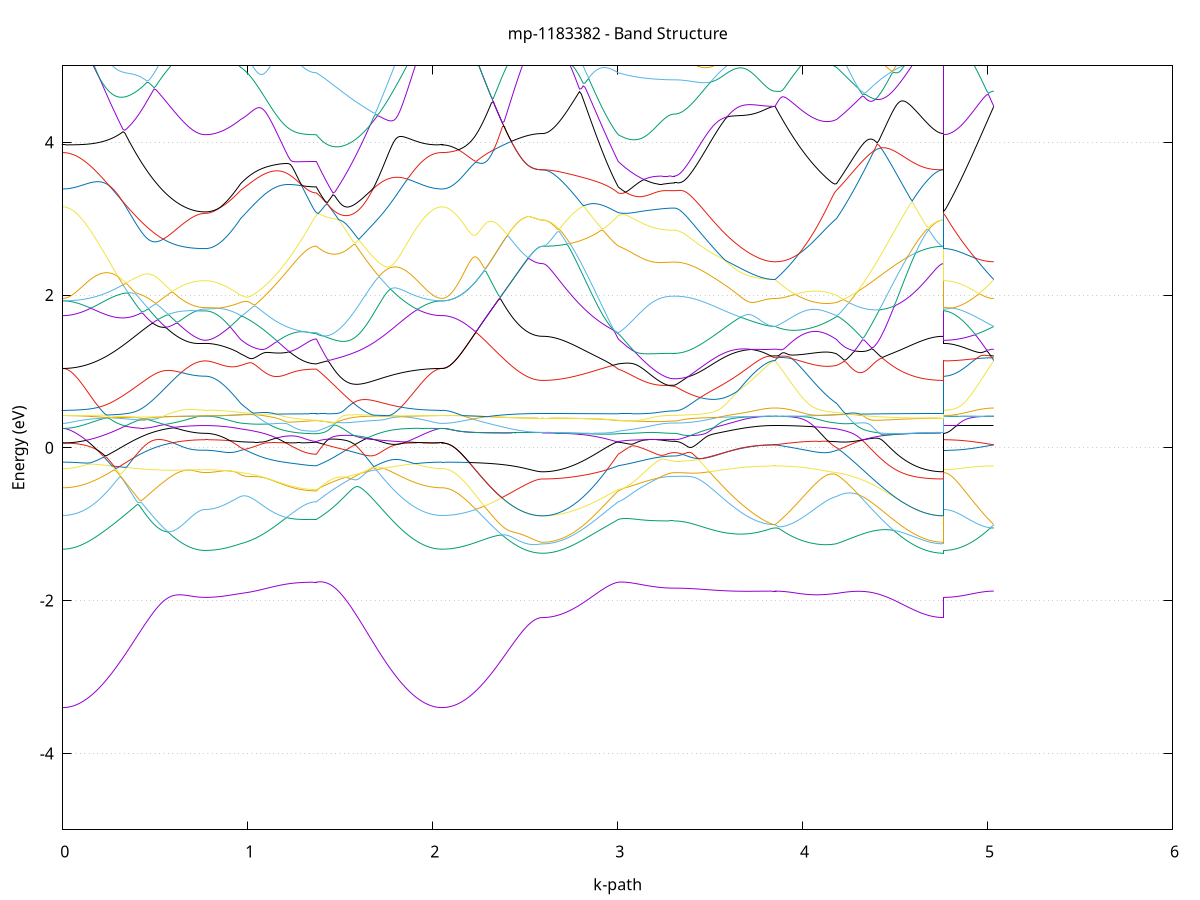 set title 'mp-1183382 - Band Structure'
set xlabel 'k-path'
set ylabel 'Energy (eV)'
set grid y
set yrange [-5:5]
set terminal png size 800,600
set output 'mp-1183382_bands_gnuplot.png'
plot '-' using 1:2 with lines notitle, '-' using 1:2 with lines notitle, '-' using 1:2 with lines notitle, '-' using 1:2 with lines notitle, '-' using 1:2 with lines notitle, '-' using 1:2 with lines notitle, '-' using 1:2 with lines notitle, '-' using 1:2 with lines notitle, '-' using 1:2 with lines notitle, '-' using 1:2 with lines notitle, '-' using 1:2 with lines notitle, '-' using 1:2 with lines notitle, '-' using 1:2 with lines notitle, '-' using 1:2 with lines notitle, '-' using 1:2 with lines notitle, '-' using 1:2 with lines notitle, '-' using 1:2 with lines notitle, '-' using 1:2 with lines notitle, '-' using 1:2 with lines notitle, '-' using 1:2 with lines notitle, '-' using 1:2 with lines notitle, '-' using 1:2 with lines notitle, '-' using 1:2 with lines notitle, '-' using 1:2 with lines notitle, '-' using 1:2 with lines notitle, '-' using 1:2 with lines notitle, '-' using 1:2 with lines notitle, '-' using 1:2 with lines notitle, '-' using 1:2 with lines notitle, '-' using 1:2 with lines notitle, '-' using 1:2 with lines notitle, '-' using 1:2 with lines notitle, '-' using 1:2 with lines notitle, '-' using 1:2 with lines notitle, '-' using 1:2 with lines notitle, '-' using 1:2 with lines notitle, '-' using 1:2 with lines notitle, '-' using 1:2 with lines notitle, '-' using 1:2 with lines notitle, '-' using 1:2 with lines notitle, '-' using 1:2 with lines notitle, '-' using 1:2 with lines notitle, '-' using 1:2 with lines notitle, '-' using 1:2 with lines notitle, '-' using 1:2 with lines notitle, '-' using 1:2 with lines notitle, '-' using 1:2 with lines notitle, '-' using 1:2 with lines notitle
0.000000 -42.501178
0.009875 -42.501178
0.019750 -42.501178
0.029625 -42.501178
0.039500 -42.501178
0.049375 -42.501178
0.059251 -42.501178
0.069126 -42.501178
0.079001 -42.501178
0.088876 -42.501178
0.098751 -42.501178
0.108626 -42.501178
0.118501 -42.501178
0.128376 -42.501178
0.138251 -42.501178
0.148126 -42.501178
0.158002 -42.501178
0.167877 -42.501178
0.177752 -42.501178
0.187627 -42.501178
0.197502 -42.501178
0.207377 -42.501178
0.217252 -42.501178
0.227127 -42.501178
0.237002 -42.501178
0.246877 -42.501178
0.256752 -42.501178
0.266628 -42.501178
0.276503 -42.501178
0.286378 -42.501178
0.296253 -42.501178
0.306128 -42.501178
0.316003 -42.501078
0.325878 -42.501078
0.335753 -42.501078
0.345628 -42.501078
0.355503 -42.501078
0.365378 -42.501078
0.375254 -42.501078
0.385129 -42.501078
0.395004 -42.501078
0.404879 -42.501078
0.414754 -42.501078
0.424629 -42.501078
0.434504 -42.501078
0.444379 -42.501078
0.454254 -42.501078
0.464129 -42.501078
0.474005 -42.501078
0.483880 -42.501078
0.493755 -42.501078
0.503630 -42.501078
0.513505 -42.501078
0.523380 -42.501078
0.533255 -42.501078
0.543130 -42.501078
0.553005 -42.501078
0.562880 -42.501078
0.572755 -42.501078
0.582631 -42.501078
0.592506 -42.501078
0.602381 -42.501078
0.612256 -42.501078
0.622131 -42.501078
0.632006 -42.501078
0.641881 -42.501078
0.651756 -42.501078
0.661631 -42.501078
0.671506 -42.501078
0.681382 -42.501078
0.691257 -42.501078
0.701132 -42.501078
0.711007 -42.501078
0.720882 -42.501078
0.730757 -42.501078
0.740632 -42.501078
0.750507 -42.501078
0.760382 -42.501078
0.770257 -42.501078
0.770257 -42.501078
0.779826 -42.501078
0.789395 -42.501078
0.798965 -42.501078
0.808534 -42.501078
0.818103 -42.501078
0.827672 -42.501078
0.837241 -42.501078
0.846810 -42.501078
0.856379 -42.501078
0.865948 -42.501078
0.875517 -42.501078
0.885086 -42.501078
0.894655 -42.501078
0.904224 -42.501078
0.913793 -42.501078
0.923362 -42.501078
0.932931 -42.501078
0.942500 -42.501078
0.952070 -42.501078
0.961639 -42.501078
0.961639 -42.501078
0.971622 -42.501078
0.981606 -42.501078
0.991589 -42.501078
1.001573 -42.501078
1.011557 -42.501078
1.021540 -42.501078
1.031524 -42.501078
1.041507 -42.501078
1.051491 -42.501078
1.061475 -42.501078
1.071458 -42.501078
1.081442 -42.501078
1.091425 -42.501078
1.101409 -42.501078
1.111392 -42.501078
1.121376 -42.501078
1.131360 -42.501078
1.141343 -42.501078
1.151327 -42.501078
1.161310 -42.501078
1.171294 -42.501078
1.181278 -42.501078
1.191261 -42.501078
1.201245 -42.501078
1.211228 -42.501078
1.221212 -42.501078
1.231196 -42.501078
1.241179 -42.501078
1.251163 -42.501078
1.261146 -42.501078
1.271130 -42.501078
1.281114 -42.501078
1.291097 -42.501078
1.301081 -42.501078
1.311064 -42.501078
1.321048 -42.501078
1.331031 -42.501078
1.341015 -42.501078
1.350999 -42.501078
1.360982 -42.501078
1.370966 -42.501078
1.370966 -42.501078
1.380966 -42.501078
1.390965 -42.501078
1.400965 -42.501078
1.410965 -42.501078
1.420964 -42.501078
1.430964 -42.501078
1.440964 -42.501078
1.450964 -42.501078
1.460963 -42.501078
1.470963 -42.501078
1.480963 -42.501078
1.490962 -42.501078
1.500962 -42.501078
1.510962 -42.501078
1.520962 -42.501078
1.530961 -42.501078
1.540961 -42.501078
1.550961 -42.501078
1.560961 -42.501078
1.570960 -42.501078
1.580960 -42.501078
1.590960 -42.501078
1.600959 -42.501078
1.610959 -42.501078
1.620959 -42.501078
1.630959 -42.501078
1.640958 -42.501078
1.650958 -42.501078
1.660958 -42.501078
1.670958 -42.501078
1.680957 -42.501078
1.690957 -42.501078
1.700957 -42.501078
1.710956 -42.501178
1.720956 -42.501178
1.730956 -42.501178
1.740956 -42.501178
1.750955 -42.501178
1.760955 -42.501178
1.770955 -42.501178
1.780954 -42.501178
1.790954 -42.501178
1.800954 -42.501178
1.810954 -42.501178
1.820953 -42.501178
1.830953 -42.501178
1.840953 -42.501178
1.850953 -42.501178
1.860952 -42.501178
1.870952 -42.501178
1.880952 -42.501178
1.890951 -42.501178
1.900951 -42.501178
1.910951 -42.501178
1.920951 -42.501178
1.930950 -42.501178
1.940950 -42.501178
1.950950 -42.501178
1.960950 -42.501178
1.970949 -42.501178
1.980949 -42.501178
1.990949 -42.501178
2.000948 -42.501178
2.010948 -42.501178
2.020948 -42.501178
2.030948 -42.501178
2.040947 -42.501178
2.050947 -42.501178
2.050947 -42.501178
2.060819 -42.501178
2.070692 -42.501178
2.080564 -42.501178
2.090436 -42.501178
2.100309 -42.501178
2.110181 -42.501178
2.120053 -42.501178
2.129926 -42.501178
2.139798 -42.501178
2.149670 -42.501178
2.159543 -42.501178
2.169415 -42.501178
2.179287 -42.501178
2.189160 -42.501178
2.199032 -42.501178
2.208904 -42.501178
2.218777 -42.501178
2.228649 -42.501178
2.238521 -42.501178
2.248394 -42.501178
2.258266 -42.501178
2.268138 -42.501178
2.278011 -42.501178
2.287883 -42.501178
2.297755 -42.501178
2.307628 -42.501178
2.317500 -42.501178
2.327372 -42.501178
2.337245 -42.501178
2.347117 -42.501178
2.356989 -42.501178
2.366862 -42.501178
2.376734 -42.501178
2.386606 -42.501178
2.396479 -42.501178
2.406351 -42.501178
2.416223 -42.501178
2.426096 -42.501178
2.435968 -42.501178
2.445840 -42.501178
2.455713 -42.501178
2.465585 -42.501178
2.475457 -42.501178
2.485330 -42.501178
2.495202 -42.501178
2.505074 -42.501178
2.514947 -42.501178
2.524819 -42.501178
2.534691 -42.501178
2.544564 -42.501178
2.554436 -42.501178
2.564308 -42.501178
2.574181 -42.501178
2.584053 -42.501178
2.593926 -42.501178
2.593926 -42.501178
2.603909 -42.501178
2.613893 -42.501178
2.623876 -42.501178
2.633860 -42.501178
2.643843 -42.501178
2.653827 -42.501178
2.663811 -42.501178
2.673794 -42.501178
2.683778 -42.501178
2.693761 -42.501178
2.703745 -42.501178
2.713729 -42.501178
2.723712 -42.501178
2.733696 -42.501178
2.743679 -42.501178
2.753663 -42.501178
2.763647 -42.501178
2.773630 -42.501178
2.783614 -42.501178
2.793597 -42.501178
2.803581 -42.501178
2.813564 -42.501178
2.823548 -42.501178
2.833532 -42.501178
2.843515 -42.501178
2.853499 -42.501178
2.863482 -42.501178
2.873466 -42.501178
2.883450 -42.501078
2.893433 -42.501178
2.903417 -42.501078
2.913400 -42.501078
2.923384 -42.501078
2.933368 -42.501078
2.943351 -42.501078
2.953335 -42.501078
2.963318 -42.501078
2.973302 -42.501078
2.983286 -42.501078
2.993269 -42.501078
3.003253 -42.501078
3.003253 -42.501078
3.013038 -42.501078
3.022824 -42.501078
3.032609 -42.501078
3.042394 -42.501078
3.052180 -42.501078
3.061965 -42.501078
3.071751 -42.501078
3.081536 -42.501078
3.091321 -42.501078
3.101107 -42.501078
3.110892 -42.501078
3.120678 -42.501078
3.130463 -42.501078
3.140248 -42.501078
3.150034 -42.501078
3.159819 -42.501078
3.169605 -42.501078
3.179390 -42.501078
3.189175 -42.501078
3.198961 -42.501078
3.208746 -42.501078
3.218532 -42.501078
3.228317 -42.501078
3.238103 -42.501078
3.247888 -42.501078
3.257673 -42.501078
3.267459 -42.501078
3.277244 -42.501078
3.287030 -42.501078
3.296815 -42.501078
3.306600 -42.501078
3.306600 -42.501078
3.316503 -42.501078
3.326406 -42.501078
3.336309 -42.501078
3.346212 -42.501078
3.356114 -42.501078
3.366017 -42.501078
3.375920 -42.501078
3.385823 -42.501078
3.395726 -42.501078
3.405628 -42.501078
3.415531 -42.501078
3.425434 -42.501078
3.435337 -42.501078
3.445240 -42.501078
3.455142 -42.501078
3.465045 -42.501078
3.474948 -42.501078
3.484851 -42.501078
3.494754 -42.501078
3.504656 -42.501078
3.514559 -42.501078
3.524462 -42.501078
3.534365 -42.501078
3.544268 -42.501078
3.554170 -42.501078
3.564073 -42.501078
3.573976 -42.501078
3.583879 -42.501078
3.593782 -42.501078
3.603684 -42.501078
3.613587 -42.501078
3.623490 -42.501078
3.633393 -42.501078
3.643296 -42.501078
3.653199 -42.501078
3.663101 -42.501078
3.673004 -42.501078
3.682907 -42.501078
3.692810 -42.501078
3.702713 -42.501078
3.712615 -42.501078
3.722518 -42.501078
3.732421 -42.501078
3.742324 -42.501078
3.752227 -42.501078
3.762129 -42.501078
3.772032 -42.501078
3.781935 -42.501078
3.791838 -42.501078
3.801741 -42.501078
3.811643 -42.501078
3.821546 -42.501078
3.831449 -42.501078
3.841352 -42.501078
3.851255 -42.501078
3.851255 -42.501078
3.861024 -42.501078
3.870794 -42.501078
3.880563 -42.501078
3.890333 -42.501078
3.900102 -42.501078
3.909872 -42.501078
3.919641 -42.501078
3.929411 -42.501078
3.939180 -42.501078
3.948950 -42.501078
3.958720 -42.501078
3.968489 -42.501078
3.978259 -42.501078
3.988028 -42.501078
3.997798 -42.501078
4.007567 -42.501078
4.017337 -42.501078
4.027106 -42.501078
4.036876 -42.501078
4.046645 -42.501078
4.056415 -42.501078
4.066184 -42.501078
4.075954 -42.501078
4.085724 -42.501078
4.095493 -42.501078
4.105263 -42.501078
4.115032 -42.501078
4.124802 -42.501078
4.134571 -42.501078
4.144341 -42.501078
4.154110 -42.501078
4.163880 -42.501078
4.173649 -42.501078
4.183419 -42.501078
4.183419 -42.501078
4.193400 -42.501078
4.203380 -42.501078
4.213361 -42.501078
4.223341 -42.501078
4.233322 -42.501078
4.243303 -42.501078
4.253283 -42.501078
4.263264 -42.501078
4.273245 -42.501078
4.283225 -42.501078
4.293206 -42.501078
4.303186 -42.501078
4.313167 -42.501078
4.323148 -42.501078
4.333128 -42.501078
4.343109 -42.501078
4.353090 -42.501078
4.363070 -42.501078
4.373051 -42.501078
4.383031 -42.501078
4.393012 -42.501078
4.402993 -42.501078
4.412973 -42.501078
4.422954 -42.501078
4.432935 -42.501078
4.442915 -42.501078
4.452896 -42.501078
4.462876 -42.501078
4.472857 -42.501078
4.482838 -42.501078
4.492818 -42.501078
4.502799 -42.501078
4.512780 -42.501178
4.522760 -42.501178
4.532741 -42.501178
4.542721 -42.501178
4.552702 -42.501178
4.562683 -42.501178
4.572663 -42.501178
4.582644 -42.501178
4.592625 -42.501178
4.602605 -42.501178
4.612586 -42.501178
4.622566 -42.501178
4.632547 -42.501178
4.642528 -42.501178
4.652508 -42.501178
4.662489 -42.501178
4.672469 -42.501178
4.682450 -42.501178
4.692431 -42.501178
4.702411 -42.501178
4.712392 -42.501178
4.722373 -42.501178
4.732353 -42.501178
4.742334 -42.501178
4.752314 -42.501178
4.762295 -42.501178
4.762295 -42.501078
4.771991 -42.501078
4.781687 -42.501078
4.791383 -42.501078
4.801079 -42.501078
4.810775 -42.501078
4.820471 -42.501078
4.830167 -42.501078
4.839863 -42.501078
4.849559 -42.501078
4.859256 -42.501078
4.868952 -42.501078
4.878648 -42.501078
4.888344 -42.501078
4.898040 -42.501078
4.907736 -42.501078
4.917432 -42.501078
4.927128 -42.501078
4.936824 -42.501078
4.946520 -42.501078
4.956216 -42.501078
4.965912 -42.501078
4.975608 -42.501078
4.985304 -42.501078
4.995000 -42.501078
5.004696 -42.501078
5.014392 -42.501078
5.024088 -42.501078
5.033784 -42.501078
e
0.000000 -28.214478
0.009875 -28.214478
0.019750 -28.214378
0.029625 -28.214278
0.039500 -28.214178
0.049375 -28.213978
0.059251 -28.213678
0.069126 -28.213478
0.079001 -28.213178
0.088876 -28.212778
0.098751 -28.212378
0.108626 -28.211978
0.118501 -28.211478
0.128376 -28.210978
0.138251 -28.210378
0.148126 -28.209778
0.158002 -28.209178
0.167877 -28.208478
0.177752 -28.207778
0.187627 -28.207078
0.197502 -28.206278
0.207377 -28.205478
0.217252 -28.204678
0.227127 -28.203778
0.237002 -28.202878
0.246877 -28.201978
0.256752 -28.201078
0.266628 -28.200078
0.276503 -28.199078
0.286378 -28.197978
0.296253 -28.196978
0.306128 -28.195878
0.316003 -28.194778
0.325878 -28.193578
0.335753 -28.192478
0.345628 -28.191278
0.355503 -28.190178
0.365378 -28.188978
0.375254 -28.187778
0.385129 -28.186478
0.395004 -28.185278
0.404879 -28.184078
0.414754 -28.182778
0.424629 -28.181478
0.434504 -28.180278
0.444379 -28.178978
0.454254 -28.177678
0.464129 -28.176378
0.474005 -28.175178
0.483880 -28.173878
0.493755 -28.172578
0.503630 -28.171378
0.513505 -28.170078
0.523380 -28.168878
0.533255 -28.167578
0.543130 -28.166378
0.553005 -28.165178
0.562880 -28.163978
0.572755 -28.162778
0.582631 -28.161578
0.592506 -28.160478
0.602381 -28.159378
0.612256 -28.158278
0.622131 -28.157278
0.632006 -28.156178
0.641881 -28.155278
0.651756 -28.154278
0.661631 -28.153478
0.671506 -28.152578
0.681382 -28.151778
0.691257 -28.151078
0.701132 -28.150478
0.711007 -28.149878
0.720882 -28.149378
0.730757 -28.148978
0.740632 -28.148678
0.750507 -28.148378
0.760382 -28.148278
0.770257 -28.148178
0.770257 -28.148178
0.779826 -28.148178
0.789395 -28.148178
0.798965 -28.148178
0.808534 -28.148178
0.818103 -28.148278
0.827672 -28.148278
0.837241 -28.148278
0.846810 -28.148278
0.856379 -28.148278
0.865948 -28.148278
0.875517 -28.148278
0.885086 -28.148278
0.894655 -28.148278
0.904224 -28.148278
0.913793 -28.148278
0.923362 -28.148378
0.932931 -28.148378
0.942500 -28.148378
0.952070 -28.148378
0.961639 -28.148378
0.961639 -28.148378
0.971622 -28.148478
0.981606 -28.148478
0.991589 -28.148578
1.001573 -28.148678
1.011557 -28.148878
1.021540 -28.148978
1.031524 -28.149178
1.041507 -28.149378
1.051491 -28.149678
1.061475 -28.149878
1.071458 -28.150078
1.081442 -28.150378
1.091425 -28.150578
1.101409 -28.150878
1.111392 -28.151178
1.121376 -28.151378
1.131360 -28.151678
1.141343 -28.151878
1.151327 -28.152178
1.161310 -28.152478
1.171294 -28.152678
1.181278 -28.152878
1.191261 -28.153178
1.201245 -28.153378
1.211228 -28.153578
1.221212 -28.153778
1.231196 -28.153978
1.241179 -28.154178
1.251163 -28.154378
1.261146 -28.154578
1.271130 -28.154678
1.281114 -28.154778
1.291097 -28.154978
1.301081 -28.155078
1.311064 -28.155178
1.321048 -28.155278
1.331031 -28.155278
1.341015 -28.155378
1.350999 -28.155378
1.360982 -28.155378
1.370966 -28.155378
1.370966 -28.155378
1.380966 -28.156078
1.390965 -28.156778
1.400965 -28.157478
1.410965 -28.158178
1.420964 -28.158978
1.430964 -28.159778
1.440964 -28.160678
1.450964 -28.161578
1.460963 -28.162578
1.470963 -28.163478
1.480963 -28.164478
1.490962 -28.165578
1.500962 -28.166578
1.510962 -28.167678
1.520962 -28.168878
1.530961 -28.169978
1.540961 -28.171178
1.550961 -28.172278
1.560961 -28.173478
1.570960 -28.174778
1.580960 -28.175978
1.590960 -28.177178
1.600959 -28.178478
1.610959 -28.179678
1.620959 -28.180878
1.630959 -28.182178
1.640958 -28.183378
1.650958 -28.184678
1.660958 -28.185878
1.670958 -28.187078
1.680957 -28.188378
1.690957 -28.189578
1.700957 -28.190778
1.710956 -28.191978
1.720956 -28.193078
1.730956 -28.194278
1.740956 -28.195378
1.750955 -28.196478
1.760955 -28.197578
1.770955 -28.198578
1.780954 -28.199678
1.790954 -28.200678
1.800954 -28.201678
1.810954 -28.202578
1.820953 -28.203478
1.830953 -28.204378
1.840953 -28.205278
1.850953 -28.206078
1.860952 -28.206878
1.870952 -28.207678
1.880952 -28.208378
1.890951 -28.209078
1.900951 -28.209678
1.910951 -28.210278
1.920951 -28.210878
1.930950 -28.211378
1.940950 -28.211878
1.950950 -28.212378
1.960950 -28.212778
1.970949 -28.213078
1.980949 -28.213478
1.990949 -28.213678
2.000948 -28.213978
2.010948 -28.214178
2.020948 -28.214278
2.030948 -28.214378
2.040947 -28.214478
2.050947 -28.214478
2.050947 -28.214478
2.060819 -28.214478
2.070692 -28.214378
2.080564 -28.214278
2.090436 -28.214078
2.100309 -28.213878
2.110181 -28.213678
2.120053 -28.213378
2.129926 -28.212978
2.139798 -28.212578
2.149670 -28.212178
2.159543 -28.211678
2.169415 -28.211078
2.179287 -28.210578
2.189160 -28.209878
2.199032 -28.209278
2.208904 -28.208478
2.218777 -28.207778
2.228649 -28.206978
2.238521 -28.206178
2.248394 -28.205278
2.258266 -28.204378
2.268138 -28.203378
2.278011 -28.202378
2.287883 -28.201378
2.297755 -28.200278
2.307628 -28.199178
2.317500 -28.197978
2.327372 -28.196878
2.337245 -28.195678
2.347117 -28.194378
2.356989 -28.193178
2.366862 -28.191878
2.376734 -28.190478
2.386606 -28.189178
2.396479 -28.187778
2.406351 -28.186378
2.416223 -28.184878
2.426096 -28.183478
2.435968 -28.181978
2.445840 -28.180478
2.455713 -28.178978
2.465585 -28.177478
2.475457 -28.175978
2.485330 -28.174478
2.495202 -28.172878
2.505074 -28.171378
2.514947 -28.169878
2.524819 -28.168378
2.534691 -28.166878
2.544564 -28.165478
2.554436 -28.164178
2.564308 -28.162978
2.574181 -28.161978
2.584053 -28.161278
2.593926 -28.161078
2.593926 -28.161078
2.603909 -28.161078
2.613893 -28.160978
2.623876 -28.160878
2.633860 -28.160778
2.643843 -28.160578
2.653827 -28.160378
2.663811 -28.160178
2.673794 -28.159878
2.683778 -28.159578
2.693761 -28.159278
2.703745 -28.158878
2.713729 -28.158478
2.723712 -28.157978
2.733696 -28.157478
2.743679 -28.156978
2.753663 -28.156478
2.763647 -28.155878
2.773630 -28.155278
2.783614 -28.154578
2.793597 -28.153878
2.803581 -28.153178
2.813564 -28.152478
2.823548 -28.151678
2.833532 -28.150878
2.843515 -28.150078
2.853499 -28.149978
2.863482 -28.150178
2.873466 -28.150378
2.883450 -28.150578
2.893433 -28.150778
2.903417 -28.151078
2.913400 -28.151378
2.923384 -28.151678
2.933368 -28.152078
2.943351 -28.152378
2.953335 -28.152778
2.963318 -28.153278
2.973302 -28.153778
2.983286 -28.154278
2.993269 -28.154778
3.003253 -28.155378
3.003253 -28.155378
3.013038 -28.155778
3.022824 -28.156078
3.032609 -28.156578
3.042394 -28.157078
3.052180 -28.157578
3.061965 -28.158178
3.071751 -28.158678
3.081536 -28.159278
3.091321 -28.159878
3.101107 -28.160378
3.110892 -28.160978
3.120678 -28.161478
3.130463 -28.162078
3.140248 -28.162578
3.150034 -28.163078
3.159819 -28.163578
3.169605 -28.163978
3.179390 -28.164378
3.189175 -28.164778
3.198961 -28.165178
3.208746 -28.165478
3.218532 -28.165878
3.228317 -28.166078
3.238103 -28.166378
3.247888 -28.166578
3.257673 -28.166778
3.267459 -28.166878
3.277244 -28.167078
3.287030 -28.167078
3.296815 -28.167178
3.306600 -28.167178
3.306600 -28.167178
3.316503 -28.167178
3.326406 -28.167178
3.336309 -28.167078
3.346212 -28.166978
3.356114 -28.166878
3.366017 -28.166778
3.375920 -28.166678
3.385823 -28.166478
3.395726 -28.166278
3.405628 -28.166078
3.415531 -28.165878
3.425434 -28.165578
3.435337 -28.165278
3.445240 -28.164978
3.455142 -28.164678
3.465045 -28.164378
3.474948 -28.163978
3.484851 -28.163678
3.494754 -28.163278
3.504656 -28.162878
3.514559 -28.162378
3.524462 -28.161978
3.534365 -28.161578
3.544268 -28.161078
3.554170 -28.160578
3.564073 -28.160078
3.573976 -28.159578
3.583879 -28.159078
3.593782 -28.158578
3.603684 -28.158078
3.613587 -28.157478
3.623490 -28.156978
3.633393 -28.156478
3.643296 -28.155878
3.653199 -28.155378
3.663101 -28.154778
3.673004 -28.154278
3.682907 -28.153778
3.692810 -28.153278
3.702713 -28.152778
3.712615 -28.152278
3.722518 -28.151778
3.732421 -28.151278
3.742324 -28.150878
3.752227 -28.150378
3.762129 -28.150078
3.772032 -28.149678
3.781935 -28.149378
3.791838 -28.149078
3.801741 -28.148778
3.811643 -28.148578
3.821546 -28.148478
3.831449 -28.148278
3.841352 -28.148278
3.851255 -28.148178
3.851255 -28.148178
3.861024 -28.148178
3.870794 -28.148278
3.880563 -28.148278
3.890333 -28.148278
3.900102 -28.148378
3.909872 -28.148378
3.919641 -28.148478
3.929411 -28.148578
3.939180 -28.148578
3.948950 -28.148678
3.958720 -28.148678
3.968489 -28.148778
3.978259 -28.148778
3.988028 -28.148878
3.997798 -28.148878
4.007567 -28.148878
4.017337 -28.148878
4.027106 -28.148978
4.036876 -28.148878
4.046645 -28.148878
4.056415 -28.148878
4.066184 -28.148878
4.075954 -28.148878
4.085724 -28.148778
4.095493 -28.148778
4.105263 -28.148678
4.115032 -28.148678
4.124802 -28.148578
4.134571 -28.148578
4.144341 -28.148478
4.154110 -28.148478
4.163880 -28.148378
4.173649 -28.148378
4.183419 -28.148378
4.183419 -28.148378
4.193400 -28.148378
4.203380 -28.148478
4.213361 -28.148478
4.223341 -28.148478
4.233322 -28.148478
4.243303 -28.148478
4.253283 -28.148578
4.263264 -28.148578
4.273245 -28.148578
4.283225 -28.148578
4.293206 -28.148578
4.303186 -28.148678
4.313167 -28.148678
4.323148 -28.148678
4.333128 -28.148678
4.343109 -28.148678
4.353090 -28.148778
4.363070 -28.148778
4.373051 -28.148778
4.383031 -28.148778
4.393012 -28.148778
4.402993 -28.148778
4.412973 -28.148878
4.422954 -28.148878
4.432935 -28.148878
4.442915 -28.148878
4.452896 -28.148878
4.462876 -28.148878
4.472857 -28.148878
4.482838 -28.148878
4.492818 -28.148978
4.502799 -28.149778
4.512780 -28.150478
4.522760 -28.151278
4.532741 -28.151978
4.542721 -28.152778
4.552702 -28.153478
4.562683 -28.154078
4.572663 -28.154778
4.582644 -28.155378
4.592625 -28.155978
4.602605 -28.156478
4.612586 -28.157078
4.622566 -28.157578
4.632547 -28.158078
4.642528 -28.158478
4.652508 -28.158878
4.662489 -28.159278
4.672469 -28.159578
4.682450 -28.159878
4.692431 -28.160178
4.702411 -28.160378
4.712392 -28.160578
4.722373 -28.160778
4.732353 -28.160878
4.742334 -28.160978
4.752314 -28.161078
4.762295 -28.161078
4.762295 -28.148178
4.771991 -28.148178
4.781687 -28.148178
4.791383 -28.148178
4.801079 -28.148178
4.810775 -28.148178
4.820471 -28.148178
4.830167 -28.148178
4.839863 -28.148178
4.849559 -28.148178
4.859256 -28.148178
4.868952 -28.148178
4.878648 -28.148178
4.888344 -28.148178
4.898040 -28.148178
4.907736 -28.148178
4.917432 -28.148178
4.927128 -28.148178
4.936824 -28.148178
4.946520 -28.148178
4.956216 -28.148178
4.965912 -28.148178
4.975608 -28.148178
4.985304 -28.148178
4.995000 -28.148178
5.004696 -28.148178
5.014392 -28.148178
5.024088 -28.148178
5.033784 -28.148178
e
0.000000 -28.094178
0.009875 -28.094178
0.019750 -28.094178
0.029625 -28.094178
0.039500 -28.094278
0.049375 -28.094278
0.059251 -28.094278
0.069126 -28.094378
0.079001 -28.094478
0.088876 -28.094478
0.098751 -28.094578
0.108626 -28.094678
0.118501 -28.094778
0.128376 -28.094878
0.138251 -28.094978
0.148126 -28.095078
0.158002 -28.095178
0.167877 -28.095378
0.177752 -28.095478
0.187627 -28.095678
0.197502 -28.095778
0.207377 -28.095978
0.217252 -28.096178
0.227127 -28.096378
0.237002 -28.096478
0.246877 -28.096778
0.256752 -28.096978
0.266628 -28.097178
0.276503 -28.097378
0.286378 -28.097678
0.296253 -28.097878
0.306128 -28.098178
0.316003 -28.098478
0.325878 -28.098678
0.335753 -28.098978
0.345628 -28.099278
0.355503 -28.099678
0.365378 -28.099978
0.375254 -28.100278
0.385129 -28.100678
0.395004 -28.100978
0.404879 -28.101378
0.414754 -28.101778
0.424629 -28.102178
0.434504 -28.102578
0.444379 -28.102978
0.454254 -28.103378
0.464129 -28.103778
0.474005 -28.104278
0.483880 -28.104678
0.493755 -28.105178
0.503630 -28.105678
0.513505 -28.106178
0.523380 -28.106678
0.533255 -28.107178
0.543130 -28.107778
0.553005 -28.108378
0.562880 -28.109078
0.572755 -28.109678
0.582631 -28.110278
0.592506 -28.110878
0.602381 -28.111478
0.612256 -28.111978
0.622131 -28.112478
0.632006 -28.112878
0.641881 -28.113378
0.651756 -28.113778
0.661631 -28.114178
0.671506 -28.114578
0.681382 -28.114878
0.691257 -28.115178
0.701132 -28.115578
0.711007 -28.115978
0.720882 -28.116278
0.730757 -28.116478
0.740632 -28.116678
0.750507 -28.116878
0.760382 -28.116978
0.770257 -28.116978
0.770257 -28.116978
0.779826 -28.116978
0.789395 -28.116878
0.798965 -28.116778
0.808534 -28.116678
0.818103 -28.116678
0.827672 -28.116878
0.837241 -28.117078
0.846810 -28.117278
0.856379 -28.117578
0.865948 -28.117978
0.875517 -28.118278
0.885086 -28.118678
0.894655 -28.119078
0.904224 -28.119578
0.913793 -28.119978
0.923362 -28.120478
0.932931 -28.121078
0.942500 -28.121578
0.952070 -28.122178
0.961639 -28.122778
0.961639 -28.122778
0.971622 -28.123278
0.981606 -28.123678
0.991589 -28.124078
1.001573 -28.124578
1.011557 -28.124978
1.021540 -28.125478
1.031524 -28.125878
1.041507 -28.126278
1.051491 -28.126678
1.061475 -28.127078
1.071458 -28.127478
1.081442 -28.127778
1.091425 -28.128178
1.101409 -28.128578
1.111392 -28.128878
1.121376 -28.129278
1.131360 -28.129578
1.141343 -28.129878
1.151327 -28.130178
1.161310 -28.130478
1.171294 -28.130778
1.181278 -28.131078
1.191261 -28.131278
1.201245 -28.131578
1.211228 -28.131778
1.221212 -28.131978
1.231196 -28.132178
1.241179 -28.132378
1.251163 -28.132578
1.261146 -28.132778
1.271130 -28.132878
1.281114 -28.133078
1.291097 -28.133178
1.301081 -28.133278
1.311064 -28.133378
1.321048 -28.133478
1.331031 -28.133578
1.341015 -28.133578
1.350999 -28.133678
1.360982 -28.133678
1.370966 -28.133678
1.370966 -28.133678
1.380966 -28.132478
1.390965 -28.131278
1.400965 -28.130078
1.410965 -28.128878
1.420964 -28.127678
1.430964 -28.126378
1.440964 -28.125178
1.450964 -28.123878
1.460963 -28.122678
1.470963 -28.121378
1.480963 -28.120178
1.490962 -28.118878
1.500962 -28.117578
1.510962 -28.116378
1.520962 -28.115078
1.530961 -28.113778
1.540961 -28.112578
1.550961 -28.111278
1.560961 -28.110078
1.570960 -28.108778
1.580960 -28.107578
1.590960 -28.106378
1.600959 -28.105078
1.610959 -28.103878
1.620959 -28.102678
1.630959 -28.101478
1.640958 -28.100378
1.650958 -28.099178
1.660958 -28.098478
1.670958 -28.098378
1.680957 -28.098278
1.690957 -28.098178
1.700957 -28.097978
1.710956 -28.097878
1.720956 -28.097678
1.730956 -28.097478
1.740956 -28.097378
1.750955 -28.097178
1.760955 -28.097078
1.770955 -28.096878
1.780954 -28.096778
1.790954 -28.096578
1.800954 -28.096378
1.810954 -28.096278
1.820953 -28.096078
1.830953 -28.095978
1.840953 -28.095778
1.850953 -28.095678
1.860952 -28.095578
1.870952 -28.095378
1.880952 -28.095278
1.890951 -28.095178
1.900951 -28.095078
1.910951 -28.094978
1.920951 -28.094878
1.930950 -28.094778
1.940950 -28.094678
1.950950 -28.094578
1.960950 -28.094478
1.970949 -28.094478
1.980949 -28.094378
1.990949 -28.094278
2.000948 -28.094278
2.010948 -28.094278
2.020948 -28.094178
2.030948 -28.094178
2.040947 -28.094178
2.050947 -28.094178
2.050947 -28.094178
2.060819 -28.094178
2.070692 -28.094278
2.080564 -28.094378
2.090436 -28.094578
2.100309 -28.094778
2.110181 -28.095078
2.120053 -28.095378
2.129926 -28.095778
2.139798 -28.096178
2.149670 -28.096678
2.159543 -28.097178
2.169415 -28.097778
2.179287 -28.098378
2.189160 -28.098978
2.199032 -28.099678
2.208904 -28.100478
2.218777 -28.101178
2.228649 -28.102078
2.238521 -28.102878
2.248394 -28.103878
2.258266 -28.104778
2.268138 -28.105778
2.278011 -28.106878
2.287883 -28.107878
2.297755 -28.108978
2.307628 -28.110178
2.317500 -28.111378
2.327372 -28.112578
2.337245 -28.113778
2.347117 -28.115078
2.356989 -28.116378
2.366862 -28.117778
2.376734 -28.119078
2.386606 -28.120478
2.396479 -28.121978
2.406351 -28.123378
2.416223 -28.124878
2.426096 -28.126378
2.435968 -28.127878
2.445840 -28.129378
2.455713 -28.130878
2.465585 -28.132478
2.475457 -28.133978
2.485330 -28.135578
2.495202 -28.137078
2.505074 -28.138678
2.514947 -28.140178
2.524819 -28.141678
2.534691 -28.143178
2.544564 -28.144578
2.554436 -28.145978
2.564308 -28.147178
2.574181 -28.148178
2.584053 -28.148778
2.593926 -28.149078
2.593926 -28.149078
2.603909 -28.149078
2.613893 -28.149078
2.623876 -28.149078
2.633860 -28.149078
2.643843 -28.149078
2.653827 -28.149078
2.663811 -28.149078
2.673794 -28.149078
2.683778 -28.149078
2.693761 -28.149078
2.703745 -28.149078
2.713729 -28.149078
2.723712 -28.149078
2.733696 -28.149078
2.743679 -28.149178
2.753663 -28.149178
2.763647 -28.149178
2.773630 -28.149278
2.783614 -28.149278
2.793597 -28.149378
2.803581 -28.149478
2.813564 -28.149478
2.823548 -28.149578
2.833532 -28.149778
2.843515 -28.149878
2.853499 -28.149178
2.863482 -28.148378
2.873466 -28.147478
2.883450 -28.146478
2.893433 -28.145578
2.903417 -28.144578
2.913400 -28.143578
2.923384 -28.142578
2.933368 -28.141478
2.943351 -28.140378
2.953335 -28.139378
2.963318 -28.138278
2.973302 -28.137078
2.983286 -28.135978
2.993269 -28.134878
3.003253 -28.133678
3.003253 -28.133678
3.013038 -28.133078
3.022824 -28.132478
3.032609 -28.131778
3.042394 -28.131078
3.052180 -28.130278
3.061965 -28.129578
3.071751 -28.128778
3.081536 -28.127978
3.091321 -28.127178
3.101107 -28.126378
3.110892 -28.125678
3.120678 -28.124878
3.130463 -28.124178
3.140248 -28.123478
3.150034 -28.122778
3.159819 -28.122078
3.169605 -28.121478
3.179390 -28.120878
3.189175 -28.120378
3.198961 -28.119878
3.208746 -28.119378
3.218532 -28.118978
3.228317 -28.118578
3.238103 -28.118178
3.247888 -28.117878
3.257673 -28.117578
3.267459 -28.117378
3.277244 -28.117278
3.287030 -28.117078
3.296815 -28.117078
3.306600 -28.116978
3.306600 -28.116978
3.316503 -28.116978
3.326406 -28.116978
3.336309 -28.116978
3.346212 -28.116978
3.356114 -28.116978
3.366017 -28.116978
3.375920 -28.116978
3.385823 -28.116978
3.395726 -28.116978
3.405628 -28.116978
3.415531 -28.116978
3.425434 -28.116978
3.435337 -28.116978
3.445240 -28.116978
3.455142 -28.116978
3.465045 -28.116978
3.474948 -28.116878
3.484851 -28.116878
3.494754 -28.116878
3.504656 -28.116878
3.514559 -28.116878
3.524462 -28.116878
3.534365 -28.116878
3.544268 -28.116878
3.554170 -28.116878
3.564073 -28.116778
3.573976 -28.116778
3.583879 -28.116778
3.593782 -28.116778
3.603684 -28.116778
3.613587 -28.116778
3.623490 -28.116778
3.633393 -28.116778
3.643296 -28.116778
3.653199 -28.116678
3.663101 -28.116678
3.673004 -28.116678
3.682907 -28.116678
3.692810 -28.116678
3.702713 -28.116678
3.712615 -28.116678
3.722518 -28.116678
3.732421 -28.116678
3.742324 -28.116678
3.752227 -28.116678
3.762129 -28.116578
3.772032 -28.116578
3.781935 -28.116578
3.791838 -28.116578
3.801741 -28.116578
3.811643 -28.116578
3.821546 -28.116578
3.831449 -28.116578
3.841352 -28.116578
3.851255 -28.116578
3.851255 -28.116578
3.861024 -28.116578
3.870794 -28.116578
3.880563 -28.116578
3.890333 -28.116578
3.900102 -28.116578
3.909872 -28.116478
3.919641 -28.116478
3.929411 -28.116478
3.939180 -28.116578
3.948950 -28.116578
3.958720 -28.116678
3.968489 -28.116678
3.978259 -28.116778
3.988028 -28.116878
3.997798 -28.117078
4.007567 -28.117178
4.017337 -28.117378
4.027106 -28.117578
4.036876 -28.117778
4.046645 -28.117978
4.056415 -28.118278
4.066184 -28.118478
4.075954 -28.118778
4.085724 -28.119078
4.095493 -28.119478
4.105263 -28.119778
4.115032 -28.120178
4.124802 -28.120478
4.134571 -28.120878
4.144341 -28.121278
4.154110 -28.121678
4.163880 -28.121978
4.173649 -28.122378
4.183419 -28.122778
4.183419 -28.122778
4.193400 -28.123478
4.203380 -28.124078
4.213361 -28.124878
4.223341 -28.125578
4.233322 -28.126278
4.243303 -28.127078
4.253283 -28.127878
4.263264 -28.128678
4.273245 -28.129478
4.283225 -28.130378
4.293206 -28.131178
4.303186 -28.132078
4.313167 -28.132978
4.323148 -28.133878
4.333128 -28.134778
4.343109 -28.135678
4.353090 -28.136578
4.363070 -28.137478
4.373051 -28.138378
4.383031 -28.139278
4.393012 -28.140178
4.402993 -28.141078
4.412973 -28.141978
4.422954 -28.142878
4.432935 -28.143778
4.442915 -28.144678
4.452896 -28.145578
4.462876 -28.146478
4.472857 -28.147278
4.482838 -28.148078
4.492818 -28.148978
4.502799 -28.148978
4.512780 -28.148978
4.522760 -28.148978
4.532741 -28.148978
4.542721 -28.148978
4.552702 -28.148978
4.562683 -28.148978
4.572663 -28.148978
4.582644 -28.148978
4.592625 -28.148978
4.602605 -28.148978
4.612586 -28.148978
4.622566 -28.149078
4.632547 -28.148978
4.642528 -28.149078
4.652508 -28.149078
4.662489 -28.149078
4.672469 -28.149078
4.682450 -28.149078
4.692431 -28.149078
4.702411 -28.149078
4.712392 -28.149078
4.722373 -28.149078
4.732353 -28.149078
4.742334 -28.149078
4.752314 -28.149078
4.762295 -28.149078
4.762295 -28.116978
4.771991 -28.116978
4.781687 -28.116978
4.791383 -28.116978
4.801079 -28.116978
4.810775 -28.116978
4.820471 -28.116978
4.830167 -28.116978
4.839863 -28.116878
4.849559 -28.116878
4.859256 -28.116878
4.868952 -28.116878
4.878648 -28.116878
4.888344 -28.116878
4.898040 -28.116878
4.907736 -28.116878
4.917432 -28.116778
4.927128 -28.116778
4.936824 -28.116778
4.946520 -28.116778
4.956216 -28.116778
4.965912 -28.116778
4.975608 -28.116678
4.985304 -28.116678
4.995000 -28.116678
5.004696 -28.116678
5.014392 -28.116678
5.024088 -28.116578
5.033784 -28.116578
e
0.000000 -28.073278
0.009875 -28.073378
0.019750 -28.073378
0.029625 -28.073478
0.039500 -28.073578
0.049375 -28.073778
0.059251 -28.073978
0.069126 -28.074178
0.079001 -28.074478
0.088876 -28.074678
0.098751 -28.075078
0.108626 -28.075378
0.118501 -28.075778
0.128376 -28.076178
0.138251 -28.076678
0.148126 -28.077178
0.158002 -28.077678
0.167877 -28.078178
0.177752 -28.078778
0.187627 -28.079378
0.197502 -28.079978
0.207377 -28.080578
0.217252 -28.081278
0.227127 -28.081978
0.237002 -28.082678
0.246877 -28.083378
0.256752 -28.084078
0.266628 -28.084878
0.276503 -28.085678
0.286378 -28.086478
0.296253 -28.087278
0.306128 -28.088078
0.316003 -28.088878
0.325878 -28.089778
0.335753 -28.090578
0.345628 -28.091478
0.355503 -28.092278
0.365378 -28.093178
0.375254 -28.093978
0.385129 -28.094878
0.395004 -28.095778
0.404879 -28.096578
0.414754 -28.097478
0.424629 -28.098278
0.434504 -28.099178
0.444379 -28.099978
0.454254 -28.100878
0.464129 -28.101678
0.474005 -28.102478
0.483880 -28.103278
0.493755 -28.104078
0.503630 -28.104778
0.513505 -28.105578
0.523380 -28.106278
0.533255 -28.107078
0.543130 -28.107678
0.553005 -28.108178
0.562880 -28.108678
0.572755 -28.109178
0.582631 -28.109778
0.592506 -28.110278
0.602381 -28.110778
0.612256 -28.111378
0.622131 -28.111878
0.632006 -28.112378
0.641881 -28.112878
0.651756 -28.113378
0.661631 -28.113878
0.671506 -28.114378
0.681382 -28.114778
0.691257 -28.115178
0.701132 -28.115378
0.711007 -28.115578
0.720882 -28.115778
0.730757 -28.115978
0.740632 -28.116078
0.750507 -28.116178
0.760382 -28.116178
0.770257 -28.116278
0.770257 -28.116278
0.779826 -28.116278
0.789395 -28.116278
0.798965 -28.116378
0.808534 -28.116478
0.818103 -28.116578
0.827672 -28.116378
0.837241 -28.116178
0.846810 -28.115878
0.856379 -28.115678
0.865948 -28.115378
0.875517 -28.114978
0.885086 -28.114678
0.894655 -28.114278
0.904224 -28.113878
0.913793 -28.113378
0.923362 -28.112878
0.932931 -28.112378
0.942500 -28.111878
0.952070 -28.111378
0.961639 -28.110778
0.961639 -28.110778
0.971622 -28.110278
0.981606 -28.109778
0.991589 -28.109278
1.001573 -28.108778
1.011557 -28.108278
1.021540 -28.107678
1.031524 -28.107178
1.041507 -28.106578
1.051491 -28.105978
1.061475 -28.105378
1.071458 -28.104778
1.081442 -28.104278
1.091425 -28.103678
1.101409 -28.103078
1.111392 -28.102478
1.121376 -28.101978
1.131360 -28.101378
1.141343 -28.100878
1.151327 -28.100378
1.161310 -28.099878
1.171294 -28.099378
1.181278 -28.098878
1.191261 -28.098378
1.201245 -28.097978
1.211228 -28.097578
1.221212 -28.097178
1.231196 -28.096778
1.241179 -28.096378
1.251163 -28.096078
1.261146 -28.095778
1.271130 -28.095478
1.281114 -28.095278
1.291097 -28.094978
1.301081 -28.094778
1.311064 -28.094678
1.321048 -28.094478
1.331031 -28.094378
1.341015 -28.094278
1.350999 -28.094178
1.360982 -28.094178
1.370966 -28.094178
1.370966 -28.094178
1.380966 -28.094678
1.390965 -28.095178
1.400965 -28.095578
1.410965 -28.096078
1.420964 -28.096478
1.430964 -28.096878
1.440964 -28.097178
1.450964 -28.097478
1.460963 -28.097778
1.470963 -28.098078
1.480963 -28.098278
1.490962 -28.098478
1.500962 -28.098678
1.510962 -28.098778
1.520962 -28.098878
1.530961 -28.098978
1.540961 -28.099078
1.550961 -28.099078
1.560961 -28.099178
1.570960 -28.099178
1.580960 -28.099178
1.590960 -28.099078
1.600959 -28.099078
1.610959 -28.098978
1.620959 -28.098978
1.630959 -28.098878
1.640958 -28.098778
1.650958 -28.098678
1.660958 -28.098078
1.670958 -28.096878
1.680957 -28.095778
1.690957 -28.094678
1.700957 -28.093678
1.710956 -28.092578
1.720956 -28.091578
1.730956 -28.090578
1.740956 -28.089578
1.750955 -28.088578
1.760955 -28.087678
1.770955 -28.086678
1.780954 -28.085778
1.790954 -28.084978
1.800954 -28.084078
1.810954 -28.083278
1.820953 -28.082478
1.830953 -28.081778
1.840953 -28.081078
1.850953 -28.080378
1.860952 -28.079678
1.870952 -28.079078
1.880952 -28.078378
1.890951 -28.077878
1.900951 -28.077278
1.910951 -28.076778
1.920951 -28.076378
1.930950 -28.075878
1.940950 -28.075478
1.950950 -28.075078
1.960950 -28.074778
1.970949 -28.074478
1.980949 -28.074178
1.990949 -28.073978
2.000948 -28.073778
2.010948 -28.073578
2.020948 -28.073478
2.030948 -28.073378
2.040947 -28.073378
2.050947 -28.073278
2.050947 -28.073278
2.060819 -28.073278
2.070692 -28.073278
2.080564 -28.073278
2.090436 -28.073278
2.100309 -28.073278
2.110181 -28.073378
2.120053 -28.073378
2.129926 -28.073378
2.139798 -28.073378
2.149670 -28.073378
2.159543 -28.073378
2.169415 -28.073378
2.179287 -28.073378
2.189160 -28.073378
2.199032 -28.073378
2.208904 -28.073378
2.218777 -28.073378
2.228649 -28.073378
2.238521 -28.073378
2.248394 -28.073478
2.258266 -28.073478
2.268138 -28.073478
2.278011 -28.073478
2.287883 -28.073478
2.297755 -28.073478
2.307628 -28.073478
2.317500 -28.073478
2.327372 -28.073578
2.337245 -28.073578
2.347117 -28.073578
2.356989 -28.073578
2.366862 -28.073578
2.376734 -28.073578
2.386606 -28.073578
2.396479 -28.073578
2.406351 -28.073578
2.416223 -28.073678
2.426096 -28.073678
2.435968 -28.073678
2.445840 -28.073678
2.455713 -28.073678
2.465585 -28.073678
2.475457 -28.073678
2.485330 -28.073678
2.495202 -28.073678
2.505074 -28.073678
2.514947 -28.073678
2.524819 -28.073678
2.534691 -28.073678
2.544564 -28.073678
2.554436 -28.073678
2.564308 -28.073778
2.574181 -28.073778
2.584053 -28.073778
2.593926 -28.073778
2.593926 -28.073678
2.603909 -28.073778
2.613893 -28.073778
2.623876 -28.073878
2.633860 -28.073978
2.643843 -28.074178
2.653827 -28.074378
2.663811 -28.074578
2.673794 -28.074878
2.683778 -28.075178
2.693761 -28.075478
2.703745 -28.075878
2.713729 -28.076278
2.723712 -28.076678
2.733696 -28.077178
2.743679 -28.077578
2.753663 -28.078178
2.763647 -28.078678
2.773630 -28.079178
2.783614 -28.079778
2.793597 -28.080378
2.803581 -28.080978
2.813564 -28.081678
2.823548 -28.082278
2.833532 -28.082978
2.843515 -28.083678
2.853499 -28.084378
2.863482 -28.085078
2.873466 -28.085678
2.883450 -28.086478
2.893433 -28.087078
2.903417 -28.087778
2.913400 -28.088478
2.923384 -28.089178
2.933368 -28.089878
2.943351 -28.090578
2.953335 -28.091178
2.963318 -28.091778
2.973302 -28.092478
2.983286 -28.092978
2.993269 -28.093578
3.003253 -28.094178
3.003253 -28.094178
3.013038 -28.094378
3.022824 -28.094578
3.032609 -28.094778
3.042394 -28.095078
3.052180 -28.095278
3.061965 -28.095478
3.071751 -28.095678
3.081536 -28.095878
3.091321 -28.096078
3.101107 -28.096278
3.110892 -28.096478
3.120678 -28.096678
3.130463 -28.096778
3.140248 -28.096978
3.150034 -28.097178
3.159819 -28.097278
3.169605 -28.097478
3.179390 -28.097578
3.189175 -28.097778
3.198961 -28.097878
3.208746 -28.097978
3.218532 -28.098178
3.228317 -28.098278
3.238103 -28.098378
3.247888 -28.098378
3.257673 -28.098478
3.267459 -28.098578
3.277244 -28.098578
3.287030 -28.098678
3.296815 -28.098678
3.306600 -28.098678
3.306600 -28.098678
3.316503 -28.098678
3.326406 -28.098678
3.336309 -28.098778
3.346212 -28.098878
3.356114 -28.098878
3.366017 -28.099078
3.375920 -28.099178
3.385823 -28.099378
3.395726 -28.099478
3.405628 -28.099678
3.415531 -28.099878
3.425434 -28.100178
3.435337 -28.100378
3.445240 -28.100678
3.455142 -28.100978
3.465045 -28.101278
3.474948 -28.101578
3.484851 -28.101978
3.494754 -28.102278
3.504656 -28.102678
3.514559 -28.103078
3.524462 -28.103478
3.534365 -28.103878
3.544268 -28.104378
3.554170 -28.104778
3.564073 -28.105278
3.573976 -28.105778
3.583879 -28.106178
3.593782 -28.106678
3.603684 -28.107178
3.613587 -28.107678
3.623490 -28.108178
3.633393 -28.108678
3.643296 -28.109278
3.653199 -28.109778
3.663101 -28.110278
3.673004 -28.110778
3.682907 -28.111278
3.692810 -28.111778
3.702713 -28.112278
3.712615 -28.112778
3.722518 -28.113178
3.732421 -28.113678
3.742324 -28.114078
3.752227 -28.114478
3.762129 -28.114878
3.772032 -28.115178
3.781935 -28.115478
3.791838 -28.115778
3.801741 -28.115978
3.811643 -28.116178
3.821546 -28.116378
3.831449 -28.116478
3.841352 -28.116578
3.851255 -28.116578
3.851255 -28.116578
3.861024 -28.116578
3.870794 -28.116578
3.880563 -28.116578
3.890333 -28.116478
3.900102 -28.116478
3.909872 -28.116478
3.919641 -28.116478
3.929411 -28.116378
3.939180 -28.116278
3.948950 -28.116178
3.958720 -28.116078
3.968489 -28.115978
3.978259 -28.115878
3.988028 -28.115678
3.997798 -28.115578
4.007567 -28.115378
4.017337 -28.115278
4.027106 -28.115078
4.036876 -28.114878
4.046645 -28.114678
4.056415 -28.114478
4.066184 -28.114278
4.075954 -28.113978
4.085724 -28.113778
4.095493 -28.113478
4.105263 -28.113278
4.115032 -28.112978
4.124802 -28.112678
4.134571 -28.112378
4.144341 -28.112078
4.154110 -28.111778
4.163880 -28.111378
4.173649 -28.111078
4.183419 -28.110778
4.183419 -28.110778
4.193400 -28.110078
4.203380 -28.109478
4.213361 -28.108778
4.223341 -28.108078
4.233322 -28.107378
4.243303 -28.106678
4.253283 -28.105878
4.263264 -28.105078
4.273245 -28.104278
4.283225 -28.103478
4.293206 -28.102678
4.303186 -28.101878
4.313167 -28.100978
4.323148 -28.100178
4.333128 -28.099278
4.343109 -28.098478
4.353090 -28.097578
4.363070 -28.096678
4.373051 -28.095778
4.383031 -28.094878
4.393012 -28.094078
4.402993 -28.093178
4.412973 -28.092278
4.422954 -28.091478
4.432935 -28.090578
4.442915 -28.089678
4.452896 -28.088878
4.462876 -28.088078
4.472857 -28.087178
4.482838 -28.086378
4.492818 -28.085578
4.502799 -28.084778
4.512780 -28.084078
4.522760 -28.083278
4.532741 -28.082578
4.542721 -28.081878
4.552702 -28.081178
4.562683 -28.080578
4.572663 -28.079978
4.582644 -28.079378
4.592625 -28.078778
4.602605 -28.078178
4.612586 -28.077678
4.622566 -28.077178
4.632547 -28.076678
4.642528 -28.076278
4.652508 -28.075878
4.662489 -28.075478
4.672469 -28.075178
4.682450 -28.074878
4.692431 -28.074578
4.702411 -28.074378
4.712392 -28.074178
4.722373 -28.073978
4.732353 -28.073878
4.742334 -28.073778
4.752314 -28.073778
4.762295 -28.073778
4.762295 -28.116278
4.771991 -28.116278
4.781687 -28.116278
4.791383 -28.116278
4.801079 -28.116278
4.810775 -28.116278
4.820471 -28.116278
4.830167 -28.116278
4.839863 -28.116278
4.849559 -28.116278
4.859256 -28.116278
4.868952 -28.116278
4.878648 -28.116278
4.888344 -28.116278
4.898040 -28.116378
4.907736 -28.116378
4.917432 -28.116378
4.927128 -28.116378
4.936824 -28.116378
4.946520 -28.116378
4.956216 -28.116478
4.965912 -28.116478
4.975608 -28.116478
4.985304 -28.116478
4.995000 -28.116478
5.004696 -28.116578
5.014392 -28.116578
5.024088 -28.116578
5.033784 -28.116578
e
0.000000 -19.090878
0.009875 -19.090878
0.019750 -19.090878
0.029625 -19.090878
0.039500 -19.090878
0.049375 -19.090878
0.059251 -19.090878
0.069126 -19.090878
0.079001 -19.090878
0.088876 -19.090878
0.098751 -19.090778
0.108626 -19.090778
0.118501 -19.090778
0.128376 -19.090778
0.138251 -19.090678
0.148126 -19.090678
0.158002 -19.090678
0.167877 -19.090678
0.177752 -19.090578
0.187627 -19.090578
0.197502 -19.090578
0.207377 -19.090478
0.217252 -19.090478
0.227127 -19.090478
0.237002 -19.090378
0.246877 -19.090378
0.256752 -19.090378
0.266628 -19.090278
0.276503 -19.090278
0.286378 -19.090178
0.296253 -19.090178
0.306128 -19.090178
0.316003 -19.090078
0.325878 -19.090078
0.335753 -19.089978
0.345628 -19.089978
0.355503 -19.089978
0.365378 -19.089878
0.375254 -19.089878
0.385129 -19.089778
0.395004 -19.089778
0.404879 -19.089778
0.414754 -19.089678
0.424629 -19.089678
0.434504 -19.089578
0.444379 -19.089578
0.454254 -19.089578
0.464129 -19.089478
0.474005 -19.089478
0.483880 -19.089478
0.493755 -19.089378
0.503630 -19.089378
0.513505 -19.089378
0.523380 -19.089278
0.533255 -19.089278
0.543130 -19.089278
0.553005 -19.089178
0.562880 -19.089178
0.572755 -19.089178
0.582631 -19.089178
0.592506 -19.089078
0.602381 -19.089078
0.612256 -19.089078
0.622131 -19.089078
0.632006 -19.089078
0.641881 -19.088978
0.651756 -19.088978
0.661631 -19.088978
0.671506 -19.088978
0.681382 -19.088978
0.691257 -19.088978
0.701132 -19.088978
0.711007 -19.088978
0.720882 -19.088878
0.730757 -19.088878
0.740632 -19.088878
0.750507 -19.088878
0.760382 -19.088878
0.770257 -19.088878
0.770257 -19.088878
0.779826 -19.088878
0.789395 -19.088878
0.798965 -19.088878
0.808534 -19.088878
0.818103 -19.088778
0.827672 -19.088778
0.837241 -19.088778
0.846810 -19.088678
0.856379 -19.088678
0.865948 -19.088578
0.875517 -19.088578
0.885086 -19.088478
0.894655 -19.088378
0.904224 -19.088278
0.913793 -19.088178
0.923362 -19.088178
0.932931 -19.088078
0.942500 -19.087978
0.952070 -19.087878
0.961639 -19.087778
0.961639 -19.087778
0.971622 -19.087678
0.981606 -19.087578
0.991589 -19.087478
1.001573 -19.087378
1.011557 -19.087278
1.021540 -19.087278
1.031524 -19.087178
1.041507 -19.087078
1.051491 -19.086978
1.061475 -19.086878
1.071458 -19.086778
1.081442 -19.086678
1.091425 -19.086678
1.101409 -19.086578
1.111392 -19.086478
1.121376 -19.086378
1.131360 -19.086278
1.141343 -19.086278
1.151327 -19.086178
1.161310 -19.086078
1.171294 -19.085978
1.181278 -19.085978
1.191261 -19.085878
1.201245 -19.085778
1.211228 -19.085778
1.221212 -19.085678
1.231196 -19.085678
1.241179 -19.085578
1.251163 -19.085578
1.261146 -19.085478
1.271130 -19.085478
1.281114 -19.085378
1.291097 -19.085378
1.301081 -19.085378
1.311064 -19.085378
1.321048 -19.085278
1.331031 -19.085278
1.341015 -19.085278
1.350999 -19.085278
1.360982 -19.085278
1.370966 -19.085278
1.370966 -19.085278
1.380966 -19.085378
1.390965 -19.085578
1.400965 -19.085678
1.410965 -19.085878
1.420964 -19.086078
1.430964 -19.086178
1.440964 -19.086378
1.450964 -19.086478
1.460963 -19.086678
1.470963 -19.086778
1.480963 -19.086978
1.490962 -19.087078
1.500962 -19.087178
1.510962 -19.087378
1.520962 -19.087478
1.530961 -19.087678
1.540961 -19.087778
1.550961 -19.087878
1.560961 -19.087978
1.570960 -19.088178
1.580960 -19.088278
1.590960 -19.088378
1.600959 -19.088478
1.610959 -19.088678
1.620959 -19.088778
1.630959 -19.088878
1.640958 -19.088978
1.650958 -19.089078
1.660958 -19.089178
1.670958 -19.089278
1.680957 -19.089378
1.690957 -19.089478
1.700957 -19.089578
1.710956 -19.089578
1.720956 -19.089678
1.730956 -19.089778
1.740956 -19.089878
1.750955 -19.089878
1.760955 -19.089978
1.770955 -19.090078
1.780954 -19.090078
1.790954 -19.090178
1.800954 -19.090278
1.810954 -19.090278
1.820953 -19.090378
1.830953 -19.090378
1.840953 -19.090478
1.850953 -19.090478
1.860952 -19.090578
1.870952 -19.090578
1.880952 -19.090578
1.890951 -19.090678
1.900951 -19.090678
1.910951 -19.090678
1.920951 -19.090778
1.930950 -19.090778
1.940950 -19.090778
1.950950 -19.090778
1.960950 -19.090878
1.970949 -19.090878
1.980949 -19.090878
1.990949 -19.090878
2.000948 -19.090878
2.010948 -19.090878
2.020948 -19.090878
2.030948 -19.090878
2.040947 -19.090878
2.050947 -19.090878
2.050947 -19.090878
2.060819 -19.090878
2.070692 -19.090878
2.080564 -19.090878
2.090436 -19.090778
2.100309 -19.090678
2.110181 -19.090578
2.120053 -19.090478
2.129926 -19.090378
2.139798 -19.090278
2.149670 -19.090178
2.159543 -19.089978
2.169415 -19.089778
2.179287 -19.089678
2.189160 -19.089478
2.199032 -19.089278
2.208904 -19.089078
2.218777 -19.088778
2.228649 -19.088578
2.238521 -19.088378
2.248394 -19.088078
2.258266 -19.087878
2.268138 -19.087578
2.278011 -19.087278
2.287883 -19.087078
2.297755 -19.086778
2.307628 -19.086478
2.317500 -19.086278
2.327372 -19.085978
2.337245 -19.085678
2.347117 -19.085378
2.356989 -19.085178
2.366862 -19.084878
2.376734 -19.084578
2.386606 -19.084378
2.396479 -19.084078
2.406351 -19.083878
2.416223 -19.083578
2.426096 -19.083378
2.435968 -19.083178
2.445840 -19.082978
2.455713 -19.082778
2.465585 -19.082578
2.475457 -19.082378
2.485330 -19.082178
2.495202 -19.082078
2.505074 -19.081878
2.514947 -19.081778
2.524819 -19.081678
2.534691 -19.081578
2.544564 -19.081478
2.554436 -19.081378
2.564308 -19.081378
2.574181 -19.081278
2.584053 -19.081278
2.593926 -19.081278
2.593926 -19.081278
2.603909 -19.081278
2.613893 -19.081278
2.623876 -19.081278
2.633860 -19.081278
2.643843 -19.081378
2.653827 -19.081378
2.663811 -19.081378
2.673794 -19.081478
2.683778 -19.081478
2.693761 -19.081578
2.703745 -19.081578
2.713729 -19.081678
2.723712 -19.081778
2.733696 -19.081878
2.743679 -19.081878
2.753663 -19.081978
2.763647 -19.082078
2.773630 -19.082178
2.783614 -19.082278
2.793597 -19.082378
2.803581 -19.082478
2.813564 -19.082578
2.823548 -19.082778
2.833532 -19.082878
2.843515 -19.082978
2.853499 -19.083078
2.863482 -19.083178
2.873466 -19.083378
2.883450 -19.083478
2.893433 -19.083678
2.903417 -19.083778
2.913400 -19.083878
2.923384 -19.084078
2.933368 -19.084178
2.943351 -19.084378
2.953335 -19.084478
2.963318 -19.084678
2.973302 -19.084778
2.983286 -19.084978
2.993269 -19.085078
3.003253 -19.085278
3.003253 -19.085278
3.013038 -19.085378
3.022824 -19.085378
3.032609 -19.085478
3.042394 -19.085578
3.052180 -19.085678
3.061965 -19.085778
3.071751 -19.085878
3.081536 -19.085978
3.091321 -19.086078
3.101107 -19.086278
3.110892 -19.086378
3.120678 -19.086478
3.130463 -19.086578
3.140248 -19.086678
3.150034 -19.086778
3.159819 -19.086978
3.169605 -19.087078
3.179390 -19.087178
3.189175 -19.087278
3.198961 -19.087378
3.208746 -19.087378
3.218532 -19.087478
3.228317 -19.087578
3.238103 -19.087678
3.247888 -19.087678
3.257673 -19.087778
3.267459 -19.087778
3.277244 -19.087778
3.287030 -19.087878
3.296815 -19.087878
3.306600 -19.087878
3.306600 -19.087878
3.316503 -19.087878
3.326406 -19.087878
3.336309 -19.087878
3.346212 -19.087878
3.356114 -19.087878
3.366017 -19.087878
3.375920 -19.087878
3.385823 -19.087878
3.395726 -19.087978
3.405628 -19.087978
3.415531 -19.087978
3.425434 -19.087978
3.435337 -19.088078
3.445240 -19.088078
3.455142 -19.088078
3.465045 -19.088078
3.474948 -19.088178
3.484851 -19.088178
3.494754 -19.088178
3.504656 -19.088278
3.514559 -19.088278
3.524462 -19.088278
3.534365 -19.088378
3.544268 -19.088378
3.554170 -19.088378
3.564073 -19.088478
3.573976 -19.088478
3.583879 -19.088478
3.593782 -19.088578
3.603684 -19.088578
3.613587 -19.088578
3.623490 -19.088578
3.633393 -19.088678
3.643296 -19.088678
3.653199 -19.088678
3.663101 -19.088678
3.673004 -19.088778
3.682907 -19.088778
3.692810 -19.088778
3.702713 -19.088778
3.712615 -19.088778
3.722518 -19.088778
3.732421 -19.088878
3.742324 -19.088878
3.752227 -19.088878
3.762129 -19.088878
3.772032 -19.088878
3.781935 -19.088878
3.791838 -19.088878
3.801741 -19.088878
3.811643 -19.088878
3.821546 -19.088878
3.831449 -19.088878
3.841352 -19.088878
3.851255 -19.088878
3.851255 -19.088878
3.861024 -19.088878
3.870794 -19.088878
3.880563 -19.088878
3.890333 -19.088878
3.900102 -19.088878
3.909872 -19.088878
3.919641 -19.088878
3.929411 -19.088878
3.939180 -19.088878
3.948950 -19.088878
3.958720 -19.088878
3.968489 -19.088878
3.978259 -19.088778
3.988028 -19.088778
3.997798 -19.088778
4.007567 -19.088778
4.017337 -19.088678
4.027106 -19.088678
4.036876 -19.088678
4.046645 -19.088578
4.056415 -19.088578
4.066184 -19.088478
4.075954 -19.088478
4.085724 -19.088378
4.095493 -19.088378
4.105263 -19.088278
4.115032 -19.088178
4.124802 -19.088178
4.134571 -19.088078
4.144341 -19.087978
4.154110 -19.087978
4.163880 -19.087878
4.173649 -19.087778
4.183419 -19.087778
4.183419 -19.087778
4.193400 -19.087578
4.203380 -19.087478
4.213361 -19.087378
4.223341 -19.087278
4.233322 -19.087078
4.243303 -19.086978
4.253283 -19.086878
4.263264 -19.086678
4.273245 -19.086578
4.283225 -19.086378
4.293206 -19.086278
4.303186 -19.086078
4.313167 -19.085978
4.323148 -19.085778
4.333128 -19.085678
4.343109 -19.085478
4.353090 -19.085378
4.363070 -19.085178
4.373051 -19.084978
4.383031 -19.084878
4.393012 -19.084678
4.402993 -19.084578
4.412973 -19.084378
4.422954 -19.084278
4.432935 -19.084078
4.442915 -19.083978
4.452896 -19.083778
4.462876 -19.083678
4.472857 -19.083478
4.482838 -19.083378
4.492818 -19.083278
4.502799 -19.083078
4.512780 -19.082978
4.522760 -19.082878
4.532741 -19.082778
4.542721 -19.082578
4.552702 -19.082478
4.562683 -19.082378
4.572663 -19.082278
4.582644 -19.082178
4.592625 -19.082078
4.602605 -19.081978
4.612586 -19.081878
4.622566 -19.081878
4.632547 -19.081778
4.642528 -19.081678
4.652508 -19.081578
4.662489 -19.081578
4.672469 -19.081478
4.682450 -19.081478
4.692431 -19.081378
4.702411 -19.081378
4.712392 -19.081378
4.722373 -19.081278
4.732353 -19.081278
4.742334 -19.081278
4.752314 -19.081278
4.762295 -19.081278
4.762295 -19.088878
4.771991 -19.088878
4.781687 -19.088878
4.791383 -19.088878
4.801079 -19.088878
4.810775 -19.088878
4.820471 -19.088878
4.830167 -19.088878
4.839863 -19.088878
4.849559 -19.088878
4.859256 -19.088878
4.868952 -19.088878
4.878648 -19.088878
4.888344 -19.088878
4.898040 -19.088878
4.907736 -19.088878
4.917432 -19.088878
4.927128 -19.088878
4.936824 -19.088878
4.946520 -19.088878
4.956216 -19.088878
4.965912 -19.088878
4.975608 -19.088878
4.985304 -19.088878
4.995000 -19.088878
5.004696 -19.088878
5.014392 -19.088878
5.024088 -19.088878
5.033784 -19.088878
e
0.000000 -19.075678
0.009875 -19.075678
0.019750 -19.075678
0.029625 -19.075678
0.039500 -19.075678
0.049375 -19.075778
0.059251 -19.075778
0.069126 -19.075878
0.079001 -19.075978
0.088876 -19.076078
0.098751 -19.076078
0.108626 -19.076178
0.118501 -19.076378
0.128376 -19.076478
0.138251 -19.076578
0.148126 -19.076678
0.158002 -19.076878
0.167877 -19.076978
0.177752 -19.077178
0.187627 -19.077278
0.197502 -19.077478
0.207377 -19.077678
0.217252 -19.077878
0.227127 -19.078078
0.237002 -19.078178
0.246877 -19.078478
0.256752 -19.078678
0.266628 -19.078878
0.276503 -19.079078
0.286378 -19.079278
0.296253 -19.079478
0.306128 -19.079778
0.316003 -19.079978
0.325878 -19.080178
0.335753 -19.080478
0.345628 -19.080678
0.355503 -19.080878
0.365378 -19.081178
0.375254 -19.081378
0.385129 -19.081678
0.395004 -19.081878
0.404879 -19.082078
0.414754 -19.082378
0.424629 -19.082578
0.434504 -19.082878
0.444379 -19.083078
0.454254 -19.083278
0.464129 -19.083578
0.474005 -19.083778
0.483880 -19.083978
0.493755 -19.084278
0.503630 -19.084478
0.513505 -19.084678
0.523380 -19.084878
0.533255 -19.085078
0.543130 -19.085278
0.553005 -19.085478
0.562880 -19.085678
0.572755 -19.085878
0.582631 -19.085978
0.592506 -19.086178
0.602381 -19.086378
0.612256 -19.086478
0.622131 -19.086578
0.632006 -19.086778
0.641881 -19.086878
0.651756 -19.086978
0.661631 -19.087078
0.671506 -19.087178
0.681382 -19.087278
0.691257 -19.087378
0.701132 -19.087478
0.711007 -19.087578
0.720882 -19.087578
0.730757 -19.087678
0.740632 -19.087678
0.750507 -19.087678
0.760382 -19.087678
0.770257 -19.087678
0.770257 -19.087678
0.779826 -19.087678
0.789395 -19.087678
0.798965 -19.087578
0.808534 -19.087578
0.818103 -19.087478
0.827672 -19.087278
0.837241 -19.087178
0.846810 -19.086978
0.856379 -19.086778
0.865948 -19.086678
0.875517 -19.086378
0.885086 -19.086178
0.894655 -19.085978
0.904224 -19.085678
0.913793 -19.085378
0.923362 -19.085078
0.932931 -19.084778
0.942500 -19.084478
0.952070 -19.084178
0.961639 -19.083878
0.961639 -19.083878
0.971622 -19.083578
0.981606 -19.083378
0.991589 -19.083078
1.001573 -19.082878
1.011557 -19.082578
1.021540 -19.082378
1.031524 -19.082078
1.041507 -19.081878
1.051491 -19.081678
1.061475 -19.081478
1.071458 -19.081278
1.081442 -19.081078
1.091425 -19.080878
1.101409 -19.080678
1.111392 -19.080478
1.121376 -19.080378
1.131360 -19.080178
1.141343 -19.080078
1.151327 -19.079878
1.161310 -19.079778
1.171294 -19.079678
1.181278 -19.079578
1.191261 -19.079378
1.201245 -19.079278
1.211228 -19.079178
1.221212 -19.079078
1.231196 -19.078978
1.241179 -19.078878
1.251163 -19.078778
1.261146 -19.078778
1.271130 -19.078678
1.281114 -19.078578
1.291097 -19.078478
1.301081 -19.078478
1.311064 -19.078378
1.321048 -19.078378
1.331031 -19.078378
1.341015 -19.078278
1.350999 -19.078278
1.360982 -19.078278
1.370966 -19.078278
1.370966 -19.078278
1.380966 -19.078278
1.390965 -19.078278
1.400965 -19.078378
1.410965 -19.078378
1.420964 -19.078378
1.430964 -19.078378
1.440964 -19.078378
1.450964 -19.078378
1.460963 -19.078378
1.470963 -19.078378
1.480963 -19.078378
1.490962 -19.078378
1.500962 -19.078378
1.510962 -19.078378
1.520962 -19.078278
1.530961 -19.078278
1.540961 -19.078278
1.550961 -19.078278
1.560961 -19.078178
1.570960 -19.078178
1.580960 -19.078178
1.590960 -19.078078
1.600959 -19.078078
1.610959 -19.078078
1.620959 -19.077978
1.630959 -19.077978
1.640958 -19.077878
1.650958 -19.077878
1.660958 -19.077778
1.670958 -19.077678
1.680957 -19.077678
1.690957 -19.077578
1.700957 -19.077478
1.710956 -19.077478
1.720956 -19.077378
1.730956 -19.077278
1.740956 -19.077278
1.750955 -19.077178
1.760955 -19.077078
1.770955 -19.076978
1.780954 -19.076978
1.790954 -19.076878
1.800954 -19.076778
1.810954 -19.076678
1.820953 -19.076678
1.830953 -19.076578
1.840953 -19.076478
1.850953 -19.076478
1.860952 -19.076378
1.870952 -19.076278
1.880952 -19.076278
1.890951 -19.076178
1.900951 -19.076078
1.910951 -19.076078
1.920951 -19.075978
1.930950 -19.075978
1.940950 -19.075878
1.950950 -19.075878
1.960950 -19.075778
1.970949 -19.075778
1.980949 -19.075778
1.990949 -19.075778
2.000948 -19.075678
2.010948 -19.075678
2.020948 -19.075678
2.030948 -19.075678
2.040947 -19.075678
2.050947 -19.075678
2.050947 -19.075678
2.060819 -19.075678
2.070692 -19.075678
2.080564 -19.075678
2.090436 -19.075678
2.100309 -19.075678
2.110181 -19.075678
2.120053 -19.075678
2.129926 -19.075778
2.139798 -19.075778
2.149670 -19.075778
2.159543 -19.075778
2.169415 -19.075878
2.179287 -19.075878
2.189160 -19.075878
2.199032 -19.075978
2.208904 -19.075978
2.218777 -19.075978
2.228649 -19.076078
2.238521 -19.076078
2.248394 -19.076178
2.258266 -19.076178
2.268138 -19.076278
2.278011 -19.076278
2.287883 -19.076378
2.297755 -19.076378
2.307628 -19.076478
2.317500 -19.076478
2.327372 -19.076478
2.337245 -19.076578
2.347117 -19.076578
2.356989 -19.076678
2.366862 -19.076678
2.376734 -19.076778
2.386606 -19.076778
2.396479 -19.076878
2.406351 -19.076878
2.416223 -19.076978
2.426096 -19.076978
2.435968 -19.076978
2.445840 -19.077078
2.455713 -19.077078
2.465585 -19.077078
2.475457 -19.077178
2.485330 -19.077178
2.495202 -19.077178
2.505074 -19.077278
2.514947 -19.077278
2.524819 -19.077278
2.534691 -19.077278
2.544564 -19.077278
2.554436 -19.077278
2.564308 -19.077278
2.574181 -19.077378
2.584053 -19.077378
2.593926 -19.077378
2.593926 -19.077378
2.603909 -19.077378
2.613893 -19.077378
2.623876 -19.077378
2.633860 -19.077378
2.643843 -19.077378
2.653827 -19.077378
2.663811 -19.077378
2.673794 -19.077378
2.683778 -19.077378
2.693761 -19.077378
2.703745 -19.077478
2.713729 -19.077478
2.723712 -19.077478
2.733696 -19.077478
2.743679 -19.077578
2.753663 -19.077578
2.763647 -19.077578
2.773630 -19.077578
2.783614 -19.077678
2.793597 -19.077678
2.803581 -19.077678
2.813564 -19.077678
2.823548 -19.077778
2.833532 -19.077778
2.843515 -19.077778
2.853499 -19.077878
2.863482 -19.077878
2.873466 -19.077878
2.883450 -19.077978
2.893433 -19.077978
2.903417 -19.077978
2.913400 -19.078078
2.923384 -19.078078
2.933368 -19.078078
2.943351 -19.078078
2.953335 -19.078178
2.963318 -19.078178
2.973302 -19.078178
2.983286 -19.078278
2.993269 -19.078278
3.003253 -19.078278
3.003253 -19.078278
3.013038 -19.078278
3.022824 -19.078278
3.032609 -19.078278
3.042394 -19.078278
3.052180 -19.078278
3.061965 -19.078278
3.071751 -19.078278
3.081536 -19.078278
3.091321 -19.078178
3.101107 -19.078178
3.110892 -19.078178
3.120678 -19.078178
3.130463 -19.078078
3.140248 -19.078078
3.150034 -19.078078
3.159819 -19.078078
3.169605 -19.077978
3.179390 -19.077978
3.189175 -19.077978
3.198961 -19.077878
3.208746 -19.077878
3.218532 -19.077878
3.228317 -19.077878
3.238103 -19.077878
3.247888 -19.077778
3.257673 -19.077778
3.267459 -19.077778
3.277244 -19.077778
3.287030 -19.077778
3.296815 -19.077778
3.306600 -19.077778
3.306600 -19.077778
3.316503 -19.077778
3.326406 -19.077778
3.336309 -19.077778
3.346212 -19.077878
3.356114 -19.077878
3.366017 -19.077978
3.375920 -19.077978
3.385823 -19.078078
3.395726 -19.078178
3.405628 -19.078278
3.415531 -19.078378
3.425434 -19.078478
3.435337 -19.078578
3.445240 -19.078778
3.455142 -19.078878
3.465045 -19.078978
3.474948 -19.079178
3.484851 -19.079278
3.494754 -19.079478
3.504656 -19.079678
3.514559 -19.079778
3.524462 -19.079978
3.534365 -19.080178
3.544268 -19.080278
3.554170 -19.080478
3.564073 -19.080678
3.573976 -19.080878
3.583879 -19.081078
3.593782 -19.081278
3.603684 -19.081478
3.613587 -19.081578
3.623490 -19.081778
3.633393 -19.081978
3.643296 -19.082178
3.653199 -19.082378
3.663101 -19.082478
3.673004 -19.082678
3.682907 -19.082878
3.692810 -19.082978
3.702713 -19.083178
3.712615 -19.083278
3.722518 -19.083478
3.732421 -19.083578
3.742324 -19.083678
3.752227 -19.083778
3.762129 -19.083978
3.772032 -19.083978
3.781935 -19.084078
3.791838 -19.084178
3.801741 -19.084278
3.811643 -19.084278
3.821546 -19.084378
3.831449 -19.084378
3.841352 -19.084378
3.851255 -19.084378
3.851255 -19.084378
3.861024 -19.084578
3.870794 -19.084678
3.880563 -19.084778
3.890333 -19.084978
3.900102 -19.085078
3.909872 -19.085178
3.919641 -19.085278
3.929411 -19.085378
3.939180 -19.085378
3.948950 -19.085478
3.958720 -19.085578
3.968489 -19.085578
3.978259 -19.085578
3.988028 -19.085578
3.997798 -19.085678
4.007567 -19.085678
4.017337 -19.085578
4.027106 -19.085578
4.036876 -19.085578
4.046645 -19.085578
4.056415 -19.085478
4.066184 -19.085378
4.075954 -19.085378
4.085724 -19.085278
4.095493 -19.085178
4.105263 -19.085078
4.115032 -19.084978
4.124802 -19.084878
4.134571 -19.084678
4.144341 -19.084578
4.154110 -19.084378
4.163880 -19.084178
4.173649 -19.084078
4.183419 -19.083878
4.183419 -19.083878
4.193400 -19.083478
4.203380 -19.083178
4.213361 -19.082778
4.223341 -19.082478
4.233322 -19.082078
4.243303 -19.081778
4.253283 -19.081378
4.263264 -19.081078
4.273245 -19.080678
4.283225 -19.080378
4.293206 -19.080078
4.303186 -19.079778
4.313167 -19.079678
4.323148 -19.079578
4.333128 -19.079478
4.343109 -19.079378
4.353090 -19.079278
4.363070 -19.079278
4.373051 -19.079178
4.383031 -19.079078
4.393012 -19.078978
4.402993 -19.078978
4.412973 -19.078878
4.422954 -19.078778
4.432935 -19.078678
4.442915 -19.078678
4.452896 -19.078578
4.462876 -19.078478
4.472857 -19.078478
4.482838 -19.078378
4.492818 -19.078278
4.502799 -19.078278
4.512780 -19.078178
4.522760 -19.078078
4.532741 -19.078078
4.542721 -19.077978
4.552702 -19.077978
4.562683 -19.077878
4.572663 -19.077878
4.582644 -19.077778
4.592625 -19.077778
4.602605 -19.077678
4.612586 -19.077678
4.622566 -19.077578
4.632547 -19.077578
4.642528 -19.077578
4.652508 -19.077478
4.662489 -19.077478
4.672469 -19.077478
4.682450 -19.077478
4.692431 -19.077378
4.702411 -19.077378
4.712392 -19.077378
4.722373 -19.077378
4.732353 -19.077378
4.742334 -19.077378
4.752314 -19.077378
4.762295 -19.077378
4.762295 -19.087678
4.771991 -19.087678
4.781687 -19.087678
4.791383 -19.087678
4.801079 -19.087678
4.810775 -19.087578
4.820471 -19.087478
4.830167 -19.087478
4.839863 -19.087378
4.849559 -19.087278
4.859256 -19.087178
4.868952 -19.087078
4.878648 -19.086978
4.888344 -19.086878
4.898040 -19.086778
4.907736 -19.086578
4.917432 -19.086478
4.927128 -19.086278
4.936824 -19.086178
4.946520 -19.085978
4.956216 -19.085878
4.965912 -19.085678
4.975608 -19.085478
4.985304 -19.085278
4.995000 -19.085178
5.004696 -19.084978
5.014392 -19.084778
5.024088 -19.084578
5.033784 -19.084378
e
0.000000 -19.075678
0.009875 -19.075678
0.019750 -19.075678
0.029625 -19.075578
0.039500 -19.075578
0.049375 -19.075578
0.059251 -19.075478
0.069126 -19.075378
0.079001 -19.075378
0.088876 -19.075278
0.098751 -19.075178
0.108626 -19.075078
0.118501 -19.074978
0.128376 -19.074878
0.138251 -19.074778
0.148126 -19.074678
0.158002 -19.074578
0.167877 -19.074478
0.177752 -19.074378
0.187627 -19.074278
0.197502 -19.074178
0.207377 -19.074078
0.217252 -19.073978
0.227127 -19.073878
0.237002 -19.073878
0.246877 -19.073778
0.256752 -19.073678
0.266628 -19.073678
0.276503 -19.073578
0.286378 -19.073578
0.296253 -19.073578
0.306128 -19.073578
0.316003 -19.073578
0.325878 -19.073578
0.335753 -19.073578
0.345628 -19.073678
0.355503 -19.073678
0.365378 -19.073778
0.375254 -19.073878
0.385129 -19.073978
0.395004 -19.074078
0.404879 -19.074178
0.414754 -19.074378
0.424629 -19.074478
0.434504 -19.074678
0.444379 -19.074878
0.454254 -19.075078
0.464129 -19.075278
0.474005 -19.075478
0.483880 -19.075678
0.493755 -19.075978
0.503630 -19.076178
0.513505 -19.076478
0.523380 -19.076678
0.533255 -19.076978
0.543130 -19.077178
0.553005 -19.077478
0.562880 -19.077678
0.572755 -19.077978
0.582631 -19.078278
0.592506 -19.078478
0.602381 -19.078778
0.612256 -19.078978
0.622131 -19.079178
0.632006 -19.079378
0.641881 -19.079678
0.651756 -19.079878
0.661631 -19.079978
0.671506 -19.080178
0.681382 -19.080378
0.691257 -19.080478
0.701132 -19.080678
0.711007 -19.080778
0.720882 -19.080878
0.730757 -19.080978
0.740632 -19.080978
0.750507 -19.081078
0.760382 -19.081078
0.770257 -19.081078
0.770257 -19.081078
0.779826 -19.081078
0.789395 -19.081078
0.798965 -19.081078
0.808534 -19.081078
0.818103 -19.081078
0.827672 -19.081078
0.837241 -19.080978
0.846810 -19.080978
0.856379 -19.080978
0.865948 -19.080978
0.875517 -19.080878
0.885086 -19.080878
0.894655 -19.080878
0.904224 -19.080778
0.913793 -19.080778
0.923362 -19.080678
0.932931 -19.080678
0.942500 -19.080578
0.952070 -19.080578
0.961639 -19.080478
0.961639 -19.080478
0.971622 -19.080478
0.981606 -19.080378
0.991589 -19.080378
1.001573 -19.080278
1.011557 -19.080178
1.021540 -19.080078
1.031524 -19.079878
1.041507 -19.079778
1.051491 -19.079678
1.061475 -19.079478
1.071458 -19.079278
1.081442 -19.079078
1.091425 -19.078878
1.101409 -19.078578
1.111392 -19.078378
1.121376 -19.078178
1.131360 -19.077878
1.141343 -19.077578
1.151327 -19.077378
1.161310 -19.077178
1.171294 -19.076878
1.181278 -19.076678
1.191261 -19.076378
1.201245 -19.076178
1.211228 -19.075978
1.221212 -19.075778
1.231196 -19.075578
1.241179 -19.075378
1.251163 -19.075178
1.261146 -19.074978
1.271130 -19.074878
1.281114 -19.074678
1.291097 -19.074578
1.301081 -19.074478
1.311064 -19.074378
1.321048 -19.074278
1.331031 -19.074178
1.341015 -19.074178
1.350999 -19.074078
1.360982 -19.074078
1.370966 -19.074078
1.370966 -19.074078
1.380966 -19.073978
1.390965 -19.073878
1.400965 -19.073778
1.410965 -19.073778
1.420964 -19.073678
1.430964 -19.073578
1.440964 -19.073578
1.450964 -19.073478
1.460963 -19.073478
1.470963 -19.073378
1.480963 -19.073378
1.490962 -19.073378
1.500962 -19.073278
1.510962 -19.073278
1.520962 -19.073278
1.530961 -19.073278
1.540961 -19.073278
1.550961 -19.073278
1.560961 -19.073278
1.570960 -19.073278
1.580960 -19.073278
1.590960 -19.073278
1.600959 -19.073278
1.610959 -19.073278
1.620959 -19.073378
1.630959 -19.073378
1.640958 -19.073478
1.650958 -19.073478
1.660958 -19.073478
1.670958 -19.073578
1.680957 -19.073678
1.690957 -19.073678
1.700957 -19.073778
1.710956 -19.073778
1.720956 -19.073878
1.730956 -19.073978
1.740956 -19.073978
1.750955 -19.074078
1.760955 -19.074178
1.770955 -19.074278
1.780954 -19.074278
1.790954 -19.074378
1.800954 -19.074478
1.810954 -19.074578
1.820953 -19.074578
1.830953 -19.074678
1.840953 -19.074778
1.850953 -19.074878
1.860952 -19.074878
1.870952 -19.074978
1.880952 -19.075078
1.890951 -19.075078
1.900951 -19.075178
1.910951 -19.075178
1.920951 -19.075278
1.930950 -19.075378
1.940950 -19.075378
1.950950 -19.075478
1.960950 -19.075478
1.970949 -19.075478
1.980949 -19.075578
1.990949 -19.075578
2.000948 -19.075578
2.010948 -19.075578
2.020948 -19.075678
2.030948 -19.075678
2.040947 -19.075678
2.050947 -19.075678
2.050947 -19.075678
2.060819 -19.075678
2.070692 -19.075678
2.080564 -19.075678
2.090436 -19.075678
2.100309 -19.075678
2.110181 -19.075678
2.120053 -19.075678
2.129926 -19.075778
2.139798 -19.075778
2.149670 -19.075778
2.159543 -19.075778
2.169415 -19.075878
2.179287 -19.075878
2.189160 -19.075878
2.199032 -19.075978
2.208904 -19.075978
2.218777 -19.075978
2.228649 -19.076078
2.238521 -19.076078
2.248394 -19.076178
2.258266 -19.076178
2.268138 -19.076278
2.278011 -19.076278
2.287883 -19.076378
2.297755 -19.076378
2.307628 -19.076478
2.317500 -19.076478
2.327372 -19.076478
2.337245 -19.076578
2.347117 -19.076578
2.356989 -19.076678
2.366862 -19.076678
2.376734 -19.076778
2.386606 -19.076778
2.396479 -19.076878
2.406351 -19.076878
2.416223 -19.076978
2.426096 -19.076978
2.435968 -19.076978
2.445840 -19.077078
2.455713 -19.077078
2.465585 -19.077078
2.475457 -19.077178
2.485330 -19.077178
2.495202 -19.077178
2.505074 -19.077178
2.514947 -19.077278
2.524819 -19.077278
2.534691 -19.077278
2.544564 -19.077278
2.554436 -19.077278
2.564308 -19.077278
2.574181 -19.077378
2.584053 -19.077378
2.593926 -19.077378
2.593926 -19.077378
2.603909 -19.077378
2.613893 -19.077278
2.623876 -19.077278
2.633860 -19.077278
2.643843 -19.077278
2.653827 -19.077278
2.663811 -19.077178
2.673794 -19.077178
2.683778 -19.077078
2.693761 -19.077078
2.703745 -19.076978
2.713729 -19.076878
2.723712 -19.076878
2.733696 -19.076778
2.743679 -19.076678
2.753663 -19.076578
2.763647 -19.076478
2.773630 -19.076478
2.783614 -19.076378
2.793597 -19.076278
2.803581 -19.076178
2.813564 -19.076078
2.823548 -19.075978
2.833532 -19.075878
2.843515 -19.075778
2.853499 -19.075578
2.863482 -19.075478
2.873466 -19.075378
2.883450 -19.075278
2.893433 -19.075178
2.903417 -19.075078
2.913400 -19.074978
2.923384 -19.074878
2.933368 -19.074778
2.943351 -19.074678
2.953335 -19.074578
2.963318 -19.074478
2.973302 -19.074378
2.983286 -19.074278
2.993269 -19.074178
3.003253 -19.074078
3.003253 -19.074078
3.013038 -19.074078
3.022824 -19.073978
3.032609 -19.073978
3.042394 -19.073878
3.052180 -19.073878
3.061965 -19.073878
3.071751 -19.073778
3.081536 -19.073778
3.091321 -19.073778
3.101107 -19.073678
3.110892 -19.073678
3.120678 -19.073678
3.130463 -19.073578
3.140248 -19.073578
3.150034 -19.073578
3.159819 -19.073478
3.169605 -19.073478
3.179390 -19.073478
3.189175 -19.073478
3.198961 -19.073378
3.208746 -19.073378
3.218532 -19.073378
3.228317 -19.073378
3.238103 -19.073378
3.247888 -19.073278
3.257673 -19.073278
3.267459 -19.073278
3.277244 -19.073278
3.287030 -19.073278
3.296815 -19.073278
3.306600 -19.073278
3.306600 -19.073278
3.316503 -19.073278
3.326406 -19.073278
3.336309 -19.073378
3.346212 -19.073478
3.356114 -19.073478
3.366017 -19.073578
3.375920 -19.073678
3.385823 -19.073878
3.395726 -19.073978
3.405628 -19.074178
3.415531 -19.074378
3.425434 -19.074578
3.435337 -19.074778
3.445240 -19.074978
3.455142 -19.075178
3.465045 -19.075478
3.474948 -19.075678
3.484851 -19.075978
3.494754 -19.076278
3.504656 -19.076578
3.514559 -19.076878
3.524462 -19.077178
3.534365 -19.077478
3.544268 -19.077778
3.554170 -19.078078
3.564073 -19.078378
3.573976 -19.078678
3.583879 -19.078978
3.593782 -19.079378
3.603684 -19.079678
3.613587 -19.079978
3.623490 -19.080278
3.633393 -19.080578
3.643296 -19.080878
3.653199 -19.081178
3.663101 -19.081478
3.673004 -19.081678
3.682907 -19.081978
3.692810 -19.082278
3.702713 -19.082478
3.712615 -19.082678
3.722518 -19.082978
3.732421 -19.083178
3.742324 -19.083378
3.752227 -19.083478
3.762129 -19.083678
3.772032 -19.083878
3.781935 -19.083978
3.791838 -19.084078
3.801741 -19.084178
3.811643 -19.084278
3.821546 -19.084278
3.831449 -19.084378
3.841352 -19.084378
3.851255 -19.084378
3.851255 -19.084378
3.861024 -19.084278
3.870794 -19.084078
3.880563 -19.083978
3.890333 -19.083778
3.900102 -19.083578
3.909872 -19.083478
3.919641 -19.083278
3.929411 -19.083178
3.939180 -19.082978
3.948950 -19.082878
3.958720 -19.082678
3.968489 -19.082578
3.978259 -19.082378
3.988028 -19.082278
3.997798 -19.082078
4.007567 -19.081978
4.017337 -19.081878
4.027106 -19.081778
4.036876 -19.081578
4.046645 -19.081478
4.056415 -19.081378
4.066184 -19.081278
4.075954 -19.081178
4.085724 -19.081078
4.095493 -19.081078
4.105263 -19.080978
4.115032 -19.080878
4.124802 -19.080778
4.134571 -19.080778
4.144341 -19.080678
4.154110 -19.080678
4.163880 -19.080578
4.173649 -19.080578
4.183419 -19.080478
4.183419 -19.080478
4.193400 -19.080478
4.203380 -19.080378
4.213361 -19.080378
4.223341 -19.080278
4.233322 -19.080178
4.243303 -19.080178
4.253283 -19.080078
4.263264 -19.079978
4.273245 -19.079978
4.283225 -19.079878
4.293206 -19.079778
4.303186 -19.079678
4.313167 -19.079478
4.323148 -19.079178
4.333128 -19.078878
4.343109 -19.078578
4.353090 -19.078378
4.363070 -19.078078
4.373051 -19.077878
4.383031 -19.077678
4.393012 -19.077478
4.402993 -19.077278
4.412973 -19.077178
4.422954 -19.076978
4.432935 -19.076878
4.442915 -19.076778
4.452896 -19.076678
4.462876 -19.076578
4.472857 -19.076478
4.482838 -19.076478
4.492818 -19.076378
4.502799 -19.076378
4.512780 -19.076378
4.522760 -19.076378
4.532741 -19.076378
4.542721 -19.076378
4.552702 -19.076478
4.562683 -19.076478
4.572663 -19.076478
4.582644 -19.076578
4.592625 -19.076578
4.602605 -19.076678
4.612586 -19.076678
4.622566 -19.076778
4.632547 -19.076878
4.642528 -19.076878
4.652508 -19.076978
4.662489 -19.076978
4.672469 -19.077078
4.682450 -19.077078
4.692431 -19.077178
4.702411 -19.077178
4.712392 -19.077278
4.722373 -19.077278
4.732353 -19.077278
4.742334 -19.077278
4.752314 -19.077378
4.762295 -19.077378
4.762295 -19.081078
4.771991 -19.081078
4.781687 -19.081078
4.791383 -19.081178
4.801079 -19.081178
4.810775 -19.081178
4.820471 -19.081278
4.830167 -19.081378
4.839863 -19.081378
4.849559 -19.081478
4.859256 -19.081578
4.868952 -19.081678
4.878648 -19.081778
4.888344 -19.081978
4.898040 -19.082078
4.907736 -19.082178
4.917432 -19.082378
4.927128 -19.082478
4.936824 -19.082678
4.946520 -19.082778
4.956216 -19.082978
4.965912 -19.083178
4.975608 -19.083278
4.985304 -19.083478
4.995000 -19.083678
5.004696 -19.083878
5.014392 -19.084078
5.024088 -19.084178
5.033784 -19.084378
e
0.000000 -13.858178
0.009875 -13.858278
0.019750 -13.858578
0.029625 -13.859078
0.039500 -13.859778
0.049375 -13.860678
0.059251 -13.861778
0.069126 -13.862978
0.079001 -13.864378
0.088876 -13.865978
0.098751 -13.867578
0.108626 -13.869378
0.118501 -13.871378
0.128376 -13.873378
0.138251 -13.875478
0.148126 -13.877678
0.158002 -13.879878
0.167877 -13.882178
0.177752 -13.884578
0.187627 -13.886978
0.197502 -13.889478
0.207377 -13.891978
0.217252 -13.894478
0.227127 -13.897078
0.237002 -13.899578
0.246877 -13.902178
0.256752 -13.904778
0.266628 -13.907378
0.276503 -13.909978
0.286378 -13.912578
0.296253 -13.915178
0.306128 -13.917678
0.316003 -13.920278
0.325878 -13.922778
0.335753 -13.925378
0.345628 -13.927778
0.355503 -13.930278
0.365378 -13.932778
0.375254 -13.935178
0.385129 -13.937578
0.395004 -13.939878
0.404879 -13.942178
0.414754 -13.944478
0.424629 -13.946678
0.434504 -13.948878
0.444379 -13.951078
0.454254 -13.953178
0.464129 -13.955178
0.474005 -13.957178
0.483880 -13.959178
0.493755 -13.961078
0.503630 -13.962878
0.513505 -13.964678
0.523380 -13.966378
0.533255 -13.968078
0.543130 -13.969678
0.553005 -13.971278
0.562880 -13.972778
0.572755 -13.974178
0.582631 -13.975578
0.592506 -13.976878
0.602381 -13.978078
0.612256 -13.979278
0.622131 -13.980378
0.632006 -13.981378
0.641881 -13.982378
0.651756 -13.983278
0.661631 -13.984078
0.671506 -13.984878
0.681382 -13.985578
0.691257 -13.986178
0.701132 -13.986678
0.711007 -13.987178
0.720882 -13.987578
0.730757 -13.987878
0.740632 -13.988178
0.750507 -13.988378
0.760382 -13.988478
0.770257 -13.988478
0.770257 -13.988478
0.779826 -13.988278
0.789395 -13.987778
0.798965 -13.986878
0.808534 -13.985578
0.818103 -13.983978
0.827672 -13.981978
0.837241 -13.979678
0.846810 -13.976978
0.856379 -13.973978
0.865948 -13.970678
0.875517 -13.966978
0.885086 -13.962978
0.894655 -13.958578
0.904224 -13.953978
0.913793 -13.948978
0.923362 -13.943678
0.932931 -13.938178
0.942500 -13.932278
0.952070 -13.926178
0.961639 -13.919778
0.961639 -13.919778
0.971622 -13.914878
0.981606 -13.909878
0.991589 -13.904678
1.001573 -13.899278
1.011557 -13.893778
1.021540 -13.888178
1.031524 -13.882478
1.041507 -13.876578
1.051491 -13.870678
1.061475 -13.864578
1.071458 -13.858478
1.081442 -13.852278
1.091425 -13.846078
1.101409 -13.840378
1.111392 -13.838478
1.121376 -13.836478
1.131360 -13.834178
1.141343 -13.831678
1.151327 -13.828978
1.161310 -13.826178
1.171294 -13.823078
1.181278 -13.819878
1.191261 -13.816378
1.201245 -13.812778
1.211228 -13.809078
1.221212 -13.805178
1.231196 -13.801078
1.241179 -13.796878
1.251163 -13.792478
1.261146 -13.787978
1.271130 -13.783478
1.281114 -13.778778
1.291097 -13.774078
1.301081 -13.769278
1.311064 -13.764578
1.321048 -13.759878
1.331031 -13.755378
1.341015 -13.751178
1.350999 -13.747678
1.360982 -13.745178
1.370966 -13.744278
1.370966 -13.744278
1.380966 -13.741078
1.390965 -13.737978
1.400965 -13.739578
1.410965 -13.745478
1.420964 -13.751278
1.430964 -13.756978
1.440964 -13.762678
1.450964 -13.768178
1.460963 -13.773678
1.470963 -13.779178
1.480963 -13.784478
1.490962 -13.789678
1.500962 -13.794778
1.510962 -13.799778
1.520962 -13.804678
1.530961 -13.809378
1.540961 -13.813978
1.550961 -13.818478
1.560961 -13.822878
1.570960 -13.827078
1.580960 -13.831078
1.590960 -13.834978
1.600959 -13.838778
1.610959 -13.842378
1.620959 -13.845778
1.630959 -13.849078
1.640958 -13.852178
1.650958 -13.855078
1.660958 -13.857778
1.670958 -13.860378
1.680957 -13.862778
1.690957 -13.864978
1.700957 -13.867078
1.710956 -13.868878
1.720956 -13.870578
1.730956 -13.872078
1.740956 -13.873478
1.750955 -13.874578
1.760955 -13.875578
1.770955 -13.876378
1.780954 -13.876978
1.790954 -13.877478
1.800954 -13.877778
1.810954 -13.877878
1.820953 -13.877878
1.830953 -13.877678
1.840953 -13.877378
1.850953 -13.876878
1.860952 -13.876278
1.870952 -13.875478
1.880952 -13.874678
1.890951 -13.873678
1.900951 -13.872678
1.910951 -13.871478
1.920951 -13.870278
1.930950 -13.869078
1.940950 -13.867778
1.950950 -13.866478
1.960950 -13.865178
1.970949 -13.863978
1.980949 -13.862778
1.990949 -13.861678
2.000948 -13.860678
2.010948 -13.859778
2.020948 -13.859078
2.030948 -13.858578
2.040947 -13.858278
2.050947 -13.858178
2.050947 -13.858178
2.060819 -13.858078
2.070692 -13.857778
2.080564 -13.857178
2.090436 -13.856378
2.100309 -13.855378
2.110181 -13.854078
2.120053 -13.852578
2.129926 -13.850878
2.139798 -13.848978
2.149670 -13.846778
2.159543 -13.844378
2.169415 -13.841778
2.179287 -13.838978
2.189160 -13.835878
2.199032 -13.832578
2.208904 -13.829078
2.218777 -13.825378
2.228649 -13.821478
2.238521 -13.817378
2.248394 -13.812978
2.258266 -13.808478
2.268138 -13.803678
2.278011 -13.798678
2.287883 -13.793578
2.297755 -13.788178
2.307628 -13.782578
2.317500 -13.785278
2.327372 -13.787878
2.337245 -13.790478
2.347117 -13.792978
2.356989 -13.795378
2.366862 -13.797678
2.376734 -13.799978
2.386606 -13.802178
2.396479 -13.804278
2.406351 -13.806278
2.416223 -13.808178
2.426096 -13.809978
2.435968 -13.811778
2.445840 -13.813378
2.455713 -13.814878
2.465585 -13.816378
2.475457 -13.817678
2.485330 -13.818978
2.495202 -13.820078
2.505074 -13.821078
2.514947 -13.822078
2.524819 -13.822878
2.534691 -13.823578
2.544564 -13.824178
2.554436 -13.824678
2.564308 -13.825078
2.574181 -13.825278
2.584053 -13.825478
2.593926 -13.825478
2.593926 -13.825478
2.603909 -13.825478
2.613893 -13.825278
2.623876 -13.825078
2.633860 -13.824678
2.643843 -13.824178
2.653827 -13.823578
2.663811 -13.822878
2.673794 -13.822078
2.683778 -13.821178
2.693761 -13.820078
2.703745 -13.818978
2.713729 -13.817778
2.723712 -13.816378
2.733696 -13.814978
2.743679 -13.813378
2.753663 -13.811678
2.763647 -13.809978
2.773630 -13.808078
2.783614 -13.806078
2.793597 -13.804078
2.803581 -13.801878
2.813564 -13.799578
2.823548 -13.797278
2.833532 -13.794778
2.843515 -13.792278
2.853499 -13.789678
2.863482 -13.786978
2.873466 -13.784178
2.883450 -13.781378
2.893433 -13.778478
2.903417 -13.775478
2.913400 -13.772478
2.923384 -13.769478
2.933368 -13.766378
2.943351 -13.763278
2.953335 -13.760078
2.963318 -13.756978
2.973302 -13.753778
2.983286 -13.750578
2.993269 -13.747478
3.003253 -13.744278
3.003253 -13.744278
3.013038 -13.742978
3.022824 -13.741978
3.032609 -13.741678
3.042394 -13.742678
3.052180 -13.745078
3.061965 -13.748378
3.071751 -13.752078
3.081536 -13.755978
3.091321 -13.760078
3.101107 -13.764078
3.110892 -13.768078
3.120678 -13.772078
3.130463 -13.775978
3.140248 -13.779778
3.150034 -13.783378
3.159819 -13.786878
3.169605 -13.790178
3.179390 -13.793278
3.189175 -13.796178
3.198961 -13.798978
3.208746 -13.801478
3.218532 -13.803778
3.228317 -13.805878
3.238103 -13.807678
3.247888 -13.809378
3.257673 -13.810678
3.267459 -13.811878
3.277244 -13.812678
3.287030 -13.813378
3.296815 -13.813778
3.306600 -13.813878
3.306600 -13.813878
3.316503 -13.813978
3.326406 -13.814378
3.336309 -13.815078
3.346212 -13.816078
3.356114 -13.817378
3.366017 -13.818878
3.375920 -13.820778
3.385823 -13.823078
3.395726 -13.825578
3.405628 -13.828478
3.415531 -13.831778
3.425434 -13.835278
3.435337 -13.839178
3.445240 -13.843378
3.455142 -13.847878
3.465045 -13.852678
3.474948 -13.857578
3.484851 -13.862778
3.494754 -13.868078
3.504656 -13.873578
3.514559 -13.879178
3.524462 -13.884878
3.534365 -13.890578
3.544268 -13.896278
3.554170 -13.902078
3.564073 -13.907778
3.573976 -13.913378
3.583879 -13.918978
3.593782 -13.924478
3.603684 -13.929978
3.613587 -13.935278
3.623490 -13.940378
3.633393 -13.945478
3.643296 -13.950378
3.653199 -13.955078
3.663101 -13.959578
3.673004 -13.963978
3.682907 -13.968178
3.692810 -13.972078
3.702713 -13.975878
3.712615 -13.979378
3.722518 -13.982778
3.732421 -13.985878
3.742324 -13.988678
3.752227 -13.991378
3.762129 -13.993778
3.772032 -13.995878
3.781935 -13.997878
3.791838 -13.999478
3.801741 -14.000878
3.811643 -14.002078
3.821546 -14.002978
3.831449 -14.003578
3.841352 -14.003978
3.851255 -14.004078
3.851255 -14.004078
3.861024 -14.004078
3.870794 -14.003778
3.880563 -14.003478
3.890333 -14.002878
3.900102 -14.002178
3.909872 -14.001378
3.919641 -14.000378
3.929411 -13.999178
3.939180 -13.997778
3.948950 -13.996278
3.958720 -13.994578
3.968489 -13.992678
3.978259 -13.990678
3.988028 -13.988478
3.997798 -13.986178
4.007567 -13.983678
4.017337 -13.980978
4.027106 -13.978178
4.036876 -13.975278
4.046645 -13.972178
4.056415 -13.968978
4.066184 -13.965578
4.075954 -13.962178
4.085724 -13.958578
4.095493 -13.954878
4.105263 -13.951178
4.115032 -13.947378
4.124802 -13.943478
4.134571 -13.939478
4.144341 -13.935578
4.154110 -13.931578
4.163880 -13.927578
4.173649 -13.923678
4.183419 -13.919778
4.183419 -13.919778
4.193400 -13.912878
4.203380 -13.905678
4.213361 -13.898178
4.223341 -13.890578
4.233322 -13.882578
4.243303 -13.874478
4.253283 -13.866178
4.263264 -13.857678
4.273245 -13.857078
4.283225 -13.858078
4.293206 -13.858978
4.303186 -13.859678
4.313167 -13.860378
4.323148 -13.860878
4.333128 -13.861378
4.343109 -13.861678
4.353090 -13.861878
4.363070 -13.861978
4.373051 -13.861878
4.383031 -13.861778
4.393012 -13.861478
4.402993 -13.861078
4.412973 -13.860578
4.422954 -13.859978
4.432935 -13.859378
4.442915 -13.858578
4.452896 -13.857678
4.462876 -13.856678
4.472857 -13.855678
4.482838 -13.854578
4.492818 -13.853378
4.502799 -13.852178
4.512780 -13.850878
4.522760 -13.849578
4.532741 -13.848178
4.542721 -13.846778
4.552702 -13.845378
4.562683 -13.843978
4.572663 -13.842578
4.582644 -13.841178
4.592625 -13.839778
4.602605 -13.838378
4.612586 -13.836978
4.622566 -13.835678
4.632547 -13.834378
4.642528 -13.833178
4.652508 -13.832078
4.662489 -13.830978
4.672469 -13.829978
4.682450 -13.829078
4.692431 -13.828278
4.702411 -13.827578
4.712392 -13.826978
4.722373 -13.826478
4.732353 -13.826078
4.742334 -13.825778
4.752314 -13.825578
4.762295 -13.825478
4.762295 -13.988478
4.771991 -13.988578
4.781687 -13.988678
4.791383 -13.988978
4.801079 -13.989378
4.810775 -13.989778
4.820471 -13.990378
4.830167 -13.990978
4.839863 -13.991678
4.849559 -13.992478
4.859256 -13.993278
4.868952 -13.994078
4.878648 -13.994978
4.888344 -13.995878
4.898040 -13.996678
4.907736 -13.997578
4.917432 -13.998478
4.927128 -13.999278
4.936824 -13.999978
4.946520 -14.000778
4.956216 -14.001378
4.965912 -14.001978
4.975608 -14.002578
4.985304 -14.003078
4.995000 -14.003378
5.004696 -14.003678
5.014392 -14.003978
5.024088 -14.004078
5.033784 -14.004078
e
0.000000 -13.726778
0.009875 -13.726678
0.019750 -13.726278
0.029625 -13.725678
0.039500 -13.724878
0.049375 -13.723778
0.059251 -13.722478
0.069126 -13.720978
0.079001 -13.719278
0.088876 -13.717378
0.098751 -13.715278
0.108626 -13.712978
0.118501 -13.710578
0.128376 -13.707978
0.138251 -13.705278
0.148126 -13.702478
0.158002 -13.699478
0.167877 -13.696378
0.177752 -13.693278
0.187627 -13.689978
0.197502 -13.686578
0.207377 -13.683078
0.217252 -13.679478
0.227127 -13.675878
0.237002 -13.672078
0.246877 -13.668278
0.256752 -13.664378
0.266628 -13.660478
0.276503 -13.656378
0.286378 -13.652378
0.296253 -13.648178
0.306128 -13.643978
0.316003 -13.639678
0.325878 -13.635378
0.335753 -13.637278
0.345628 -13.641478
0.355503 -13.645678
0.365378 -13.649778
0.375254 -13.653778
0.385129 -13.657778
0.395004 -13.661678
0.404879 -13.665478
0.414754 -13.669278
0.424629 -13.672978
0.434504 -13.676578
0.444379 -13.680178
0.454254 -13.683578
0.464129 -13.686978
0.474005 -13.690178
0.483880 -13.693378
0.493755 -13.696478
0.503630 -13.699478
0.513505 -13.702378
0.523380 -13.705278
0.533255 -13.707978
0.543130 -13.711878
0.553005 -13.719578
0.562880 -13.727178
0.572755 -13.734478
0.582631 -13.741578
0.592506 -13.748378
0.602381 -13.754878
0.612256 -13.761178
0.622131 -13.767078
0.632006 -13.772778
0.641881 -13.778078
0.651756 -13.782978
0.661631 -13.787578
0.671506 -13.791878
0.681382 -13.795678
0.691257 -13.799178
0.701132 -13.802278
0.711007 -13.804878
0.720882 -13.807178
0.730757 -13.809078
0.740632 -13.810478
0.750507 -13.811578
0.760382 -13.812178
0.770257 -13.812378
0.770257 -13.812378
0.779826 -13.812478
0.789395 -13.812978
0.798965 -13.813678
0.808534 -13.814578
0.818103 -13.815778
0.827672 -13.817178
0.837241 -13.818678
0.846810 -13.820378
0.856379 -13.822178
0.865948 -13.823978
0.875517 -13.825878
0.885086 -13.827878
0.894655 -13.829878
0.904224 -13.831878
0.913793 -13.833878
0.923362 -13.835878
0.932931 -13.837878
0.942500 -13.839778
0.952070 -13.841678
0.961639 -13.843478
0.961639 -13.843478
0.971622 -13.844678
0.981606 -13.845678
0.991589 -13.846478
1.001573 -13.847078
1.011557 -13.847378
1.021540 -13.847478
1.031524 -13.847378
1.041507 -13.846978
1.051491 -13.846478
1.061475 -13.845678
1.071458 -13.844678
1.081442 -13.843478
1.091425 -13.841978
1.101409 -13.839778
1.111392 -13.833478
1.121376 -13.827178
1.131360 -13.820778
1.141343 -13.814478
1.151327 -13.808278
1.161310 -13.801978
1.171294 -13.795878
1.181278 -13.789778
1.191261 -13.783878
1.201245 -13.778078
1.211228 -13.772478
1.221212 -13.766978
1.231196 -13.761678
1.241179 -13.756678
1.251163 -13.751878
1.261146 -13.747378
1.271130 -13.743178
1.281114 -13.739278
1.291097 -13.735778
1.301081 -13.732578
1.311064 -13.729778
1.321048 -13.727378
1.331031 -13.725378
1.341015 -13.723878
1.350999 -13.722678
1.360982 -13.722078
1.370966 -13.721778
1.370966 -13.721778
1.380966 -13.727778
1.390965 -13.733678
1.400965 -13.734878
1.410965 -13.731678
1.420964 -13.728678
1.430964 -13.725578
1.440964 -13.722578
1.450964 -13.719478
1.460963 -13.716478
1.470963 -13.713478
1.480963 -13.710578
1.490962 -13.707578
1.500962 -13.704578
1.510962 -13.701678
1.520962 -13.698678
1.530961 -13.695678
1.540961 -13.692678
1.550961 -13.689578
1.560961 -13.686578
1.570960 -13.683478
1.580960 -13.680278
1.590960 -13.677078
1.600959 -13.673878
1.610959 -13.670578
1.620959 -13.667278
1.630959 -13.663878
1.640958 -13.660478
1.650958 -13.656978
1.660958 -13.653378
1.670958 -13.649778
1.680957 -13.646078
1.690957 -13.642278
1.700957 -13.638478
1.710956 -13.634578
1.720956 -13.630678
1.730956 -13.632578
1.740956 -13.637978
1.750955 -13.643378
1.760955 -13.648578
1.770955 -13.653678
1.780954 -13.658578
1.790954 -13.663278
1.800954 -13.667978
1.810954 -13.672378
1.820953 -13.676678
1.830953 -13.680878
1.840953 -13.684878
1.850953 -13.688678
1.860952 -13.692278
1.870952 -13.695778
1.880952 -13.699078
1.890951 -13.702178
1.900951 -13.705178
1.910951 -13.707878
1.920951 -13.710478
1.930950 -13.712878
1.940950 -13.715078
1.950950 -13.717078
1.960950 -13.718978
1.970949 -13.720578
1.980949 -13.722078
1.990949 -13.723278
2.000948 -13.724378
2.010948 -13.725278
2.020948 -13.725978
2.030948 -13.726378
2.040947 -13.726678
2.050947 -13.726778
2.050947 -13.726778
2.060819 -13.726978
2.070692 -13.727378
2.080564 -13.727978
2.090436 -13.728978
2.100309 -13.730078
2.110181 -13.731478
2.120053 -13.733178
2.129926 -13.734978
2.139798 -13.736978
2.149670 -13.739078
2.159543 -13.741378
2.169415 -13.743878
2.179287 -13.746378
2.189160 -13.748978
2.199032 -13.751678
2.208904 -13.754478
2.218777 -13.757278
2.228649 -13.760078
2.238521 -13.762978
2.248394 -13.765778
2.258266 -13.768678
2.268138 -13.771478
2.278011 -13.774378
2.287883 -13.777178
2.297755 -13.779878
2.307628 -13.782578
2.317500 -13.785278
2.327372 -13.787878
2.337245 -13.790478
2.347117 -13.792978
2.356989 -13.795378
2.366862 -13.797678
2.376734 -13.799978
2.386606 -13.802178
2.396479 -13.804278
2.406351 -13.806278
2.416223 -13.808178
2.426096 -13.809978
2.435968 -13.811778
2.445840 -13.813378
2.455713 -13.814878
2.465585 -13.816378
2.475457 -13.817678
2.485330 -13.818978
2.495202 -13.820078
2.505074 -13.821078
2.514947 -13.822078
2.524819 -13.822878
2.534691 -13.823578
2.544564 -13.824178
2.554436 -13.824678
2.564308 -13.825078
2.574181 -13.825278
2.584053 -13.825478
2.593926 -13.825478
2.593926 -13.825478
2.603909 -13.825478
2.613893 -13.825178
2.623876 -13.824778
2.633860 -13.824278
2.643843 -13.823578
2.653827 -13.822678
2.663811 -13.821678
2.673794 -13.820478
2.683778 -13.819178
2.693761 -13.817678
2.703745 -13.815978
2.713729 -13.814278
2.723712 -13.812278
2.733696 -13.810178
2.743679 -13.807978
2.753663 -13.805678
2.763647 -13.803178
2.773630 -13.800478
2.783614 -13.797678
2.793597 -13.794778
2.803581 -13.791778
2.813564 -13.788578
2.823548 -13.785378
2.833532 -13.781978
2.843515 -13.778478
2.853499 -13.774778
2.863482 -13.771078
2.873466 -13.767278
2.883450 -13.763278
2.893433 -13.759278
2.903417 -13.755178
2.913400 -13.750978
2.923384 -13.746678
2.933368 -13.742378
2.943351 -13.737878
2.953335 -13.733378
2.963318 -13.728878
2.973302 -13.724278
2.983286 -13.719578
2.993269 -13.715878
3.003253 -13.721778
3.003253 -13.721778
3.013038 -13.724478
3.022824 -13.727078
3.032609 -13.729078
3.042394 -13.729778
3.052180 -13.729278
3.061965 -13.727878
3.071751 -13.726078
3.081536 -13.723978
3.091321 -13.721678
3.101107 -13.719378
3.110892 -13.716978
3.120678 -13.714478
3.130463 -13.712078
3.140248 -13.709578
3.150034 -13.707178
3.159819 -13.704778
3.169605 -13.702378
3.179390 -13.700178
3.189175 -13.697978
3.198961 -13.695878
3.208746 -13.693878
3.218532 -13.692078
3.228317 -13.690378
3.238103 -13.688778
3.247888 -13.687478
3.257673 -13.686278
3.267459 -13.685278
3.277244 -13.684478
3.287030 -13.683978
3.296815 -13.683578
3.306600 -13.683478
3.306600 -13.683478
3.316503 -13.683678
3.326406 -13.684278
3.336309 -13.685178
3.346212 -13.686278
3.356114 -13.687778
3.366017 -13.689378
3.375920 -13.691078
3.385823 -13.692878
3.395726 -13.694578
3.405628 -13.696178
3.415531 -13.697778
3.425434 -13.699078
3.435337 -13.700278
3.445240 -13.701278
3.455142 -13.701978
3.465045 -13.702478
3.474948 -13.702678
3.484851 -13.702678
3.494754 -13.705878
3.504656 -13.709978
3.514559 -13.714078
3.524462 -13.718078
3.534365 -13.722078
3.544268 -13.725978
3.554170 -13.729778
3.564073 -13.733478
3.573976 -13.737078
3.583879 -13.740578
3.593782 -13.744078
3.603684 -13.747378
3.613587 -13.750578
3.623490 -13.753678
3.633393 -13.756678
3.643296 -13.759478
3.653199 -13.762178
3.663101 -13.764778
3.673004 -13.767278
3.682907 -13.769578
3.692810 -13.771878
3.702713 -13.773878
3.712615 -13.775878
3.722518 -13.777678
3.732421 -13.779378
3.742324 -13.780878
3.752227 -13.782278
3.762129 -13.783578
3.772032 -13.784678
3.781935 -13.785778
3.791838 -13.786578
3.801741 -13.787378
3.811643 -13.787978
3.821546 -13.788378
3.831449 -13.788778
3.841352 -13.788978
3.851255 -13.788978
3.851255 -13.788978
3.861024 -13.789078
3.870794 -13.789178
3.880563 -13.789278
3.890333 -13.789578
3.900102 -13.789978
3.909872 -13.790478
3.919641 -13.791078
3.929411 -13.791878
3.939180 -13.792878
3.948950 -13.793978
3.958720 -13.795278
3.968489 -13.796678
3.978259 -13.798378
3.988028 -13.800178
3.997798 -13.802178
4.007567 -13.804278
4.017337 -13.806478
4.027106 -13.808878
4.036876 -13.811278
4.046645 -13.813778
4.056415 -13.816278
4.066184 -13.818878
4.075954 -13.821378
4.085724 -13.823978
4.095493 -13.826378
4.105263 -13.828878
4.115032 -13.831178
4.124802 -13.833378
4.134571 -13.835478
4.144341 -13.837478
4.154110 -13.839278
4.163880 -13.840878
4.173649 -13.842278
4.183419 -13.843478
4.183419 -13.843478
4.193400 -13.845378
4.203380 -13.847078
4.213361 -13.848778
4.223341 -13.850378
4.233322 -13.851978
4.243303 -13.853378
4.253283 -13.854678
4.263264 -13.855878
4.273245 -13.849078
4.283225 -13.840278
4.293206 -13.831278
4.303186 -13.822278
4.313167 -13.813178
4.323148 -13.803978
4.333128 -13.794678
4.343109 -13.785478
4.353090 -13.776178
4.363070 -13.766878
4.373051 -13.757578
4.383031 -13.748378
4.393012 -13.739178
4.402993 -13.730178
4.412973 -13.721178
4.422954 -13.712378
4.432935 -13.703678
4.442915 -13.695178
4.452896 -13.686778
4.462876 -13.678678
4.472857 -13.684778
4.482838 -13.693078
4.492818 -13.701178
4.502799 -13.709178
4.512780 -13.717078
4.522760 -13.724778
4.532741 -13.732278
4.542721 -13.739578
4.552702 -13.746678
4.562683 -13.753478
4.572663 -13.760178
4.582644 -13.766478
4.592625 -13.772578
4.602605 -13.778378
4.612586 -13.783878
4.622566 -13.789078
4.632547 -13.793978
4.642528 -13.798578
4.652508 -13.802778
4.662489 -13.806678
4.672469 -13.810178
4.682450 -13.813378
4.692431 -13.816178
4.702411 -13.818678
4.712392 -13.820778
4.722373 -13.822478
4.732353 -13.823778
4.742334 -13.824778
4.752314 -13.825378
4.762295 -13.825478
4.762295 -13.812378
4.771991 -13.812278
4.781687 -13.812078
4.791383 -13.811678
4.801079 -13.811178
4.810775 -13.810478
4.820471 -13.809678
4.830167 -13.808778
4.839863 -13.807778
4.849559 -13.806678
4.859256 -13.805478
4.868952 -13.804178
4.878648 -13.802978
4.888344 -13.801678
4.898040 -13.800378
4.907736 -13.799078
4.917432 -13.797778
4.927128 -13.796478
4.936824 -13.795378
4.946520 -13.794278
4.956216 -13.793178
4.965912 -13.792278
4.975608 -13.791478
4.985304 -13.790678
4.995000 -13.790078
5.004696 -13.789678
5.014392 -13.789278
5.024088 -13.789078
5.033784 -13.788978
e
0.000000 -13.726778
0.009875 -13.726578
0.019750 -13.725978
0.029625 -13.724878
0.039500 -13.723478
0.049375 -13.721578
0.059251 -13.719178
0.069126 -13.716478
0.079001 -13.713378
0.088876 -13.709878
0.098751 -13.705878
0.108626 -13.701578
0.118501 -13.696878
0.128376 -13.691678
0.138251 -13.686278
0.148126 -13.680378
0.158002 -13.674178
0.167877 -13.667578
0.177752 -13.660678
0.187627 -13.653378
0.197502 -13.645878
0.207377 -13.637978
0.217252 -13.629778
0.227127 -13.621278
0.237002 -13.612478
0.246877 -13.603478
0.256752 -13.601878
0.266628 -13.606378
0.276503 -13.610978
0.286378 -13.615378
0.296253 -13.619878
0.306128 -13.624278
0.316003 -13.628678
0.325878 -13.632978
0.335753 -13.630978
0.345628 -13.626578
0.355503 -13.622078
0.365378 -13.617478
0.375254 -13.612978
0.385129 -13.608278
0.395004 -13.603678
0.404879 -13.603478
0.414754 -13.610078
0.424629 -13.616978
0.434504 -13.624178
0.444379 -13.631678
0.454254 -13.639378
0.464129 -13.647278
0.474005 -13.655278
0.483880 -13.663378
0.493755 -13.671578
0.503630 -13.679778
0.513505 -13.687978
0.523380 -13.696078
0.533255 -13.704078
0.543130 -13.710578
0.553005 -13.713078
0.562880 -13.715478
0.572755 -13.717778
0.582631 -13.719978
0.592506 -13.722078
0.602381 -13.724078
0.612256 -13.725978
0.622131 -13.727678
0.632006 -13.729378
0.641881 -13.730978
0.651756 -13.732378
0.661631 -13.733678
0.671506 -13.734878
0.681382 -13.735978
0.691257 -13.736978
0.701132 -13.737878
0.711007 -13.738578
0.720882 -13.739278
0.730757 -13.739778
0.740632 -13.740178
0.750507 -13.740478
0.760382 -13.740678
0.770257 -13.740678
0.770257 -13.740678
0.779826 -13.740478
0.789395 -13.739978
0.798965 -13.739078
0.808534 -13.737978
0.818103 -13.736478
0.827672 -13.734678
0.837241 -13.732678
0.846810 -13.730478
0.856379 -13.728178
0.865948 -13.725578
0.875517 -13.722878
0.885086 -13.720078
0.894655 -13.717178
0.904224 -13.714178
0.913793 -13.711078
0.923362 -13.707978
0.932931 -13.704778
0.942500 -13.701478
0.952070 -13.698178
0.961639 -13.694878
0.961639 -13.694878
0.971622 -13.692278
0.981606 -13.689678
0.991589 -13.687078
1.001573 -13.684378
1.011557 -13.681578
1.021540 -13.678778
1.031524 -13.675978
1.041507 -13.673078
1.051491 -13.670278
1.061475 -13.667478
1.071458 -13.664678
1.081442 -13.661878
1.091425 -13.659278
1.101409 -13.656678
1.111392 -13.654278
1.121376 -13.652078
1.131360 -13.650078
1.141343 -13.648378
1.151327 -13.647078
1.161310 -13.646078
1.171294 -13.645578
1.181278 -13.645578
1.191261 -13.646078
1.201245 -13.647278
1.211228 -13.648978
1.221212 -13.651378
1.231196 -13.654178
1.241179 -13.657578
1.251163 -13.661378
1.261146 -13.665478
1.271130 -13.669878
1.281114 -13.674578
1.291097 -13.679378
1.301081 -13.684278
1.311064 -13.689178
1.321048 -13.694078
1.331031 -13.698678
1.341015 -13.702978
1.350999 -13.706678
1.360982 -13.709178
1.370966 -13.710178
1.370966 -13.710178
1.380966 -13.705378
1.390965 -13.700578
1.400965 -13.695778
1.410965 -13.690878
1.420964 -13.686078
1.430964 -13.681178
1.440964 -13.676378
1.450964 -13.671478
1.460963 -13.666678
1.470963 -13.661878
1.480963 -13.657078
1.490962 -13.652278
1.500962 -13.647578
1.510962 -13.642878
1.520962 -13.638278
1.530961 -13.633678
1.540961 -13.629178
1.550961 -13.624678
1.560961 -13.620278
1.570960 -13.615978
1.580960 -13.611678
1.590960 -13.607478
1.600959 -13.603378
1.610959 -13.599378
1.620959 -13.595378
1.630959 -13.591578
1.640958 -13.587778
1.650958 -13.584378
1.660958 -13.590778
1.670958 -13.597078
1.680957 -13.603278
1.690957 -13.609378
1.700957 -13.615378
1.710956 -13.621178
1.720956 -13.626978
1.730956 -13.626678
1.740956 -13.622678
1.750955 -13.618578
1.760955 -13.614378
1.770955 -13.610178
1.780954 -13.610278
1.790954 -13.616678
1.800954 -13.622878
1.810954 -13.629178
1.820953 -13.635278
1.830953 -13.641378
1.840953 -13.647378
1.850953 -13.653378
1.860952 -13.659178
1.870952 -13.664878
1.880952 -13.670478
1.890951 -13.675878
1.900951 -13.681178
1.910951 -13.686278
1.920951 -13.691178
1.930950 -13.695878
1.940950 -13.700378
1.950950 -13.704578
1.960950 -13.708478
1.970949 -13.712078
1.980949 -13.715378
1.990949 -13.718278
2.000948 -13.720878
2.010948 -13.722978
2.020948 -13.724578
2.030948 -13.725878
2.040947 -13.726578
2.050947 -13.726778
2.050947 -13.726778
2.060819 -13.726978
2.070692 -13.727378
2.080564 -13.727978
2.090436 -13.728978
2.100309 -13.730078
2.110181 -13.731478
2.120053 -13.733178
2.129926 -13.734978
2.139798 -13.736978
2.149670 -13.739078
2.159543 -13.741378
2.169415 -13.743878
2.179287 -13.746378
2.189160 -13.748978
2.199032 -13.751678
2.208904 -13.754478
2.218777 -13.757278
2.228649 -13.760078
2.238521 -13.762978
2.248394 -13.765778
2.258266 -13.768678
2.268138 -13.771478
2.278011 -13.774378
2.287883 -13.777178
2.297755 -13.779878
2.307628 -13.782578
2.317500 -13.776878
2.327372 -13.770878
2.337245 -13.764778
2.347117 -13.758378
2.356989 -13.751878
2.366862 -13.745178
2.376734 -13.738278
2.386606 -13.731278
2.396479 -13.724078
2.406351 -13.716678
2.416223 -13.709078
2.426096 -13.701378
2.435968 -13.693578
2.445840 -13.685578
2.455713 -13.677378
2.465585 -13.669078
2.475457 -13.660678
2.485330 -13.652078
2.495202 -13.643478
2.505074 -13.634678
2.514947 -13.625778
2.524819 -13.616778
2.534691 -13.607678
2.544564 -13.598578
2.554436 -13.589378
2.564308 -13.580278
2.574181 -13.571378
2.584053 -13.563178
2.593926 -13.558878
2.593926 -13.558878
2.603909 -13.559078
2.613893 -13.559378
2.623876 -13.559978
2.633860 -13.560878
2.643843 -13.561978
2.653827 -13.563278
2.663811 -13.564878
2.673794 -13.566678
2.683778 -13.568678
2.693761 -13.570978
2.703745 -13.573478
2.713729 -13.576178
2.723712 -13.579178
2.733696 -13.582378
2.743679 -13.585678
2.753663 -13.589278
2.763647 -13.593078
2.773630 -13.597078
2.783614 -13.601178
2.793597 -13.605578
2.803581 -13.610078
2.813564 -13.614778
2.823548 -13.619578
2.833532 -13.624478
2.843515 -13.629578
2.853499 -13.634878
2.863482 -13.640178
2.873466 -13.645678
2.883450 -13.651178
2.893433 -13.656778
2.903417 -13.662478
2.913400 -13.668278
2.923384 -13.674178
2.933368 -13.679978
2.943351 -13.685978
2.953335 -13.691878
2.963318 -13.697878
2.973302 -13.703878
2.983286 -13.709878
2.993269 -13.714878
3.003253 -13.710178
3.003253 -13.710178
3.013038 -13.708078
3.022824 -13.705878
3.032609 -13.703578
3.042394 -13.701278
3.052180 -13.698978
3.061965 -13.696578
3.071751 -13.694078
3.081536 -13.691578
3.091321 -13.689078
3.101107 -13.686478
3.110892 -13.683978
3.120678 -13.681378
3.130463 -13.678878
3.140248 -13.676278
3.150034 -13.673778
3.159819 -13.671278
3.169605 -13.668878
3.179390 -13.666478
3.189175 -13.664178
3.198961 -13.661978
3.208746 -13.659878
3.218532 -13.657878
3.228317 -13.656078
3.238103 -13.654478
3.247888 -13.652978
3.257673 -13.651678
3.267459 -13.650578
3.277244 -13.649778
3.287030 -13.649178
3.296815 -13.648778
3.306600 -13.648678
3.306600 -13.648678
3.316503 -13.648878
3.326406 -13.649678
3.336309 -13.650878
3.346212 -13.652478
3.356114 -13.654578
3.366017 -13.656978
3.375920 -13.659778
3.385823 -13.662778
3.395726 -13.666078
3.405628 -13.669678
3.415531 -13.673378
3.425434 -13.677178
3.435337 -13.681178
3.445240 -13.685178
3.455142 -13.689278
3.465045 -13.693478
3.474948 -13.697578
3.484851 -13.701778
3.494754 -13.702478
3.504656 -13.702078
3.514559 -13.701478
3.524462 -13.700778
3.534365 -13.699778
3.544268 -13.698778
3.554170 -13.697578
3.564073 -13.696278
3.573976 -13.694878
3.583879 -13.693378
3.593782 -13.691778
3.603684 -13.690178
3.613587 -13.688478
3.623490 -13.686778
3.633393 -13.684978
3.643296 -13.683278
3.653199 -13.681478
3.663101 -13.679778
3.673004 -13.678078
3.682907 -13.676378
3.692810 -13.674778
3.702713 -13.673178
3.712615 -13.671578
3.722518 -13.670078
3.732421 -13.668678
3.742324 -13.667378
3.752227 -13.666178
3.762129 -13.665078
3.772032 -13.663978
3.781935 -13.663078
3.791838 -13.662278
3.801741 -13.661578
3.811643 -13.660978
3.821546 -13.660578
3.831449 -13.660278
3.841352 -13.660078
3.851255 -13.659978
3.851255 -13.659978
3.861024 -13.664478
3.870794 -13.668878
3.880563 -13.673078
3.890333 -13.677178
3.900102 -13.680978
3.909872 -13.684678
3.919641 -13.688178
3.929411 -13.691478
3.939180 -13.694478
3.948950 -13.697278
3.958720 -13.699678
3.968489 -13.701978
3.978259 -13.703878
3.988028 -13.705578
3.997798 -13.706878
4.007567 -13.707978
4.017337 -13.708878
4.027106 -13.709478
4.036876 -13.709878
4.046645 -13.709978
4.056415 -13.709878
4.066184 -13.709678
4.075954 -13.709178
4.085724 -13.708578
4.095493 -13.707778
4.105263 -13.706878
4.115032 -13.705778
4.124802 -13.704578
4.134571 -13.703278
4.144341 -13.701878
4.154110 -13.700278
4.163880 -13.698578
4.173649 -13.696778
4.183419 -13.694878
4.183419 -13.694878
4.193400 -13.691278
4.203380 -13.687778
4.213361 -13.684178
4.223341 -13.680578
4.233322 -13.676878
4.243303 -13.673278
4.253283 -13.669578
4.263264 -13.665978
4.273245 -13.662278
4.283225 -13.658678
4.293206 -13.654978
4.303186 -13.651278
4.313167 -13.647678
4.323148 -13.644078
4.333128 -13.640378
4.343109 -13.636778
4.353090 -13.633278
4.363070 -13.629678
4.373051 -13.626178
4.383031 -13.622678
4.393012 -13.619178
4.402993 -13.625978
4.412973 -13.634278
4.422954 -13.642778
4.432935 -13.651178
4.442915 -13.659678
4.452896 -13.668078
4.462876 -13.676478
4.472857 -13.670678
4.482838 -13.662978
4.492818 -13.655478
4.502799 -13.648278
4.512780 -13.641378
4.522760 -13.634678
4.532741 -13.628278
4.542721 -13.622078
4.552702 -13.616278
4.562683 -13.610678
4.572663 -13.605478
4.582644 -13.600478
4.592625 -13.595878
4.602605 -13.591478
4.612586 -13.587378
4.622566 -13.583678
4.632547 -13.580178
4.642528 -13.576978
4.652508 -13.573978
4.662489 -13.571378
4.672469 -13.568978
4.682450 -13.566778
4.692431 -13.564978
4.702411 -13.563378
4.712392 -13.561978
4.722373 -13.560878
4.732353 -13.559978
4.742334 -13.559378
4.752314 -13.559078
4.762295 -13.558878
4.762295 -13.740678
4.771991 -13.740578
4.781687 -13.740278
4.791383 -13.739778
4.801079 -13.738978
4.810775 -13.738078
4.820471 -13.736878
4.830167 -13.735478
4.839863 -13.733878
4.849559 -13.732078
4.859256 -13.730078
4.868952 -13.727878
4.878648 -13.725378
4.888344 -13.722778
4.898040 -13.719878
4.907736 -13.716878
4.917432 -13.713678
4.927128 -13.710178
4.936824 -13.706578
4.946520 -13.702778
4.956216 -13.698678
4.965912 -13.694478
4.975608 -13.690078
4.985304 -13.685578
4.995000 -13.680778
5.004696 -13.675878
5.014392 -13.670678
5.024088 -13.665478
5.033784 -13.659978
e
0.000000 -13.512678
0.009875 -13.512978
0.019750 -13.513678
0.029625 -13.514778
0.039500 -13.516378
0.049375 -13.518378
0.059251 -13.520678
0.069126 -13.523378
0.079001 -13.526278
0.088876 -13.529478
0.098751 -13.532978
0.108626 -13.536578
0.118501 -13.540378
0.128376 -13.544378
0.138251 -13.548378
0.148126 -13.552578
0.158002 -13.556878
0.167877 -13.561278
0.177752 -13.565678
0.187627 -13.570078
0.197502 -13.574578
0.207377 -13.579178
0.217252 -13.583678
0.227127 -13.588278
0.237002 -13.592778
0.246877 -13.597378
0.256752 -13.594178
0.266628 -13.584578
0.276503 -13.574778
0.286378 -13.564878
0.296253 -13.554678
0.306128 -13.556578
0.316003 -13.559978
0.325878 -13.563478
0.335753 -13.567378
0.345628 -13.571478
0.355503 -13.575878
0.365378 -13.580678
0.375254 -13.585778
0.385129 -13.591278
0.395004 -13.597178
0.404879 -13.598878
0.414754 -13.594178
0.424629 -13.589378
0.434504 -13.584578
0.444379 -13.579678
0.454254 -13.574778
0.464129 -13.569878
0.474005 -13.564878
0.483880 -13.559978
0.493755 -13.554978
0.503630 -13.549978
0.513505 -13.544878
0.523380 -13.539878
0.533255 -13.534878
0.543130 -13.529778
0.553005 -13.524778
0.562880 -13.519778
0.572755 -13.514778
0.582631 -13.509778
0.592506 -13.504878
0.602381 -13.499978
0.612256 -13.495178
0.622131 -13.490378
0.632006 -13.485678
0.641881 -13.481078
0.651756 -13.476578
0.661631 -13.472278
0.671506 -13.468078
0.681382 -13.467578
0.691257 -13.467378
0.701132 -13.467278
0.711007 -13.467078
0.720882 -13.466978
0.730757 -13.466778
0.740632 -13.466678
0.750507 -13.466678
0.760382 -13.466578
0.770257 -13.466578
0.770257 -13.466578
0.779826 -13.466678
0.789395 -13.466778
0.798965 -13.467078
0.808534 -13.467478
0.818103 -13.467978
0.827672 -13.468578
0.837241 -13.469378
0.846810 -13.470178
0.856379 -13.471178
0.865948 -13.472378
0.875517 -13.473578
0.885086 -13.474978
0.894655 -13.476578
0.904224 -13.478378
0.913793 -13.480278
0.923362 -13.482278
0.932931 -13.484578
0.942500 -13.487078
0.952070 -13.489678
0.961639 -13.492578
0.961639 -13.492578
0.971622 -13.494878
0.981606 -13.497278
0.991589 -13.499778
1.001573 -13.502478
1.011557 -13.505278
1.021540 -13.508178
1.031524 -13.511278
1.041507 -13.514378
1.051491 -13.517678
1.061475 -13.521078
1.071458 -13.524478
1.081442 -13.527978
1.091425 -13.531578
1.101409 -13.535178
1.111392 -13.538778
1.121376 -13.542278
1.131360 -13.545678
1.141343 -13.549078
1.151327 -13.552178
1.161310 -13.555078
1.171294 -13.557678
1.181278 -13.559878
1.191261 -13.561678
1.201245 -13.563078
1.211228 -13.563978
1.221212 -13.564478
1.231196 -13.564678
1.241179 -13.564478
1.251163 -13.564078
1.261146 -13.563378
1.271130 -13.562578
1.281114 -13.561678
1.291097 -13.560778
1.301081 -13.559878
1.311064 -13.559078
1.321048 -13.558278
1.331031 -13.557678
1.341015 -13.557078
1.350999 -13.556678
1.360982 -13.556478
1.370966 -13.556378
1.370966 -13.556378
1.380966 -13.553778
1.390965 -13.550878
1.400965 -13.547678
1.410965 -13.544178
1.420964 -13.540478
1.430964 -13.536478
1.440964 -13.532178
1.450964 -13.527578
1.460963 -13.522778
1.470963 -13.517678
1.480963 -13.512378
1.490962 -13.506778
1.500962 -13.500978
1.510962 -13.494978
1.520962 -13.494378
1.530961 -13.501578
1.540961 -13.508778
1.550961 -13.515978
1.560961 -13.523078
1.570960 -13.530178
1.580960 -13.537178
1.590960 -13.544178
1.600959 -13.551078
1.610959 -13.557878
1.620959 -13.564578
1.630959 -13.571278
1.640958 -13.577878
1.650958 -13.584078
1.660958 -13.580478
1.670958 -13.576978
1.680957 -13.573578
1.690957 -13.570278
1.700957 -13.567078
1.710956 -13.565778
1.720956 -13.572078
1.730956 -13.578478
1.740956 -13.584878
1.750955 -13.591278
1.760955 -13.597578
1.770955 -13.603978
1.780954 -13.605978
1.790954 -13.601678
1.800954 -13.597278
1.810954 -13.592978
1.820953 -13.588578
1.830953 -13.584178
1.840953 -13.579778
1.850953 -13.575378
1.860952 -13.570978
1.870952 -13.566578
1.880952 -13.562178
1.890951 -13.557878
1.900951 -13.553578
1.910951 -13.549378
1.920951 -13.545278
1.930950 -13.541278
1.940950 -13.537378
1.950950 -13.533678
1.960950 -13.530178
1.970949 -13.526878
1.980949 -13.523778
1.990949 -13.520978
2.000948 -13.518578
2.010948 -13.516578
2.020948 -13.514878
2.030948 -13.513678
2.040947 -13.512978
2.050947 -13.512678
2.050947 -13.512678
2.060819 -13.512578
2.070692 -13.511978
2.080564 -13.511078
2.090436 -13.509778
2.100309 -13.508178
2.110181 -13.506278
2.120053 -13.504078
2.129926 -13.501478
2.139798 -13.498678
2.149670 -13.495678
2.159543 -13.492378
2.169415 -13.488878
2.179287 -13.485178
2.189160 -13.481278
2.199032 -13.477278
2.208904 -13.473078
2.218777 -13.468878
2.228649 -13.464478
2.238521 -13.459978
2.248394 -13.455378
2.258266 -13.450778
2.268138 -13.446078
2.278011 -13.441378
2.287883 -13.436578
2.297755 -13.431878
2.307628 -13.427078
2.317500 -13.422278
2.327372 -13.417478
2.337245 -13.412778
2.347117 -13.408078
2.356989 -13.403378
2.366862 -13.398778
2.376734 -13.394178
2.386606 -13.389678
2.396479 -13.385278
2.406351 -13.380878
2.416223 -13.376678
2.426096 -13.382878
2.435968 -13.392478
2.445840 -13.402078
2.455713 -13.411778
2.465585 -13.421578
2.475457 -13.431378
2.485330 -13.441278
2.495202 -13.451078
2.505074 -13.460978
2.514947 -13.470878
2.524819 -13.480778
2.534691 -13.490578
2.544564 -13.500378
2.554436 -13.510078
2.564308 -13.519678
2.574181 -13.528878
2.584053 -13.537178
2.593926 -13.541578
2.593926 -13.541578
2.603909 -13.541578
2.613893 -13.541878
2.623876 -13.542178
2.633860 -13.542678
2.643843 -13.543278
2.653827 -13.544078
2.663811 -13.544878
2.673794 -13.545878
2.683778 -13.546878
2.693761 -13.548078
2.703745 -13.549278
2.713729 -13.550478
2.723712 -13.551778
2.733696 -13.553178
2.743679 -13.554478
2.753663 -13.555878
2.763647 -13.557278
2.773630 -13.558578
2.783614 -13.559878
2.793597 -13.561178
2.803581 -13.562378
2.813564 -13.563478
2.823548 -13.564578
2.833532 -13.565478
2.843515 -13.566378
2.853499 -13.567078
2.863482 -13.567678
2.873466 -13.568178
2.883450 -13.568478
2.893433 -13.568578
2.903417 -13.568578
2.913400 -13.568378
2.923384 -13.567978
2.933368 -13.567378
2.943351 -13.566478
2.953335 -13.565478
2.963318 -13.564178
2.973302 -13.562578
2.983286 -13.560778
2.993269 -13.558678
3.003253 -13.556378
3.003253 -13.556378
3.013038 -13.555078
3.022824 -13.553378
3.032609 -13.551378
3.042394 -13.548978
3.052180 -13.546378
3.061965 -13.543578
3.071751 -13.540678
3.081536 -13.537678
3.091321 -13.534478
3.101107 -13.531278
3.110892 -13.528078
3.120678 -13.524878
3.130463 -13.521678
3.140248 -13.518578
3.150034 -13.515578
3.159819 -13.512578
3.169605 -13.509778
3.179390 -13.507078
3.189175 -13.504578
3.198961 -13.502278
3.208746 -13.500178
3.218532 -13.498278
3.228317 -13.496478
3.238103 -13.495078
3.247888 -13.493778
3.257673 -13.492678
3.267459 -13.491878
3.277244 -13.491178
3.287030 -13.490778
3.296815 -13.490478
3.306600 -13.490378
3.306600 -13.490378
3.316503 -13.490378
3.326406 -13.490278
3.336309 -13.490378
3.346212 -13.490478
3.356114 -13.490878
3.366017 -13.491678
3.375920 -13.492878
3.385823 -13.494578
3.395726 -13.496878
3.405628 -13.499678
3.415531 -13.503078
3.425434 -13.506778
3.435337 -13.510878
3.445240 -13.515278
3.455142 -13.519878
3.465045 -13.524678
3.474948 -13.529678
3.484851 -13.534778
3.494754 -13.539878
3.504656 -13.545078
3.514559 -13.550378
3.524462 -13.555578
3.534365 -13.560778
3.544268 -13.565978
3.554170 -13.571178
3.564073 -13.576278
3.573976 -13.581278
3.583879 -13.586178
3.593782 -13.590978
3.603684 -13.595778
3.613587 -13.600378
3.623490 -13.604878
3.633393 -13.609278
3.643296 -13.613478
3.653199 -13.617578
3.663101 -13.621478
3.673004 -13.625178
3.682907 -13.628778
3.692810 -13.632278
3.702713 -13.635478
3.712615 -13.638578
3.722518 -13.641478
3.732421 -13.644178
3.742324 -13.646578
3.752227 -13.648878
3.762129 -13.650978
3.772032 -13.652878
3.781935 -13.654478
3.791838 -13.655978
3.801741 -13.657178
3.811643 -13.658178
3.821546 -13.658978
3.831449 -13.659478
3.841352 -13.659878
3.851255 -13.659978
3.851255 -13.659978
3.861024 -13.655378
3.870794 -13.650578
3.880563 -13.645678
3.890333 -13.640678
3.900102 -13.635478
3.909872 -13.630278
3.919641 -13.624878
3.929411 -13.619478
3.939180 -13.613878
3.948950 -13.608278
3.958720 -13.602478
3.968489 -13.596678
3.978259 -13.590778
3.988028 -13.584878
3.997798 -13.578878
4.007567 -13.572878
4.017337 -13.566778
4.027106 -13.560678
4.036876 -13.554678
4.046645 -13.548578
4.056415 -13.542578
4.066184 -13.536578
4.075954 -13.530678
4.085724 -13.524878
4.095493 -13.519278
4.105263 -13.513778
4.115032 -13.508678
4.124802 -13.503878
4.134571 -13.499578
4.144341 -13.495978
4.154110 -13.493278
4.163880 -13.491778
4.173649 -13.491478
4.183419 -13.492578
4.183419 -13.492578
4.193400 -13.495878
4.203380 -13.499378
4.213361 -13.503178
4.223341 -13.507178
4.233322 -13.511478
4.243303 -13.516078
4.253283 -13.521078
4.263264 -13.526278
4.273245 -13.531778
4.283225 -13.537578
4.293206 -13.543578
4.303186 -13.549978
4.313167 -13.556578
4.323148 -13.563478
4.333128 -13.570678
4.343109 -13.578078
4.353090 -13.585578
4.363070 -13.593378
4.373051 -13.601378
4.383031 -13.609378
4.393012 -13.617678
4.402993 -13.615678
4.412973 -13.612278
4.422954 -13.608978
4.432935 -13.605678
4.442915 -13.602378
4.452896 -13.599178
4.462876 -13.595978
4.472857 -13.592878
4.482838 -13.589778
4.492818 -13.586778
4.502799 -13.583878
4.512780 -13.580978
4.522760 -13.578178
4.532741 -13.575478
4.542721 -13.572878
4.552702 -13.570278
4.562683 -13.567878
4.572663 -13.565478
4.582644 -13.563178
4.592625 -13.560978
4.602605 -13.558878
4.612586 -13.556878
4.622566 -13.554978
4.632547 -13.553178
4.642528 -13.551478
4.652508 -13.549978
4.662489 -13.548578
4.672469 -13.547278
4.682450 -13.546078
4.692431 -13.544978
4.702411 -13.544078
4.712392 -13.543378
4.722373 -13.542678
4.732353 -13.542178
4.742334 -13.541878
4.752314 -13.541578
4.762295 -13.541578
4.762295 -13.466578
4.771991 -13.469278
4.781687 -13.475378
4.791383 -13.482678
4.801079 -13.490378
4.810775 -13.498178
4.820471 -13.506178
4.830167 -13.514078
4.839863 -13.521978
4.849559 -13.529878
4.859256 -13.537678
4.868952 -13.545378
4.878648 -13.553078
4.888344 -13.560578
4.898040 -13.568078
4.907736 -13.575478
4.917432 -13.582778
4.927128 -13.589878
4.936824 -13.596978
4.946520 -13.603878
4.956216 -13.610678
4.965912 -13.617378
4.975608 -13.623878
4.985304 -13.630278
4.995000 -13.636578
5.004696 -13.642678
5.014392 -13.648578
5.024088 -13.654378
5.033784 -13.659978
e
0.000000 -13.512678
0.009875 -13.512778
0.019750 -13.512878
0.029625 -13.513178
0.039500 -13.513478
0.049375 -13.513878
0.059251 -13.514478
0.069126 -13.515078
0.079001 -13.515778
0.088876 -13.516578
0.098751 -13.517378
0.108626 -13.518378
0.118501 -13.519478
0.128376 -13.520578
0.138251 -13.521778
0.148126 -13.523078
0.158002 -13.524478
0.167877 -13.525878
0.177752 -13.527478
0.187627 -13.529078
0.197502 -13.530778
0.207377 -13.532578
0.217252 -13.534378
0.227127 -13.536378
0.237002 -13.538478
0.246877 -13.540578
0.256752 -13.542878
0.266628 -13.545378
0.276503 -13.547878
0.286378 -13.550578
0.296253 -13.553478
0.306128 -13.544278
0.316003 -13.533678
0.325878 -13.522978
0.335753 -13.512178
0.345628 -13.501178
0.355503 -13.490078
0.365378 -13.478978
0.375254 -13.467678
0.385129 -13.456478
0.395004 -13.445078
0.404879 -13.433778
0.414754 -13.434078
0.424629 -13.438978
0.434504 -13.443278
0.444379 -13.447078
0.454254 -13.450578
0.464129 -13.453578
0.474005 -13.456178
0.483880 -13.458478
0.493755 -13.460478
0.503630 -13.462178
0.513505 -13.463578
0.523380 -13.464778
0.533255 -13.465778
0.543130 -13.466578
0.553005 -13.467178
0.562880 -13.467678
0.572755 -13.468078
0.582631 -13.468378
0.592506 -13.468478
0.602381 -13.468578
0.612256 -13.468578
0.622131 -13.468578
0.632006 -13.468478
0.641881 -13.468278
0.651756 -13.468178
0.661631 -13.467978
0.671506 -13.467778
0.681382 -13.464078
0.691257 -13.460278
0.701132 -13.456778
0.711007 -13.453578
0.720882 -13.450778
0.730757 -13.448278
0.740632 -13.446378
0.750507 -13.444978
0.760382 -13.444078
0.770257 -13.443778
0.770257 -13.443778
0.779826 -13.443678
0.789395 -13.443678
0.798965 -13.443478
0.808534 -13.443278
0.818103 -13.442978
0.827672 -13.442678
0.837241 -13.442278
0.846810 -13.441778
0.856379 -13.441278
0.865948 -13.440678
0.875517 -13.440078
0.885086 -13.439378
0.894655 -13.438678
0.904224 -13.437878
0.913793 -13.437078
0.923362 -13.436178
0.932931 -13.435178
0.942500 -13.434178
0.952070 -13.433178
0.961639 -13.432078
0.961639 -13.432078
0.971622 -13.431378
0.981606 -13.430878
0.991589 -13.430578
1.001573 -13.430478
1.011557 -13.430578
1.021540 -13.430778
1.031524 -13.431178
1.041507 -13.431578
1.051491 -13.432078
1.061475 -13.432578
1.071458 -13.433178
1.081442 -13.433778
1.091425 -13.434278
1.101409 -13.434878
1.111392 -13.435378
1.121376 -13.435778
1.131360 -13.436178
1.141343 -13.436478
1.151327 -13.436578
1.161310 -13.436678
1.171294 -13.436678
1.181278 -13.436478
1.191261 -13.436078
1.201245 -13.435578
1.211228 -13.434978
1.221212 -13.434078
1.231196 -13.433078
1.241179 -13.431878
1.251163 -13.430378
1.261146 -13.428778
1.271130 -13.426978
1.281114 -13.424878
1.291097 -13.422578
1.301081 -13.420078
1.311064 -13.417478
1.321048 -13.414578
1.331031 -13.411678
1.341015 -13.408678
1.350999 -13.405778
1.360982 -13.403578
1.370966 -13.402678
1.370966 -13.402678
1.380966 -13.405178
1.390965 -13.407878
1.400965 -13.410778
1.410965 -13.414578
1.420964 -13.421778
1.430964 -13.428978
1.440964 -13.436178
1.450964 -13.443478
1.460963 -13.450678
1.470963 -13.457978
1.480963 -13.465278
1.490962 -13.472578
1.500962 -13.479878
1.510962 -13.487178
1.520962 -13.488778
1.530961 -13.482378
1.540961 -13.475778
1.550961 -13.471778
1.560961 -13.476978
1.570960 -13.482278
1.580960 -13.487678
1.590960 -13.493178
1.600959 -13.498878
1.610959 -13.504578
1.620959 -13.510378
1.630959 -13.516278
1.640958 -13.522278
1.650958 -13.528278
1.660958 -13.534378
1.670958 -13.540578
1.680957 -13.546778
1.690957 -13.553078
1.700957 -13.559378
1.710956 -13.563878
1.720956 -13.560878
1.730956 -13.557978
1.740956 -13.555078
1.750955 -13.552378
1.760955 -13.549778
1.770955 -13.547178
1.780954 -13.544678
1.790954 -13.542378
1.800954 -13.540078
1.810954 -13.537878
1.820953 -13.535878
1.830953 -13.533878
1.840953 -13.531978
1.850953 -13.530178
1.860952 -13.528478
1.870952 -13.526778
1.880952 -13.525278
1.890951 -13.523878
1.900951 -13.522478
1.910951 -13.521178
1.920951 -13.520078
1.930950 -13.518978
1.940950 -13.517978
1.950950 -13.517078
1.960950 -13.516178
1.970949 -13.515478
1.980949 -13.514878
1.990949 -13.514278
2.000948 -13.513778
2.010948 -13.513378
2.020948 -13.513078
2.030948 -13.512878
2.040947 -13.512778
2.050947 -13.512678
2.050947 -13.512678
2.060819 -13.512578
2.070692 -13.511978
2.080564 -13.511078
2.090436 -13.509778
2.100309 -13.508178
2.110181 -13.506278
2.120053 -13.504078
2.129926 -13.501478
2.139798 -13.498678
2.149670 -13.495678
2.159543 -13.492378
2.169415 -13.488878
2.179287 -13.485178
2.189160 -13.481278
2.199032 -13.477278
2.208904 -13.473078
2.218777 -13.468878
2.228649 -13.464478
2.238521 -13.459978
2.248394 -13.455378
2.258266 -13.450778
2.268138 -13.446078
2.278011 -13.441378
2.287883 -13.436578
2.297755 -13.431878
2.307628 -13.427078
2.317500 -13.422278
2.327372 -13.417478
2.337245 -13.412778
2.347117 -13.408078
2.356989 -13.403378
2.366862 -13.398778
2.376734 -13.394178
2.386606 -13.389678
2.396479 -13.385278
2.406351 -13.380878
2.416223 -13.376678
2.426096 -13.372478
2.435968 -13.368478
2.445840 -13.366078
2.455713 -13.365578
2.465585 -13.365078
2.475457 -13.364578
2.485330 -13.364178
2.495202 -13.363778
2.505074 -13.363378
2.514947 -13.363078
2.524819 -13.362778
2.534691 -13.362478
2.544564 -13.362278
2.554436 -13.362078
2.564308 -13.361978
2.574181 -13.361878
2.584053 -13.361778
2.593926 -13.361778
2.593926 -13.361778
2.603909 -13.361778
2.613893 -13.361878
2.623876 -13.362078
2.633860 -13.362278
2.643843 -13.362578
2.653827 -13.362978
2.663811 -13.363378
2.673794 -13.363878
2.683778 -13.364378
2.693761 -13.364878
2.703745 -13.365578
2.713729 -13.366178
2.723712 -13.366878
2.733696 -13.367578
2.743679 -13.368278
2.753663 -13.368978
2.763647 -13.369778
2.773630 -13.370578
2.783614 -13.371378
2.793597 -13.372278
2.803581 -13.373178
2.813564 -13.373978
2.823548 -13.374978
2.833532 -13.375878
2.843515 -13.376878
2.853499 -13.377978
2.863482 -13.378978
2.873466 -13.380178
2.883450 -13.381378
2.893433 -13.382578
2.903417 -13.383978
2.913400 -13.385378
2.923384 -13.386878
2.933368 -13.388378
2.943351 -13.390078
2.953335 -13.391878
2.963318 -13.393778
2.973302 -13.395778
2.983286 -13.397978
2.993269 -13.400278
3.003253 -13.402678
3.003253 -13.402678
3.013038 -13.403778
3.022824 -13.404978
3.032609 -13.406278
3.042394 -13.407678
3.052180 -13.409078
3.061965 -13.410578
3.071751 -13.412078
3.081536 -13.415378
3.091321 -13.419278
3.101107 -13.423178
3.110892 -13.427078
3.120678 -13.430978
3.130463 -13.434778
3.140248 -13.438478
3.150034 -13.442178
3.159819 -13.445778
3.169605 -13.449178
3.179390 -13.452578
3.189175 -13.455678
3.198961 -13.458778
3.208746 -13.461578
3.218532 -13.464278
3.228317 -13.466678
3.238103 -13.468878
3.247888 -13.470878
3.257673 -13.472578
3.267459 -13.473978
3.277244 -13.475078
3.287030 -13.475878
3.296815 -13.476278
3.306600 -13.476478
3.306600 -13.476478
3.316503 -13.476178
3.326406 -13.475178
3.336309 -13.473578
3.346212 -13.471478
3.356114 -13.468678
3.366017 -13.465578
3.375920 -13.461978
3.385823 -13.457978
3.395726 -13.453778
3.405628 -13.449378
3.415531 -13.444778
3.425434 -13.440078
3.435337 -13.435278
3.445240 -13.430478
3.455142 -13.425778
3.465045 -13.421078
3.474948 -13.416578
3.484851 -13.412178
3.494754 -13.407878
3.504656 -13.403878
3.514559 -13.399978
3.524462 -13.396278
3.534365 -13.392778
3.544268 -13.389478
3.554170 -13.386378
3.564073 -13.383378
3.573976 -13.380678
3.583879 -13.378078
3.593782 -13.375578
3.603684 -13.373378
3.613587 -13.371178
3.623490 -13.369178
3.633393 -13.367278
3.643296 -13.365478
3.653199 -13.363778
3.663101 -13.362178
3.673004 -13.360678
3.682907 -13.359278
3.692810 -13.357978
3.702713 -13.356778
3.712615 -13.355578
3.722518 -13.354578
3.732421 -13.353478
3.742324 -13.352578
3.752227 -13.351778
3.762129 -13.350978
3.772032 -13.350278
3.781935 -13.349678
3.791838 -13.349078
3.801741 -13.348678
3.811643 -13.348278
3.821546 -13.347978
3.831449 -13.347778
3.841352 -13.347678
3.851255 -13.347578
3.851255 -13.347578
3.861024 -13.347578
3.870794 -13.347578
3.880563 -13.347478
3.890333 -13.347478
3.900102 -13.347378
3.909872 -13.347178
3.919641 -13.346978
3.929411 -13.346778
3.939180 -13.346578
3.948950 -13.346278
3.958720 -13.345878
3.968489 -13.345578
3.978259 -13.345178
3.988028 -13.344678
3.997798 -13.344278
4.007567 -13.343778
4.017337 -13.343278
4.027106 -13.350178
4.036876 -13.357078
4.046645 -13.363978
4.056415 -13.370778
4.066184 -13.377578
4.075954 -13.384278
4.085724 -13.390878
4.095493 -13.397278
4.105263 -13.403578
4.115032 -13.409478
4.124802 -13.415078
4.134571 -13.420278
4.144341 -13.424778
4.154110 -13.428378
4.163880 -13.430878
4.173649 -13.432078
4.183419 -13.432078
4.183419 -13.432078
4.193400 -13.430878
4.203380 -13.429678
4.213361 -13.428378
4.223341 -13.427078
4.233322 -13.425778
4.243303 -13.424378
4.253283 -13.422878
4.263264 -13.421478
4.273245 -13.419978
4.283225 -13.418478
4.293206 -13.416878
4.303186 -13.415278
4.313167 -13.413678
4.323148 -13.412078
4.333128 -13.410478
4.343109 -13.408878
4.353090 -13.407178
4.363070 -13.405478
4.373051 -13.403878
4.383031 -13.402178
4.393012 -13.400478
4.402993 -13.398878
4.412973 -13.397178
4.422954 -13.395578
4.432935 -13.393878
4.442915 -13.392278
4.452896 -13.390678
4.462876 -13.389078
4.472857 -13.387478
4.482838 -13.385978
4.492818 -13.384478
4.502799 -13.382978
4.512780 -13.381478
4.522760 -13.380078
4.532741 -13.378678
4.542721 -13.377378
4.552702 -13.376078
4.562683 -13.374778
4.572663 -13.373578
4.582644 -13.372478
4.592625 -13.371378
4.602605 -13.370278
4.612586 -13.369278
4.622566 -13.368378
4.632547 -13.367478
4.642528 -13.366678
4.652508 -13.365878
4.662489 -13.365178
4.672469 -13.364478
4.682450 -13.363978
4.692431 -13.363478
4.702411 -13.362978
4.712392 -13.362578
4.722373 -13.362278
4.732353 -13.362078
4.742334 -13.361878
4.752314 -13.361778
4.762295 -13.361778
4.762295 -13.443778
4.771991 -13.440978
4.781687 -13.434878
4.791383 -13.427478
4.801079 -13.419578
4.810775 -13.411578
4.820471 -13.403378
4.830167 -13.395178
4.839863 -13.386978
4.849559 -13.378678
4.859256 -13.370478
4.868952 -13.362278
4.878648 -13.354178
4.888344 -13.346078
4.898040 -13.343578
4.907736 -13.344078
4.917432 -13.344478
4.927128 -13.344878
4.936824 -13.345278
4.946520 -13.345678
4.956216 -13.346078
4.965912 -13.346378
4.975608 -13.346678
4.985304 -13.346978
4.995000 -13.347178
5.004696 -13.347378
5.014392 -13.347478
5.024088 -13.347578
5.033784 -13.347578
e
0.000000 -13.386678
0.009875 -13.386478
0.019750 -13.385778
0.029625 -13.384778
0.039500 -13.383278
0.049375 -13.381578
0.059251 -13.379478
0.069126 -13.377078
0.079001 -13.374378
0.088876 -13.371478
0.098751 -13.368478
0.108626 -13.365178
0.118501 -13.361778
0.128376 -13.358378
0.138251 -13.354778
0.148126 -13.351078
0.158002 -13.347378
0.167877 -13.343578
0.177752 -13.339778
0.187627 -13.335878
0.197502 -13.332078
0.207377 -13.328178
0.217252 -13.324278
0.227127 -13.320378
0.237002 -13.316478
0.246877 -13.312578
0.256752 -13.308778
0.266628 -13.314278
0.276503 -13.323678
0.286378 -13.333178
0.296253 -13.342578
0.306128 -13.351878
0.316003 -13.360978
0.325878 -13.369978
0.335753 -13.378678
0.345628 -13.386978
0.355503 -13.395078
0.365378 -13.402678
0.375254 -13.409978
0.385129 -13.416678
0.395004 -13.422978
0.404879 -13.428778
0.414754 -13.422378
0.424629 -13.411078
0.434504 -13.399778
0.444379 -13.388578
0.454254 -13.377378
0.464129 -13.366378
0.474005 -13.355378
0.483880 -13.344578
0.493755 -13.333878
0.503630 -13.323378
0.513505 -13.313078
0.523380 -13.302978
0.533255 -13.293178
0.543130 -13.283478
0.553005 -13.274178
0.562880 -13.275978
0.572755 -13.279878
0.582631 -13.283778
0.592506 -13.287678
0.602381 -13.291578
0.612256 -13.295478
0.622131 -13.299378
0.632006 -13.303278
0.641881 -13.307178
0.651756 -13.310978
0.661631 -13.314678
0.671506 -13.318278
0.681382 -13.321678
0.691257 -13.324978
0.701132 -13.328078
0.711007 -13.330878
0.720882 -13.333478
0.730757 -13.335578
0.740632 -13.337378
0.750507 -13.338678
0.760382 -13.339478
0.770257 -13.339778
0.770257 -13.339778
0.779826 -13.339678
0.789395 -13.339678
0.798965 -13.339578
0.808534 -13.339578
0.818103 -13.339478
0.827672 -13.339278
0.837241 -13.339178
0.846810 -13.338978
0.856379 -13.338778
0.865948 -13.338578
0.875517 -13.338278
0.885086 -13.337978
0.894655 -13.337678
0.904224 -13.337378
0.913793 -13.336978
0.923362 -13.336578
0.932931 -13.336078
0.942500 -13.335578
0.952070 -13.335078
0.961639 -13.334578
0.961639 -13.334578
0.971622 -13.333978
0.981606 -13.333278
0.991589 -13.332378
1.001573 -13.331278
1.011557 -13.329978
1.021540 -13.328678
1.031524 -13.327278
1.041507 -13.325778
1.051491 -13.324278
1.061475 -13.322878
1.071458 -13.321478
1.081442 -13.320178
1.091425 -13.318978
1.101409 -13.317978
1.111392 -13.317078
1.121376 -13.316478
1.131360 -13.316178
1.141343 -13.316178
1.151327 -13.316478
1.161310 -13.317078
1.171294 -13.318178
1.181278 -13.319578
1.191261 -13.321378
1.201245 -13.323678
1.211228 -13.326278
1.221212 -13.329178
1.231196 -13.332578
1.241179 -13.336178
1.251163 -13.339978
1.261146 -13.344078
1.271130 -13.348278
1.281114 -13.352678
1.291097 -13.357178
1.301081 -13.361678
1.311064 -13.366178
1.321048 -13.370578
1.331031 -13.374878
1.341015 -13.378978
1.350999 -13.382578
1.360982 -13.385278
1.370966 -13.386378
1.370966 -13.386378
1.380966 -13.393378
1.390965 -13.400378
1.400965 -13.407478
1.410965 -13.413778
1.420964 -13.416878
1.430964 -13.420178
1.440964 -13.423678
1.450964 -13.427278
1.460963 -13.431078
1.470963 -13.434978
1.480963 -13.439078
1.490962 -13.443378
1.500962 -13.447778
1.510962 -13.452278
1.520962 -13.456978
1.530961 -13.461778
1.540961 -13.466678
1.550961 -13.469078
1.560961 -13.462178
1.570960 -13.455178
1.580960 -13.448078
1.590960 -13.440978
1.600959 -13.433678
1.610959 -13.426478
1.620959 -13.419178
1.630959 -13.411878
1.640958 -13.404578
1.650958 -13.397378
1.660958 -13.390378
1.670958 -13.383378
1.680957 -13.376578
1.690957 -13.370078
1.700957 -13.363778
1.710956 -13.357878
1.720956 -13.352478
1.730956 -13.347478
1.740956 -13.343078
1.750955 -13.339378
1.760955 -13.336378
1.770955 -13.334078
1.780954 -13.332578
1.790954 -13.331878
1.800954 -13.331778
1.810954 -13.332278
1.820953 -13.333278
1.830953 -13.334778
1.840953 -13.336678
1.850953 -13.338878
1.860952 -13.341378
1.870952 -13.343978
1.880952 -13.346878
1.890951 -13.349878
1.900951 -13.352978
1.910951 -13.356078
1.920951 -13.359278
1.930950 -13.362378
1.940950 -13.365578
1.950950 -13.368578
1.960950 -13.371578
1.970949 -13.374378
1.980949 -13.376978
1.990949 -13.379378
2.000948 -13.381478
2.010948 -13.383278
2.020948 -13.384678
2.030948 -13.385778
2.040947 -13.386478
2.050947 -13.386678
2.050947 -13.386678
2.060819 -13.386678
2.070692 -13.386578
2.080564 -13.386478
2.090436 -13.386378
2.100309 -13.386178
2.110181 -13.385978
2.120053 -13.385678
2.129926 -13.385378
2.139798 -13.385078
2.149670 -13.384678
2.159543 -13.384278
2.169415 -13.383878
2.179287 -13.383378
2.189160 -13.382878
2.199032 -13.382378
2.208904 -13.381878
2.218777 -13.381278
2.228649 -13.380678
2.238521 -13.380078
2.248394 -13.379378
2.258266 -13.378778
2.268138 -13.378078
2.278011 -13.377378
2.287883 -13.376678
2.297755 -13.375978
2.307628 -13.375278
2.317500 -13.374578
2.327372 -13.373878
2.337245 -13.373178
2.347117 -13.372478
2.356989 -13.371778
2.366862 -13.371078
2.376734 -13.370378
2.386606 -13.369678
2.396479 -13.369078
2.406351 -13.368378
2.416223 -13.373378
2.426096 -13.372478
2.435968 -13.368478
2.445840 -13.364578
2.455713 -13.360778
2.465585 -13.357178
2.475457 -13.353678
2.485330 -13.350478
2.495202 -13.347378
2.505074 -13.344478
2.514947 -13.341878
2.524819 -13.339478
2.534691 -13.337378
2.544564 -13.335578
2.554436 -13.333978
2.564308 -13.332778
2.574181 -13.331978
2.584053 -13.331378
2.593926 -13.331278
2.593926 -13.331278
2.603909 -13.331278
2.613893 -13.331278
2.623876 -13.331178
2.633860 -13.331178
2.643843 -13.331178
2.653827 -13.331178
2.663811 -13.331178
2.673794 -13.331178
2.683778 -13.331078
2.693761 -13.331078
2.703745 -13.330978
2.713729 -13.330978
2.723712 -13.330878
2.733696 -13.330778
2.743679 -13.330778
2.753663 -13.330678
2.763647 -13.330478
2.773630 -13.330378
2.783614 -13.330178
2.793597 -13.329978
2.803581 -13.329778
2.813564 -13.329578
2.823548 -13.329278
2.833532 -13.329078
2.843515 -13.328678
2.853499 -13.328378
2.863482 -13.327978
2.873466 -13.327478
2.883450 -13.327078
2.893433 -13.326578
2.903417 -13.325978
2.913400 -13.327578
2.923384 -13.333778
2.933368 -13.339978
2.943351 -13.346278
2.953335 -13.352778
2.963318 -13.359378
2.973302 -13.365978
2.983286 -13.372678
2.993269 -13.379478
3.003253 -13.386378
3.003253 -13.386378
3.013038 -13.389578
3.022824 -13.392878
3.032609 -13.396378
3.042394 -13.400078
3.052180 -13.403778
3.061965 -13.407578
3.071751 -13.411478
3.081536 -13.413578
3.091321 -13.415178
3.101107 -13.416778
3.110892 -13.418278
3.120678 -13.419878
3.130463 -13.421378
3.140248 -13.422878
3.150034 -13.424278
3.159819 -13.425578
3.169605 -13.426878
3.179390 -13.428078
3.189175 -13.429178
3.198961 -13.430078
3.208746 -13.430978
3.218532 -13.431678
3.228317 -13.432278
3.238103 -13.432778
3.247888 -13.433178
3.257673 -13.433478
3.267459 -13.433678
3.277244 -13.433878
3.287030 -13.433878
3.296815 -13.433978
3.306600 -13.433978
3.306600 -13.433978
3.316503 -13.433978
3.326406 -13.434078
3.336309 -13.434178
3.346212 -13.434078
3.356114 -13.433878
3.366017 -13.433178
3.375920 -13.432078
3.385823 -13.430378
3.395726 -13.428078
3.405628 -13.425278
3.415531 -13.421878
3.425434 -13.418078
3.435337 -13.413878
3.445240 -13.409278
3.455142 -13.404478
3.465045 -13.399378
3.474948 -13.394078
3.484851 -13.388578
3.494754 -13.383078
3.504656 -13.377378
3.514559 -13.371678
3.524462 -13.365878
3.534365 -13.359978
3.544268 -13.354178
3.554170 -13.348378
3.564073 -13.342578
3.573976 -13.336778
3.583879 -13.331078
3.593782 -13.325378
3.603684 -13.319778
3.613587 -13.314278
3.623490 -13.308878
3.633393 -13.303578
3.643296 -13.298378
3.653199 -13.293378
3.663101 -13.288378
3.673004 -13.283678
3.682907 -13.278978
3.692810 -13.274578
3.702713 -13.270278
3.712615 -13.266178
3.722518 -13.262378
3.732421 -13.258678
3.742324 -13.255278
3.752227 -13.252078
3.762129 -13.249178
3.772032 -13.246478
3.781935 -13.244078
3.791838 -13.241978
3.801741 -13.240178
3.811643 -13.238678
3.821546 -13.237478
3.831449 -13.236578
3.841352 -13.236078
3.851255 -13.235978
3.851255 -13.235978
3.861024 -13.241278
3.870794 -13.246778
3.880563 -13.252478
3.890333 -13.258278
3.900102 -13.264278
3.909872 -13.270378
3.919641 -13.276578
3.929411 -13.282878
3.939180 -13.289378
3.948950 -13.295878
3.958720 -13.302478
3.968489 -13.309178
3.978259 -13.315878
3.988028 -13.322678
3.997798 -13.329578
4.007567 -13.336378
4.017337 -13.343278
4.027106 -13.342778
4.036876 -13.342278
4.046645 -13.341678
4.056415 -13.341078
4.066184 -13.340578
4.075954 -13.339978
4.085724 -13.339378
4.095493 -13.338878
4.105263 -13.338278
4.115032 -13.337778
4.124802 -13.337178
4.134571 -13.336678
4.144341 -13.336178
4.154110 -13.335778
4.163880 -13.335278
4.173649 -13.334878
4.183419 -13.334578
4.183419 -13.334578
4.193400 -13.333978
4.203380 -13.333278
4.213361 -13.332578
4.223341 -13.331778
4.233322 -13.330978
4.243303 -13.330178
4.253283 -13.329178
4.263264 -13.328278
4.273245 -13.327178
4.283225 -13.326078
4.293206 -13.324878
4.303186 -13.323678
4.313167 -13.322378
4.323148 -13.320978
4.333128 -13.319478
4.343109 -13.317978
4.353090 -13.316278
4.363070 -13.314578
4.373051 -13.312778
4.383031 -13.310878
4.393012 -13.308878
4.402993 -13.306778
4.412973 -13.308578
4.422954 -13.310478
4.432935 -13.312278
4.442915 -13.313978
4.452896 -13.315578
4.462876 -13.316978
4.472857 -13.318278
4.482838 -13.319478
4.492818 -13.320678
4.502799 -13.321678
4.512780 -13.322678
4.522760 -13.323578
4.532741 -13.324378
4.542721 -13.325078
4.552702 -13.325778
4.562683 -13.326378
4.572663 -13.326978
4.582644 -13.327478
4.592625 -13.327978
4.602605 -13.328378
4.612586 -13.328778
4.622566 -13.329178
4.632547 -13.329478
4.642528 -13.329778
4.652508 -13.329978
4.662489 -13.330178
4.672469 -13.330378
4.682450 -13.330578
4.692431 -13.330778
4.702411 -13.330878
4.712392 -13.330978
4.722373 -13.331078
4.732353 -13.331178
4.742334 -13.331178
4.752314 -13.331178
4.762295 -13.331278
4.762295 -13.339778
4.771991 -13.339778
4.781687 -13.339778
4.791383 -13.339978
4.801079 -13.340078
4.810775 -13.340278
4.820471 -13.340578
4.830167 -13.340878
4.839863 -13.341178
4.849559 -13.341578
4.859256 -13.341878
4.868952 -13.342278
4.878648 -13.342778
4.888344 -13.343178
4.898040 -13.337978
4.907736 -13.330078
4.917432 -13.322178
4.927128 -13.314378
4.936824 -13.306578
4.946520 -13.298978
4.956216 -13.291478
4.965912 -13.284078
4.975608 -13.276778
4.985304 -13.269578
4.995000 -13.262578
5.004696 -13.255678
5.014392 -13.248978
5.024088 -13.242378
5.033784 -13.235978
e
0.000000 -13.166378
0.009875 -13.166378
0.019750 -13.166478
0.029625 -13.166678
0.039500 -13.166878
0.049375 -13.167078
0.059251 -13.167478
0.069126 -13.169178
0.079001 -13.172878
0.088876 -13.177178
0.098751 -13.181778
0.108626 -13.186978
0.118501 -13.192478
0.128376 -13.198478
0.138251 -13.204878
0.148126 -13.211578
0.158002 -13.218678
0.167877 -13.226178
0.177752 -13.233978
0.187627 -13.242078
0.197502 -13.250378
0.207377 -13.258978
0.217252 -13.267878
0.227127 -13.276878
0.237002 -13.286078
0.246877 -13.295378
0.256752 -13.304778
0.266628 -13.304878
0.276503 -13.301078
0.286378 -13.297178
0.296253 -13.293378
0.306128 -13.289678
0.316003 -13.285878
0.325878 -13.282178
0.335753 -13.278478
0.345628 -13.274878
0.355503 -13.271178
0.365378 -13.267578
0.375254 -13.264078
0.385129 -13.260478
0.395004 -13.256978
0.404879 -13.253578
0.414754 -13.250078
0.424629 -13.246778
0.434504 -13.243378
0.444379 -13.240078
0.454254 -13.236778
0.464129 -13.239878
0.474005 -13.243178
0.483880 -13.246578
0.493755 -13.250078
0.503630 -13.253578
0.513505 -13.257178
0.523380 -13.260878
0.533255 -13.264578
0.543130 -13.268378
0.553005 -13.272078
0.562880 -13.265078
0.572755 -13.256278
0.582631 -13.247778
0.592506 -13.239578
0.602381 -13.231778
0.612256 -13.224378
0.622131 -13.217278
0.632006 -13.210578
0.641881 -13.204278
0.651756 -13.198378
0.661631 -13.192978
0.671506 -13.187978
0.681382 -13.183378
0.691257 -13.179278
0.701132 -13.175578
0.711007 -13.172378
0.720882 -13.169678
0.730757 -13.167578
0.740632 -13.166578
0.750507 -13.165878
0.760382 -13.165478
0.770257 -13.165278
0.770257 -13.165278
0.779826 -13.165478
0.789395 -13.165978
0.798965 -13.166778
0.808534 -13.167878
0.818103 -13.169278
0.827672 -13.171078
0.837241 -13.173078
0.846810 -13.175478
0.856379 -13.178078
0.865948 -13.180878
0.875517 -13.184078
0.885086 -13.187378
0.894655 -13.190978
0.904224 -13.194778
0.913793 -13.198778
0.923362 -13.202978
0.932931 -13.207278
0.942500 -13.211678
0.952070 -13.216178
0.961639 -13.220778
0.961639 -13.220778
0.971622 -13.224278
0.981606 -13.227778
0.991589 -13.231378
1.001573 -13.234878
1.011557 -13.238478
1.021540 -13.242078
1.031524 -13.245678
1.041507 -13.249278
1.051491 -13.252778
1.061475 -13.256278
1.071458 -13.259678
1.081442 -13.263078
1.091425 -13.266378
1.101409 -13.269578
1.111392 -13.272778
1.121376 -13.275778
1.131360 -13.278778
1.141343 -13.281678
1.151327 -13.284478
1.161310 -13.287178
1.171294 -13.289778
1.181278 -13.292278
1.191261 -13.294678
1.201245 -13.296878
1.211228 -13.299078
1.221212 -13.301178
1.231196 -13.303078
1.241179 -13.304978
1.251163 -13.306678
1.261146 -13.308278
1.271130 -13.309778
1.281114 -13.311178
1.291097 -13.312378
1.301081 -13.313478
1.311064 -13.314478
1.321048 -13.315278
1.331031 -13.315978
1.341015 -13.316478
1.350999 -13.316878
1.360982 -13.317078
1.370966 -13.317178
1.370966 -13.317178
1.380966 -13.315978
1.390965 -13.314578
1.400965 -13.313178
1.410965 -13.311778
1.420964 -13.310178
1.430964 -13.308578
1.440964 -13.306778
1.450964 -13.304978
1.460963 -13.303078
1.470963 -13.301178
1.480963 -13.299078
1.490962 -13.296978
1.500962 -13.294678
1.510962 -13.292378
1.520962 -13.289978
1.530961 -13.287478
1.540961 -13.284878
1.550961 -13.282278
1.560961 -13.279478
1.570960 -13.276678
1.580960 -13.273778
1.590960 -13.270878
1.600959 -13.267778
1.610959 -13.264678
1.620959 -13.261578
1.630959 -13.258378
1.640958 -13.255078
1.650958 -13.251878
1.660958 -13.248478
1.670958 -13.245178
1.680957 -13.244478
1.690957 -13.245378
1.700957 -13.246178
1.710956 -13.246678
1.720956 -13.246978
1.730956 -13.246978
1.740956 -13.246478
1.750955 -13.245578
1.760955 -13.244178
1.770955 -13.242178
1.780954 -13.239678
1.790954 -13.236678
1.800954 -13.233278
1.810954 -13.229378
1.820953 -13.225278
1.830953 -13.220978
1.840953 -13.216478
1.850953 -13.211978
1.860952 -13.207378
1.870952 -13.202878
1.880952 -13.198478
1.890951 -13.194178
1.900951 -13.189978
1.910951 -13.185978
1.920951 -13.182178
1.930950 -13.178578
1.940950 -13.175178
1.950950 -13.172078
1.960950 -13.169278
1.970949 -13.168278
1.980949 -13.167878
1.990949 -13.167478
2.000948 -13.167078
2.010948 -13.166878
2.020948 -13.166678
2.030948 -13.166478
2.040947 -13.166378
2.050947 -13.166378
2.050947 -13.166378
2.060819 -13.166578
2.070692 -13.167078
2.080564 -13.167978
2.090436 -13.169178
2.100309 -13.170778
2.110181 -13.172778
2.120053 -13.175078
2.129926 -13.177678
2.139798 -13.180678
2.149670 -13.183978
2.159543 -13.187578
2.169415 -13.191578
2.179287 -13.195878
2.189160 -13.200378
2.199032 -13.205278
2.208904 -13.210478
2.218777 -13.215978
2.228649 -13.221778
2.238521 -13.227778
2.248394 -13.234178
2.258266 -13.240678
2.268138 -13.247578
2.278011 -13.254578
2.287883 -13.261878
2.297755 -13.269378
2.307628 -13.277178
2.317500 -13.285078
2.327372 -13.293178
2.337245 -13.301478
2.347117 -13.309978
2.356989 -13.318678
2.366862 -13.327378
2.376734 -13.336378
2.386606 -13.345478
2.396479 -13.354678
2.406351 -13.363978
2.416223 -13.367778
2.426096 -13.367178
2.435968 -13.366578
2.445840 -13.364578
2.455713 -13.360778
2.465585 -13.357178
2.475457 -13.353678
2.485330 -13.350478
2.495202 -13.347378
2.505074 -13.344478
2.514947 -13.341878
2.524819 -13.339478
2.534691 -13.337378
2.544564 -13.335578
2.554436 -13.333978
2.564308 -13.332778
2.574181 -13.331978
2.584053 -13.331378
2.593926 -13.331278
2.593926 -13.331278
2.603909 -13.331078
2.613893 -13.330778
2.623876 -13.330278
2.633860 -13.329478
2.643843 -13.328578
2.653827 -13.327478
2.663811 -13.326078
2.673794 -13.324578
2.683778 -13.322978
2.693761 -13.321078
2.703745 -13.319178
2.713729 -13.317078
2.723712 -13.314878
2.733696 -13.312478
2.743679 -13.310078
2.753663 -13.307578
2.763647 -13.304978
2.773630 -13.302378
2.783614 -13.299678
2.793597 -13.296878
2.803581 -13.294178
2.813564 -13.291378
2.823548 -13.288578
2.833532 -13.285778
2.843515 -13.288478
2.853499 -13.293578
2.863482 -13.298878
2.873466 -13.304378
2.883450 -13.309978
2.893433 -13.315778
2.903417 -13.321578
2.913400 -13.325378
2.923384 -13.324678
2.933368 -13.323978
2.943351 -13.323178
2.953335 -13.322378
2.963318 -13.321478
2.973302 -13.320478
2.983286 -13.319478
2.993269 -13.318378
3.003253 -13.317178
3.003253 -13.317178
3.013038 -13.316578
3.022824 -13.315778
3.032609 -13.314978
3.042394 -13.314078
3.052180 -13.313078
3.061965 -13.312078
3.071751 -13.311078
3.081536 -13.310078
3.091321 -13.309078
3.101107 -13.308078
3.110892 -13.307078
3.120678 -13.306178
3.130463 -13.305278
3.140248 -13.304478
3.150034 -13.303678
3.159819 -13.302878
3.169605 -13.302178
3.179390 -13.301478
3.189175 -13.300878
3.198961 -13.300278
3.208746 -13.299778
3.218532 -13.299578
3.228317 -13.301678
3.238103 -13.303478
3.247888 -13.305078
3.257673 -13.306478
3.267459 -13.307678
3.277244 -13.308678
3.287030 -13.309278
3.296815 -13.309678
3.306600 -13.309878
3.306600 -13.309878
3.316503 -13.309778
3.326406 -13.309578
3.336309 -13.309178
3.346212 -13.308678
3.356114 -13.307978
3.366017 -13.307178
3.375920 -13.306078
3.385823 -13.304978
3.395726 -13.303578
3.405628 -13.302078
3.415531 -13.300278
3.425434 -13.298378
3.435337 -13.296278
3.445240 -13.293978
3.455142 -13.291378
3.465045 -13.288678
3.474948 -13.285678
3.484851 -13.282578
3.494754 -13.279178
3.504656 -13.275578
3.514559 -13.271878
3.524462 -13.267978
3.534365 -13.263878
3.544268 -13.259678
3.554170 -13.255378
3.564073 -13.250978
3.573976 -13.246578
3.583879 -13.242078
3.593782 -13.237678
3.603684 -13.233178
3.613587 -13.228778
3.623490 -13.224578
3.633393 -13.220678
3.643296 -13.217578
3.653199 -13.216178
3.663101 -13.216578
3.673004 -13.217778
3.682907 -13.219278
3.692810 -13.220778
3.702713 -13.222378
3.712615 -13.223878
3.722518 -13.225378
3.732421 -13.226778
3.742324 -13.228178
3.752227 -13.229378
3.762129 -13.230578
3.772032 -13.231678
3.781935 -13.232678
3.791838 -13.233478
3.801741 -13.234278
3.811643 -13.234878
3.821546 -13.235278
3.831449 -13.235678
3.841352 -13.235878
3.851255 -13.235978
3.851255 -13.235978
3.861024 -13.230778
3.870794 -13.225678
3.880563 -13.220778
3.890333 -13.215978
3.900102 -13.211278
3.909872 -13.206778
3.919641 -13.202478
3.929411 -13.198378
3.939180 -13.194378
3.948950 -13.190578
3.958720 -13.187078
3.968489 -13.183678
3.978259 -13.180578
3.988028 -13.177678
3.997798 -13.177078
4.007567 -13.178678
4.017337 -13.180378
4.027106 -13.182278
4.036876 -13.184178
4.046645 -13.186178
4.056415 -13.188278
4.066184 -13.190378
4.075954 -13.192678
4.085724 -13.194978
4.095493 -13.197278
4.105263 -13.199778
4.115032 -13.202278
4.124802 -13.204778
4.134571 -13.207378
4.144341 -13.209978
4.154110 -13.212678
4.163880 -13.215378
4.173649 -13.218078
4.183419 -13.220778
4.183419 -13.220778
4.193400 -13.225678
4.203380 -13.230578
4.213361 -13.235478
4.223341 -13.240378
4.233322 -13.245178
4.243303 -13.249978
4.253283 -13.254678
4.263264 -13.259278
4.273245 -13.263778
4.283225 -13.268078
4.293206 -13.272278
4.303186 -13.276278
4.313167 -13.280078
4.323148 -13.283778
4.333128 -13.287278
4.343109 -13.290578
4.353090 -13.293678
4.363070 -13.296578
4.373051 -13.299278
4.383031 -13.301878
4.393012 -13.304278
4.402993 -13.306478
4.412973 -13.304578
4.422954 -13.302278
4.432935 -13.299878
4.442915 -13.297378
4.452896 -13.294878
4.462876 -13.292178
4.472857 -13.289378
4.482838 -13.286578
4.492818 -13.283678
4.502799 -13.280678
4.512780 -13.279378
4.522760 -13.282878
4.532741 -13.286278
4.542721 -13.289578
4.552702 -13.292878
4.562683 -13.296078
4.572663 -13.299178
4.582644 -13.302178
4.592625 -13.304978
4.602605 -13.307778
4.612586 -13.310478
4.622566 -13.312978
4.632547 -13.315378
4.642528 -13.317578
4.652508 -13.319678
4.662489 -13.321578
4.672469 -13.323378
4.682450 -13.324978
4.692431 -13.326478
4.702411 -13.327678
4.712392 -13.328778
4.722373 -13.329678
4.732353 -13.330378
4.742334 -13.330878
4.752314 -13.331178
4.762295 -13.331278
4.762295 -13.165278
4.771991 -13.165278
4.781687 -13.165278
4.791383 -13.165278
4.801079 -13.165278
4.810775 -13.165278
4.820471 -13.165278
4.830167 -13.165178
4.839863 -13.165178
4.849559 -13.165178
4.859256 -13.165178
4.868952 -13.165178
4.878648 -13.165078
4.888344 -13.165078
4.898040 -13.165778
4.907736 -13.169378
4.917432 -13.173278
4.927128 -13.177378
4.936824 -13.181678
4.946520 -13.186178
4.956216 -13.190878
4.965912 -13.195878
4.975608 -13.200978
4.985304 -13.206378
4.995000 -13.211878
5.004696 -13.217678
5.014392 -13.223578
5.024088 -13.229678
5.033784 -13.235978
e
0.000000 -13.156778
0.009875 -13.156978
0.019750 -13.157778
0.029625 -13.159078
0.039500 -13.160878
0.049375 -13.163078
0.059251 -13.165878
0.069126 -13.167778
0.079001 -13.168278
0.088876 -13.168778
0.098751 -13.169278
0.108626 -13.169978
0.118501 -13.170678
0.128376 -13.171378
0.138251 -13.172178
0.148126 -13.173078
0.158002 -13.174078
0.167877 -13.175078
0.177752 -13.176178
0.187627 -13.177278
0.197502 -13.178478
0.207377 -13.179778
0.217252 -13.181178
0.227127 -13.182578
0.237002 -13.184078
0.246877 -13.185678
0.256752 -13.187278
0.266628 -13.189078
0.276503 -13.190878
0.286378 -13.192678
0.296253 -13.194678
0.306128 -13.196678
0.316003 -13.198778
0.325878 -13.200978
0.335753 -13.203278
0.345628 -13.205578
0.355503 -13.208078
0.365378 -13.210578
0.375254 -13.213178
0.385129 -13.215778
0.395004 -13.218578
0.404879 -13.221378
0.414754 -13.224278
0.424629 -13.227278
0.434504 -13.230278
0.444379 -13.233378
0.454254 -13.236578
0.464129 -13.233578
0.474005 -13.230378
0.483880 -13.227178
0.493755 -13.224078
0.503630 -13.221078
0.513505 -13.217978
0.523380 -13.215078
0.533255 -13.212078
0.543130 -13.209178
0.553005 -13.206378
0.562880 -13.203578
0.572755 -13.200878
0.582631 -13.198178
0.592506 -13.195578
0.602381 -13.193078
0.612256 -13.190578
0.622131 -13.188078
0.632006 -13.185778
0.641881 -13.183478
0.651756 -13.181278
0.661631 -13.179178
0.671506 -13.177078
0.681382 -13.175178
0.691257 -13.173378
0.701132 -13.171678
0.711007 -13.170178
0.720882 -13.168778
0.730757 -13.167478
0.740632 -13.165778
0.750507 -13.164578
0.760382 -13.163778
0.770257 -13.163578
0.770257 -13.163578
0.779826 -13.163578
0.789395 -13.163678
0.798965 -13.163778
0.808534 -13.163878
0.818103 -13.164078
0.827672 -13.164378
0.837241 -13.164678
0.846810 -13.164978
0.856379 -13.165378
0.865948 -13.165778
0.875517 -13.166178
0.885086 -13.166678
0.894655 -13.167278
0.904224 -13.167778
0.913793 -13.168378
0.923362 -13.169078
0.932931 -13.169778
0.942500 -13.170478
0.952070 -13.171178
0.961639 -13.171978
0.961639 -13.171978
0.971622 -13.172678
0.981606 -13.173678
0.991589 -13.174878
1.001573 -13.176278
1.011557 -13.177778
1.021540 -13.179578
1.031524 -13.181578
1.041507 -13.183778
1.051491 -13.185978
1.061475 -13.188478
1.071458 -13.190978
1.081442 -13.193578
1.091425 -13.196278
1.101409 -13.198978
1.111392 -13.201678
1.121376 -13.204378
1.131360 -13.206978
1.141343 -13.209578
1.151327 -13.211878
1.161310 -13.214178
1.171294 -13.216178
1.181278 -13.217978
1.191261 -13.219578
1.201245 -13.221978
1.211228 -13.224278
1.221212 -13.226578
1.231196 -13.228778
1.241179 -13.230778
1.251163 -13.232778
1.261146 -13.234678
1.271130 -13.236378
1.281114 -13.237978
1.291097 -13.239378
1.301081 -13.240678
1.311064 -13.241878
1.321048 -13.242778
1.331031 -13.243678
1.341015 -13.244278
1.350999 -13.244678
1.360982 -13.244978
1.370966 -13.245078
1.370966 -13.245078
1.380966 -13.243378
1.390965 -13.241878
1.400965 -13.240378
1.410965 -13.239078
1.420964 -13.237878
1.430964 -13.236778
1.440964 -13.235778
1.450964 -13.234878
1.460963 -13.234178
1.470963 -13.233478
1.480963 -13.233078
1.490962 -13.232678
1.500962 -13.232378
1.510962 -13.232278
1.520962 -13.232278
1.530961 -13.232378
1.540961 -13.232578
1.550961 -13.232978
1.560961 -13.233378
1.570960 -13.233978
1.580960 -13.234578
1.590960 -13.235378
1.600959 -13.236178
1.610959 -13.237078
1.620959 -13.238078
1.630959 -13.239078
1.640958 -13.240178
1.650958 -13.241278
1.660958 -13.242378
1.670958 -13.243478
1.680957 -13.241778
1.690957 -13.238278
1.700957 -13.234878
1.710956 -13.231478
1.720956 -13.227978
1.730956 -13.224578
1.740956 -13.221178
1.750955 -13.217778
1.760955 -13.214378
1.770955 -13.211078
1.780954 -13.207778
1.790954 -13.204578
1.800954 -13.201378
1.810954 -13.198278
1.820953 -13.195178
1.830953 -13.192178
1.840953 -13.189278
1.850953 -13.186478
1.860952 -13.183778
1.870952 -13.181178
1.880952 -13.178678
1.890951 -13.176278
1.900951 -13.174078
1.910951 -13.172078
1.920951 -13.171278
1.930950 -13.170578
1.940950 -13.169978
1.950950 -13.169278
1.960950 -13.168778
1.970949 -13.166678
1.980949 -13.164378
1.990949 -13.162378
2.000948 -13.160678
2.010948 -13.159278
2.020948 -13.158178
2.030948 -13.157378
2.040947 -13.156878
2.050947 -13.156778
2.050947 -13.156778
2.060819 -13.156778
2.070692 -13.156878
2.080564 -13.157078
2.090436 -13.157278
2.100309 -13.157578
2.110181 -13.157978
2.120053 -13.158378
2.129926 -13.158878
2.139798 -13.159478
2.149670 -13.160078
2.159543 -13.160778
2.169415 -13.161578
2.179287 -13.162378
2.189160 -13.163278
2.199032 -13.164178
2.208904 -13.165178
2.218777 -13.166278
2.228649 -13.167378
2.238521 -13.168578
2.248394 -13.169778
2.258266 -13.171078
2.268138 -13.172478
2.278011 -13.173878
2.287883 -13.175278
2.297755 -13.176778
2.307628 -13.178378
2.317500 -13.179878
2.327372 -13.181578
2.337245 -13.183278
2.347117 -13.184978
2.356989 -13.186678
2.366862 -13.188478
2.376734 -13.190278
2.386606 -13.192078
2.396479 -13.193978
2.406351 -13.195778
2.416223 -13.197678
2.426096 -13.199578
2.435968 -13.201478
2.445840 -13.203278
2.455713 -13.205178
2.465585 -13.206978
2.475457 -13.208778
2.485330 -13.210478
2.495202 -13.212078
2.505074 -13.213678
2.514947 -13.215178
2.524819 -13.216478
2.534691 -13.217678
2.544564 -13.218778
2.554436 -13.219678
2.564308 -13.220378
2.574181 -13.220878
2.584053 -13.221278
2.593926 -13.221378
2.593926 -13.221378
2.603909 -13.221478
2.613893 -13.221778
2.623876 -13.222378
2.633860 -13.223178
2.643843 -13.224178
2.653827 -13.225378
2.663811 -13.226878
2.673794 -13.228578
2.683778 -13.230478
2.693761 -13.232578
2.703745 -13.234878
2.713729 -13.237478
2.723712 -13.240178
2.733696 -13.243178
2.743679 -13.246378
2.753663 -13.249678
2.763647 -13.253278
2.773630 -13.257078
2.783614 -13.260978
2.793597 -13.265078
2.803581 -13.269478
2.813564 -13.273978
2.823548 -13.278578
2.833532 -13.283478
2.843515 -13.282978
2.853499 -13.280178
2.863482 -13.277478
2.873466 -13.274678
2.883450 -13.272078
2.893433 -13.269378
2.903417 -13.266778
2.913400 -13.264278
2.923384 -13.261878
2.933368 -13.259478
2.943351 -13.257178
2.953335 -13.254878
2.963318 -13.252778
2.973302 -13.250678
2.983286 -13.248678
2.993269 -13.246878
3.003253 -13.245078
3.003253 -13.245078
3.013038 -13.244878
3.022824 -13.245778
3.032609 -13.247478
3.042394 -13.249778
3.052180 -13.252278
3.061965 -13.254978
3.071751 -13.257878
3.081536 -13.260778
3.091321 -13.263778
3.101107 -13.266778
3.110892 -13.269778
3.120678 -13.272778
3.130463 -13.275778
3.140248 -13.278778
3.150034 -13.281678
3.159819 -13.284578
3.169605 -13.287278
3.179390 -13.289978
3.189175 -13.292578
3.198961 -13.295078
3.208746 -13.297378
3.218532 -13.299278
3.228317 -13.298878
3.238103 -13.298478
3.247888 -13.298078
3.257673 -13.297878
3.267459 -13.297578
3.277244 -13.297478
3.287030 -13.297278
3.296815 -13.297178
3.306600 -13.297178
3.306600 -13.297178
3.316503 -13.296878
3.326406 -13.296078
3.336309 -13.294678
3.346212 -13.292878
3.356114 -13.290578
3.366017 -13.287778
3.375920 -13.284778
3.385823 -13.281378
3.395726 -13.277778
3.405628 -13.273878
3.415531 -13.269878
3.425434 -13.265778
3.435337 -13.261578
3.445240 -13.257278
3.455142 -13.252978
3.465045 -13.248678
3.474948 -13.244378
3.484851 -13.240078
3.494754 -13.235778
3.504656 -13.231578
3.514559 -13.227478
3.524462 -13.223478
3.534365 -13.219578
3.544268 -13.215678
3.554170 -13.211978
3.564073 -13.208378
3.573976 -13.204978
3.583879 -13.201578
3.593782 -13.201178
3.603684 -13.202978
3.613587 -13.204678
3.623490 -13.206278
3.633393 -13.207678
3.643296 -13.208378
3.653199 -13.207378
3.663101 -13.204778
3.673004 -13.201378
3.682907 -13.197878
3.692810 -13.194378
3.702713 -13.190978
3.712615 -13.187678
3.722518 -13.184578
3.732421 -13.181778
3.742324 -13.179078
3.752227 -13.176578
3.762129 -13.174278
3.772032 -13.172278
3.781935 -13.170378
3.791838 -13.168878
3.801741 -13.167478
3.811643 -13.166378
3.821546 -13.165478
3.831449 -13.164878
3.841352 -13.164478
3.851255 -13.164478
3.851255 -13.164478
3.861024 -13.164478
3.870794 -13.164678
3.880563 -13.164978
3.890333 -13.165478
3.900102 -13.165978
3.909872 -13.166578
3.919641 -13.167378
3.929411 -13.168178
3.939180 -13.169178
3.948950 -13.170178
3.958720 -13.171378
3.968489 -13.172678
3.978259 -13.173978
3.988028 -13.175478
3.997798 -13.174978
4.007567 -13.172478
4.017337 -13.170178
4.027106 -13.168178
4.036876 -13.166378
4.046645 -13.166178
4.056415 -13.166478
4.066184 -13.166878
4.075954 -13.167178
4.085724 -13.167578
4.095493 -13.167978
4.105263 -13.168378
4.115032 -13.168778
4.124802 -13.169278
4.134571 -13.169678
4.144341 -13.170178
4.154110 -13.170578
4.163880 -13.171078
4.173649 -13.171578
4.183419 -13.171978
4.183419 -13.171978
4.193400 -13.172878
4.203380 -13.173778
4.213361 -13.174678
4.223341 -13.176478
4.233322 -13.179378
4.243303 -13.182378
4.253283 -13.185478
4.263264 -13.188678
4.273245 -13.191878
4.283225 -13.195278
4.293206 -13.198578
4.303186 -13.202078
4.313167 -13.205578
4.323148 -13.209078
4.333128 -13.212678
4.343109 -13.216278
4.353090 -13.219978
4.363070 -13.223678
4.373051 -13.227378
4.383031 -13.231178
4.393012 -13.234878
4.402993 -13.238678
4.412973 -13.242478
4.422954 -13.246278
4.432935 -13.249978
4.442915 -13.253778
4.452896 -13.257578
4.462876 -13.261278
4.472857 -13.264978
4.482838 -13.268678
4.492818 -13.272278
4.502799 -13.275878
4.512780 -13.277578
4.522760 -13.274478
4.532741 -13.271378
4.542721 -13.268178
4.552702 -13.264978
4.562683 -13.261778
4.572663 -13.258678
4.582644 -13.255478
4.592625 -13.252378
4.602605 -13.249278
4.612586 -13.246378
4.622566 -13.243478
4.632547 -13.240678
4.642528 -13.238078
4.652508 -13.235578
4.662489 -13.233278
4.672469 -13.231078
4.682450 -13.229078
4.692431 -13.227378
4.702411 -13.225778
4.712392 -13.224478
4.722373 -13.223378
4.732353 -13.222478
4.742334 -13.221878
4.752314 -13.221478
4.762295 -13.221378
4.762295 -13.163578
4.771991 -13.163578
4.781687 -13.163578
4.791383 -13.163578
4.801079 -13.163578
4.810775 -13.163578
4.820471 -13.163578
4.830167 -13.163578
4.839863 -13.163678
4.849559 -13.163678
4.859256 -13.163678
4.868952 -13.163678
4.878648 -13.163778
4.888344 -13.163778
4.898040 -13.165078
4.907736 -13.164978
4.917432 -13.164978
4.927128 -13.164878
4.936824 -13.164878
4.946520 -13.164878
4.956216 -13.164778
4.965912 -13.164778
4.975608 -13.164678
4.985304 -13.164678
4.995000 -13.164578
5.004696 -13.164578
5.014392 -13.164478
5.024088 -13.164478
5.033784 -13.164478
e
0.000000 -13.156778
0.009875 -13.156678
0.019750 -13.156678
0.029625 -13.156578
0.039500 -13.156378
0.049375 -13.156178
0.059251 -13.155878
0.069126 -13.155578
0.079001 -13.155278
0.088876 -13.154878
0.098751 -13.154378
0.108626 -13.153878
0.118501 -13.153378
0.128376 -13.152878
0.138251 -13.152278
0.148126 -13.151678
0.158002 -13.150978
0.167877 -13.150278
0.177752 -13.149578
0.187627 -13.148878
0.197502 -13.148078
0.207377 -13.147378
0.217252 -13.146578
0.227127 -13.145778
0.237002 -13.144978
0.246877 -13.144078
0.256752 -13.143278
0.266628 -13.142478
0.276503 -13.141678
0.286378 -13.140778
0.296253 -13.139978
0.306128 -13.139178
0.316003 -13.138378
0.325878 -13.137578
0.335753 -13.136878
0.345628 -13.136078
0.355503 -13.135378
0.365378 -13.134678
0.375254 -13.133978
0.385129 -13.133378
0.395004 -13.132778
0.404879 -13.132178
0.414754 -13.131678
0.424629 -13.131178
0.434504 -13.130678
0.444379 -13.130278
0.454254 -13.129978
0.464129 -13.129578
0.474005 -13.129378
0.483880 -13.129178
0.493755 -13.128978
0.503630 -13.128878
0.513505 -13.128778
0.523380 -13.128778
0.533255 -13.128878
0.543130 -13.128978
0.553005 -13.129078
0.562880 -13.129378
0.572755 -13.129578
0.582631 -13.129978
0.592506 -13.130278
0.602381 -13.130778
0.612256 -13.131278
0.622131 -13.131778
0.632006 -13.132378
0.641881 -13.132978
0.651756 -13.133678
0.661631 -13.134378
0.671506 -13.135078
0.681382 -13.135878
0.691257 -13.136678
0.701132 -13.137378
0.711007 -13.138178
0.720882 -13.138778
0.730757 -13.139478
0.740632 -13.139978
0.750507 -13.140378
0.760382 -13.140678
0.770257 -13.140778
0.770257 -13.140778
0.779826 -13.140778
0.789395 -13.140978
0.798965 -13.141278
0.808534 -13.141778
0.818103 -13.142378
0.827672 -13.143078
0.837241 -13.143878
0.846810 -13.144878
0.856379 -13.145978
0.865948 -13.147178
0.875517 -13.148578
0.885086 -13.149978
0.894655 -13.151578
0.904224 -13.153278
0.913793 -13.155078
0.923362 -13.156978
0.932931 -13.159078
0.942500 -13.161178
0.952070 -13.163378
0.961639 -13.165778
0.961639 -13.165778
0.971622 -13.167478
0.981606 -13.169378
0.991589 -13.171278
1.001573 -13.173278
1.011557 -13.175378
1.021540 -13.177478
1.031524 -13.179678
1.041507 -13.181878
1.051491 -13.184178
1.061475 -13.186578
1.071458 -13.188978
1.081442 -13.191478
1.091425 -13.193978
1.101409 -13.196478
1.111392 -13.199078
1.121376 -13.201678
1.131360 -13.204278
1.141343 -13.206778
1.151327 -13.209378
1.161310 -13.211978
1.171294 -13.214578
1.181278 -13.217078
1.191261 -13.219478
1.201245 -13.220978
1.211228 -13.222078
1.221212 -13.223078
1.231196 -13.223778
1.241179 -13.224378
1.251163 -13.224778
1.261146 -13.224978
1.271130 -13.225178
1.281114 -13.225278
1.291097 -13.225278
1.301081 -13.225278
1.311064 -13.225178
1.321048 -13.225078
1.331031 -13.225078
1.341015 -13.224978
1.350999 -13.224878
1.360982 -13.224878
1.370966 -13.224878
1.370966 -13.224878
1.380966 -13.224878
1.390965 -13.224878
1.400965 -13.224778
1.410965 -13.224678
1.420964 -13.224478
1.430964 -13.224178
1.440964 -13.223878
1.450964 -13.223478
1.460963 -13.222978
1.470963 -13.222478
1.480963 -13.221878
1.490962 -13.221178
1.500962 -13.220478
1.510962 -13.219678
1.520962 -13.218878
1.530961 -13.217978
1.540961 -13.216978
1.550961 -13.215978
1.560961 -13.214878
1.570960 -13.213778
1.580960 -13.212678
1.590960 -13.211478
1.600959 -13.210278
1.610959 -13.208978
1.620959 -13.207678
1.630959 -13.206378
1.640958 -13.205078
1.650958 -13.203678
1.660958 -13.202378
1.670958 -13.200978
1.680957 -13.199578
1.690957 -13.198178
1.700957 -13.196778
1.710956 -13.195378
1.720956 -13.193978
1.730956 -13.192678
1.740956 -13.191278
1.750955 -13.189878
1.760955 -13.188578
1.770955 -13.187278
1.780954 -13.185978
1.790954 -13.184678
1.800954 -13.183478
1.810954 -13.182178
1.820953 -13.180978
1.830953 -13.179878
1.840953 -13.178778
1.850953 -13.177678
1.860952 -13.176578
1.870952 -13.175578
1.880952 -13.174678
1.890951 -13.173778
1.900951 -13.172878
1.910951 -13.171878
1.920951 -13.169878
1.930950 -13.167978
1.940950 -13.166178
1.950950 -13.164578
1.960950 -13.163178
1.970949 -13.161778
1.980949 -13.160678
1.990949 -13.159578
2.000948 -13.158778
2.010948 -13.157978
2.020948 -13.157478
2.030948 -13.157078
2.040947 -13.156878
2.050947 -13.156778
2.050947 -13.156778
2.060819 -13.156778
2.070692 -13.156878
2.080564 -13.157078
2.090436 -13.157278
2.100309 -13.157578
2.110181 -13.157978
2.120053 -13.158378
2.129926 -13.158878
2.139798 -13.159478
2.149670 -13.160078
2.159543 -13.160778
2.169415 -13.161578
2.179287 -13.162378
2.189160 -13.163278
2.199032 -13.164178
2.208904 -13.165178
2.218777 -13.166278
2.228649 -13.167378
2.238521 -13.168578
2.248394 -13.169778
2.258266 -13.171078
2.268138 -13.172478
2.278011 -13.173878
2.287883 -13.175278
2.297755 -13.176778
2.307628 -13.178378
2.317500 -13.179878
2.327372 -13.181578
2.337245 -13.183278
2.347117 -13.184978
2.356989 -13.186678
2.366862 -13.188478
2.376734 -13.190278
2.386606 -13.192078
2.396479 -13.193978
2.406351 -13.195778
2.416223 -13.197678
2.426096 -13.199578
2.435968 -13.201478
2.445840 -13.203278
2.455713 -13.205178
2.465585 -13.206978
2.475457 -13.208778
2.485330 -13.210478
2.495202 -13.212078
2.505074 -13.213678
2.514947 -13.215178
2.524819 -13.216478
2.534691 -13.217678
2.544564 -13.218778
2.554436 -13.219678
2.564308 -13.220378
2.574181 -13.220878
2.584053 -13.221178
2.593926 -13.221378
2.593926 -13.221378
2.603909 -13.221278
2.613893 -13.221278
2.623876 -13.221278
2.633860 -13.221178
2.643843 -13.221078
2.653827 -13.220978
2.663811 -13.220878
2.673794 -13.220778
2.683778 -13.220578
2.693761 -13.220478
2.703745 -13.220378
2.713729 -13.220278
2.723712 -13.220178
2.733696 -13.220078
2.743679 -13.219978
2.753663 -13.219978
2.763647 -13.219878
2.773630 -13.219978
2.783614 -13.219978
2.793597 -13.220078
2.803581 -13.220178
2.813564 -13.220278
2.823548 -13.220378
2.833532 -13.220578
2.843515 -13.220878
2.853499 -13.221078
2.863482 -13.221378
2.873466 -13.221578
2.883450 -13.221878
2.893433 -13.222178
2.903417 -13.222578
2.913400 -13.222878
2.923384 -13.223178
2.933368 -13.223478
2.943351 -13.223778
2.953335 -13.223978
2.963318 -13.224278
2.973302 -13.224478
2.983286 -13.224678
2.993269 -13.224778
3.003253 -13.224878
3.003253 -13.224878
3.013038 -13.224378
3.022824 -13.222878
3.032609 -13.220578
3.042394 -13.217978
3.052180 -13.215078
3.061965 -13.212178
3.071751 -13.209178
3.081536 -13.206178
3.091321 -13.203278
3.101107 -13.200478
3.110892 -13.197678
3.120678 -13.194978
3.130463 -13.192478
3.140248 -13.190078
3.150034 -13.187678
3.159819 -13.185478
3.169605 -13.183478
3.179390 -13.181478
3.189175 -13.179678
3.198961 -13.178078
3.208746 -13.176578
3.218532 -13.175178
3.228317 -13.173878
3.238103 -13.172778
3.247888 -13.171878
3.257673 -13.171078
3.267459 -13.170378
3.277244 -13.169878
3.287030 -13.169478
3.296815 -13.169278
3.306600 -13.169278
3.306600 -13.169278
3.316503 -13.169278
3.326406 -13.169378
3.336309 -13.169678
3.346212 -13.169978
3.356114 -13.170378
3.366017 -13.170778
3.375920 -13.171378
3.385823 -13.172078
3.395726 -13.172778
3.405628 -13.173578
3.415531 -13.174478
3.425434 -13.175478
3.435337 -13.176478
3.445240 -13.177578
3.455142 -13.178778
3.465045 -13.180078
3.474948 -13.181378
3.484851 -13.182778
3.494754 -13.184278
3.504656 -13.185778
3.514559 -13.187378
3.524462 -13.188978
3.534365 -13.190578
3.544268 -13.192278
3.554170 -13.194078
3.564073 -13.195778
3.573976 -13.197578
3.583879 -13.199378
3.593782 -13.198378
3.603684 -13.195378
3.613587 -13.192478
3.623490 -13.189678
3.633393 -13.187078
3.643296 -13.184678
3.653199 -13.182378
3.663101 -13.180278
3.673004 -13.178278
3.682907 -13.176478
3.692810 -13.174778
3.702713 -13.173278
3.712615 -13.171878
3.722518 -13.170678
3.732421 -13.169578
3.742324 -13.168578
3.752227 -13.167778
3.762129 -13.166978
3.772032 -13.166378
3.781935 -13.165878
3.791838 -13.165478
3.801741 -13.165178
3.811643 -13.164878
3.821546 -13.164678
3.831449 -13.164578
3.841352 -13.164478
3.851255 -13.164378
3.851255 -13.164378
3.861024 -13.164378
3.870794 -13.164378
3.880563 -13.164278
3.890333 -13.164278
3.900102 -13.164278
3.909872 -13.164178
3.919641 -13.164178
3.929411 -13.164278
3.939180 -13.164278
3.948950 -13.164378
3.958720 -13.164378
3.968489 -13.164478
3.978259 -13.164678
3.988028 -13.164778
3.997798 -13.164978
4.007567 -13.165178
4.017337 -13.165378
4.027106 -13.165678
4.036876 -13.165878
4.046645 -13.164778
4.056415 -13.163478
4.066184 -13.162378
4.075954 -13.161478
4.085724 -13.160878
4.095493 -13.160378
4.105263 -13.160178
4.115032 -13.160178
4.124802 -13.160378
4.134571 -13.160878
4.144341 -13.161478
4.154110 -13.162278
4.163880 -13.163278
4.173649 -13.164378
4.183419 -13.165778
4.183419 -13.165778
4.193400 -13.168278
4.203380 -13.170878
4.213361 -13.173678
4.223341 -13.175578
4.233322 -13.176578
4.243303 -13.177578
4.253283 -13.178578
4.263264 -13.179678
4.273245 -13.180678
4.283225 -13.181778
4.293206 -13.182878
4.303186 -13.184078
4.313167 -13.185178
4.323148 -13.186278
4.333128 -13.187478
4.343109 -13.188578
4.353090 -13.189778
4.363070 -13.190978
4.373051 -13.192178
4.383031 -13.193278
4.393012 -13.194478
4.402993 -13.195678
4.412973 -13.196878
4.422954 -13.197978
4.432935 -13.199178
4.442915 -13.200278
4.452896 -13.201378
4.462876 -13.202478
4.472857 -13.203578
4.482838 -13.204678
4.492818 -13.205678
4.502799 -13.206778
4.512780 -13.207778
4.522760 -13.208778
4.532741 -13.209678
4.542721 -13.210578
4.552702 -13.211478
4.562683 -13.212378
4.572663 -13.213178
4.582644 -13.213978
4.592625 -13.214778
4.602605 -13.215478
4.612586 -13.216178
4.622566 -13.216778
4.632547 -13.217478
4.642528 -13.217978
4.652508 -13.218478
4.662489 -13.218978
4.672469 -13.219478
4.682450 -13.219878
4.692431 -13.220178
4.702411 -13.220478
4.712392 -13.220778
4.722373 -13.220978
4.732353 -13.221078
4.742334 -13.221278
4.752314 -13.221278
4.762295 -13.221378
4.762295 -13.140778
4.771991 -13.140878
4.781687 -13.141278
4.791383 -13.141878
4.801079 -13.142778
4.810775 -13.143978
4.820471 -13.145378
4.830167 -13.147078
4.839863 -13.148978
4.849559 -13.151178
4.859256 -13.153578
4.868952 -13.156278
4.878648 -13.159178
4.888344 -13.162378
4.898040 -13.163778
4.907736 -13.163878
4.917432 -13.163878
4.927128 -13.163878
4.936824 -13.163978
4.946520 -13.163978
4.956216 -13.164078
4.965912 -13.164078
4.975608 -13.164178
4.985304 -13.164178
4.995000 -13.164178
5.004696 -13.164278
5.014392 -13.164278
5.024088 -13.164378
5.033784 -13.164378
e
0.000000 -3.400478
0.009875 -3.399878
0.019750 -3.397778
0.029625 -3.394478
0.039500 -3.389678
0.049375 -3.383678
0.059251 -3.376278
0.069126 -3.367578
0.079001 -3.357478
0.088876 -3.346178
0.098751 -3.333578
0.108626 -3.319678
0.118501 -3.304578
0.128376 -3.288178
0.138251 -3.270578
0.148126 -3.251878
0.158002 -3.231978
0.167877 -3.210878
0.177752 -3.188678
0.187627 -3.165478
0.197502 -3.141178
0.207377 -3.115778
0.217252 -3.089478
0.227127 -3.062178
0.237002 -3.033978
0.246877 -3.004878
0.256752 -2.974978
0.266628 -2.944278
0.276503 -2.912778
0.286378 -2.880478
0.296253 -2.847578
0.306128 -2.814078
0.316003 -2.779878
0.325878 -2.745178
0.335753 -2.710078
0.345628 -2.674478
0.355503 -2.638478
0.365378 -2.602278
0.375254 -2.565778
0.385129 -2.529078
0.395004 -2.492278
0.404879 -2.455578
0.414754 -2.418878
0.424629 -2.382378
0.434504 -2.346078
0.444379 -2.310278
0.454254 -2.274978
0.464129 -2.240378
0.474005 -2.206578
0.483880 -2.173878
0.493755 -2.142278
0.503630 -2.112178
0.513505 -2.083678
0.523380 -2.057078
0.533255 -2.032478
0.543130 -2.010278
0.553005 -1.990478
0.562880 -1.973378
0.572755 -1.958878
0.582631 -1.947178
0.592506 -1.938078
0.602381 -1.931378
0.612256 -1.926978
0.622131 -1.924678
0.632006 -1.923978
0.641881 -1.924778
0.651756 -1.926578
0.661631 -1.929278
0.671506 -1.932578
0.681382 -1.936178
0.691257 -1.939878
0.701132 -1.943478
0.711007 -1.946978
0.720882 -1.950078
0.730757 -1.952778
0.740632 -1.954978
0.750507 -1.956578
0.760382 -1.957478
0.770257 -1.957878
0.770257 -1.957878
0.779826 -1.957678
0.789395 -1.957178
0.798965 -1.956378
0.808534 -1.955178
0.818103 -1.953678
0.827672 -1.951978
0.837241 -1.949878
0.846810 -1.947578
0.856379 -1.944978
0.865948 -1.942078
0.875517 -1.939078
0.885086 -1.935778
0.894655 -1.932378
0.904224 -1.928878
0.913793 -1.925178
0.923362 -1.921478
0.932931 -1.917678
0.942500 -1.913878
0.952070 -1.910078
0.961639 -1.906278
0.961639 -1.906278
0.971622 -1.903378
0.981606 -1.900078
0.991589 -1.896478
1.001573 -1.892578
1.011557 -1.888278
1.021540 -1.883678
1.031524 -1.878878
1.041507 -1.873778
1.051491 -1.868478
1.061475 -1.862978
1.071458 -1.857378
1.081442 -1.851578
1.091425 -1.845778
1.101409 -1.839878
1.111392 -1.833978
1.121376 -1.828078
1.131360 -1.822278
1.141343 -1.816578
1.151327 -1.811078
1.161310 -1.805778
1.171294 -1.800678
1.181278 -1.795878
1.191261 -1.791278
1.201245 -1.787078
1.211228 -1.783178
1.221212 -1.779578
1.231196 -1.776278
1.241179 -1.773378
1.251163 -1.770778
1.261146 -1.768578
1.271130 -1.766578
1.281114 -1.764878
1.291097 -1.763478
1.301081 -1.762278
1.311064 -1.761278
1.321048 -1.760478
1.331031 -1.759878
1.341015 -1.759378
1.350999 -1.759078
1.360982 -1.758878
1.370966 -1.758878
1.370966 -1.758878
1.380966 -1.755178
1.390965 -1.753778
1.400965 -1.754678
1.410965 -1.758078
1.420964 -1.763978
1.430964 -1.772578
1.440964 -1.783778
1.450964 -1.797478
1.460963 -1.813878
1.470963 -1.832678
1.480963 -1.853978
1.490962 -1.877478
1.500962 -1.903078
1.510962 -1.930778
1.520962 -1.960178
1.530961 -1.991278
1.540961 -2.023978
1.550961 -2.057878
1.560961 -2.093078
1.570960 -2.129278
1.580960 -2.166378
1.590960 -2.204178
1.600959 -2.242678
1.610959 -2.281578
1.620959 -2.320878
1.630959 -2.360478
1.640958 -2.400178
1.650958 -2.439878
1.660958 -2.479578
1.670958 -2.519078
1.680957 -2.558478
1.690957 -2.597478
1.700957 -2.636078
1.710956 -2.674278
1.720956 -2.711978
1.730956 -2.749178
1.740956 -2.785578
1.750955 -2.821378
1.760955 -2.856478
1.770955 -2.890778
1.780954 -2.924178
1.790954 -2.956778
1.800954 -2.988478
1.810954 -3.019178
1.820953 -3.048878
1.830953 -3.077578
1.840953 -3.105178
1.850953 -3.131678
1.860952 -3.157178
1.870952 -3.181378
1.880952 -3.204478
1.890951 -3.226478
1.900951 -3.247178
1.910951 -3.266578
1.920951 -3.284778
1.930950 -3.301678
1.940950 -3.317378
1.950950 -3.331678
1.960950 -3.344678
1.970949 -3.356378
1.980949 -3.366678
1.990949 -3.375578
2.000948 -3.383178
2.010948 -3.389478
2.020948 -3.394278
2.030948 -3.397778
2.040947 -3.399878
2.050947 -3.400578
2.050947 -3.400578
2.060819 -3.399878
2.070692 -3.397878
2.080564 -3.394578
2.090436 -3.389978
2.100309 -3.384078
2.110181 -3.376878
2.120053 -3.368378
2.129926 -3.358578
2.139798 -3.347478
2.149670 -3.335178
2.159543 -3.321578
2.169415 -3.306778
2.179287 -3.290778
2.189160 -3.273478
2.199032 -3.255178
2.208904 -3.235578
2.218777 -3.214978
2.228649 -3.193178
2.238521 -3.170378
2.248394 -3.146478
2.258266 -3.121678
2.268138 -3.095778
2.278011 -3.069078
2.287883 -3.041378
2.297755 -3.012878
2.307628 -2.983578
2.317500 -2.953478
2.327372 -2.922778
2.337245 -2.891378
2.347117 -2.859378
2.356989 -2.826978
2.366862 -2.794078
2.376734 -2.760778
2.386606 -2.727278
2.396479 -2.693578
2.406351 -2.659778
2.416223 -2.626078
2.426096 -2.592478
2.435968 -2.559178
2.445840 -2.526378
2.455713 -2.494078
2.465585 -2.462678
2.475457 -2.432078
2.485330 -2.402778
2.495202 -2.374778
2.505074 -2.348278
2.514947 -2.323778
2.524819 -2.301278
2.534691 -2.281078
2.544564 -2.263578
2.554436 -2.248778
2.564308 -2.237078
2.574181 -2.228578
2.584053 -2.223378
2.593926 -2.221678
2.593926 -2.221678
2.603909 -2.221278
2.613893 -2.219978
2.623876 -2.217778
2.633860 -2.214778
2.643843 -2.210878
2.653827 -2.206178
2.663811 -2.200678
2.673794 -2.194278
2.683778 -2.187078
2.693761 -2.179078
2.703745 -2.170378
2.713729 -2.160778
2.723712 -2.150578
2.733696 -2.139478
2.743679 -2.127778
2.753663 -2.115478
2.763647 -2.102378
2.773630 -2.088778
2.783614 -2.074578
2.793597 -2.059778
2.803581 -2.044578
2.813564 -2.028878
2.823548 -2.012878
2.833532 -1.996478
2.843515 -1.979778
2.853499 -1.962878
2.863482 -1.945878
2.873466 -1.928878
2.883450 -1.911878
2.893433 -1.895078
2.903417 -1.878478
2.913400 -1.862278
2.923384 -1.846678
2.933368 -1.831678
2.943351 -1.817478
2.953335 -1.804178
2.963318 -1.792178
2.973302 -1.781378
2.983286 -1.772078
2.993269 -1.764578
3.003253 -1.758878
3.003253 -1.758878
3.013038 -1.757378
3.022824 -1.757078
3.032609 -1.757678
3.042394 -1.759078
3.052180 -1.761178
3.061965 -1.763878
3.071751 -1.767078
3.081536 -1.770578
3.091321 -1.774478
3.101107 -1.778478
3.110892 -1.782678
3.120678 -1.786978
3.130463 -1.791178
3.140248 -1.795478
3.150034 -1.799678
3.159819 -1.803778
3.169605 -1.807678
3.179390 -1.811378
3.189175 -1.814978
3.198961 -1.818278
3.208746 -1.821378
3.218532 -1.824278
3.228317 -1.826878
3.238103 -1.829178
3.247888 -1.831178
3.257673 -1.832878
3.267459 -1.834278
3.277244 -1.835378
3.287030 -1.836178
3.296815 -1.836578
3.306600 -1.836778
3.306600 -1.836778
3.316503 -1.836878
3.326406 -1.837078
3.336309 -1.837478
3.346212 -1.837978
3.356114 -1.838678
3.366017 -1.839478
3.375920 -1.840478
3.385823 -1.841578
3.395726 -1.842778
3.405628 -1.844078
3.415531 -1.845378
3.425434 -1.846878
3.435337 -1.848478
3.445240 -1.850078
3.455142 -1.851678
3.465045 -1.853378
3.474948 -1.855078
3.484851 -1.856778
3.494754 -1.858478
3.504656 -1.860078
3.514559 -1.861778
3.524462 -1.863378
3.534365 -1.864878
3.544268 -1.866378
3.554170 -1.867778
3.564073 -1.869178
3.573976 -1.870378
3.583879 -1.871578
3.593782 -1.872678
3.603684 -1.873678
3.613587 -1.874478
3.623490 -1.875278
3.633393 -1.875978
3.643296 -1.876478
3.653199 -1.876978
3.663101 -1.877378
3.673004 -1.877578
3.682907 -1.877778
3.692810 -1.877878
3.702713 -1.877978
3.712615 -1.877878
3.722518 -1.877778
3.732421 -1.877678
3.742324 -1.877478
3.752227 -1.877278
3.762129 -1.877078
3.772032 -1.876878
3.781935 -1.876578
3.791838 -1.876378
3.801741 -1.876178
3.811643 -1.875978
3.821546 -1.875878
3.831449 -1.875778
3.841352 -1.875678
3.851255 -1.875678
3.851255 -1.875678
3.861024 -1.875878
3.870794 -1.876578
3.880563 -1.877678
3.890333 -1.879178
3.900102 -1.881078
3.909872 -1.883378
3.919641 -1.886078
3.929411 -1.888978
3.939180 -1.892078
3.948950 -1.895378
3.958720 -1.898678
3.968489 -1.902078
3.978259 -1.905378
3.988028 -1.908578
3.997798 -1.911578
4.007567 -1.914378
4.017337 -1.916878
4.027106 -1.919078
4.036876 -1.920978
4.046645 -1.922378
4.056415 -1.923378
4.066184 -1.923978
4.075954 -1.924278
4.085724 -1.924078
4.095493 -1.923478
4.105263 -1.922478
4.115032 -1.921078
4.124802 -1.919478
4.134571 -1.917578
4.144341 -1.915478
4.154110 -1.913178
4.163880 -1.910878
4.173649 -1.908578
4.183419 -1.906278
4.183419 -1.906278
4.193400 -1.902478
4.203380 -1.898778
4.213361 -1.895278
4.223341 -1.891878
4.233322 -1.888878
4.243303 -1.886078
4.253283 -1.883678
4.263264 -1.881578
4.273245 -1.879978
4.283225 -1.878778
4.293206 -1.878078
4.303186 -1.877878
4.313167 -1.878278
4.323148 -1.879178
4.333128 -1.880778
4.343109 -1.882978
4.353090 -1.885778
4.363070 -1.889278
4.373051 -1.893478
4.383031 -1.898378
4.393012 -1.903878
4.402993 -1.910078
4.412973 -1.916978
4.422954 -1.924478
4.432935 -1.932578
4.442915 -1.941278
4.452896 -1.950578
4.462876 -1.960378
4.472857 -1.970678
4.482838 -1.981378
4.492818 -1.992478
4.502799 -2.003878
4.512780 -2.015578
4.522760 -2.027478
4.532741 -2.039478
4.542721 -2.051578
4.552702 -2.063678
4.562683 -2.075778
4.572663 -2.087678
4.582644 -2.099478
4.592625 -2.111078
4.602605 -2.122278
4.612586 -2.133178
4.622566 -2.143578
4.632547 -2.153578
4.642528 -2.163078
4.652508 -2.171978
4.662489 -2.180178
4.672469 -2.187878
4.682450 -2.194778
4.692431 -2.200978
4.702411 -2.206378
4.712392 -2.210978
4.722373 -2.214778
4.732353 -2.217778
4.742334 -2.219878
4.752314 -2.221178
4.762295 -2.221678
4.762295 -1.957878
4.771991 -1.957578
4.781687 -1.956978
4.791383 -1.955878
4.801079 -1.954278
4.810775 -1.952378
4.820471 -1.949978
4.830167 -1.947278
4.839863 -1.944178
4.849559 -1.940778
4.859256 -1.937078
4.868952 -1.933078
4.878648 -1.928878
4.888344 -1.924478
4.898040 -1.919978
4.907736 -1.915378
4.917432 -1.910778
4.927128 -1.906178
4.936824 -1.901678
4.946520 -1.897378
4.956216 -1.893278
4.965912 -1.889478
4.975608 -1.886078
4.985304 -1.882978
4.995000 -1.880478
5.004696 -1.878378
5.014392 -1.876878
5.024088 -1.875978
5.033784 -1.875678
e
0.000000 -1.326478
0.009875 -1.325878
0.019750 -1.324278
0.029625 -1.321478
0.039500 -1.317678
0.049375 -1.312778
0.059251 -1.306878
0.069126 -1.299878
0.079001 -1.291978
0.088876 -1.283078
0.098751 -1.273278
0.108626 -1.262578
0.118501 -1.251178
0.128376 -1.238878
0.138251 -1.225878
0.148126 -1.212278
0.158002 -1.197978
0.167877 -1.183078
0.177752 -1.167778
0.187627 -1.151878
0.197502 -1.135678
0.207377 -1.118978
0.217252 -1.101978
0.227127 -1.084678
0.237002 -1.066978
0.246877 -1.049078
0.256752 -1.030978
0.266628 -1.012578
0.276503 -0.994078
0.286378 -0.975278
0.296253 -0.956278
0.306128 -0.937178
0.316003 -0.917878
0.325878 -0.898378
0.335753 -0.878678
0.345628 -0.858878
0.355503 -0.838878
0.365378 -0.818778
0.375254 -0.798578
0.385129 -0.778278
0.395004 -0.758178
0.404879 -0.739878
0.414754 -0.757578
0.424629 -0.792078
0.434504 -0.826078
0.444379 -0.859178
0.454254 -0.890978
0.464129 -0.921378
0.474005 -0.950078
0.483880 -0.976878
0.493755 -1.001678
0.503630 -1.024178
0.513505 -1.044178
0.523380 -1.061478
0.533255 -1.075778
0.543130 -1.086978
0.553005 -1.094778
0.562880 -1.099078
0.572755 -1.111078
0.582631 -1.132478
0.592506 -1.152978
0.602381 -1.172678
0.612256 -1.191378
0.622131 -1.209178
0.632006 -1.225878
0.641881 -1.241678
0.651756 -1.256378
0.661631 -1.269978
0.671506 -1.282478
0.681382 -1.293878
0.691257 -1.304078
0.701132 -1.313178
0.711007 -1.321078
0.720882 -1.327778
0.730757 -1.333278
0.740632 -1.337578
0.750507 -1.340678
0.760382 -1.342578
0.770257 -1.343178
0.770257 -1.343178
0.779826 -1.342878
0.789395 -1.342178
0.798965 -1.340978
0.808534 -1.339378
0.818103 -1.337178
0.827672 -1.334578
0.837241 -1.331478
0.846810 -1.327978
0.856379 -1.324078
0.865948 -1.319678
0.875517 -1.314778
0.885086 -1.309578
0.894655 -1.303978
0.904224 -1.297978
0.913793 -1.291578
0.923362 -1.284878
0.932931 -1.277878
0.942500 -1.270478
0.952070 -1.262878
0.961639 -1.254978
0.961639 -1.254978
0.971622 -1.248678
0.981606 -1.241578
0.991589 -1.233778
1.001573 -1.225278
1.011557 -1.215978
1.021540 -1.205978
1.031524 -1.195278
1.041507 -1.183878
1.051491 -1.171878
1.061475 -1.159178
1.071458 -1.145778
1.081442 -1.131878
1.091425 -1.117378
1.101409 -1.102278
1.111392 -1.086678
1.121376 -1.070578
1.131360 -1.054078
1.141343 -1.037078
1.151327 -1.019678
1.161310 -1.001978
1.171294 -0.983978
1.181278 -0.965778
1.191261 -0.947378
1.201245 -0.928778
1.211228 -0.913478
1.221212 -0.919078
1.231196 -0.923878
1.241179 -0.927778
1.251163 -0.930878
1.261146 -0.933278
1.271130 -0.935078
1.281114 -0.936378
1.291097 -0.937178
1.301081 -0.937678
1.311064 -0.937878
1.321048 -0.937878
1.331031 -0.937778
1.341015 -0.937678
1.350999 -0.937478
1.360982 -0.937378
1.370966 -0.937378
1.370966 -0.937378
1.380966 -0.922378
1.390965 -0.906878
1.400965 -0.890778
1.410965 -0.874078
1.420964 -0.856778
1.430964 -0.838678
1.440964 -0.819778
1.450964 -0.800078
1.460963 -0.779678
1.470963 -0.758578
1.480963 -0.736678
1.490962 -0.714178
1.500962 -0.691078
1.510962 -0.667478
1.520962 -0.643578
1.530961 -0.619478
1.540961 -0.595278
1.550961 -0.571478
1.560961 -0.548678
1.570960 -0.528078
1.580960 -0.512478
1.590960 -0.506078
1.600959 -0.510778
1.610959 -0.523378
1.620959 -0.540678
1.630959 -0.560678
1.640958 -0.582678
1.650958 -0.606078
1.660958 -0.630478
1.670958 -0.655678
1.680957 -0.681578
1.690957 -0.707878
1.700957 -0.734578
1.710956 -0.761478
1.720956 -0.788378
1.730956 -0.815378
1.740956 -0.842178
1.750955 -0.868878
1.760955 -0.895278
1.770955 -0.921278
1.780954 -0.946878
1.790954 -0.971978
1.800954 -0.996578
1.810954 -1.020478
1.820953 -1.043778
1.830953 -1.066478
1.840953 -1.088278
1.850953 -1.109378
1.860952 -1.129678
1.870952 -1.149078
1.880952 -1.167678
1.890951 -1.185278
1.900951 -1.201978
1.910951 -1.217678
1.920951 -1.232378
1.930950 -1.246078
1.940950 -1.258778
1.950950 -1.270378
1.960950 -1.280978
1.970949 -1.290478
1.980949 -1.298878
1.990949 -1.306178
2.000948 -1.312378
2.010948 -1.317378
2.020948 -1.321378
2.030948 -1.324178
2.040947 -1.325878
2.050947 -1.326478
2.050947 -1.326478
2.060819 -1.326178
2.070692 -1.325278
2.080564 -1.323878
2.090436 -1.321878
2.100309 -1.319278
2.110181 -1.316178
2.120053 -1.312478
2.129926 -1.308278
2.139798 -1.303578
2.149670 -1.298378
2.159543 -1.292778
2.169415 -1.286678
2.179287 -1.280178
2.189160 -1.273278
2.199032 -1.265978
2.208904 -1.258478
2.218777 -1.250578
2.228649 -1.242478
2.238521 -1.234278
2.248394 -1.225878
2.258266 -1.217378
2.268138 -1.208978
2.278011 -1.200478
2.287883 -1.192178
2.297755 -1.184178
2.307628 -1.176278
2.317500 -1.168878
2.327372 -1.161978
2.337245 -1.155578
2.347117 -1.150078
2.356989 -1.145378
2.366862 -1.141878
2.376734 -1.143778
2.386606 -1.163578
2.396479 -1.182678
2.406351 -1.200978
2.416223 -1.218578
2.426096 -1.235378
2.435968 -1.251378
2.445840 -1.266478
2.455713 -1.280778
2.465585 -1.294178
2.475457 -1.306578
2.485330 -1.318078
2.495202 -1.328678
2.505074 -1.338278
2.514947 -1.346878
2.524819 -1.354578
2.534691 -1.361178
2.544564 -1.366878
2.554436 -1.371478
2.564308 -1.375078
2.574181 -1.377678
2.584053 -1.379178
2.593926 -1.379678
2.593926 -1.379678
2.603909 -1.379278
2.613893 -1.377978
2.623876 -1.375878
2.633860 -1.372878
2.643843 -1.369078
2.653827 -1.364478
2.663811 -1.359078
2.673794 -1.352878
2.683778 -1.345878
2.693761 -1.338278
2.703745 -1.329878
2.713729 -1.320878
2.723712 -1.311178
2.733696 -1.300978
2.743679 -1.290178
2.753663 -1.278978
2.763647 -1.267178
2.773630 -1.255078
2.783614 -1.242478
2.793597 -1.229578
2.803581 -1.216478
2.813564 -1.203078
2.823548 -1.189478
2.833532 -1.175678
2.843515 -1.161778
2.853499 -1.147778
2.863482 -1.133778
2.873466 -1.119678
2.883450 -1.105578
2.893433 -1.091578
2.903417 -1.077578
2.913400 -1.063578
2.923384 -1.049678
2.933368 -1.035878
2.943351 -1.022078
2.953335 -1.008178
2.963318 -0.994378
2.973302 -0.980378
2.983286 -0.966278
2.993269 -0.951978
3.003253 -0.937378
3.003253 -0.937378
3.013038 -0.931778
3.022824 -0.927978
3.032609 -0.925778
3.042394 -0.924978
3.052180 -0.925378
3.061965 -0.926578
3.071751 -0.928478
3.081536 -0.930678
3.091321 -0.933178
3.101107 -0.935678
3.110892 -0.938178
3.120678 -0.940678
3.130463 -0.942978
3.140248 -0.945078
3.150034 -0.946978
3.159819 -0.948678
3.169605 -0.950178
3.179390 -0.951578
3.189175 -0.952678
3.198961 -0.953678
3.208746 -0.954478
3.218532 -0.955078
3.228317 -0.955678
3.238103 -0.956078
3.247888 -0.956378
3.257673 -0.956678
3.267459 -0.956878
3.277244 -0.956978
3.287030 -0.957078
3.296815 -0.957078
3.306600 -0.957178
3.306600 -0.957178
3.316503 -0.957578
3.326406 -0.958878
3.336309 -0.960978
3.346212 -0.963978
3.356114 -0.967678
3.366017 -0.972078
3.375920 -0.977078
3.385823 -0.982678
3.395726 -0.988778
3.405628 -0.995278
3.415531 -1.002078
3.425434 -1.009178
3.435337 -1.016478
3.445240 -1.023878
3.455142 -1.031378
3.465045 -1.038878
3.474948 -1.046278
3.484851 -1.053578
3.494754 -1.060678
3.504656 -1.067678
3.514559 -1.074378
3.524462 -1.080878
3.534365 -1.086978
3.544268 -1.092778
3.554170 -1.098278
3.564073 -1.103378
3.573976 -1.108078
3.583879 -1.112278
3.593782 -1.116078
3.603684 -1.119478
3.613587 -1.122278
3.623490 -1.124678
3.633393 -1.126578
3.643296 -1.127978
3.653199 -1.128878
3.663101 -1.129278
3.673004 -1.129078
3.682907 -1.128378
3.692810 -1.127178
3.702713 -1.125378
3.712615 -1.122978
3.722518 -1.120178
3.732421 -1.116678
3.742324 -1.112778
3.752227 -1.108278
3.762129 -1.103178
3.772032 -1.097678
3.781935 -1.091578
3.791838 -1.085078
3.801741 -1.078178
3.811643 -1.070978
3.821546 -1.063678
3.831449 -1.056778
3.841352 -1.051378
3.851255 -1.049178
3.851255 -1.049178
3.861024 -1.049878
3.870794 -1.055678
3.880563 -1.069078
3.890333 -1.084478
3.900102 -1.099778
3.909872 -1.114478
3.919641 -1.128478
3.929411 -1.141678
3.939180 -1.154078
3.948950 -1.165678
3.958720 -1.176678
3.968489 -1.186978
3.978259 -1.196578
3.988028 -1.205578
3.997798 -1.213878
4.007567 -1.221678
4.017337 -1.228778
4.027106 -1.235378
4.036876 -1.241378
4.046645 -1.246778
4.056415 -1.251578
4.066184 -1.255778
4.075954 -1.259478
4.085724 -1.262478
4.095493 -1.264978
4.105263 -1.266778
4.115032 -1.267878
4.124802 -1.268278
4.134571 -1.267978
4.144341 -1.266978
4.154110 -1.265278
4.163880 -1.262678
4.173649 -1.259278
4.183419 -1.254978
4.183419 -1.254978
4.193400 -1.246478
4.203380 -1.237778
4.213361 -1.228878
4.223341 -1.219778
4.233322 -1.210578
4.243303 -1.201278
4.253283 -1.191978
4.263264 -1.182678
4.273245 -1.173378
4.283225 -1.164178
4.293206 -1.155078
4.303186 -1.146178
4.313167 -1.137578
4.323148 -1.129178
4.333128 -1.121178
4.343109 -1.113578
4.353090 -1.106378
4.363070 -1.099778
4.373051 -1.093678
4.383031 -1.088178
4.393012 -1.083378
4.402993 -1.079378
4.412973 -1.076078
4.422954 -1.073578
4.432935 -1.071978
4.442915 -1.071178
4.452896 -1.071378
4.462876 -1.072378
4.472857 -1.074378
4.482838 -1.077278
4.492818 -1.082378
4.502799 -1.102978
4.512780 -1.122878
4.522760 -1.142178
4.532741 -1.160878
4.542721 -1.178878
4.552702 -1.196178
4.562683 -1.212778
4.572663 -1.228678
4.582644 -1.243778
4.592625 -1.258178
4.602605 -1.271878
4.612586 -1.284778
4.622566 -1.296778
4.632547 -1.308078
4.642528 -1.318578
4.652508 -1.328278
4.662489 -1.337178
4.672469 -1.345178
4.682450 -1.352378
4.692431 -1.358778
4.702411 -1.364278
4.712392 -1.368978
4.722373 -1.372878
4.732353 -1.375878
4.742334 -1.377978
4.752314 -1.379278
4.762295 -1.379678
4.762295 -1.343178
4.771991 -1.342678
4.781687 -1.341378
4.791383 -1.339178
4.801079 -1.335978
4.810775 -1.331978
4.820471 -1.327078
4.830167 -1.321278
4.839863 -1.314678
4.849559 -1.307078
4.859256 -1.298678
4.868952 -1.289378
4.878648 -1.279178
4.888344 -1.268178
4.898040 -1.256278
4.907736 -1.243578
4.917432 -1.229978
4.927128 -1.215678
4.936824 -1.200378
4.946520 -1.184378
4.956216 -1.167578
4.965912 -1.149978
4.975608 -1.131578
4.985304 -1.112378
4.995000 -1.092478
5.004696 -1.071778
5.014392 -1.050378
5.024088 -1.048478
5.033784 -1.049178
e
0.000000 -0.885478
0.009875 -0.884978
0.019750 -0.883478
0.029625 -0.880978
0.039500 -0.877478
0.049375 -0.872878
0.059251 -0.867378
0.069126 -0.860778
0.079001 -0.853178
0.088876 -0.844478
0.098751 -0.834778
0.108626 -0.823878
0.118501 -0.811978
0.128376 -0.798878
0.138251 -0.784678
0.148126 -0.769278
0.158002 -0.752778
0.167877 -0.735178
0.177752 -0.716278
0.187627 -0.696378
0.197502 -0.675278
0.207377 -0.652978
0.217252 -0.629678
0.227127 -0.605278
0.237002 -0.579978
0.246877 -0.553578
0.256752 -0.526378
0.266628 -0.498378
0.276503 -0.469678
0.286378 -0.440478
0.296253 -0.410978
0.306128 -0.383478
0.316003 -0.385178
0.325878 -0.418778
0.335753 -0.455678
0.345628 -0.493378
0.355503 -0.531378
0.365378 -0.569478
0.375254 -0.607478
0.385129 -0.645078
0.395004 -0.682178
0.404879 -0.716578
0.414754 -0.714378
0.424629 -0.713278
0.434504 -0.742878
0.444379 -0.772178
0.454254 -0.801178
0.464129 -0.829878
0.474005 -0.858178
0.483880 -0.885978
0.493755 -0.913478
0.503630 -0.940378
0.513505 -0.966678
0.523380 -0.992478
0.533255 -1.017578
0.543130 -1.042078
0.553005 -1.065878
0.562880 -1.088878
0.572755 -1.099878
0.582631 -1.097278
0.592506 -1.091178
0.602381 -1.081978
0.612256 -1.069778
0.622131 -1.054978
0.632006 -1.037978
0.641881 -1.019078
0.651756 -0.998778
0.661631 -0.977478
0.671506 -0.955678
0.681382 -0.933678
0.691257 -0.911978
0.701132 -0.891078
0.711007 -0.871378
0.720882 -0.853378
0.730757 -0.837678
0.740632 -0.824778
0.750507 -0.815178
0.760382 -0.809178
0.770257 -0.807178
0.770257 -0.807178
0.779826 -0.806578
0.789395 -0.804978
0.798965 -0.802178
0.808534 -0.798378
0.818103 -0.793478
0.827672 -0.787478
0.837241 -0.780578
0.846810 -0.772778
0.856379 -0.763978
0.865948 -0.754378
0.875517 -0.744078
0.885086 -0.732978
0.894655 -0.721478
0.904224 -0.709478
0.913793 -0.697078
0.923362 -0.684578
0.932931 -0.672078
0.942500 -0.659678
0.952070 -0.647778
0.961639 -0.636278
0.961639 -0.636278
0.971622 -0.630178
0.981606 -0.628078
0.991589 -0.630278
1.001573 -0.636378
1.011557 -0.645778
1.021540 -0.657878
1.031524 -0.671878
1.041507 -0.687378
1.051491 -0.703778
1.061475 -0.720678
1.071458 -0.737778
1.081442 -0.754778
1.091425 -0.771478
1.101409 -0.787778
1.111392 -0.803578
1.121376 -0.818578
1.131360 -0.832878
1.141343 -0.846378
1.151327 -0.858878
1.161310 -0.870478
1.171294 -0.881078
1.181278 -0.890678
1.191261 -0.899278
1.201245 -0.906878
1.211228 -0.910178
1.221212 -0.891678
1.231196 -0.873278
1.241179 -0.855078
1.251163 -0.837178
1.261146 -0.819778
1.271130 -0.802978
1.281114 -0.786878
1.291097 -0.771778
1.301081 -0.757678
1.311064 -0.744878
1.321048 -0.733678
1.331031 -0.724078
1.341015 -0.716378
1.350999 -0.710678
1.360982 -0.707278
1.370966 -0.706078
1.370966 -0.706078
1.380966 -0.687478
1.390965 -0.669078
1.400965 -0.650878
1.410965 -0.633078
1.420964 -0.615478
1.430964 -0.598178
1.440964 -0.581178
1.450964 -0.564578
1.460963 -0.548178
1.470963 -0.532178
1.480963 -0.516478
1.490962 -0.500978
1.500962 -0.485878
1.510962 -0.470978
1.520962 -0.456378
1.530961 -0.441978
1.540961 -0.427778
1.550961 -0.413878
1.560961 -0.407478
1.570960 -0.415178
1.580960 -0.419778
1.590960 -0.416878
1.600959 -0.404778
1.610959 -0.386578
1.620959 -0.365578
1.630959 -0.343778
1.640958 -0.322278
1.650958 -0.308778
1.660958 -0.303578
1.670958 -0.298378
1.680957 -0.293378
1.690957 -0.288378
1.700957 -0.305478
1.710956 -0.335178
1.720956 -0.364378
1.730956 -0.393178
1.740956 -0.421378
1.750955 -0.449078
1.760955 -0.476078
1.770955 -0.502378
1.780954 -0.527978
1.790954 -0.552878
1.800954 -0.577078
1.810954 -0.600378
1.820953 -0.622878
1.830953 -0.644578
1.840953 -0.665478
1.850953 -0.685478
1.860952 -0.704578
1.870952 -0.722778
1.880952 -0.740078
1.890951 -0.756478
1.900951 -0.771878
1.910951 -0.786378
1.920951 -0.799878
1.930950 -0.812478
1.940950 -0.823978
1.950950 -0.834578
1.960950 -0.844278
1.970949 -0.852878
1.980949 -0.860478
1.990949 -0.867078
2.000948 -0.872678
2.010948 -0.877278
2.020948 -0.880878
2.030948 -0.883378
2.040947 -0.884878
2.050947 -0.885478
2.050947 -0.885478
2.060819 -0.885178
2.070692 -0.884478
2.080564 -0.883278
2.090436 -0.881678
2.100309 -0.879478
2.110181 -0.876878
2.120053 -0.873778
2.129926 -0.870278
2.139798 -0.866278
2.149670 -0.861878
2.159543 -0.856878
2.169415 -0.851578
2.179287 -0.845778
2.189160 -0.839478
2.199032 -0.832778
2.208904 -0.825678
2.218777 -0.818178
2.228649 -0.810178
2.238521 -0.818978
2.248394 -0.843378
2.258266 -0.867778
2.268138 -0.892278
2.278011 -0.916678
2.287883 -0.941078
2.297755 -0.965178
2.307628 -0.988978
2.317500 -1.012478
2.327372 -1.035678
2.337245 -1.058278
2.347117 -1.080578
2.356989 -1.102178
2.366862 -1.123278
2.376734 -1.139778
2.386606 -1.139578
2.396479 -1.141778
2.406351 -1.146978
2.416223 -1.155278
2.426096 -1.166178
2.435968 -1.178578
2.445840 -1.191378
2.455713 -1.203978
2.465585 -1.215878
2.475457 -1.226778
2.485330 -1.236678
2.495202 -1.245278
2.505074 -1.252478
2.514947 -1.258278
2.524819 -1.262578
2.534691 -1.265278
2.544564 -1.266578
2.554436 -1.266278
2.564308 -1.264678
2.574181 -1.261978
2.584053 -1.258978
2.593926 -1.257378
2.593926 -1.257378
2.603909 -1.256978
2.613893 -1.255678
2.623876 -1.253478
2.633860 -1.250378
2.643843 -1.246478
2.653827 -1.241678
2.663811 -1.236078
2.673794 -1.229678
2.683778 -1.222378
2.693761 -1.214278
2.703745 -1.205378
2.713729 -1.195778
2.723712 -1.185278
2.733696 -1.174178
2.743679 -1.162278
2.753663 -1.149778
2.763647 -1.136478
2.773630 -1.122678
2.783614 -1.108178
2.793597 -1.093078
2.803581 -1.077478
2.813564 -1.061378
2.823548 -1.044778
2.833532 -1.027678
2.843515 -1.010178
2.853499 -0.992378
2.863482 -0.974178
2.873466 -0.955678
2.883450 -0.936878
2.893433 -0.917978
2.903417 -0.898778
2.913400 -0.879478
2.923384 -0.860078
2.933368 -0.840678
2.943351 -0.821178
2.953335 -0.801778
2.963318 -0.782378
2.973302 -0.763078
2.983286 -0.743978
2.993269 -0.724978
3.003253 -0.706078
3.003253 -0.706078
3.013038 -0.696778
3.022824 -0.685278
3.032609 -0.671878
3.042394 -0.656878
3.052180 -0.640878
3.061965 -0.624178
3.071751 -0.607278
3.081536 -0.590578
3.091321 -0.574278
3.101107 -0.558578
3.110892 -0.543378
3.120678 -0.528678
3.130463 -0.514478
3.140248 -0.500678
3.150034 -0.487278
3.159819 -0.474078
3.169605 -0.461078
3.179390 -0.448178
3.189175 -0.435578
3.198961 -0.422978
3.208746 -0.410578
3.218532 -0.398478
3.228317 -0.391878
3.238103 -0.387678
3.247888 -0.383878
3.257673 -0.380678
3.267459 -0.378078
3.277244 -0.375978
3.287030 -0.374478
3.296815 -0.373578
3.306600 -0.373278
3.306600 -0.373278
3.316503 -0.373278
3.326406 -0.373078
3.336309 -0.372878
3.346212 -0.372678
3.356114 -0.372478
3.366017 -0.372578
3.375920 -0.373178
3.385823 -0.374578
3.395726 -0.377278
3.405628 -0.381578
3.415531 -0.388078
3.425434 -0.396778
3.435337 -0.407678
3.445240 -0.420478
3.455142 -0.435078
3.465045 -0.451178
3.474948 -0.468378
3.484851 -0.486678
3.494754 -0.505678
3.504656 -0.525278
3.514559 -0.545278
3.524462 -0.565578
3.534365 -0.586178
3.544268 -0.606778
3.554170 -0.627378
3.564073 -0.647978
3.573976 -0.668378
3.583879 -0.688678
3.593782 -0.708578
3.603684 -0.728178
3.613587 -0.747478
3.623490 -0.766378
3.633393 -0.784778
3.643296 -0.802578
3.653199 -0.819978
3.663101 -0.836778
3.673004 -0.852878
3.682907 -0.868378
3.692810 -0.883278
3.702713 -0.897378
3.712615 -0.910678
3.722518 -0.923278
3.732421 -0.935078
3.742324 -0.945978
3.752227 -0.956078
3.762129 -0.965278
3.772032 -0.973678
3.781935 -0.980978
3.791838 -0.987478
3.801741 -0.992878
3.811643 -0.997378
3.821546 -1.000978
3.831449 -1.003478
3.841352 -1.004978
3.851255 -1.005478
3.851255 -1.005478
3.861024 -1.022878
3.870794 -1.033278
3.880563 -1.034178
3.890333 -1.031078
3.900102 -1.026078
3.909872 -1.019778
3.919641 -1.012278
3.929411 -1.003578
3.939180 -0.993878
3.948950 -0.983178
3.958720 -0.971478
3.968489 -0.958778
3.978259 -0.945278
3.988028 -0.931078
3.997798 -0.916078
4.007567 -0.900478
4.017337 -0.884378
4.027106 -0.867878
4.036876 -0.850978
4.046645 -0.833878
4.056415 -0.816578
4.066184 -0.799278
4.075954 -0.782078
4.085724 -0.765078
4.095493 -0.748378
4.105263 -0.732178
4.115032 -0.716578
4.124802 -0.701678
4.134571 -0.687678
4.144341 -0.674778
4.154110 -0.662978
4.163880 -0.652578
4.173649 -0.643678
4.183419 -0.636278
4.183419 -0.636278
4.193400 -0.625278
4.203380 -0.615378
4.213361 -0.606778
4.223341 -0.599778
4.233322 -0.594578
4.243303 -0.591278
4.253283 -0.590078
4.263264 -0.590978
4.273245 -0.593978
4.283225 -0.598978
4.293206 -0.605978
4.303186 -0.614978
4.313167 -0.640878
4.323148 -0.666878
4.333128 -0.693078
4.343109 -0.719278
4.353090 -0.745378
4.363070 -0.771478
4.373051 -0.797378
4.383031 -0.823078
4.393012 -0.848578
4.402993 -0.873778
4.412973 -0.898778
4.422954 -0.923278
4.432935 -0.947478
4.442915 -0.971178
4.452896 -0.994478
4.462876 -1.017178
4.472857 -1.039478
4.482838 -1.061178
4.492818 -1.080978
4.502799 -1.085578
4.512780 -1.090978
4.522760 -1.097078
4.532741 -1.103978
4.542721 -1.111378
4.552702 -1.119378
4.562683 -1.127778
4.572663 -1.136678
4.582644 -1.145678
4.592625 -1.154978
4.602605 -1.164278
4.612586 -1.173578
4.622566 -1.182778
4.632547 -1.191678
4.642528 -1.200378
4.652508 -1.208678
4.662489 -1.216578
4.672469 -1.223878
4.682450 -1.230578
4.692431 -1.236678
4.702411 -1.241978
4.712392 -1.246678
4.722373 -1.250478
4.732353 -1.253478
4.742334 -1.255678
4.752314 -1.256978
4.762295 -1.257378
4.762295 -0.807178
4.771991 -0.808078
4.781687 -0.810578
4.791383 -0.814778
4.801079 -0.820578
4.810775 -0.827878
4.820471 -0.836478
4.830167 -0.846178
4.839863 -0.856978
4.849559 -0.868578
4.859256 -0.880878
4.868952 -0.893678
4.878648 -0.906878
4.888344 -0.920178
4.898040 -0.933578
4.907736 -0.946778
4.917432 -0.959778
4.927128 -0.972378
4.936824 -0.984378
4.946520 -0.995678
4.956216 -1.006178
4.965912 -1.015778
4.975608 -1.024278
4.985304 -1.031678
4.995000 -1.037878
5.004696 -1.042778
5.014392 -1.046278
5.024088 -1.028278
5.033784 -1.005478
e
0.000000 -0.523178
0.009875 -0.522878
0.019750 -0.521878
0.029625 -0.520278
0.039500 -0.517978
0.049375 -0.514978
0.059251 -0.511378
0.069126 -0.507178
0.079001 -0.502378
0.088876 -0.496878
0.098751 -0.490778
0.108626 -0.483978
0.118501 -0.476678
0.128376 -0.468778
0.138251 -0.460278
0.148126 -0.451178
0.158002 -0.441478
0.167877 -0.431378
0.177752 -0.420678
0.187627 -0.409478
0.197502 -0.397778
0.207377 -0.385578
0.217252 -0.373078
0.227127 -0.360078
0.237002 -0.346678
0.246877 -0.332978
0.256752 -0.318978
0.266628 -0.304678
0.276503 -0.290178
0.286378 -0.295878
0.296253 -0.324678
0.306128 -0.353878
0.316003 -0.383278
0.325878 -0.412878
0.335753 -0.442678
0.345628 -0.472678
0.355503 -0.502778
0.365378 -0.532978
0.375254 -0.563178
0.385129 -0.593378
0.395004 -0.623478
0.404879 -0.653578
0.414754 -0.683478
0.424629 -0.694378
0.434504 -0.673778
0.444379 -0.653078
0.454254 -0.632178
0.464129 -0.611378
0.474005 -0.590578
0.483880 -0.569878
0.493755 -0.549378
0.503630 -0.528978
0.513505 -0.508878
0.523380 -0.488978
0.533255 -0.469478
0.543130 -0.450478
0.553005 -0.431878
0.562880 -0.413978
0.572755 -0.396678
0.582631 -0.380278
0.592506 -0.364778
0.602381 -0.350278
0.612256 -0.337078
0.622131 -0.325278
0.632006 -0.314978
0.641881 -0.306378
0.651756 -0.299678
0.661631 -0.295078
0.671506 -0.292478
0.681382 -0.291978
0.691257 -0.293378
0.701132 -0.296478
0.711007 -0.300878
0.720882 -0.305978
0.730757 -0.311378
0.740632 -0.316378
0.750507 -0.320478
0.760382 -0.323078
0.770257 -0.323978
0.770257 -0.323978
0.779826 -0.323678
0.789395 -0.322778
0.798965 -0.321278
0.808534 -0.319178
0.818103 -0.316578
0.827672 -0.313678
0.837241 -0.310578
0.846810 -0.307378
0.856379 -0.304278
0.865948 -0.301578
0.875517 -0.299478
0.885086 -0.299378
0.894655 -0.301678
0.904224 -0.304178
0.913793 -0.306878
0.923362 -0.309878
0.932931 -0.316978
0.942500 -0.326678
0.952070 -0.338278
0.961639 -0.351778
0.961639 -0.351778
0.971622 -0.361178
0.981606 -0.368078
0.991589 -0.372578
1.001573 -0.374978
1.011557 -0.375978
1.021540 -0.376178
1.031524 -0.376178
1.041507 -0.376778
1.051491 -0.378078
1.061475 -0.380478
1.071458 -0.383978
1.081442 -0.388578
1.091425 -0.394178
1.101409 -0.400778
1.111392 -0.408178
1.121376 -0.416178
1.131360 -0.424678
1.141343 -0.433578
1.151327 -0.442678
1.161310 -0.451978
1.171294 -0.461278
1.181278 -0.470478
1.191261 -0.479478
1.201245 -0.488278
1.211228 -0.496678
1.221212 -0.504778
1.231196 -0.512478
1.241179 -0.519678
1.251163 -0.526278
1.261146 -0.532478
1.271130 -0.538078
1.281114 -0.543078
1.291097 -0.547578
1.301081 -0.551478
1.311064 -0.554878
1.321048 -0.557678
1.331031 -0.559878
1.341015 -0.561678
1.350999 -0.562878
1.360982 -0.563578
1.370966 -0.563878
1.370966 -0.563878
1.380966 -0.541178
1.390965 -0.521978
1.400965 -0.510078
1.410965 -0.498478
1.420964 -0.487078
1.430964 -0.476078
1.440964 -0.465378
1.450964 -0.455078
1.460963 -0.445078
1.470963 -0.435478
1.480963 -0.426178
1.490962 -0.417178
1.500962 -0.408578
1.510962 -0.400278
1.520962 -0.392278
1.530961 -0.386578
1.540961 -0.392178
1.550961 -0.399378
1.560961 -0.400078
1.570960 -0.386578
1.580960 -0.373178
1.590960 -0.359978
1.600959 -0.346878
1.610959 -0.333878
1.620959 -0.325378
1.630959 -0.319678
1.640958 -0.314178
1.650958 -0.302178
1.660958 -0.284078
1.670958 -0.269278
1.680957 -0.258478
1.690957 -0.275378
1.700957 -0.283578
1.710956 -0.278878
1.720956 -0.274278
1.730956 -0.269678
1.740956 -0.274378
1.750955 -0.284178
1.760955 -0.294878
1.770955 -0.306078
1.780954 -0.317578
1.790954 -0.329378
1.800954 -0.341278
1.810954 -0.353178
1.820953 -0.365078
1.830953 -0.376778
1.840953 -0.388378
1.850953 -0.399678
1.860952 -0.410678
1.870952 -0.421278
1.880952 -0.431578
1.890951 -0.441478
1.900951 -0.450878
1.910951 -0.459778
1.920951 -0.468278
1.930950 -0.476078
1.940950 -0.483478
1.950950 -0.490178
1.960950 -0.496378
1.970949 -0.501978
1.980949 -0.506878
1.990949 -0.511178
2.000948 -0.514778
2.010948 -0.517778
2.020948 -0.520178
2.030948 -0.521878
2.040947 -0.522878
2.050947 -0.523178
2.050947 -0.523178
2.060819 -0.524278
2.070692 -0.527478
2.080564 -0.532778
2.090436 -0.540078
2.100309 -0.549378
2.110181 -0.560578
2.120053 -0.573478
2.129926 -0.587978
2.139798 -0.604078
2.149670 -0.621478
2.159543 -0.640178
2.169415 -0.659878
2.179287 -0.680678
2.189160 -0.702278
2.199032 -0.724578
2.208904 -0.747578
2.218777 -0.770978
2.228649 -0.794878
2.238521 -0.801878
2.248394 -0.793178
2.258266 -0.783978
2.268138 -0.774478
2.278011 -0.764578
2.287883 -0.790078
2.297755 -0.819478
2.307628 -0.848278
2.317500 -0.876478
2.327372 -0.903978
2.337245 -0.930578
2.347117 -0.956178
2.356989 -0.980678
2.366862 -1.003878
2.376734 -1.025578
2.386606 -1.045278
2.396479 -1.062378
2.406351 -1.076478
2.416223 -1.087378
2.426096 -1.095678
2.435968 -1.102578
2.445840 -1.108778
2.455713 -1.115178
2.465585 -1.122078
2.475457 -1.129578
2.485330 -1.137878
2.495202 -1.146778
2.505074 -1.156378
2.514947 -1.166478
2.524819 -1.176978
2.534691 -1.187678
2.544564 -1.198278
2.554436 -1.208578
2.564308 -1.218278
2.574181 -1.226878
2.584053 -1.233478
2.593926 -1.236278
2.593926 -1.236278
2.603909 -1.235778
2.613893 -1.234478
2.623876 -1.232178
2.633860 -1.229078
2.643843 -1.224978
2.653827 -1.219978
2.663811 -1.214078
2.673794 -1.207278
2.683778 -1.199578
2.693761 -1.190978
2.703745 -1.181378
2.713729 -1.170978
2.723712 -1.159578
2.733696 -1.147278
2.743679 -1.134078
2.753663 -1.119978
2.763647 -1.104878
2.773630 -1.088978
2.783614 -1.072178
2.793597 -1.054478
2.803581 -1.035978
2.813564 -1.016678
2.823548 -0.996578
2.833532 -0.975678
2.843515 -0.954078
2.853499 -0.931878
2.863482 -0.908978
2.873466 -0.885578
2.883450 -0.861678
2.893433 -0.837278
2.903417 -0.812578
2.913400 -0.787478
2.923384 -0.762278
2.933368 -0.736878
2.943351 -0.711378
2.953335 -0.686078
2.963318 -0.660778
2.973302 -0.635878
2.983286 -0.611278
2.993269 -0.587278
3.003253 -0.563878
3.003253 -0.563878
3.013038 -0.553378
3.022824 -0.541978
3.032609 -0.529778
3.042394 -0.521978
3.052180 -0.515078
3.061965 -0.507978
3.071751 -0.500678
3.081536 -0.493178
3.091321 -0.485678
3.101107 -0.477978
3.110892 -0.470378
3.120678 -0.462778
3.130463 -0.455178
3.140248 -0.447678
3.150034 -0.440378
3.159819 -0.433278
3.169605 -0.426278
3.179390 -0.419678
3.189175 -0.413378
3.198961 -0.407378
3.208746 -0.401778
3.218532 -0.396578
3.228317 -0.386578
3.238103 -0.375078
3.247888 -0.364078
3.257673 -0.353778
3.267459 -0.344478
3.277244 -0.336578
3.287030 -0.330378
3.296815 -0.326478
3.306600 -0.325078
3.306600 -0.325078
3.316503 -0.325178
3.326406 -0.325278
3.336309 -0.325678
3.346212 -0.326178
3.356114 -0.326878
3.366017 -0.327778
3.375920 -0.328978
3.385823 -0.330178
3.395726 -0.331278
3.405628 -0.331978
3.415531 -0.332078
3.425434 -0.331478
3.435337 -0.330178
3.445240 -0.328378
3.455142 -0.325978
3.465045 -0.323378
3.474948 -0.320378
3.484851 -0.317178
3.494754 -0.313878
3.504656 -0.334778
3.514559 -0.361278
3.524462 -0.387678
3.534365 -0.413778
3.544268 -0.439678
3.554170 -0.465178
3.564073 -0.490478
3.573976 -0.515478
3.583879 -0.539978
3.593782 -0.564178
3.603684 -0.588078
3.613587 -0.611478
3.623490 -0.634378
3.633393 -0.656978
3.643296 -0.679078
3.653199 -0.700678
3.663101 -0.721878
3.673004 -0.742578
3.682907 -0.762678
3.692810 -0.782378
3.702713 -0.801578
3.712615 -0.820178
3.722518 -0.838278
3.732421 -0.855878
3.742324 -0.872878
3.752227 -0.889278
3.762129 -0.905178
3.772032 -0.920378
3.781935 -0.934978
3.791838 -0.948978
3.801741 -0.962178
3.811643 -0.974478
3.821546 -0.985778
3.831449 -0.995478
3.841352 -1.002678
3.851255 -1.005478
3.851255 -1.005478
3.861024 -0.986078
3.870794 -0.965878
3.880563 -0.945078
3.890333 -0.923578
3.900102 -0.901478
3.909872 -0.878778
3.919641 -0.855578
3.929411 -0.831778
3.939180 -0.807678
3.948950 -0.783078
3.958720 -0.758078
3.968489 -0.732778
3.978259 -0.707278
3.988028 -0.681578
3.997798 -0.655778
4.007567 -0.629978
4.017337 -0.604178
4.027106 -0.578478
4.036876 -0.553078
4.046645 -0.528078
4.056415 -0.503578
4.066184 -0.479678
4.075954 -0.456778
4.085724 -0.434878
4.095493 -0.414478
4.105263 -0.395778
4.115032 -0.379078
4.124802 -0.365078
4.134571 -0.353878
4.144341 -0.346178
4.154110 -0.341978
4.163880 -0.341578
4.173649 -0.344978
4.183419 -0.351778
4.183419 -0.351778
4.193400 -0.367578
4.203380 -0.385078
4.213361 -0.403978
4.223341 -0.424178
4.233322 -0.445478
4.243303 -0.467778
4.253283 -0.490878
4.263264 -0.514678
4.273245 -0.539078
4.283225 -0.564078
4.293206 -0.589378
4.303186 -0.614878
4.313167 -0.625378
4.323148 -0.637478
4.333128 -0.650878
4.343109 -0.665478
4.353090 -0.681178
4.363070 -0.697678
4.373051 -0.714878
4.383031 -0.732778
4.393012 -0.751178
4.402993 -0.769878
4.412973 -0.788978
4.422954 -0.808278
4.432935 -0.827678
4.442915 -0.847278
4.452896 -0.866778
4.462876 -0.886178
4.472857 -0.905578
4.482838 -0.924678
4.492818 -0.943678
4.502799 -0.962378
4.512780 -0.980678
4.522760 -0.998778
4.532741 -1.016378
4.542721 -1.033478
4.552702 -1.050178
4.562683 -1.066378
4.572663 -1.081978
4.582644 -1.096878
4.592625 -1.111278
4.602605 -1.124978
4.612586 -1.137978
4.622566 -1.150278
4.632547 -1.161778
4.642528 -1.172578
4.652508 -1.182578
4.662489 -1.191778
4.672469 -1.200078
4.682450 -1.207678
4.692431 -1.214278
4.702411 -1.220078
4.712392 -1.224978
4.722373 -1.229078
4.732353 -1.232178
4.742334 -1.234478
4.752314 -1.235778
4.762295 -1.236278
4.762295 -0.323978
4.771991 -0.326678
4.781687 -0.334378
4.791383 -0.346778
4.801079 -0.363178
4.810775 -0.382878
4.820471 -0.405278
4.830167 -0.429778
4.839863 -0.455878
4.849559 -0.483178
4.859256 -0.511378
4.868952 -0.540078
4.878648 -0.569278
4.888344 -0.598578
4.898040 -0.627978
4.907736 -0.657378
4.917432 -0.686578
4.927128 -0.715578
4.936824 -0.744378
4.946520 -0.772678
4.956216 -0.800678
4.965912 -0.828178
4.975608 -0.855278
4.985304 -0.881778
4.995000 -0.907678
5.004696 -0.933078
5.014392 -0.957878
5.024088 -0.981978
5.033784 -1.005478
e
0.000000 -0.271778
0.009875 -0.271478
0.019750 -0.270578
0.029625 -0.268978
0.039500 -0.266778
0.049375 -0.263978
0.059251 -0.260578
0.069126 -0.256578
0.079001 -0.251978
0.088876 -0.246878
0.098751 -0.241178
0.108626 -0.234978
0.118501 -0.228478
0.128376 -0.221878
0.138251 -0.216078
0.148126 -0.212978
0.158002 -0.212678
0.167877 -0.213878
0.177752 -0.215678
0.187627 -0.217778
0.197502 -0.220078
0.207377 -0.222378
0.217252 -0.224878
0.227127 -0.227278
0.237002 -0.229878
0.246877 -0.232378
0.256752 -0.234978
0.266628 -0.239278
0.276503 -0.267378
0.286378 -0.275478
0.296253 -0.305878
0.306128 -0.338078
0.316003 -0.341778
0.325878 -0.313878
0.335753 -0.283178
0.345628 -0.257878
0.355503 -0.260378
0.365378 -0.262778
0.375254 -0.265078
0.385129 -0.267378
0.395004 -0.269578
0.404879 -0.271778
0.414754 -0.273878
0.424629 -0.275878
0.434504 -0.277778
0.444379 -0.279678
0.454254 -0.281378
0.464129 -0.282978
0.474005 -0.284478
0.483880 -0.285878
0.493755 -0.287178
0.503630 -0.288378
0.513505 -0.289378
0.523380 -0.290278
0.533255 -0.291078
0.543130 -0.291778
0.553005 -0.292278
0.562880 -0.292678
0.572755 -0.292978
0.582631 -0.293078
0.592506 -0.293178
0.602381 -0.293078
0.612256 -0.292878
0.622131 -0.292678
0.632006 -0.292278
0.641881 -0.291878
0.651756 -0.291478
0.661631 -0.290978
0.671506 -0.290378
0.681382 -0.289878
0.691257 -0.289378
0.701132 -0.288778
0.711007 -0.288378
0.720882 -0.287878
0.730757 -0.287478
0.740632 -0.287178
0.750507 -0.286978
0.760382 -0.286878
0.770257 -0.286778
0.770257 -0.286778
0.779826 -0.286878
0.789395 -0.287178
0.798965 -0.287578
0.808534 -0.288178
0.818103 -0.288878
0.827672 -0.289878
0.837241 -0.290978
0.846810 -0.292278
0.856379 -0.293778
0.865948 -0.295478
0.875517 -0.297278
0.885086 -0.298378
0.894655 -0.298578
0.904224 -0.300278
0.913793 -0.303778
0.923362 -0.309378
0.932931 -0.313078
0.942500 -0.316478
0.952070 -0.320178
0.961639 -0.324178
0.961639 -0.324178
0.971622 -0.327278
0.981606 -0.330778
0.991589 -0.334478
1.001573 -0.338478
1.011557 -0.342778
1.021540 -0.347478
1.031524 -0.352478
1.041507 -0.357878
1.051491 -0.363578
1.061475 -0.369678
1.071458 -0.376078
1.081442 -0.382878
1.091425 -0.389878
1.101409 -0.397178
1.111392 -0.404778
1.121376 -0.412478
1.131360 -0.420378
1.141343 -0.428378
1.151327 -0.436378
1.161310 -0.444478
1.171294 -0.452378
1.181278 -0.460278
1.191261 -0.468078
1.201245 -0.475678
1.211228 -0.482978
1.221212 -0.490078
1.231196 -0.496878
1.241179 -0.503278
1.251163 -0.509378
1.261146 -0.515078
1.271130 -0.520378
1.281114 -0.525178
1.291097 -0.529578
1.301081 -0.533478
1.311064 -0.536878
1.321048 -0.539778
1.331031 -0.542278
1.341015 -0.544078
1.350999 -0.545478
1.360982 -0.546278
1.370966 -0.546578
1.370966 -0.546578
1.380966 -0.534178
1.390965 -0.519378
1.400965 -0.498778
1.410965 -0.479278
1.420964 -0.461178
1.430964 -0.444578
1.440964 -0.429578
1.450964 -0.416478
1.460963 -0.405278
1.470963 -0.396078
1.480963 -0.388978
1.490962 -0.384178
1.500962 -0.381478
1.510962 -0.381078
1.520962 -0.382778
1.530961 -0.384478
1.540961 -0.377078
1.550961 -0.369878
1.560961 -0.362878
1.570960 -0.356178
1.580960 -0.349678
1.590960 -0.343278
1.600959 -0.337178
1.610959 -0.331178
1.620959 -0.321078
1.630959 -0.308278
1.640958 -0.295778
1.650958 -0.283278
1.660958 -0.270978
1.670958 -0.258778
1.680957 -0.246878
1.690957 -0.252478
1.700957 -0.250878
1.710956 -0.253078
1.720956 -0.258278
1.730956 -0.265578
1.740956 -0.265278
1.750955 -0.260978
1.760955 -0.256678
1.770955 -0.252578
1.780954 -0.248478
1.790954 -0.244578
1.800954 -0.240678
1.810954 -0.236978
1.820953 -0.233278
1.830953 -0.229778
1.840953 -0.226278
1.850953 -0.222978
1.860952 -0.219778
1.870952 -0.216678
1.880952 -0.213778
1.890951 -0.210878
1.900951 -0.208278
1.910951 -0.214278
1.920951 -0.221478
1.930950 -0.228378
1.940950 -0.234878
1.950950 -0.240978
1.960950 -0.246678
1.970949 -0.251778
1.980949 -0.256378
1.990949 -0.260378
2.000948 -0.263878
2.010948 -0.266678
2.020948 -0.268978
2.030948 -0.270578
2.040947 -0.271478
2.050947 -0.271778
2.050947 -0.271778
2.060819 -0.273078
2.070692 -0.276878
2.080564 -0.283178
2.090436 -0.291878
2.100309 -0.303078
2.110181 -0.316478
2.120053 -0.332178
2.129926 -0.349978
2.139798 -0.369678
2.149670 -0.391278
2.159543 -0.414478
2.169415 -0.439178
2.179287 -0.465178
2.189160 -0.492278
2.199032 -0.520378
2.208904 -0.549278
2.218777 -0.578778
2.228649 -0.608778
2.238521 -0.638978
2.248394 -0.669378
2.258266 -0.699878
2.268138 -0.730178
2.278011 -0.760278
2.287883 -0.754378
2.297755 -0.743878
2.307628 -0.732978
2.317500 -0.721778
2.327372 -0.710278
2.337245 -0.698478
2.347117 -0.686478
2.356989 -0.674178
2.366862 -0.661678
2.376734 -0.658978
2.386606 -0.678978
2.396479 -0.698078
2.406351 -0.716378
2.416223 -0.733878
2.426096 -0.750478
2.435968 -0.766178
2.445840 -0.780978
2.455713 -0.794878
2.465585 -0.807878
2.475457 -0.819978
2.485330 -0.831178
2.495202 -0.841378
2.505074 -0.850578
2.514947 -0.858878
2.524819 -0.866178
2.534691 -0.872578
2.544564 -0.877978
2.554436 -0.882378
2.564308 -0.885878
2.574181 -0.888278
2.584053 -0.889778
2.593926 -0.890278
2.593926 -0.890278
2.603909 -0.889978
2.613893 -0.889278
2.623876 -0.888078
2.633860 -0.886378
2.643843 -0.884078
2.653827 -0.881478
2.663811 -0.878278
2.673794 -0.874578
2.683778 -0.870478
2.693761 -0.865878
2.703745 -0.860778
2.713729 -0.855278
2.723712 -0.849278
2.733696 -0.842778
2.743679 -0.835878
2.753663 -0.828578
2.763647 -0.820778
2.773630 -0.812578
2.783614 -0.804078
2.793597 -0.795078
2.803581 -0.785678
2.813564 -0.775878
2.823548 -0.765778
2.833532 -0.755278
2.843515 -0.744578
2.853499 -0.733378
2.863482 -0.722078
2.873466 -0.710378
2.883450 -0.698478
2.893433 -0.686278
2.903417 -0.673978
2.913400 -0.661478
2.923384 -0.648778
2.933368 -0.636078
2.943351 -0.623178
2.953335 -0.610278
2.963318 -0.597378
2.973302 -0.584578
2.983286 -0.571778
2.993269 -0.559078
3.003253 -0.546578
3.003253 -0.546578
3.013038 -0.540878
3.022824 -0.534878
3.032609 -0.528578
3.042394 -0.516678
3.052180 -0.502578
3.061965 -0.487378
3.071751 -0.470978
3.081536 -0.453478
3.091321 -0.434778
3.101107 -0.415078
3.110892 -0.394478
3.120678 -0.373278
3.130463 -0.351578
3.140248 -0.329678
3.150034 -0.307678
3.159819 -0.285978
3.169605 -0.264478
3.179390 -0.243578
3.189175 -0.223378
3.198961 -0.204178
3.208746 -0.186178
3.218532 -0.170078
3.228317 -0.156778
3.238103 -0.148378
3.247888 -0.146978
3.257673 -0.150978
3.267459 -0.156978
3.277244 -0.163178
3.287030 -0.168378
3.296815 -0.171878
3.306600 -0.173078
3.306600 -0.173078
3.316503 -0.173078
3.326406 -0.173178
3.336309 -0.173178
3.346212 -0.172978
3.356114 -0.172478
3.366017 -0.171478
3.375920 -0.170078
3.385823 -0.168178
3.395726 -0.165778
3.405628 -0.162878
3.415531 -0.159678
3.425434 -0.156478
3.435337 -0.156578
3.445240 -0.175878
3.455142 -0.201478
3.465045 -0.227878
3.474948 -0.254578
3.484851 -0.281378
3.494754 -0.308078
3.504656 -0.310478
3.514559 -0.307078
3.524462 -0.303478
3.534365 -0.299978
3.544268 -0.296478
3.554170 -0.292978
3.564073 -0.289478
3.573976 -0.286078
3.583879 -0.282778
3.593782 -0.279578
3.603684 -0.276378
3.613587 -0.273378
3.623490 -0.270478
3.633393 -0.267678
3.643296 -0.264978
3.653199 -0.262378
3.663101 -0.259878
3.673004 -0.257578
3.682907 -0.255378
3.692810 -0.253378
3.702713 -0.251378
3.712615 -0.249578
3.722518 -0.247978
3.732421 -0.246378
3.742324 -0.244978
3.752227 -0.243678
3.762129 -0.242578
3.772032 -0.241478
3.781935 -0.240578
3.791838 -0.239778
3.801741 -0.239178
3.811643 -0.238578
3.821546 -0.238178
3.831449 -0.237878
3.841352 -0.237678
3.851255 -0.237678
3.851255 -0.237678
3.861024 -0.237778
3.870794 -0.237978
3.880563 -0.238378
3.890333 -0.238978
3.900102 -0.239678
3.909872 -0.240478
3.919641 -0.241578
3.929411 -0.242678
3.939180 -0.244078
3.948950 -0.245578
3.958720 -0.247178
3.968489 -0.248978
3.978259 -0.250978
3.988028 -0.253078
3.997798 -0.255378
4.007567 -0.257878
4.017337 -0.260578
4.027106 -0.263478
4.036876 -0.266578
4.046645 -0.269878
4.056415 -0.273278
4.066184 -0.276978
4.075954 -0.280778
4.085724 -0.284778
4.095493 -0.288978
4.105263 -0.293278
4.115032 -0.297578
4.124802 -0.301978
4.134571 -0.306378
4.144341 -0.310578
4.154110 -0.314478
4.163880 -0.318178
4.173649 -0.321478
4.183419 -0.324178
4.183419 -0.324178
4.193400 -0.328578
4.203380 -0.333378
4.213361 -0.338478
4.223341 -0.343878
4.233322 -0.349678
4.243303 -0.355878
4.253283 -0.362478
4.263264 -0.369478
4.273245 -0.376778
4.283225 -0.384578
4.293206 -0.392778
4.303186 -0.401478
4.313167 -0.410578
4.323148 -0.420078
4.333128 -0.429978
4.343109 -0.440378
4.353090 -0.451278
4.363070 -0.462478
4.373051 -0.474178
4.383031 -0.486278
4.393012 -0.498778
4.402993 -0.511578
4.412973 -0.524778
4.422954 -0.538278
4.432935 -0.552078
4.442915 -0.566278
4.452896 -0.580578
4.462876 -0.595178
4.472857 -0.609978
4.482838 -0.624878
4.492818 -0.639878
4.502799 -0.654978
4.512780 -0.669978
4.522760 -0.684878
4.532741 -0.699678
4.542721 -0.715178
4.552702 -0.730078
4.562683 -0.744478
4.572663 -0.758278
4.582644 -0.771378
4.592625 -0.783978
4.602605 -0.795778
4.612586 -0.807078
4.622566 -0.817578
4.632547 -0.827478
4.642528 -0.836578
4.652508 -0.845078
4.662489 -0.852878
4.672469 -0.859978
4.682450 -0.866278
4.692431 -0.871878
4.702411 -0.876778
4.712392 -0.880878
4.722373 -0.884278
4.732353 -0.886878
4.742334 -0.888778
4.752314 -0.889878
4.762295 -0.890278
4.762295 -0.286778
4.771991 -0.286578
4.781687 -0.285778
4.791383 -0.284578
4.801079 -0.282878
4.810775 -0.280878
4.820471 -0.278478
4.830167 -0.275978
4.839863 -0.273178
4.849559 -0.270278
4.859256 -0.267378
4.868952 -0.264478
4.878648 -0.261678
4.888344 -0.258878
4.898040 -0.256278
4.907736 -0.253778
4.917432 -0.251378
4.927128 -0.249178
4.936824 -0.247178
4.946520 -0.245378
4.956216 -0.243778
4.965912 -0.242278
4.975608 -0.241078
4.985304 -0.239978
4.995000 -0.239178
5.004696 -0.238478
5.014392 -0.238078
5.024088 -0.237778
5.033784 -0.237678
e
0.000000 -0.187578
0.009875 -0.187678
0.019750 -0.187978
0.029625 -0.188378
0.039500 -0.189078
0.049375 -0.189878
0.059251 -0.190878
0.069126 -0.191978
0.079001 -0.193278
0.088876 -0.194578
0.098751 -0.195978
0.108626 -0.197478
0.118501 -0.198778
0.128376 -0.199678
0.138251 -0.199378
0.148126 -0.195978
0.158002 -0.189278
0.167877 -0.180578
0.177752 -0.170878
0.187627 -0.160578
0.197502 -0.149578
0.207377 -0.138178
0.217252 -0.126378
0.227127 -0.131278
0.237002 -0.157578
0.246877 -0.184278
0.256752 -0.211578
0.266628 -0.237578
0.276503 -0.240078
0.286378 -0.272378
0.296253 -0.260678
0.306128 -0.247878
0.316003 -0.250378
0.325878 -0.252978
0.335753 -0.255478
0.345628 -0.251978
0.355503 -0.220678
0.365378 -0.189478
0.375254 -0.158778
0.385129 -0.128478
0.395004 -0.114778
0.404879 -0.101478
0.414754 -0.088578
0.424629 -0.076078
0.434504 -0.064078
0.444379 -0.052578
0.454254 -0.041478
0.464129 -0.030878
0.474005 -0.020778
0.483880 -0.011078
0.493755 -0.001978
0.503630 0.006722
0.513505 0.014922
0.523380 0.022722
0.533255 0.030022
0.543130 0.036922
0.553005 0.043422
0.562880 0.049522
0.572755 0.055222
0.582631 0.060522
0.592506 0.065522
0.602381 0.059322
0.612256 0.049522
0.622131 0.039522
0.632006 0.029622
0.641881 0.019822
0.651756 0.010622
0.661631 0.002122
0.671506 -0.005578
0.681382 -0.012178
0.691257 -0.017578
0.701132 -0.021978
0.711007 -0.025278
0.720882 -0.027778
0.730757 -0.029478
0.740632 -0.030578
0.750507 -0.031278
0.760382 -0.031578
0.770257 -0.031678
0.770257 -0.031678
0.779826 -0.031978
0.789395 -0.032878
0.798965 -0.034278
0.808534 -0.036278
0.818103 -0.038678
0.827672 -0.041478
0.837241 -0.044678
0.846810 -0.047978
0.856379 -0.051378
0.865948 -0.054578
0.875517 -0.057478
0.885086 -0.059678
0.894655 -0.060978
0.904224 -0.061178
0.913793 -0.060178
0.923362 -0.057578
0.932931 -0.053678
0.942500 -0.048278
0.952070 -0.041678
0.961639 -0.033978
0.961639 -0.033978
0.971622 -0.027978
0.981606 -0.021878
0.991589 -0.033478
1.001573 -0.045078
1.011557 -0.056478
1.021540 -0.067478
1.031524 -0.078078
1.041507 -0.088178
1.051491 -0.097978
1.061475 -0.107178
1.071458 -0.115978
1.081442 -0.124178
1.091425 -0.131978
1.101409 -0.139178
1.111392 -0.145978
1.121376 -0.152278
1.131360 -0.158178
1.141343 -0.163578
1.151327 -0.168678
1.161310 -0.173378
1.171294 -0.177778
1.181278 -0.181878
1.191261 -0.185778
1.201245 -0.189478
1.211228 -0.192978
1.221212 -0.196378
1.231196 -0.199578
1.241179 -0.202778
1.251163 -0.205978
1.261146 -0.209078
1.271130 -0.212178
1.281114 -0.215278
1.291097 -0.218378
1.301081 -0.221378
1.311064 -0.224378
1.321048 -0.227178
1.331031 -0.229678
1.341015 -0.231778
1.350999 -0.233478
1.360982 -0.234478
1.370966 -0.234778
1.370966 -0.234778
1.380966 -0.224878
1.390965 -0.214478
1.400965 -0.203678
1.410965 -0.192478
1.420964 -0.180778
1.430964 -0.168678
1.440964 -0.156078
1.450964 -0.143078
1.460963 -0.129778
1.470963 -0.116078
1.480963 -0.102078
1.490962 -0.087878
1.500962 -0.073378
1.510962 -0.058778
1.520962 -0.044078
1.530961 -0.029378
1.540961 -0.035678
1.550961 -0.041978
1.560961 -0.048378
1.570960 -0.054978
1.580960 -0.061578
1.590960 -0.068178
1.600959 -0.074878
1.610959 -0.081378
1.620959 -0.087678
1.630959 -0.093678
1.640958 -0.123178
1.650958 -0.153478
1.660958 -0.183978
1.670958 -0.214578
1.680957 -0.245078
1.690957 -0.235178
1.700957 -0.223678
1.710956 -0.212678
1.720956 -0.201978
1.730956 -0.191878
1.740956 -0.182578
1.750955 -0.174078
1.760955 -0.166678
1.770955 -0.160578
1.780954 -0.155978
1.790954 -0.153078
1.800954 -0.151978
1.810954 -0.152778
1.820953 -0.155178
1.830953 -0.159078
1.840953 -0.164178
1.850953 -0.170278
1.860952 -0.176978
1.870952 -0.184178
1.880952 -0.191678
1.890951 -0.199278
1.900951 -0.206778
1.910951 -0.205678
1.920951 -0.203278
1.930950 -0.201078
1.940950 -0.198978
1.950950 -0.197078
1.960950 -0.195278
1.970949 -0.193678
1.980949 -0.192278
1.990949 -0.191078
2.000948 -0.189978
2.010948 -0.189078
2.020948 -0.188478
2.030948 -0.187978
2.040947 -0.187678
2.050947 -0.187578
2.050947 -0.187578
2.060819 -0.187578
2.070692 -0.187678
2.080564 -0.187778
2.090436 -0.187878
2.100309 -0.188078
2.110181 -0.188278
2.120053 -0.188578
2.129926 -0.188878
2.139798 -0.189278
2.149670 -0.189678
2.159543 -0.190078
2.169415 -0.190578
2.179287 -0.191178
2.189160 -0.191778
2.199032 -0.196278
2.208904 -0.224478
2.218777 -0.252778
2.228649 -0.281178
2.238521 -0.309478
2.248394 -0.337578
2.258266 -0.365378
2.268138 -0.392878
2.278011 -0.420078
2.287883 -0.446678
2.297755 -0.472878
2.307628 -0.498478
2.317500 -0.523378
2.327372 -0.547778
2.337245 -0.571478
2.347117 -0.594478
2.356989 -0.616778
2.366862 -0.638278
2.376734 -0.658978
2.386606 -0.678978
2.396479 -0.698078
2.406351 -0.716378
2.416223 -0.733878
2.426096 -0.750478
2.435968 -0.766178
2.445840 -0.780978
2.455713 -0.794878
2.465585 -0.807878
2.475457 -0.819978
2.485330 -0.831078
2.495202 -0.841378
2.505074 -0.850578
2.514947 -0.858878
2.524819 -0.866178
2.534691 -0.872578
2.544564 -0.877978
2.554436 -0.882378
2.564308 -0.885878
2.574181 -0.888278
2.584053 -0.889778
2.593926 -0.890278
2.593926 -0.890278
2.603909 -0.889778
2.613893 -0.888178
2.623876 -0.885578
2.633860 -0.881978
2.643843 -0.877278
2.653827 -0.871578
2.663811 -0.864778
2.673794 -0.856978
2.683778 -0.848178
2.693761 -0.838378
2.703745 -0.827478
2.713729 -0.815578
2.723712 -0.802778
2.733696 -0.788878
2.743679 -0.773978
2.753663 -0.758078
2.763647 -0.741278
2.773630 -0.723378
2.783614 -0.704578
2.793597 -0.684878
2.803581 -0.664178
2.813564 -0.642578
2.823548 -0.619978
2.833532 -0.596478
2.843515 -0.572178
2.853499 -0.546978
2.863482 -0.520878
2.873466 -0.493978
2.883450 -0.466278
2.893433 -0.437778
2.903417 -0.408478
2.913400 -0.378478
2.923384 -0.347778
2.933368 -0.316378
2.943351 -0.285878
2.953335 -0.278278
2.963318 -0.270378
2.973302 -0.262078
2.983286 -0.253378
2.993269 -0.244278
3.003253 -0.234778
3.003253 -0.234778
3.013038 -0.230478
3.022824 -0.225978
3.032609 -0.221378
3.042394 -0.216578
3.052180 -0.211578
3.061965 -0.206578
3.071751 -0.201278
3.081536 -0.195978
3.091321 -0.190578
3.101107 -0.185078
3.110892 -0.179578
3.120678 -0.173978
3.130463 -0.168478
3.140248 -0.162978
3.150034 -0.157478
3.159819 -0.152178
3.169605 -0.146978
3.179390 -0.141978
3.189175 -0.137178
3.198961 -0.132678
3.208746 -0.128378
3.218532 -0.124478
3.228317 -0.120878
3.238103 -0.117678
3.247888 -0.114878
3.257673 -0.112478
3.267459 -0.110478
3.277244 -0.108978
3.287030 -0.107778
3.296815 -0.107178
3.306600 -0.106878
3.306600 -0.106878
3.316503 -0.105778
3.326406 -0.102378
3.336309 -0.096978
3.346212 -0.089678
3.356114 -0.089278
3.366017 -0.098178
3.375920 -0.107078
3.385823 -0.115578
3.395726 -0.123178
3.405628 -0.129678
3.415531 -0.134778
3.425434 -0.138278
3.435337 -0.142178
3.445240 -0.144278
3.455142 -0.139978
3.465045 -0.137278
3.474948 -0.133778
3.484851 -0.129378
3.494754 -0.124078
3.504656 -0.118178
3.514559 -0.111578
3.524462 -0.104678
3.534365 -0.097378
3.544268 -0.089778
3.554170 -0.082078
3.564073 -0.074278
3.573976 -0.066478
3.583879 -0.058778
3.593782 -0.051678
3.603684 -0.045378
3.613587 -0.039178
3.623490 -0.033078
3.633393 -0.027278
3.643296 -0.021578
3.653199 -0.016078
3.663101 -0.010878
3.673004 -0.005878
3.682907 -0.001178
3.692810 0.003322
3.702713 0.007622
3.712615 0.011622
3.722518 0.015322
3.732421 0.018822
3.742324 0.021922
3.752227 0.024922
3.762129 0.027522
3.772032 0.029922
3.781935 0.031922
3.791838 0.033722
3.801741 0.035322
3.811643 0.036522
3.821546 0.037522
3.831449 0.038222
3.841352 0.038622
3.851255 0.038722
3.851255 0.038722
3.861024 0.035422
3.870794 0.031922
3.880563 0.028322
3.890333 0.024622
3.900102 0.020822
3.909872 0.016922
3.919641 0.012922
3.929411 0.008822
3.939180 0.004622
3.948950 0.000422
3.958720 -0.003878
3.968489 -0.008278
3.978259 -0.012678
3.988028 -0.017078
3.997798 -0.021578
4.007567 -0.026078
4.017337 -0.030478
4.027106 -0.034978
4.036876 -0.039278
4.046645 -0.043578
4.056415 -0.047678
4.066184 -0.051578
4.075954 -0.055078
4.085724 -0.058278
4.095493 -0.060878
4.105263 -0.062778
4.115032 -0.063778
4.124802 -0.063578
4.134571 -0.061978
4.144341 -0.058778
4.154110 -0.053978
4.163880 -0.047678
4.173649 -0.040478
4.183419 -0.033978
4.183419 -0.033978
4.193400 -0.025078
4.203380 -0.033278
4.213361 -0.052078
4.223341 -0.071478
4.233322 -0.091278
4.243303 -0.111378
4.253283 -0.131978
4.263264 -0.152778
4.273245 -0.173878
4.283225 -0.195178
4.293206 -0.216778
4.303186 -0.238378
4.313167 -0.260178
4.323148 -0.282078
4.333128 -0.303978
4.343109 -0.325878
4.353090 -0.347778
4.363070 -0.369578
4.373051 -0.391278
4.383031 -0.412878
4.393012 -0.434278
4.402993 -0.455478
4.412973 -0.476378
4.422954 -0.497078
4.432935 -0.517478
4.442915 -0.537578
4.452896 -0.557278
4.462876 -0.576678
4.472857 -0.595578
4.482838 -0.614178
4.492818 -0.632278
4.502799 -0.649878
4.512780 -0.666978
4.522760 -0.683578
4.532741 -0.699678
4.542721 -0.714178
4.552702 -0.728378
4.562683 -0.742278
4.572663 -0.755778
4.582644 -0.768878
4.592625 -0.781378
4.602605 -0.793378
4.612586 -0.804678
4.622566 -0.815478
4.632547 -0.825578
4.642528 -0.834978
4.652508 -0.843678
4.662489 -0.851678
4.672469 -0.858978
4.682450 -0.865478
4.692431 -0.871278
4.702411 -0.876278
4.712392 -0.880578
4.722373 -0.884078
4.732353 -0.886778
4.742334 -0.888678
4.752314 -0.889878
4.762295 -0.890278
4.762295 -0.031678
4.771991 -0.031778
4.781687 -0.031778
4.791383 -0.031678
4.801079 -0.031378
4.810775 -0.030878
4.820471 -0.030078
4.830167 -0.028978
4.839863 -0.027578
4.849559 -0.025878
4.859256 -0.023878
4.868952 -0.021678
4.878648 -0.019278
4.888344 -0.016578
4.898040 -0.013678
4.907736 -0.010678
4.917432 -0.007378
4.927128 -0.004078
4.936824 -0.000478
4.946520 0.003122
4.956216 0.006822
4.965912 0.010722
4.975608 0.014622
4.985304 0.018522
4.995000 0.022622
5.004696 0.026622
5.014392 0.030722
5.024088 0.034722
5.033784 0.038722
e
0.000000 0.063422
0.009875 0.063222
0.019750 0.062722
0.029625 0.061922
0.039500 0.060722
0.049375 0.059122
0.059251 0.057122
0.069126 0.054622
0.079001 0.051822
0.088876 0.048422
0.098751 0.044422
0.108626 0.039822
0.118501 0.034622
0.128376 0.028522
0.138251 0.021622
0.148126 0.013622
0.158002 0.004622
0.167877 -0.005778
0.177752 -0.017478
0.187627 -0.032078
0.197502 -0.055978
0.207377 -0.080478
0.217252 -0.105578
0.227127 -0.114178
0.237002 -0.126478
0.246877 -0.151878
0.256752 -0.179378
0.266628 -0.208678
0.276503 -0.239778
0.286378 -0.242678
0.296253 -0.245278
0.306128 -0.245678
0.316003 -0.230678
0.325878 -0.215678
0.335753 -0.200778
0.345628 -0.185878
0.355503 -0.171178
0.365378 -0.156678
0.375254 -0.142378
0.385129 -0.128478
0.395004 -0.098978
0.404879 -0.070378
0.414754 -0.042878
0.424629 -0.016878
0.434504 0.007422
0.444379 0.029822
0.454254 0.049722
0.464129 0.067022
0.474005 0.081422
0.483880 0.092722
0.493755 0.100922
0.503630 0.106122
0.513505 0.108722
0.523380 0.109022
0.533255 0.107322
0.543130 0.103922
0.553005 0.099022
0.562880 0.092822
0.572755 0.085622
0.582631 0.077522
0.592506 0.068722
0.602381 0.070122
0.612256 0.074422
0.622131 0.078422
0.632006 0.082122
0.641881 0.085522
0.651756 0.088622
0.661631 0.091422
0.671506 0.094022
0.681382 0.096222
0.691257 0.098322
0.701132 0.100022
0.711007 0.101622
0.720882 0.102922
0.730757 0.103922
0.740632 0.104722
0.750507 0.105322
0.760382 0.105622
0.770257 0.105722
0.770257 0.105722
0.779826 0.105722
0.789395 0.105522
0.798965 0.105322
0.808534 0.104922
0.818103 0.104422
0.827672 0.103722
0.837241 0.103022
0.846810 0.102122
0.856379 0.101022
0.865948 0.099822
0.875517 0.098422
0.885086 0.096922
0.894655 0.095222
0.904224 0.093022
0.913793 0.079622
0.923362 0.065622
0.932931 0.050822
0.942500 0.035522
0.952070 0.019522
0.961639 0.002922
0.961639 0.002922
0.971622 -0.009378
0.981606 -0.021478
0.991589 -0.015678
1.001573 -0.009178
1.011557 -0.002378
1.021540 0.004922
1.031524 0.012722
1.041507 0.020922
1.051491 0.029622
1.061475 0.038522
1.071458 0.047322
1.081442 0.055322
1.091425 0.061422
1.101409 0.064922
1.111392 0.066522
1.121376 0.067322
1.131360 0.067622
1.141343 0.067722
1.151327 0.067722
1.161310 0.067522
1.171294 0.067322
1.181278 0.067022
1.191261 0.066822
1.201245 0.066422
1.211228 0.057622
1.221212 0.044222
1.231196 0.030822
1.241179 0.017622
1.251163 0.004722
1.261146 -0.007678
1.271130 -0.019678
1.281114 -0.030878
1.291097 -0.041378
1.301081 -0.050878
1.311064 -0.059278
1.321048 -0.066578
1.331031 -0.072678
1.341015 -0.077378
1.350999 -0.080778
1.360982 -0.082878
1.370966 -0.083578
1.370966 -0.083578
1.380966 -0.049578
1.390965 -0.015978
1.400965 0.016622
1.410965 0.046122
1.420964 0.039322
1.430964 0.032622
1.440964 0.026022
1.450964 0.019622
1.460963 0.013322
1.470963 0.007122
1.480963 0.001022
1.490962 -0.005078
1.500962 -0.011078
1.510962 -0.017178
1.520962 -0.023278
1.530961 -0.029278
1.540961 -0.014478
1.550961 0.000322
1.560961 0.014922
1.570960 0.029422
1.580960 0.036722
1.590960 0.014922
1.600959 -0.009578
1.610959 -0.036178
1.620959 -0.064278
1.630959 -0.093378
1.640958 -0.098878
1.650958 -0.102878
1.660958 -0.105178
1.670958 -0.104878
1.680957 -0.101178
1.690957 -0.093878
1.700957 -0.083178
1.710956 -0.069878
1.720956 -0.055178
1.730956 -0.039878
1.740956 -0.024878
1.750955 -0.010678
1.760955 0.002422
1.770955 0.014022
1.780954 0.024122
1.790954 0.032822
1.800954 0.040022
1.810954 0.045922
1.820953 0.050622
1.830953 0.054422
1.840953 0.057322
1.850953 0.059622
1.860952 0.061322
1.870952 0.062522
1.880952 0.063422
1.890951 0.064022
1.900951 0.064422
1.910951 0.064622
1.920951 0.064722
1.930950 0.064722
1.940950 0.064722
1.950950 0.064522
1.960950 0.064422
1.970949 0.064222
1.980949 0.064122
1.990949 0.063922
2.000948 0.063822
2.010948 0.063622
2.020948 0.063522
2.030948 0.063522
2.040947 0.063422
2.050947 0.063422
2.050947 0.063422
2.060819 0.062122
2.070692 0.058322
2.080564 0.051922
2.090436 0.042822
2.100309 0.031022
2.110181 0.016622
2.120053 -0.000278
2.129926 -0.019578
2.139798 -0.040978
2.149670 -0.064078
2.159543 -0.088578
2.169415 -0.114378
2.179287 -0.141078
2.189160 -0.168378
2.199032 -0.196278
2.208904 -0.224478
2.218777 -0.252778
2.228649 -0.281178
2.238521 -0.309478
2.248394 -0.337578
2.258266 -0.365378
2.268138 -0.392878
2.278011 -0.420078
2.287883 -0.446678
2.297755 -0.472878
2.307628 -0.498478
2.317500 -0.523378
2.327372 -0.547778
2.337245 -0.571478
2.347117 -0.594478
2.356989 -0.616778
2.366862 -0.638278
2.376734 -0.649078
2.386606 -0.636178
2.396479 -0.623178
2.406351 -0.610078
2.416223 -0.596878
2.426096 -0.583578
2.435968 -0.570278
2.445840 -0.556978
2.455713 -0.543778
2.465585 -0.530578
2.475457 -0.517578
2.485330 -0.504778
2.495202 -0.492178
2.505074 -0.479878
2.514947 -0.467978
2.524819 -0.456478
2.534691 -0.445678
2.544564 -0.435678
2.554436 -0.426678
2.564308 -0.418878
2.574181 -0.412878
2.584053 -0.408978
2.593926 -0.407678
2.593926 -0.407678
2.603909 -0.407578
2.613893 -0.407278
2.623876 -0.406778
2.633860 -0.406078
2.643843 -0.405178
2.653827 -0.404078
2.663811 -0.402678
2.673794 -0.401178
2.683778 -0.399478
2.693761 -0.397578
2.703745 -0.395578
2.713729 -0.393278
2.723712 -0.390778
2.733696 -0.388178
2.743679 -0.385278
2.753663 -0.382278
2.763647 -0.378978
2.773630 -0.375578
2.783614 -0.371978
2.793597 -0.368178
2.803581 -0.364178
2.813564 -0.360078
2.823548 -0.355678
2.833532 -0.351078
2.843515 -0.346378
2.853499 -0.341378
2.863482 -0.336178
2.873466 -0.330778
2.883450 -0.325178
2.893433 -0.319278
2.903417 -0.313178
2.913400 -0.306778
2.923384 -0.300078
2.933368 -0.293178
2.943351 -0.284478
2.953335 -0.251878
2.963318 -0.218878
2.973302 -0.185478
2.983286 -0.151678
2.993269 -0.117678
3.003253 -0.083578
3.003253 -0.083578
3.013038 -0.068478
3.022824 -0.052878
3.032609 -0.037178
3.042394 -0.021478
3.052180 -0.005978
3.061965 0.008722
3.071751 0.021322
3.081536 0.027622
3.091321 0.025422
3.101107 0.019722
3.110892 0.012822
3.120678 0.005222
3.130463 -0.002878
3.140248 -0.011478
3.150034 -0.020578
3.159819 -0.029978
3.169605 -0.039778
3.179390 -0.049778
3.189175 -0.059878
3.198961 -0.069978
3.208746 -0.079778
3.218532 -0.088778
3.228317 -0.095978
3.238103 -0.099178
3.247888 -0.096578
3.257673 -0.089478
3.267459 -0.081278
3.277244 -0.073678
3.287030 -0.067678
3.296815 -0.063978
3.306600 -0.062678
3.306600 -0.062678
3.316503 -0.063978
3.326406 -0.067678
3.336309 -0.073478
3.346212 -0.080878
3.356114 -0.081078
3.366017 -0.071778
3.375920 -0.062878
3.385823 -0.057678
3.395726 -0.062078
3.405628 -0.077278
3.415531 -0.098278
3.425434 -0.121478
3.435337 -0.140178
3.445240 -0.140578
3.455142 -0.139578
3.465045 -0.134878
3.474948 -0.129378
3.484851 -0.123478
3.494754 -0.117378
3.504656 -0.111078
3.514559 -0.104678
3.524462 -0.098078
3.534365 -0.091478
3.544268 -0.084778
3.554170 -0.078078
3.564073 -0.071378
3.573976 -0.064778
3.583879 -0.058178
3.593782 -0.051178
3.603684 -0.043778
3.613587 -0.036578
3.623490 -0.029678
3.633393 -0.023078
3.643296 -0.016778
3.653199 -0.010878
3.663101 -0.005378
3.673004 -0.000178
3.682907 0.004622
3.692810 0.009022
3.702713 0.013122
3.712615 0.016722
3.722518 0.020122
3.732421 0.023122
3.742324 0.025822
3.752227 0.028222
3.762129 0.030322
3.772032 0.032222
3.781935 0.033822
3.791838 0.035122
3.801741 0.036222
3.811643 0.037222
3.821546 0.037922
3.831449 0.038422
3.841352 0.038722
3.851255 0.038722
3.851255 0.038722
3.861024 0.042022
3.870794 0.045222
3.880563 0.048422
3.890333 0.051422
3.900102 0.054422
3.909872 0.057222
3.919641 0.060022
3.929411 0.062722
3.939180 0.065222
3.948950 0.067722
3.958720 0.070122
3.968489 0.072322
3.978259 0.074422
3.988028 0.076322
3.997798 0.078122
4.007567 0.079822
4.017337 0.081322
4.027106 0.082622
4.036876 0.083822
4.046645 0.084722
4.056415 0.085522
4.066184 0.086122
4.075954 0.086522
4.085724 0.086722
4.095493 0.086722
4.105263 0.086522
4.115032 0.086222
4.124802 0.085722
4.134571 0.085122
4.144341 0.073322
4.154110 0.052222
4.163880 0.032922
4.173649 0.016022
4.183419 0.002922
4.183419 0.002922
4.193400 -0.014878
4.203380 -0.015378
4.213361 -0.005178
4.223341 0.005322
4.233322 0.015922
4.243303 0.026522
4.253283 0.037022
4.263264 0.047322
4.273245 0.057322
4.283225 0.066922
4.293206 0.076122
4.303186 0.084922
4.313167 0.093222
4.323148 0.098722
4.333128 0.075622
4.343109 0.051622
4.353090 0.027022
4.363070 0.002222
4.373051 -0.022678
4.383031 -0.047278
4.393012 -0.071478
4.402993 -0.095178
4.412973 -0.118278
4.422954 -0.140578
4.432935 -0.162078
4.442915 -0.182778
4.452896 -0.202478
4.462876 -0.221078
4.472857 -0.238678
4.482838 -0.255178
4.492818 -0.270578
4.502799 -0.284878
4.512780 -0.298078
4.522760 -0.310278
4.532741 -0.321378
4.542721 -0.331478
4.552702 -0.340678
4.562683 -0.348978
4.572663 -0.356478
4.582644 -0.363178
4.592625 -0.369278
4.602605 -0.374678
4.612586 -0.379478
4.622566 -0.383778
4.632547 -0.387578
4.642528 -0.390978
4.652508 -0.393878
4.662489 -0.396578
4.672469 -0.398778
4.682450 -0.400778
4.692431 -0.402478
4.702411 -0.403878
4.712392 -0.405078
4.722373 -0.405978
4.732353 -0.406778
4.742334 -0.407278
4.752314 -0.407578
4.762295 -0.407678
4.762295 0.105722
4.771991 0.105622
4.781687 0.105422
4.791383 0.104922
4.801079 0.104222
4.810775 0.103322
4.820471 0.102322
4.830167 0.101022
4.839863 0.099622
4.849559 0.098022
4.859256 0.096122
4.868952 0.094222
4.878648 0.092022
4.888344 0.089722
4.898040 0.087222
4.907736 0.084522
4.917432 0.081722
4.927128 0.078822
4.936824 0.075722
4.946520 0.072422
4.956216 0.069122
4.965912 0.065622
4.975608 0.062022
4.985304 0.058322
4.995000 0.054522
5.004696 0.050722
5.014392 0.046722
5.024088 0.042822
5.033784 0.038722
e
0.000000 0.063422
0.009875 0.063622
0.019750 0.064322
0.029625 0.065422
0.039500 0.066922
0.049375 0.068822
0.059251 0.071222
0.069126 0.074022
0.079001 0.077222
0.088876 0.080822
0.098751 0.084822
0.108626 0.089222
0.118501 0.094022
0.128376 0.096222
0.138251 0.076722
0.148126 0.056522
0.158002 0.035422
0.167877 0.013622
0.177752 -0.008878
0.187627 -0.030878
0.197502 -0.045978
0.207377 -0.062978
0.217252 -0.081978
0.227127 -0.103178
0.237002 -0.101578
0.246877 -0.088778
0.256752 -0.075678
0.266628 -0.062278
0.276503 -0.048778
0.286378 -0.035078
0.296253 -0.021378
0.306128 -0.007578
0.316003 0.006222
0.325878 0.019922
0.335753 0.033622
0.345628 0.047122
0.355503 0.060422
0.365378 0.073522
0.375254 0.086322
0.385129 0.098822
0.395004 0.110922
0.404879 0.122622
0.414754 0.134022
0.424629 0.144922
0.434504 0.155322
0.444379 0.165322
0.454254 0.174822
0.464129 0.183922
0.474005 0.192422
0.483880 0.200522
0.493755 0.208122
0.503630 0.215322
0.513505 0.222022
0.523380 0.228322
0.533255 0.234122
0.543130 0.239622
0.553005 0.244622
0.562880 0.249222
0.572755 0.253522
0.582631 0.257222
0.592506 0.259922
0.602381 0.260022
0.612256 0.255422
0.622131 0.249122
0.632006 0.242622
0.641881 0.236222
0.651756 0.230122
0.661631 0.224222
0.671506 0.218622
0.681382 0.213522
0.691257 0.208822
0.701132 0.204522
0.711007 0.200722
0.720882 0.197522
0.730757 0.194822
0.740632 0.192722
0.750507 0.191222
0.760382 0.190322
0.770257 0.190022
0.770257 0.190022
0.779826 0.189422
0.789395 0.187822
0.798965 0.185222
0.808534 0.181522
0.818103 0.176822
0.827672 0.171122
0.837241 0.164422
0.846810 0.156822
0.856379 0.148322
0.865948 0.138922
0.875517 0.128622
0.885086 0.117522
0.894655 0.105622
0.904224 0.093322
0.913793 0.091222
0.923362 0.089122
0.932931 0.086922
0.942500 0.084622
0.952070 0.082422
0.961639 0.080322
0.961639 0.080322
0.971622 0.078922
0.981606 0.077622
0.991589 0.076422
1.001573 0.075422
1.011557 0.074622
1.021540 0.074022
1.031524 0.073622
1.041507 0.073422
1.051491 0.073422
1.061475 0.073722
1.071458 0.074522
1.081442 0.076322
1.091425 0.080122
1.101409 0.086322
1.111392 0.094122
1.121376 0.102422
1.131360 0.110522
1.141343 0.118322
1.151327 0.125422
1.161310 0.121222
1.171294 0.109422
1.181278 0.097022
1.191261 0.084122
1.201245 0.071022
1.211228 0.066122
1.221212 0.065822
1.231196 0.065522
1.241179 0.065222
1.251163 0.065022
1.261146 0.064922
1.271130 0.064822
1.281114 0.064822
1.291097 0.065022
1.301081 0.065322
1.311064 0.065822
1.321048 0.066622
1.331031 0.067722
1.341015 0.069122
1.350999 0.070922
1.360982 0.072922
1.370966 0.074022
1.370966 0.074022
1.380966 0.067022
1.390965 0.060022
1.400965 0.053022
1.410965 0.047722
1.420964 0.076122
1.430964 0.100622
1.440964 0.114022
1.450964 0.114622
1.460963 0.114522
1.470963 0.113922
1.480963 0.112722
1.490962 0.111022
1.500962 0.108622
1.510962 0.105622
1.520962 0.101722
1.530961 0.096722
1.540961 0.090222
1.550961 0.081522
1.560961 0.070022
1.570960 0.055122
1.580960 0.043622
1.590960 0.057622
1.600959 0.071322
1.610959 0.084622
1.620959 0.097622
1.630959 0.110122
1.640958 0.120522
1.650958 0.117322
1.660958 0.114322
1.670958 0.111522
1.680957 0.108922
1.690957 0.102922
1.700957 0.095422
1.710956 0.087822
1.720956 0.080222
1.730956 0.072822
1.740956 0.065822
1.750955 0.059322
1.760955 0.053722
1.770955 0.049322
1.780954 0.046222
1.790954 0.044822
1.800954 0.045222
1.810954 0.047522
1.820953 0.051422
1.830953 0.057022
1.840953 0.064022
1.850953 0.072022
1.860952 0.075822
1.870952 0.074522
1.880952 0.073422
1.890951 0.072222
1.900951 0.071222
1.910951 0.070222
1.920951 0.069322
1.930950 0.068422
1.940950 0.067622
1.950950 0.066922
1.960950 0.066222
1.970949 0.065622
1.980949 0.065122
1.990949 0.064722
2.000948 0.064322
2.010948 0.064022
2.020948 0.063722
2.030948 0.063522
2.040947 0.063422
2.050947 0.063422
2.050947 0.063422
2.060819 0.062122
2.070692 0.058322
2.080564 0.051922
2.090436 0.042822
2.100309 0.031022
2.110181 0.016622
2.120053 -0.000278
2.129926 -0.019578
2.139798 -0.040978
2.149670 -0.064078
2.159543 -0.088578
2.169415 -0.114378
2.179287 -0.141078
2.189160 -0.168378
2.199032 -0.192378
2.208904 -0.193178
2.218777 -0.193978
2.228649 -0.194778
2.238521 -0.195678
2.248394 -0.196678
2.258266 -0.197778
2.268138 -0.198978
2.278011 -0.200178
2.287883 -0.201578
2.297755 -0.202978
2.307628 -0.204578
2.317500 -0.206278
2.327372 -0.208078
2.337245 -0.209978
2.347117 -0.212078
2.356989 -0.214278
2.366862 -0.216678
2.376734 -0.219178
2.386606 -0.221978
2.396479 -0.224878
2.406351 -0.227978
2.416223 -0.231278
2.426096 -0.234878
2.435968 -0.238678
2.445840 -0.242678
2.455713 -0.246978
2.465585 -0.251578
2.475457 -0.256378
2.485330 -0.261378
2.495202 -0.266678
2.505074 -0.272178
2.514947 -0.277978
2.524819 -0.283778
2.534691 -0.289678
2.544564 -0.295478
2.554436 -0.300978
2.564308 -0.305978
2.574181 -0.309978
2.584053 -0.312678
2.593926 -0.313678
2.593926 -0.313678
2.603909 -0.313378
2.613893 -0.312378
2.623876 -0.310878
2.633860 -0.308678
2.643843 -0.305878
2.653827 -0.302378
2.663811 -0.298378
2.673794 -0.293778
2.683778 -0.288478
2.693761 -0.282678
2.703745 -0.276278
2.713729 -0.269278
2.723712 -0.261678
2.733696 -0.253578
2.743679 -0.244878
2.753663 -0.235678
2.763647 -0.225978
2.773630 -0.215778
2.783614 -0.205078
2.793597 -0.193878
2.803581 -0.182278
2.813564 -0.170178
2.823548 -0.157778
2.833532 -0.144878
2.843515 -0.131678
2.853499 -0.118178
2.863482 -0.104378
2.873466 -0.090278
2.883450 -0.075978
2.893433 -0.061578
2.903417 -0.046978
2.913400 -0.032378
2.923384 -0.017878
2.933368 -0.003478
2.943351 0.010722
2.953335 0.024622
2.963318 0.037922
2.973302 0.050622
2.983286 0.062422
2.993269 0.073222
3.003253 0.074022
3.003253 0.074022
3.013038 0.070822
3.022824 0.067222
3.032609 0.063322
3.042394 0.059122
3.052180 0.054722
3.061965 0.050422
3.071751 0.047122
3.081536 0.048922
3.091321 0.057922
3.101107 0.068622
3.110892 0.078622
3.120678 0.087422
3.130463 0.094722
3.140248 0.100422
3.150034 0.104722
3.159819 0.105022
3.169605 0.105222
3.179390 0.105222
3.189175 0.105322
3.198961 0.105322
3.208746 0.105322
3.218532 0.105422
3.228317 0.103322
3.238103 0.100622
3.247888 0.097722
3.257673 0.094722
3.267459 0.091722
3.277244 0.089122
3.287030 0.086922
3.296815 0.085522
3.306600 0.085022
3.306600 0.085022
3.316503 0.083822
3.326406 0.079922
3.336309 0.073122
3.346212 0.063322
3.356114 0.050522
3.366017 0.035422
3.375920 0.019822
3.385823 0.007222
3.395726 0.004022
3.405628 0.011722
3.415531 0.025422
3.425434 0.042122
3.435337 0.060522
3.445240 0.079822
3.455142 0.099522
3.465045 0.118822
3.474948 0.136822
3.484851 0.151922
3.494754 0.163322
3.504656 0.171722
3.514559 0.178422
3.524462 0.184222
3.534365 0.189522
3.544268 0.194622
3.554170 0.199622
3.564073 0.204522
3.573976 0.209322
3.583879 0.214122
3.593782 0.218922
3.603684 0.223622
3.613587 0.228322
3.623490 0.232922
3.633393 0.237422
3.643296 0.241922
3.653199 0.246222
3.663101 0.250322
3.673004 0.254422
3.682907 0.258322
3.692810 0.262022
3.702713 0.265522
3.712615 0.268922
3.722518 0.272022
3.732421 0.275022
3.742324 0.277722
3.752227 0.280222
3.762129 0.282522
3.772032 0.284522
3.781935 0.286322
3.791838 0.287922
3.801741 0.289222
3.811643 0.290322
3.821546 0.291222
3.831449 0.291822
3.841352 0.292122
3.851255 0.292322
3.851255 0.292322
3.861024 0.292222
3.870794 0.292122
3.880563 0.291922
3.890333 0.291622
3.900102 0.291322
3.909872 0.290822
3.919641 0.290322
3.929411 0.289722
3.939180 0.289122
3.948950 0.288422
3.958720 0.287622
3.968489 0.286722
3.978259 0.285822
3.988028 0.284922
3.997798 0.283822
4.007567 0.282722
4.017337 0.281622
4.027106 0.280422
4.036876 0.279122
4.046645 0.277722
4.056415 0.276322
4.066184 0.269422
4.075954 0.245722
4.085724 0.220922
4.095493 0.195522
4.105263 0.170022
4.115032 0.144622
4.124802 0.119922
4.134571 0.096022
4.144341 0.084322
4.154110 0.083422
4.163880 0.082522
4.173649 0.081422
4.183419 0.080322
4.183419 0.080322
4.193400 0.078422
4.203380 0.076822
4.213361 0.075822
4.223341 0.075322
4.233322 0.075522
4.243303 0.076422
4.253283 0.078122
4.263264 0.080522
4.273245 0.083422
4.283225 0.086922
4.293206 0.090922
4.303186 0.095022
4.313167 0.099422
4.323148 0.101022
4.333128 0.108122
4.343109 0.112322
4.353090 0.116222
4.363070 0.119822
4.373051 0.122922
4.383031 0.125422
4.393012 0.126722
4.402993 0.126122
4.412973 0.121922
4.422954 0.111722
4.432935 0.094622
4.442915 0.073122
4.452896 0.049622
4.462876 0.025622
4.472857 0.001822
4.482838 -0.021478
4.492818 -0.043978
4.502799 -0.065578
4.512780 -0.086278
4.522760 -0.105978
4.532741 -0.124678
4.542721 -0.142378
4.552702 -0.159078
4.562683 -0.174678
4.572663 -0.189378
4.582644 -0.203178
4.592625 -0.215878
4.602605 -0.227778
4.612586 -0.238778
4.622566 -0.248978
4.632547 -0.258278
4.642528 -0.266778
4.652508 -0.274478
4.662489 -0.281478
4.672469 -0.287678
4.682450 -0.293278
4.692431 -0.298078
4.702411 -0.302278
4.712392 -0.305778
4.722373 -0.308578
4.732353 -0.310778
4.742334 -0.312378
4.752314 -0.313378
4.762295 -0.313678
4.762295 0.190022
4.771991 0.192622
4.781687 0.200222
4.791383 0.212322
4.801079 0.227822
4.810775 0.246022
4.820471 0.265722
4.830167 0.286122
4.839863 0.291522
4.849559 0.291622
4.859256 0.291622
4.868952 0.291722
4.878648 0.291722
4.888344 0.291822
4.898040 0.291822
4.907736 0.291922
4.917432 0.292022
4.927128 0.292022
4.936824 0.292022
4.946520 0.292122
4.956216 0.292122
4.965912 0.292222
4.975608 0.292222
4.985304 0.292222
4.995000 0.292222
5.004696 0.292322
5.014392 0.292322
5.024088 0.292322
5.033784 0.292322
e
0.000000 0.253822
0.009875 0.252122
0.019750 0.247322
0.029625 0.240022
0.039500 0.230822
0.049375 0.220122
0.059251 0.208122
0.069126 0.194922
0.079001 0.180822
0.088876 0.165622
0.098751 0.149622
0.108626 0.132622
0.118501 0.114822
0.128376 0.099222
0.138251 0.104722
0.148126 0.110622
0.158002 0.116922
0.167877 0.123422
0.177752 0.130422
0.187627 0.137722
0.197502 0.145322
0.207377 0.153222
0.217252 0.161422
0.227127 0.170022
0.237002 0.178822
0.246877 0.188022
0.256752 0.197522
0.266628 0.207222
0.276503 0.217322
0.286378 0.227722
0.296253 0.238322
0.306128 0.249222
0.316003 0.260322
0.325878 0.271722
0.335753 0.283122
0.345628 0.281022
0.355503 0.275722
0.365378 0.271222
0.375254 0.267322
0.385129 0.264022
0.395004 0.261422
0.404879 0.259422
0.414754 0.257922
0.424629 0.257222
0.434504 0.257222
0.444379 0.258022
0.454254 0.259722
0.464129 0.262422
0.474005 0.266122
0.483880 0.270622
0.493755 0.275822
0.503630 0.281322
0.513505 0.286922
0.523380 0.292222
0.533255 0.297122
0.543130 0.301822
0.553005 0.302422
0.562880 0.295022
0.572755 0.287622
0.582631 0.280522
0.592506 0.274022
0.602381 0.270222
0.612256 0.270722
0.622131 0.272922
0.632006 0.275222
0.641881 0.277522
0.651756 0.279622
0.661631 0.281622
0.671506 0.283322
0.681382 0.284922
0.691257 0.286322
0.701132 0.287522
0.711007 0.288522
0.720882 0.289422
0.730757 0.290122
0.740632 0.290622
0.750507 0.291022
0.760382 0.291222
0.770257 0.291322
0.770257 0.291322
0.779826 0.291222
0.789395 0.290922
0.798965 0.290322
0.808534 0.289622
0.818103 0.288622
0.827672 0.287522
0.837241 0.286122
0.846810 0.284522
0.856379 0.282722
0.865948 0.280622
0.875517 0.278422
0.885086 0.275922
0.894655 0.273222
0.904224 0.270322
0.913793 0.267222
0.923362 0.263822
0.932931 0.260322
0.942500 0.256422
0.952070 0.252422
0.961639 0.248022
0.961639 0.248022
0.971622 0.244622
0.981606 0.241022
0.991589 0.237222
1.001573 0.233222
1.011557 0.229022
1.021540 0.224622
1.031524 0.219922
1.041507 0.215022
1.051491 0.209822
1.061475 0.204322
1.071458 0.198422
1.081442 0.192222
1.091425 0.185522
1.101409 0.178222
1.111392 0.170422
1.121376 0.162022
1.131360 0.152922
1.141343 0.143122
1.151327 0.132522
1.161310 0.132022
1.171294 0.137822
1.181278 0.143022
1.191261 0.147422
1.201245 0.151022
1.211228 0.153822
1.221212 0.155822
1.231196 0.156722
1.241179 0.156522
1.251163 0.155022
1.261146 0.152022
1.271130 0.147422
1.281114 0.141322
1.291097 0.134022
1.301081 0.125922
1.311064 0.117522
1.321048 0.109322
1.331031 0.101722
1.341015 0.094922
1.350999 0.089122
1.360982 0.084622
1.370966 0.082722
1.370966 0.082722
1.380966 0.090922
1.390965 0.097722
1.400965 0.103222
1.410965 0.107422
1.420964 0.110622
1.430964 0.112722
1.440964 0.120022
1.450964 0.134022
1.460963 0.143822
1.470963 0.150522
1.480963 0.155222
1.490962 0.158622
1.500962 0.160922
1.510962 0.162522
1.520962 0.163522
1.530961 0.164022
1.540961 0.163922
1.550961 0.163422
1.560961 0.162322
1.570960 0.160822
1.580960 0.154422
1.590960 0.145622
1.600959 0.138622
1.610959 0.132922
1.620959 0.128222
1.630959 0.124122
1.640958 0.122122
1.650958 0.129922
1.660958 0.123722
1.670958 0.117122
1.680957 0.110222
1.690957 0.106422
1.700957 0.104122
1.710956 0.101822
1.720956 0.099622
1.730956 0.097522
1.740956 0.095522
1.750955 0.093522
1.760955 0.091622
1.770955 0.089822
1.780954 0.088022
1.790954 0.086222
1.800954 0.084622
1.810954 0.083022
1.820953 0.081422
1.830953 0.079922
1.840953 0.078522
1.850953 0.077122
1.860952 0.081022
1.870952 0.090722
1.880952 0.100922
1.890951 0.111522
1.900951 0.122322
1.910951 0.133322
1.920951 0.144422
1.930950 0.155522
1.940950 0.166522
1.950950 0.177422
1.960950 0.188122
1.970949 0.198522
1.980949 0.208522
1.990949 0.218122
2.000948 0.227222
2.010948 0.235522
2.020948 0.242722
2.030948 0.248622
2.040947 0.252422
2.050947 0.253822
2.050947 0.253822
2.060819 0.253022
2.070692 0.250722
2.080564 0.247122
2.090436 0.242722
2.100309 0.237822
2.110181 0.232822
2.120053 0.228022
2.129926 0.223622
2.139798 0.219722
2.149670 0.216222
2.159543 0.213322
2.169415 0.210722
2.179287 0.208622
2.189160 0.206722
2.199032 0.205122
2.208904 0.203822
2.218777 0.202622
2.228649 0.201622
2.238521 0.200822
2.248394 0.200022
2.258266 0.199322
2.268138 0.198822
2.278011 0.198222
2.287883 0.197822
2.297755 0.197422
2.307628 0.197122
2.317500 0.196722
2.327372 0.196522
2.337245 0.196222
2.347117 0.196022
2.356989 0.195822
2.366862 0.195622
2.376734 0.195522
2.386606 0.195322
2.396479 0.195222
2.406351 0.195122
2.416223 0.195022
2.426096 0.194922
2.435968 0.194822
2.445840 0.194822
2.455713 0.194722
2.465585 0.194722
2.475457 0.194622
2.485330 0.194622
2.495202 0.194522
2.505074 0.194522
2.514947 0.194522
2.524819 0.194422
2.534691 0.194422
2.544564 0.194422
2.554436 0.194422
2.564308 0.194422
2.574181 0.194422
2.584053 0.194422
2.593926 0.194422
2.593926 0.194422
2.603909 0.194322
2.613893 0.194222
2.623876 0.194122
2.633860 0.193822
2.643843 0.193522
2.653827 0.193122
2.663811 0.192722
2.673794 0.192122
2.683778 0.191522
2.693761 0.190722
2.703745 0.189922
2.713729 0.189022
2.723712 0.187922
2.733696 0.186722
2.743679 0.185422
2.753663 0.183922
2.763647 0.182322
2.773630 0.180522
2.783614 0.178622
2.793597 0.176422
2.803581 0.174122
2.813564 0.171522
2.823548 0.168722
2.833532 0.165622
2.843515 0.162422
2.853499 0.158822
2.863482 0.155022
2.873466 0.150922
2.883450 0.146522
2.893433 0.141822
2.903417 0.136822
2.913400 0.131622
2.923384 0.126122
2.933368 0.120222
2.943351 0.114222
2.953335 0.107922
2.963318 0.101422
2.973302 0.094722
2.983286 0.087922
2.993269 0.081022
3.003253 0.082722
3.003253 0.082722
3.013038 0.086322
3.022824 0.089522
3.032609 0.092322
3.042394 0.094722
3.052180 0.096722
3.061965 0.098422
3.071751 0.099822
3.081536 0.101022
3.091321 0.102022
3.101107 0.102822
3.110892 0.103522
3.120678 0.104022
3.130463 0.104422
3.140248 0.104722
3.150034 0.104922
3.159819 0.107622
3.169605 0.109422
3.179390 0.110122
3.189175 0.110022
3.198961 0.109122
3.208746 0.107722
3.218532 0.105722
3.228317 0.105422
3.238103 0.105422
3.247888 0.105422
3.257673 0.105422
3.267459 0.105422
3.277244 0.105422
3.287030 0.105422
3.296815 0.105422
3.306600 0.105422
3.306600 0.105422
3.316503 0.106622
3.326406 0.109822
3.336309 0.114922
3.346212 0.121422
3.356114 0.128922
3.366017 0.137122
3.375920 0.145822
3.385823 0.154722
3.395726 0.160022
3.405628 0.160822
3.415531 0.162322
3.425434 0.164422
3.435337 0.167122
3.445240 0.170622
3.455142 0.174922
3.465045 0.180622
3.474948 0.188422
3.484851 0.199722
3.494754 0.214922
3.504656 0.233122
3.514559 0.252722
3.524462 0.266922
3.534365 0.273622
3.544268 0.280222
3.554170 0.286822
3.564073 0.293422
3.573976 0.300022
3.583879 0.306622
3.593782 0.313322
3.603684 0.320022
3.613587 0.326822
3.623490 0.333622
3.633393 0.340322
3.643296 0.347122
3.653199 0.353722
3.663101 0.360222
3.673004 0.366522
3.682907 0.372422
3.692810 0.378022
3.702713 0.383222
3.712615 0.388022
3.722518 0.392222
3.732421 0.396022
3.742324 0.399422
3.752227 0.402322
3.762129 0.404822
3.772032 0.406922
3.781935 0.408822
3.791838 0.410322
3.801741 0.411322
3.811643 0.411622
3.821546 0.411722
3.831449 0.411922
3.841352 0.411922
3.851255 0.411922
3.851255 0.411922
3.861024 0.412022
3.870794 0.411922
3.880563 0.411922
3.890333 0.411722
3.900102 0.411122
3.909872 0.410122
3.919641 0.408822
3.929411 0.407122
3.939180 0.405122
3.948950 0.402522
3.958720 0.399422
3.968489 0.395522
3.978259 0.390822
3.988028 0.385022
3.997798 0.377822
4.007567 0.368922
4.017337 0.358122
4.027106 0.345122
4.036876 0.329622
4.046645 0.311722
4.056415 0.291522
4.066184 0.274822
4.075954 0.273322
4.085724 0.271622
4.095493 0.269822
4.105263 0.267822
4.115032 0.265822
4.124802 0.263622
4.134571 0.261222
4.144341 0.258722
4.154110 0.256122
4.163880 0.253422
4.173649 0.250722
4.183419 0.248022
4.183419 0.248022
4.193400 0.243222
4.203380 0.238122
4.213361 0.232522
4.223341 0.226522
4.233322 0.220022
4.243303 0.212822
4.253283 0.204722
4.263264 0.195522
4.273245 0.184822
4.283225 0.172122
4.293206 0.157222
4.303186 0.139922
4.313167 0.120322
4.323148 0.103822
4.333128 0.108422
4.343109 0.115222
4.353090 0.121722
4.363070 0.127722
4.373051 0.133222
4.383031 0.138422
4.393012 0.143222
4.402993 0.147622
4.412973 0.151722
4.422954 0.155522
4.432935 0.158922
4.442915 0.162122
4.452896 0.165122
4.462876 0.167822
4.472857 0.170322
4.482838 0.172322
4.492818 0.173922
4.502799 0.175522
4.512780 0.177122
4.522760 0.178622
4.532741 0.180122
4.542721 0.181522
4.552702 0.182822
4.562683 0.184122
4.572663 0.185222
4.582644 0.186322
4.592625 0.187322
4.602605 0.188222
4.612586 0.189122
4.622566 0.189822
4.632547 0.190522
4.642528 0.191122
4.652508 0.191722
4.662489 0.192222
4.672469 0.192622
4.682450 0.193022
4.692431 0.193322
4.702411 0.193622
4.712392 0.193922
4.722373 0.194022
4.732353 0.194222
4.742334 0.194322
4.752314 0.194422
4.762295 0.194422
4.762295 0.291322
4.771991 0.291322
4.781687 0.291322
4.791383 0.291322
4.801079 0.291422
4.810775 0.291422
4.820471 0.291422
4.830167 0.291522
4.839863 0.306022
4.849559 0.324722
4.859256 0.341622
4.868952 0.356022
4.878648 0.368122
4.888344 0.377822
4.898040 0.385522
4.907736 0.391722
4.917432 0.396522
4.927128 0.400322
4.936824 0.403422
4.946520 0.405822
4.956216 0.407722
4.965912 0.409322
4.975608 0.410522
4.985304 0.411522
4.995000 0.412222
5.004696 0.412122
5.014392 0.412022
5.024088 0.412022
5.033784 0.411922
e
0.000000 0.253822
0.009875 0.254222
0.019750 0.255322
0.029625 0.257222
0.039500 0.259822
0.049375 0.263122
0.059251 0.267122
0.069126 0.271822
0.079001 0.277022
0.088876 0.282922
0.098751 0.289322
0.108626 0.296122
0.118501 0.303422
0.128376 0.311122
0.138251 0.319022
0.148126 0.327122
0.158002 0.335222
0.167877 0.343422
0.177752 0.351522
0.187627 0.359322
0.197502 0.366822
0.207377 0.373922
0.217252 0.380422
0.227127 0.386422
0.237002 0.390722
0.246877 0.389322
0.256752 0.376322
0.266628 0.360922
0.276503 0.346322
0.286378 0.333222
0.296253 0.321522
0.306128 0.311222
0.316003 0.302122
0.325878 0.294122
0.335753 0.287122
0.345628 0.294622
0.355503 0.306122
0.365378 0.317422
0.375254 0.328322
0.385129 0.338722
0.395004 0.348422
0.404879 0.357122
0.414754 0.364922
0.424629 0.365222
0.434504 0.364622
0.444379 0.364422
0.454254 0.364722
0.464129 0.364722
0.474005 0.358622
0.483880 0.352222
0.493755 0.345622
0.503630 0.338722
0.513505 0.331722
0.523380 0.324522
0.533255 0.317222
0.543130 0.309822
0.553005 0.306222
0.562880 0.310522
0.572755 0.314722
0.582631 0.319122
0.592506 0.323722
0.602381 0.328522
0.612256 0.333522
0.622131 0.338822
0.632006 0.344522
0.641881 0.350522
0.651756 0.356722
0.661631 0.363222
0.671506 0.369922
0.681382 0.376722
0.691257 0.383622
0.701132 0.390522
0.711007 0.397222
0.720882 0.403522
0.730757 0.409222
0.740632 0.414222
0.750507 0.415022
0.760382 0.415122
0.770257 0.415122
0.770257 0.415122
0.779826 0.414922
0.789395 0.414222
0.798965 0.412922
0.808534 0.410722
0.818103 0.407622
0.827672 0.403722
0.837241 0.399222
0.846810 0.394022
0.856379 0.388422
0.865948 0.382422
0.875517 0.376122
0.885086 0.369622
0.894655 0.363022
0.904224 0.356522
0.913793 0.350122
0.923362 0.344022
0.932931 0.338322
0.942500 0.333122
0.952070 0.328522
0.961639 0.324522
0.961639 0.324522
0.971622 0.321922
0.981606 0.319422
0.991589 0.317222
1.001573 0.315222
1.011557 0.313422
1.021540 0.312022
1.031524 0.310922
1.041507 0.310122
1.051491 0.309622
1.061475 0.309422
1.071458 0.309522
1.081442 0.309822
1.091425 0.310422
1.101409 0.311222
1.111392 0.312022
1.121376 0.298722
1.131360 0.286222
1.141343 0.274822
1.151327 0.264322
1.161310 0.254922
1.171294 0.246322
1.181278 0.238722
1.191261 0.231822
1.201245 0.225722
1.211228 0.220122
1.221212 0.215222
1.231196 0.210822
1.241179 0.206822
1.251163 0.203322
1.261146 0.200122
1.271130 0.197322
1.281114 0.194822
1.291097 0.192622
1.301081 0.190722
1.311064 0.189122
1.321048 0.187822
1.331031 0.186722
1.341015 0.185822
1.350999 0.185222
1.360982 0.184922
1.370966 0.184822
1.370966 0.184822
1.380966 0.187322
1.390965 0.190622
1.400965 0.195222
1.410965 0.201422
1.420964 0.210422
1.430964 0.223322
1.440964 0.241022
1.450964 0.263622
1.460963 0.289722
1.470963 0.298822
1.480963 0.292022
1.490962 0.282122
1.500962 0.270222
1.510962 0.256722
1.520962 0.241922
1.530961 0.226122
1.540961 0.209822
1.550961 0.193722
1.560961 0.178622
1.570960 0.165422
1.580960 0.158722
1.590960 0.156222
1.600959 0.153122
1.610959 0.149522
1.620959 0.145422
1.630959 0.140722
1.640958 0.135622
1.650958 0.133622
1.660958 0.144622
1.670958 0.155022
1.680957 0.164922
1.690957 0.174222
1.700957 0.182922
1.710956 0.191022
1.720956 0.198622
1.730956 0.205522
1.740956 0.211922
1.750955 0.217822
1.760955 0.223122
1.770955 0.227922
1.780954 0.232222
1.790954 0.236022
1.800954 0.239422
1.810954 0.242422
1.820953 0.244922
1.830953 0.247222
1.840953 0.249022
1.850953 0.250622
1.860952 0.251922
1.870952 0.252922
1.880952 0.253722
1.890951 0.254322
1.900951 0.254822
1.910951 0.255122
1.920951 0.255222
1.930950 0.255322
1.940950 0.255222
1.950950 0.255222
1.960950 0.255022
1.970949 0.254822
1.980949 0.254622
1.990949 0.254522
2.000948 0.254322
2.010948 0.254122
2.020948 0.254022
2.030948 0.253922
2.040947 0.253822
2.050947 0.253822
2.050947 0.253822
2.060819 0.253022
2.070692 0.250722
2.080564 0.247122
2.090436 0.242722
2.100309 0.237822
2.110181 0.232822
2.120053 0.228022
2.129926 0.223622
2.139798 0.219722
2.149670 0.216222
2.159543 0.213322
2.169415 0.210722
2.179287 0.208622
2.189160 0.206722
2.199032 0.205222
2.208904 0.203822
2.218777 0.202622
2.228649 0.201622
2.238521 0.200822
2.248394 0.200022
2.258266 0.199322
2.268138 0.198822
2.278011 0.198322
2.287883 0.197822
2.297755 0.197422
2.307628 0.197122
2.317500 0.196722
2.327372 0.196522
2.337245 0.196222
2.347117 0.196022
2.356989 0.195822
2.366862 0.195622
2.376734 0.195522
2.386606 0.195422
2.396479 0.195222
2.406351 0.195122
2.416223 0.195022
2.426096 0.194922
2.435968 0.194922
2.445840 0.194822
2.455713 0.194722
2.465585 0.194722
2.475457 0.194622
2.485330 0.194622
2.495202 0.194522
2.505074 0.194522
2.514947 0.194522
2.524819 0.194522
2.534691 0.194422
2.544564 0.194422
2.554436 0.194422
2.564308 0.194422
2.574181 0.194422
2.584053 0.194422
2.593926 0.194422
2.593926 0.194422
2.603909 0.194422
2.613893 0.194422
2.623876 0.194322
2.633860 0.194322
2.643843 0.194222
2.653827 0.194222
2.663811 0.194122
2.673794 0.194022
2.683778 0.194022
2.693761 0.193922
2.703745 0.193722
2.713729 0.193622
2.723712 0.193522
2.733696 0.193422
2.743679 0.193222
2.753663 0.193122
2.763647 0.192222
2.773630 0.191122
2.783614 0.190022
2.793597 0.188922
2.803581 0.187822
2.813564 0.186722
2.823548 0.185722
2.833532 0.184622
2.843515 0.183622
2.853499 0.182722
2.863482 0.181822
2.873466 0.181022
2.883450 0.180322
2.893433 0.179722
2.903417 0.179222
2.913400 0.178822
2.923384 0.178622
2.933368 0.178522
2.943351 0.178622
2.953335 0.178922
2.963318 0.179522
2.973302 0.180322
2.983286 0.181422
2.993269 0.182822
3.003253 0.184822
3.003253 0.184822
3.013038 0.185722
3.022824 0.186522
3.032609 0.187322
3.042394 0.188122
3.052180 0.188822
3.061965 0.189522
3.071751 0.190222
3.081536 0.191022
3.091321 0.192022
3.101107 0.193022
3.110892 0.194322
3.120678 0.195622
3.130463 0.197122
3.140248 0.198522
3.150034 0.199722
3.159819 0.200722
3.169605 0.201422
3.179390 0.201622
3.189175 0.201422
3.198961 0.200922
3.208746 0.200022
3.218532 0.198822
3.228317 0.197522
3.238103 0.196022
3.247888 0.194622
3.257673 0.193222
3.267459 0.192022
3.277244 0.190922
3.287030 0.190222
3.296815 0.189722
3.306600 0.189522
3.306600 0.189522
3.316503 0.187922
3.326406 0.183622
3.336309 0.177822
3.346212 0.171922
3.356114 0.166922
3.366017 0.163322
3.375920 0.161122
3.385823 0.160122
3.395726 0.163722
3.405628 0.172722
3.415531 0.181622
3.425434 0.190422
3.435337 0.199022
3.445240 0.207422
3.455142 0.215622
3.465045 0.223622
3.474948 0.231322
3.484851 0.238822
3.494754 0.246122
3.504656 0.253222
3.514559 0.260122
3.524462 0.272522
3.534365 0.291522
3.544268 0.309222
3.554170 0.325122
3.564073 0.339022
3.573976 0.350722
3.583879 0.360422
3.593782 0.368422
3.603684 0.374922
3.613587 0.380422
3.623490 0.384922
3.633393 0.388722
3.643296 0.392022
3.653199 0.394722
3.663101 0.397222
3.673004 0.399322
3.682907 0.401122
3.692810 0.402822
3.702713 0.404222
3.712615 0.405522
3.722518 0.406622
3.732421 0.407622
3.742324 0.408422
3.752227 0.409222
3.762129 0.409822
3.772032 0.410322
3.781935 0.410722
3.791838 0.411122
3.801741 0.411522
3.811643 0.412522
3.821546 0.413322
3.831449 0.413822
3.841352 0.414122
3.851255 0.414222
3.851255 0.414222
3.861024 0.413922
3.870794 0.413622
3.880563 0.413122
3.890333 0.412722
3.900102 0.412622
3.909872 0.412622
3.919641 0.412722
3.929411 0.412922
3.939180 0.413022
3.948950 0.412522
3.958720 0.412022
3.968489 0.411322
3.978259 0.410622
3.988028 0.409622
3.997798 0.408522
4.007567 0.407022
4.017337 0.405122
4.027106 0.402522
4.036876 0.399122
4.046645 0.394822
4.056415 0.389622
4.066184 0.383722
4.075954 0.377422
4.085724 0.370922
4.095493 0.364522
4.105263 0.358222
4.115032 0.352322
4.124802 0.346722
4.134571 0.341722
4.144341 0.337122
4.154110 0.333222
4.163880 0.329822
4.173649 0.326922
4.183419 0.324522
4.183419 0.324522
4.193400 0.321122
4.203380 0.318522
4.213361 0.316622
4.223341 0.315622
4.233322 0.315222
4.243303 0.315522
4.253283 0.316422
4.263264 0.317722
4.273245 0.319322
4.283225 0.309822
4.293206 0.290022
4.303186 0.273022
4.313167 0.258722
4.323148 0.246922
4.333128 0.237122
4.343109 0.228922
4.353090 0.221922
4.363070 0.216022
4.373051 0.210822
4.383031 0.206322
4.393012 0.202422
4.402993 0.199122
4.412973 0.195222
4.422954 0.180422
4.432935 0.172622
4.442915 0.169622
4.452896 0.169022
4.462876 0.169622
4.472857 0.170822
4.482838 0.172622
4.492818 0.174722
4.502799 0.176622
4.512780 0.178422
4.522760 0.180022
4.532741 0.181522
4.542721 0.182922
4.552702 0.184222
4.562683 0.185322
4.572663 0.186422
4.582644 0.187322
4.592625 0.188222
4.602605 0.189022
4.612586 0.189722
4.622566 0.190422
4.632547 0.191022
4.642528 0.191522
4.652508 0.192022
4.662489 0.192522
4.672469 0.192822
4.682450 0.193222
4.692431 0.193522
4.702411 0.193722
4.712392 0.193922
4.722373 0.194122
4.732353 0.194222
4.742334 0.194322
4.752314 0.194422
4.762295 0.194422
4.762295 0.415122
4.771991 0.415122
4.781687 0.415122
4.791383 0.415122
4.801079 0.415122
4.810775 0.415122
4.820471 0.415122
4.830167 0.415122
4.839863 0.415122
4.849559 0.415122
4.859256 0.414922
4.868952 0.414722
4.878648 0.414522
4.888344 0.414322
4.898040 0.414022
4.907736 0.413822
4.917432 0.413622
4.927128 0.413322
4.936824 0.413122
4.946520 0.412922
4.956216 0.412722
4.965912 0.412622
4.975608 0.412422
4.985304 0.412322
4.995000 0.412322
5.004696 0.413022
5.014392 0.413522
5.024088 0.413922
5.033784 0.414222
e
0.000000 0.319722
0.009875 0.320722
0.019750 0.323522
0.029625 0.327522
0.039500 0.332122
0.049375 0.337022
0.059251 0.341822
0.069126 0.346522
0.079001 0.351022
0.088876 0.355222
0.098751 0.359222
0.108626 0.362922
0.118501 0.366322
0.128376 0.369422
0.138251 0.372322
0.148126 0.375022
0.158002 0.377422
0.167877 0.379722
0.177752 0.381722
0.187627 0.383622
0.197502 0.385322
0.207377 0.386822
0.217252 0.388322
0.227127 0.389622
0.237002 0.391822
0.246877 0.391822
0.256752 0.392822
0.266628 0.393722
0.276503 0.392822
0.286378 0.390622
0.296253 0.388522
0.306128 0.386422
0.316003 0.384322
0.325878 0.382322
0.335753 0.380322
0.345628 0.378322
0.355503 0.376322
0.365378 0.374422
0.375254 0.372522
0.385129 0.370722
0.395004 0.369122
0.404879 0.367622
0.414754 0.366322
0.424629 0.371622
0.434504 0.377322
0.444379 0.376022
0.454254 0.370522
0.464129 0.365822
0.474005 0.367722
0.483880 0.370722
0.493755 0.374922
0.503630 0.380522
0.513505 0.387322
0.523380 0.395322
0.533255 0.403422
0.543130 0.404622
0.553005 0.405622
0.562880 0.406522
0.572755 0.407422
0.582631 0.408222
0.592506 0.408922
0.602381 0.409622
0.612256 0.410322
0.622131 0.410922
0.632006 0.411422
0.641881 0.411922
0.651756 0.412422
0.661631 0.412822
0.671506 0.413222
0.681382 0.413622
0.691257 0.413922
0.701132 0.414222
0.711007 0.414422
0.720882 0.414622
0.730757 0.414822
0.740632 0.414922
0.750507 0.416022
0.760382 0.416122
0.770257 0.416122
0.770257 0.416122
0.779826 0.416222
0.789395 0.416422
0.798965 0.416822
0.808534 0.417322
0.818103 0.417922
0.827672 0.418722
0.837241 0.419522
0.846810 0.420422
0.856379 0.420922
0.865948 0.421422
0.875517 0.422122
0.885086 0.422822
0.894655 0.423722
0.904224 0.424722
0.913793 0.425822
0.923362 0.427122
0.932931 0.428622
0.942500 0.430222
0.952070 0.431222
0.961639 0.432022
0.961639 0.432022
0.971622 0.432622
0.981606 0.433222
0.991589 0.433722
1.001573 0.434222
1.011557 0.434522
1.021540 0.434622
1.031524 0.433222
1.041507 0.423622
1.051491 0.407122
1.061475 0.390122
1.071458 0.373322
1.081442 0.356922
1.091425 0.341222
1.101409 0.326222
1.111392 0.312222
1.121376 0.313322
1.131360 0.314622
1.141343 0.315922
1.151327 0.317322
1.161310 0.318622
1.171294 0.319922
1.181278 0.321022
1.191261 0.321522
1.201245 0.320422
1.211228 0.315522
1.221212 0.305422
1.231196 0.292522
1.241179 0.279022
1.251163 0.266122
1.261146 0.254522
1.271130 0.244722
1.281114 0.236822
1.291097 0.230822
1.301081 0.226422
1.311064 0.223422
1.321048 0.221222
1.331031 0.219722
1.341015 0.218722
1.350999 0.218122
1.360982 0.217822
1.370966 0.217622
1.370966 0.217622
1.380966 0.224622
1.390965 0.232722
1.400965 0.241822
1.410965 0.251822
1.420964 0.262322
1.430964 0.273022
1.440964 0.283622
1.450964 0.293222
1.460963 0.299522
1.470963 0.317722
1.480963 0.331222
1.490962 0.330122
1.500962 0.329322
1.510962 0.328922
1.520962 0.329022
1.530961 0.329422
1.540961 0.330322
1.550961 0.331522
1.560961 0.333022
1.570960 0.334822
1.580960 0.336922
1.590960 0.339122
1.600959 0.341422
1.610959 0.343722
1.620959 0.346022
1.630959 0.348322
1.640958 0.350522
1.650958 0.352422
1.660958 0.354222
1.670958 0.355822
1.680957 0.357222
1.690957 0.358422
1.700957 0.359822
1.710956 0.361522
1.720956 0.364022
1.730956 0.367422
1.740956 0.371922
1.750955 0.377522
1.760955 0.383722
1.770955 0.389622
1.780954 0.394422
1.790954 0.398122
1.800954 0.401022
1.810954 0.403322
1.820953 0.405222
1.830953 0.406922
1.840953 0.407322
1.850953 0.404822
1.860952 0.402122
1.870952 0.399222
1.880952 0.396022
1.890951 0.392622
1.900951 0.388922
1.910951 0.384922
1.920951 0.380722
1.930950 0.376222
1.940950 0.371422
1.950950 0.366422
1.960950 0.361122
1.970949 0.355722
1.980949 0.350022
1.990949 0.344322
2.000948 0.338622
2.010948 0.333122
2.020948 0.328022
2.030948 0.323722
2.040947 0.320722
2.050947 0.319722
2.050947 0.319722
2.060819 0.320022
2.070692 0.320922
2.080564 0.322522
2.090436 0.324622
2.100309 0.327222
2.110181 0.330322
2.120053 0.333822
2.129926 0.337722
2.139798 0.341822
2.149670 0.346122
2.159543 0.350622
2.169415 0.355222
2.179287 0.359922
2.189160 0.364522
2.199032 0.369122
2.208904 0.373722
2.218777 0.374822
2.228649 0.367522
2.238521 0.360522
2.248394 0.353622
2.258266 0.346922
2.268138 0.340422
2.278011 0.334022
2.287883 0.327822
2.297755 0.321622
2.307628 0.315522
2.317500 0.309522
2.327372 0.303622
2.337245 0.297722
2.347117 0.291822
2.356989 0.286022
2.366862 0.280222
2.376734 0.274522
2.386606 0.268922
2.396479 0.263322
2.406351 0.257922
2.416223 0.252622
2.426096 0.247422
2.435968 0.242522
2.445840 0.237722
2.455713 0.233222
2.465585 0.229022
2.475457 0.225022
2.485330 0.221422
2.495202 0.218022
2.505074 0.215022
2.514947 0.212322
2.524819 0.210022
2.534691 0.208022
2.544564 0.206322
2.554436 0.204922
2.564308 0.203922
2.574181 0.203122
2.584053 0.202722
2.593926 0.202522
2.593926 0.202522
2.603909 0.202522
2.613893 0.202422
2.623876 0.202222
2.633860 0.201922
2.643843 0.201522
2.653827 0.201122
2.663811 0.200622
2.673794 0.200022
2.683778 0.199422
2.693761 0.198722
2.703745 0.197922
2.713729 0.197122
2.723712 0.196222
2.733696 0.195222
2.743679 0.194322
2.753663 0.193222
2.763647 0.192922
2.773630 0.192822
2.783614 0.192622
2.793597 0.192422
2.803581 0.192322
2.813564 0.192122
2.823548 0.192022
2.833532 0.191922
2.843515 0.191822
2.853499 0.191722
2.863482 0.191722
2.873466 0.191822
2.883450 0.191922
2.893433 0.192122
2.903417 0.192522
2.913400 0.193022
2.923384 0.193822
2.933368 0.194822
2.943351 0.196122
2.953335 0.197922
2.963318 0.200222
2.973302 0.203222
2.983286 0.207122
2.993269 0.211822
3.003253 0.217622
3.003253 0.217622
3.013038 0.220522
3.022824 0.223522
3.032609 0.226622
3.042394 0.229922
3.052180 0.233222
3.061965 0.236722
3.071751 0.240222
3.081536 0.243822
3.091321 0.247622
3.101107 0.251422
3.110892 0.255422
3.120678 0.259522
3.130463 0.263722
3.140248 0.268022
3.150034 0.272522
3.159819 0.277022
3.169605 0.281722
3.179390 0.286522
3.189175 0.291322
3.198961 0.296122
3.208746 0.300822
3.218532 0.305322
3.228317 0.309622
3.238103 0.313422
3.247888 0.316722
3.257673 0.319422
3.267459 0.321422
3.277244 0.322922
3.287030 0.323922
3.296815 0.324422
3.306600 0.324622
3.306600 0.324622
3.316503 0.324722
3.326406 0.325122
3.336309 0.325722
3.346212 0.326522
3.356114 0.327622
3.366017 0.329022
3.375920 0.330622
3.385823 0.332522
3.395726 0.334722
3.405628 0.337222
3.415531 0.339922
3.425434 0.342922
3.435337 0.346322
3.445240 0.349922
3.455142 0.353822
3.465045 0.358122
3.474948 0.362622
3.484851 0.367422
3.494754 0.372422
3.504656 0.377622
3.514559 0.382922
3.524462 0.388322
3.534365 0.393722
3.544268 0.399022
3.554170 0.399922
3.564073 0.400622
3.573976 0.401322
3.583879 0.402022
3.593782 0.402722
3.603684 0.403322
3.613587 0.404022
3.623490 0.404622
3.633393 0.405222
3.643296 0.405822
3.653199 0.406422
3.663101 0.406922
3.673004 0.407522
3.682907 0.408022
3.692810 0.408522
3.702713 0.409022
3.712615 0.409522
3.722518 0.410022
3.732421 0.410522
3.742324 0.411022
3.752227 0.411522
3.762129 0.411922
3.772032 0.412422
3.781935 0.412822
3.791838 0.413122
3.801741 0.413522
3.811643 0.413722
3.821546 0.413922
3.831449 0.414122
3.841352 0.414222
3.851255 0.414222
3.851255 0.414222
3.861024 0.414422
3.870794 0.414522
3.880563 0.414522
3.890333 0.414422
3.900102 0.414322
3.909872 0.414022
3.919641 0.413722
3.929411 0.413422
3.939180 0.413222
3.948950 0.413422
3.958720 0.413722
3.968489 0.414122
3.978259 0.414522
3.988028 0.415022
3.997798 0.415522
4.007567 0.416022
4.017337 0.416722
4.027106 0.417322
4.036876 0.418022
4.046645 0.418822
4.056415 0.419622
4.066184 0.420522
4.075954 0.421522
4.085724 0.422422
4.095493 0.423422
4.105263 0.424522
4.115032 0.425522
4.124802 0.426622
4.134571 0.427722
4.144341 0.428822
4.154110 0.429722
4.163880 0.430722
4.173649 0.431422
4.183419 0.432022
4.183419 0.432022
4.193400 0.432922
4.203380 0.433722
4.213361 0.434522
4.223341 0.435322
4.233322 0.436022
4.243303 0.409722
4.253283 0.382522
4.263264 0.356522
4.273245 0.332122
4.283225 0.321222
4.293206 0.323022
4.303186 0.324822
4.313167 0.326222
4.323148 0.327022
4.333128 0.326622
4.343109 0.324122
4.353090 0.317622
4.363070 0.305022
4.373051 0.286122
4.383031 0.263522
4.393012 0.239322
4.402993 0.215822
4.412973 0.196222
4.422954 0.193722
4.432935 0.191622
4.442915 0.189922
4.452896 0.188622
4.462876 0.187522
4.472857 0.186822
4.482838 0.186322
4.492818 0.186122
4.502799 0.186122
4.512780 0.186322
4.522760 0.186722
4.532741 0.187222
4.542721 0.187822
4.552702 0.188622
4.562683 0.189522
4.572663 0.190422
4.582644 0.191322
4.592625 0.192322
4.602605 0.193322
4.612586 0.194222
4.622566 0.195222
4.632547 0.196122
4.642528 0.197022
4.652508 0.197922
4.662489 0.198622
4.672469 0.199422
4.682450 0.200022
4.692431 0.200622
4.702411 0.201122
4.712392 0.201522
4.722373 0.201922
4.732353 0.202222
4.742334 0.202422
4.752314 0.202522
4.762295 0.202522
4.762295 0.416122
4.771991 0.416122
4.781687 0.416122
4.791383 0.416022
4.801079 0.415922
4.810775 0.415822
4.820471 0.415722
4.830167 0.415522
4.839863 0.415322
4.849559 0.415122
4.859256 0.415122
4.868952 0.415122
4.878648 0.415122
4.888344 0.415122
4.898040 0.415222
4.907736 0.415222
4.917432 0.415222
4.927128 0.415222
4.936824 0.415222
4.946520 0.415222
4.956216 0.415122
4.965912 0.415122
4.975608 0.415122
4.985304 0.415022
4.995000 0.414922
5.004696 0.414822
5.014392 0.414722
5.024088 0.414522
5.033784 0.414222
e
0.000000 0.421822
0.009875 0.421822
0.019750 0.421622
0.029625 0.421422
0.039500 0.421122
0.049375 0.420622
0.059251 0.420122
0.069126 0.419522
0.079001 0.418822
0.088876 0.418022
0.098751 0.417222
0.108626 0.416222
0.118501 0.415222
0.128376 0.414122
0.138251 0.412922
0.148126 0.411722
0.158002 0.410422
0.167877 0.409022
0.177752 0.407522
0.187627 0.406022
0.197502 0.404322
0.207377 0.402622
0.217252 0.400722
0.227127 0.398522
0.237002 0.395522
0.246877 0.396422
0.256752 0.398822
0.266628 0.395322
0.276503 0.394622
0.286378 0.395322
0.296253 0.396022
0.306128 0.396722
0.316003 0.397322
0.325878 0.397922
0.335753 0.398522
0.345628 0.399022
0.355503 0.399522
0.365378 0.400022
0.375254 0.400422
0.385129 0.400922
0.395004 0.398222
0.404879 0.394522
0.414754 0.390522
0.424629 0.386022
0.434504 0.381222
0.444379 0.382222
0.454254 0.386322
0.464129 0.389722
0.474005 0.392622
0.483880 0.395122
0.493755 0.397222
0.503630 0.399122
0.513505 0.400722
0.523380 0.402122
0.533255 0.404222
0.543130 0.408322
0.553005 0.408822
0.562880 0.409322
0.572755 0.409822
0.582631 0.410322
0.592506 0.410722
0.602381 0.411222
0.612256 0.411722
0.622131 0.412222
0.632006 0.412622
0.641881 0.413122
0.651756 0.413522
0.661631 0.413922
0.671506 0.414222
0.681382 0.414622
0.691257 0.414922
0.701132 0.415222
0.711007 0.415422
0.720882 0.415622
0.730757 0.415822
0.740632 0.415922
0.750507 0.418022
0.760382 0.420522
0.770257 0.421322
0.770257 0.421322
0.779826 0.421122
0.789395 0.420722
0.798965 0.420222
0.808534 0.419922
0.818103 0.419822
0.827672 0.419922
0.837241 0.420122
0.846810 0.420422
0.856379 0.421322
0.865948 0.422322
0.875517 0.423322
0.885086 0.424322
0.894655 0.425422
0.904224 0.426422
0.913793 0.427422
0.923362 0.428422
0.932931 0.429322
0.942500 0.430322
0.952070 0.432022
0.961639 0.434122
0.961639 0.434122
0.971622 0.435722
0.981606 0.437222
0.991589 0.438722
1.001573 0.439822
1.011557 0.440222
1.021540 0.439522
1.031524 0.437822
1.041507 0.435322
1.051491 0.432322
1.061475 0.429022
1.071458 0.425622
1.081442 0.422022
1.091425 0.418322
1.101409 0.414522
1.111392 0.410522
1.121376 0.406222
1.131360 0.401722
1.141343 0.396722
1.151327 0.391122
1.161310 0.384522
1.171294 0.376822
1.181278 0.367722
1.191261 0.357422
1.201245 0.347122
1.211228 0.339522
1.221212 0.336622
1.231196 0.336322
1.241179 0.337122
1.251163 0.338322
1.261146 0.339722
1.271130 0.341222
1.281114 0.342822
1.291097 0.344422
1.301081 0.346022
1.311064 0.347722
1.321048 0.349422
1.331031 0.351022
1.341015 0.352722
1.350999 0.354422
1.360982 0.355922
1.370966 0.356622
1.370966 0.356622
1.380966 0.354222
1.390965 0.351722
1.400965 0.349122
1.410965 0.346522
1.420964 0.343422
1.430964 0.338722
1.440964 0.333722
1.450964 0.328922
1.460963 0.326322
1.470963 0.329322
1.480963 0.336722
1.490962 0.345422
1.500962 0.354222
1.510962 0.362522
1.520962 0.370222
1.530961 0.377122
1.540961 0.383322
1.550961 0.388722
1.560961 0.393422
1.570960 0.397422
1.580960 0.400822
1.590960 0.403622
1.600959 0.405922
1.610959 0.407922
1.620959 0.409522
1.630959 0.410822
1.640958 0.411922
1.650958 0.412822
1.660958 0.413622
1.670958 0.414222
1.680957 0.414822
1.690957 0.415222
1.700957 0.415322
1.710956 0.412522
1.720956 0.411222
1.730956 0.411122
1.740956 0.412322
1.750955 0.414922
1.760955 0.417322
1.770955 0.417522
1.780954 0.417822
1.790954 0.416822
1.800954 0.415222
1.810954 0.413522
1.820953 0.411622
1.830953 0.409522
1.840953 0.408422
1.850953 0.409822
1.860952 0.411022
1.870952 0.412222
1.880952 0.413322
1.890951 0.414322
1.900951 0.415222
1.910951 0.416122
1.920951 0.416922
1.930950 0.417622
1.940950 0.418322
1.950950 0.418922
1.960950 0.419522
1.970949 0.420022
1.980949 0.420422
1.990949 0.420822
2.000948 0.421122
2.010948 0.421422
2.020948 0.421622
2.030948 0.421722
2.040947 0.421822
2.050947 0.421822
2.050947 0.421822
2.060819 0.421822
2.070692 0.421922
2.080564 0.422022
2.090436 0.422222
2.100309 0.422222
2.110181 0.422222
2.120053 0.422122
2.129926 0.421922
2.139798 0.421622
2.149670 0.421322
2.159543 0.420822
2.169415 0.415022
2.179287 0.406522
2.189160 0.398222
2.199032 0.390222
2.208904 0.382422
2.218777 0.378222
2.228649 0.382622
2.238521 0.386822
2.248394 0.390922
2.258266 0.394922
2.268138 0.398622
2.278011 0.402322
2.287883 0.405722
2.297755 0.408322
2.307628 0.407322
2.317500 0.406222
2.327372 0.405122
2.337245 0.404122
2.347117 0.403122
2.356989 0.402122
2.366862 0.401122
2.376734 0.400122
2.386606 0.399222
2.396479 0.398222
2.406351 0.397422
2.416223 0.396522
2.426096 0.395722
2.435968 0.394922
2.445840 0.394222
2.455713 0.393522
2.465585 0.392922
2.475457 0.392222
2.485330 0.391722
2.495202 0.391222
2.505074 0.390722
2.514947 0.390322
2.524819 0.389922
2.534691 0.389622
2.544564 0.389322
2.554436 0.389022
2.564308 0.388922
2.574181 0.388722
2.584053 0.388722
2.593926 0.388622
2.593926 0.388622
2.603909 0.388622
2.613893 0.388622
2.623876 0.388522
2.633860 0.388522
2.643843 0.388422
2.653827 0.388222
2.663811 0.388122
2.673794 0.387922
2.683778 0.387722
2.693761 0.387522
2.703745 0.387322
2.713729 0.387022
2.723712 0.386722
2.733696 0.386422
2.743679 0.386122
2.753663 0.385722
2.763647 0.385322
2.773630 0.384922
2.783614 0.384422
2.793597 0.383922
2.803581 0.383322
2.813564 0.382822
2.823548 0.382122
2.833532 0.381422
2.843515 0.380722
2.853499 0.379922
2.863482 0.379022
2.873466 0.378122
2.883450 0.377122
2.893433 0.376022
2.903417 0.374822
2.913400 0.373522
2.923384 0.372122
2.933368 0.370622
2.943351 0.369022
2.953335 0.367222
2.963318 0.365322
2.973302 0.363322
2.983286 0.361222
2.993269 0.359022
3.003253 0.356622
3.003253 0.356622
3.013038 0.355622
3.022824 0.354722
3.032609 0.354022
3.042394 0.353422
3.052180 0.353022
3.061965 0.352922
3.071751 0.353022
3.081536 0.351922
3.091321 0.350922
3.101107 0.349922
3.110892 0.349022
3.120678 0.348122
3.130463 0.347222
3.140248 0.346422
3.150034 0.345622
3.159819 0.344922
3.169605 0.344322
3.179390 0.343822
3.189175 0.343322
3.198961 0.343122
3.208746 0.342922
3.218532 0.343022
3.228317 0.343322
3.238103 0.343922
3.247888 0.344822
3.257673 0.345922
3.267459 0.347222
3.277244 0.348422
3.287030 0.349522
3.296815 0.350222
3.306600 0.350522
3.306600 0.350522
3.316503 0.351722
3.326406 0.355222
3.336309 0.359922
3.346212 0.365022
3.356114 0.369822
3.366017 0.374022
3.375920 0.377422
3.385823 0.380322
3.395726 0.382722
3.405628 0.384622
3.415531 0.386322
3.425434 0.387822
3.435337 0.389122
3.445240 0.390322
3.455142 0.391422
3.465045 0.392422
3.474948 0.393322
3.484851 0.394222
3.494754 0.395122
3.504656 0.395922
3.514559 0.396822
3.524462 0.397622
3.534365 0.398322
3.544268 0.399122
3.554170 0.404322
3.564073 0.409422
3.573976 0.414322
3.583879 0.419022
3.593782 0.423422
3.603684 0.427722
3.613587 0.431722
3.623490 0.435622
3.633393 0.439422
3.643296 0.443222
3.653199 0.447022
3.663101 0.450822
3.673004 0.454722
3.682907 0.458822
3.692810 0.463122
3.702713 0.467622
3.712615 0.472322
3.722518 0.477222
3.732421 0.482122
3.742324 0.487122
3.752227 0.492122
3.762129 0.496922
3.772032 0.501522
3.781935 0.505722
3.791838 0.509622
3.801741 0.513022
3.811643 0.515822
3.821546 0.518122
3.831449 0.519722
3.841352 0.520822
3.851255 0.521122
3.851255 0.521122
3.861024 0.520822
3.870794 0.519822
3.880563 0.518122
3.890333 0.515822
3.900102 0.512922
3.909872 0.509522
3.919641 0.505422
3.929411 0.500922
3.939180 0.495922
3.948950 0.490422
3.958720 0.484622
3.968489 0.478522
3.978259 0.472122
3.988028 0.465622
3.997798 0.459022
4.007567 0.452622
4.017337 0.446422
4.027106 0.440922
4.036876 0.436222
4.046645 0.432422
4.056415 0.429622
4.066184 0.427722
4.075954 0.426522
4.085724 0.425922
4.095493 0.425622
4.105263 0.425822
4.115032 0.426222
4.124802 0.426822
4.134571 0.427722
4.144341 0.428822
4.154110 0.430022
4.163880 0.431322
4.173649 0.432722
4.183419 0.434122
4.183419 0.434122
4.193400 0.436422
4.203380 0.439022
4.213361 0.441822
4.223341 0.444822
4.233322 0.437822
4.243303 0.436722
4.253283 0.437422
4.263264 0.438022
4.273245 0.436222
4.283225 0.433422
4.293206 0.430822
4.303186 0.428322
4.313167 0.425922
4.323148 0.423522
4.333128 0.409922
4.343109 0.394022
4.353090 0.379522
4.363070 0.369122
4.373051 0.363522
4.383031 0.361122
4.393012 0.360322
4.402993 0.360422
4.412973 0.360922
4.422954 0.361722
4.432935 0.362722
4.442915 0.363722
4.452896 0.364822
4.462876 0.365922
4.472857 0.367022
4.482838 0.368222
4.492818 0.369322
4.502799 0.370522
4.512780 0.371622
4.522760 0.372722
4.532741 0.373922
4.542721 0.375022
4.552702 0.376022
4.562683 0.377122
4.572663 0.378122
4.582644 0.379122
4.592625 0.380122
4.602605 0.381022
4.612586 0.381922
4.622566 0.382722
4.632547 0.383522
4.642528 0.384222
4.652508 0.384922
4.662489 0.385622
4.672469 0.386122
4.682450 0.386722
4.692431 0.387122
4.702411 0.387522
4.712392 0.387922
4.722373 0.388122
4.732353 0.388422
4.742334 0.388522
4.752314 0.388622
4.762295 0.388622
4.762295 0.421322
4.771991 0.421622
4.781687 0.422622
4.791383 0.424122
4.801079 0.426222
4.810775 0.428922
4.820471 0.432022
4.830167 0.435722
4.839863 0.439822
4.849559 0.444222
4.859256 0.449022
4.868952 0.454122
4.878648 0.459322
4.888344 0.464722
4.898040 0.470222
4.907736 0.475722
4.917432 0.481222
4.927128 0.486622
4.936824 0.491822
4.946520 0.496722
4.956216 0.501422
4.965912 0.505722
4.975608 0.509622
4.985304 0.513022
4.995000 0.515822
5.004696 0.518122
5.014392 0.519822
5.024088 0.520822
5.033784 0.521122
e
0.000000 0.421822
0.009875 0.421822
0.019750 0.421922
0.029625 0.421922
0.039500 0.422022
0.049375 0.422122
0.059251 0.422322
0.069126 0.422422
0.079001 0.422622
0.088876 0.422822
0.098751 0.423022
0.108626 0.423322
0.118501 0.423622
0.128376 0.423922
0.138251 0.424222
0.148126 0.424622
0.158002 0.425022
0.167877 0.425422
0.177752 0.425922
0.187627 0.426422
0.197502 0.426922
0.207377 0.427522
0.217252 0.428122
0.227127 0.428822
0.237002 0.423222
0.246877 0.406622
0.256752 0.400422
0.266628 0.403822
0.276503 0.406522
0.286378 0.408622
0.296253 0.410222
0.306128 0.411222
0.316003 0.411622
0.325878 0.411622
0.335753 0.411022
0.345628 0.410022
0.355503 0.408522
0.365378 0.406622
0.375254 0.404222
0.385129 0.401422
0.395004 0.401322
0.404879 0.401822
0.414754 0.402222
0.424629 0.402622
0.434504 0.403122
0.444379 0.403522
0.454254 0.404022
0.464129 0.404422
0.474005 0.404922
0.483880 0.405322
0.493755 0.405822
0.503630 0.406322
0.513505 0.406822
0.523380 0.407322
0.533255 0.407822
0.543130 0.413722
0.553005 0.423522
0.562880 0.433322
0.572755 0.442922
0.582631 0.452022
0.592506 0.460622
0.602381 0.468422
0.612256 0.475522
0.622131 0.481722
0.632006 0.487122
0.641881 0.491622
0.651756 0.495322
0.661631 0.498122
0.671506 0.500022
0.681382 0.501222
0.691257 0.501622
0.701132 0.501322
0.711007 0.500522
0.720882 0.499222
0.730757 0.497622
0.740632 0.495922
0.750507 0.494422
0.760382 0.493422
0.770257 0.493022
0.770257 0.493022
0.779826 0.493022
0.789395 0.492722
0.798965 0.492422
0.808534 0.491922
0.818103 0.491222
0.827672 0.490422
0.837241 0.489422
0.846810 0.488322
0.856379 0.487022
0.865948 0.485622
0.875517 0.483922
0.885086 0.482222
0.894655 0.480222
0.904224 0.478122
0.913793 0.475922
0.923362 0.473522
0.932931 0.471022
0.942500 0.468422
0.952070 0.465722
0.961639 0.462922
0.961639 0.462922
0.971622 0.460822
0.981606 0.458622
0.991589 0.456422
1.001573 0.454622
1.011557 0.453422
1.021540 0.453222
1.031524 0.447922
1.041507 0.439522
1.051491 0.438422
1.061475 0.438422
1.071458 0.438722
1.081442 0.439022
1.091425 0.439322
1.101409 0.439622
1.111392 0.439922
1.121376 0.440222
1.131360 0.440622
1.141343 0.440922
1.151327 0.441222
1.161310 0.435222
1.171294 0.427622
1.181278 0.420222
1.191261 0.413522
1.201245 0.407722
1.211228 0.402622
1.221212 0.398122
1.231196 0.394222
1.241179 0.390622
1.251163 0.387322
1.261146 0.384322
1.271130 0.381422
1.281114 0.378722
1.291097 0.376222
1.301081 0.373722
1.311064 0.371422
1.321048 0.369222
1.331031 0.367022
1.341015 0.365022
1.350999 0.363122
1.360982 0.361522
1.370966 0.360722
1.370966 0.360722
1.380966 0.357922
1.390965 0.354922
1.400965 0.351522
1.410965 0.347622
1.420964 0.343922
1.430964 0.341422
1.440964 0.338922
1.450964 0.336622
1.460963 0.334622
1.470963 0.332722
1.480963 0.346022
1.490962 0.372922
1.500962 0.396122
1.510962 0.412522
1.520962 0.421822
1.530961 0.426422
1.540961 0.428822
1.550961 0.430122
1.560961 0.430822
1.570960 0.431222
1.580960 0.431322
1.590960 0.431322
1.600959 0.431122
1.610959 0.430922
1.620959 0.430622
1.630959 0.430222
1.640958 0.429822
1.650958 0.429322
1.660958 0.428822
1.670958 0.428322
1.680957 0.425822
1.690957 0.419722
1.700957 0.415622
1.710956 0.416022
1.720956 0.416322
1.730956 0.416622
1.740956 0.416822
1.750955 0.417122
1.760955 0.419722
1.770955 0.419622
1.780954 0.418322
1.790954 0.418022
1.800954 0.418222
1.810954 0.418422
1.820953 0.418622
1.830953 0.418822
1.840953 0.419022
1.850953 0.419222
1.860952 0.419422
1.870952 0.419622
1.880952 0.419822
1.890951 0.420022
1.900951 0.420222
1.910951 0.420422
1.920951 0.420622
1.930950 0.420722
1.940950 0.420922
1.950950 0.421022
1.960950 0.421222
1.970949 0.421322
1.980949 0.421422
1.990949 0.421522
2.000948 0.421622
2.010948 0.421722
2.020948 0.421722
2.030948 0.421822
2.040947 0.421822
2.050947 0.421822
2.050947 0.421822
2.060819 0.421922
2.070692 0.421922
2.080564 0.422122
2.090436 0.422222
2.100309 0.422222
2.110181 0.422222
2.120053 0.422122
2.129926 0.421922
2.139798 0.421622
2.149670 0.421322
2.159543 0.420822
2.169415 0.420222
2.179287 0.419622
2.189160 0.418922
2.199032 0.418122
2.208904 0.417322
2.218777 0.416422
2.228649 0.415522
2.238521 0.414622
2.248394 0.413622
2.258266 0.412622
2.268138 0.411522
2.278011 0.410522
2.287883 0.409422
2.297755 0.408322
2.307628 0.407322
2.317500 0.406222
2.327372 0.405122
2.337245 0.404122
2.347117 0.403122
2.356989 0.402122
2.366862 0.401122
2.376734 0.400122
2.386606 0.399222
2.396479 0.398222
2.406351 0.397422
2.416223 0.396522
2.426096 0.395722
2.435968 0.394922
2.445840 0.394222
2.455713 0.393522
2.465585 0.392922
2.475457 0.392222
2.485330 0.391722
2.495202 0.391222
2.505074 0.390722
2.514947 0.390322
2.524819 0.389922
2.534691 0.389622
2.544564 0.389322
2.554436 0.389022
2.564308 0.388922
2.574181 0.388722
2.584053 0.388722
2.593926 0.388622
2.593926 0.388622
2.603909 0.388622
2.613893 0.388622
2.623876 0.388622
2.633860 0.388522
2.643843 0.388422
2.653827 0.388322
2.663811 0.388222
2.673794 0.388022
2.683778 0.387922
2.693761 0.387722
2.703745 0.387522
2.713729 0.387322
2.723712 0.387022
2.733696 0.386722
2.743679 0.386422
2.753663 0.386122
2.763647 0.385822
2.773630 0.385422
2.783614 0.385022
2.793597 0.384522
2.803581 0.384122
2.813564 0.383622
2.823548 0.383022
2.833532 0.382522
2.843515 0.381822
2.853499 0.381222
2.863482 0.380522
2.873466 0.379722
2.883450 0.378922
2.893433 0.378022
2.903417 0.377022
2.913400 0.376022
2.923384 0.374822
2.933368 0.373622
2.943351 0.372222
2.953335 0.370722
2.963318 0.369122
2.973302 0.367322
2.983286 0.365322
2.993269 0.363122
3.003253 0.360722
3.003253 0.360722
3.013038 0.359522
3.022824 0.358422
3.032609 0.357322
3.042394 0.356222
3.052180 0.355122
3.061965 0.354022
3.071751 0.353222
3.081536 0.353922
3.091321 0.355122
3.101107 0.356922
3.110892 0.359322
3.120678 0.362422
3.130463 0.366122
3.140248 0.370622
3.150034 0.375622
3.159819 0.381122
3.169605 0.386722
3.179390 0.392422
3.189175 0.397922
3.198961 0.403022
3.208746 0.407622
3.218532 0.411522
3.228317 0.414822
3.238103 0.417622
3.247888 0.419822
3.257673 0.421522
3.267459 0.422922
3.277244 0.423922
3.287030 0.424622
3.296815 0.425022
3.306600 0.425122
3.306600 0.425122
3.316503 0.425322
3.326406 0.425822
3.336309 0.426622
3.346212 0.427522
3.356114 0.428622
3.366017 0.429722
3.375920 0.430822
3.385823 0.431922
3.395726 0.433122
3.405628 0.434422
3.415531 0.435722
3.425434 0.437222
3.435337 0.438922
3.445240 0.440822
3.455142 0.442922
3.465045 0.445422
3.474948 0.448422
3.484851 0.451922
3.494754 0.456222
3.504656 0.461322
3.514559 0.467722
3.524462 0.475422
3.534365 0.485022
3.544268 0.496822
3.554170 0.511022
3.564073 0.527722
3.573976 0.547022
3.583879 0.568522
3.593782 0.592022
3.603684 0.617022
3.613587 0.643122
3.623490 0.670222
3.633393 0.697822
3.643296 0.725822
3.653199 0.749622
3.663101 0.766322
3.673004 0.784022
3.682907 0.802422
3.692810 0.821622
3.702713 0.841522
3.712615 0.862022
3.722518 0.883022
3.732421 0.904422
3.742324 0.926222
3.752227 0.948322
3.762129 0.970622
3.772032 0.992922
3.781935 1.015222
3.791838 1.037322
3.801741 1.058922
3.811643 1.080022
3.821546 1.100322
3.831449 1.119122
3.841352 1.135022
3.851255 1.142722
3.851255 1.142722
3.861024 1.111922
3.870794 1.079722
3.880563 1.047022
3.890333 1.014022
3.900102 0.980922
3.909872 0.947622
3.919641 0.914322
3.929411 0.881122
3.939180 0.848122
3.948950 0.815322
3.958720 0.782922
3.968489 0.751122
3.978259 0.720022
3.988028 0.690022
3.997798 0.661322
4.007567 0.634322
4.017337 0.609222
4.027106 0.586522
4.036876 0.566522
4.046645 0.549122
4.056415 0.534322
4.066184 0.521922
4.075954 0.511622
4.085724 0.503022
4.095493 0.495822
4.105263 0.489722
4.115032 0.484522
4.124802 0.480022
4.134571 0.476022
4.144341 0.472622
4.154110 0.469622
4.163880 0.467022
4.173649 0.464722
4.183419 0.462922
4.183419 0.462922
4.193400 0.459922
4.203380 0.456922
4.213361 0.453822
4.223341 0.450822
4.233322 0.447822
4.243303 0.444822
4.253283 0.441822
4.263264 0.439022
4.273245 0.438622
4.283225 0.439122
4.293206 0.439722
4.303186 0.440222
4.313167 0.436822
4.323148 0.424622
4.333128 0.421322
4.343109 0.419222
4.353090 0.417222
4.363070 0.415322
4.373051 0.413522
4.383031 0.411822
4.393012 0.410122
4.402993 0.408622
4.412973 0.407222
4.422954 0.405822
4.432935 0.404522
4.442915 0.403322
4.452896 0.402222
4.462876 0.401122
4.472857 0.400122
4.482838 0.399122
4.492818 0.398222
4.502799 0.397422
4.512780 0.396622
4.522760 0.395922
4.532741 0.395222
4.542721 0.394622
4.552702 0.394022
4.562683 0.393422
4.572663 0.392922
4.582644 0.392422
4.592625 0.392022
4.602605 0.391622
4.612586 0.391222
4.622566 0.390922
4.632547 0.390522
4.642528 0.390322
4.652508 0.390022
4.662489 0.389722
4.672469 0.389522
4.682450 0.389322
4.692431 0.389222
4.702411 0.389022
4.712392 0.388922
4.722373 0.388822
4.732353 0.388722
4.742334 0.388722
4.752314 0.388722
4.762295 0.388622
4.762295 0.493022
4.771991 0.493422
4.781687 0.494722
4.791383 0.496822
4.801079 0.500022
4.810775 0.504522
4.820471 0.510522
4.830167 0.518522
4.839863 0.528822
4.849559 0.542022
4.859256 0.558422
4.868952 0.578222
4.878648 0.601222
4.888344 0.627122
4.898040 0.655622
4.907736 0.686022
4.917432 0.718122
4.927128 0.751422
4.936824 0.785522
4.946520 0.820422
4.956216 0.855822
4.965912 0.891522
4.975608 0.927422
4.985304 0.963522
4.995000 0.999622
5.004696 1.035622
5.014392 1.071522
5.024088 1.107222
5.033784 1.142722
e
0.000000 0.491022
0.009875 0.491022
0.019750 0.491222
0.029625 0.491622
0.039500 0.492022
0.049375 0.492622
0.059251 0.493422
0.069126 0.494322
0.079001 0.495422
0.088876 0.496722
0.098751 0.498222
0.108626 0.499922
0.118501 0.502022
0.128376 0.504322
0.138251 0.507022
0.148126 0.510122
0.158002 0.513622
0.167877 0.517722
0.177752 0.522322
0.187627 0.527722
0.197502 0.524722
0.207377 0.496222
0.217252 0.469522
0.227127 0.445022
0.237002 0.429622
0.246877 0.430422
0.256752 0.431422
0.266628 0.432422
0.276503 0.433522
0.286378 0.434822
0.296253 0.436322
0.306128 0.438022
0.316003 0.440022
0.325878 0.442222
0.335753 0.444922
0.345628 0.448122
0.355503 0.452022
0.365378 0.456622
0.375254 0.462222
0.385129 0.469022
0.395004 0.477222
0.404879 0.487022
0.414754 0.498422
0.424629 0.511522
0.434504 0.526322
0.444379 0.542622
0.454254 0.560222
0.464129 0.579122
0.474005 0.599022
0.483880 0.619922
0.493755 0.641522
0.503630 0.663822
0.513505 0.686622
0.523380 0.709922
0.533255 0.733622
0.543130 0.757522
0.553005 0.781522
0.562880 0.805622
0.572755 0.829622
0.582631 0.853522
0.592506 0.877222
0.602381 0.900522
0.612256 0.923322
0.622131 0.945622
0.632006 0.967322
0.641881 0.984922
0.651756 0.979022
0.661631 0.973222
0.671506 0.967622
0.681382 0.962422
0.691257 0.957422
0.701132 0.953022
0.711007 0.949022
0.720882 0.945622
0.730757 0.942722
0.740632 0.940522
0.750507 0.938922
0.760382 0.937922
0.770257 0.937622
0.770257 0.937622
0.779826 0.936422
0.789395 0.932922
0.798965 0.927222
0.808534 0.919222
0.818103 0.909122
0.827672 0.897022
0.837241 0.883022
0.846810 0.867122
0.856379 0.849622
0.865948 0.830522
0.875517 0.810022
0.885086 0.788222
0.894655 0.765322
0.904224 0.741322
0.913793 0.716522
0.923362 0.690922
0.932931 0.664622
0.942500 0.637722
0.952070 0.610422
0.961639 0.582822
0.961639 0.582822
0.971622 0.562422
0.981606 0.542222
0.991589 0.522322
1.001573 0.502722
1.011557 0.483422
1.021540 0.464822
1.031524 0.454122
1.041507 0.455622
1.051491 0.457422
1.061475 0.459222
1.071458 0.460822
1.081442 0.462022
1.091425 0.462622
1.101409 0.462322
1.111392 0.461022
1.121376 0.458422
1.131360 0.454422
1.141343 0.449122
1.151327 0.442622
1.161310 0.441422
1.171294 0.441722
1.181278 0.442022
1.191261 0.442322
1.201245 0.442522
1.211228 0.442822
1.221212 0.443122
1.231196 0.443322
1.241179 0.443522
1.251163 0.443722
1.261146 0.444022
1.271130 0.444222
1.281114 0.444422
1.291097 0.444522
1.301081 0.444722
1.311064 0.444822
1.321048 0.445022
1.331031 0.445122
1.341015 0.445222
1.350999 0.445222
1.360982 0.445322
1.370966 0.445322
1.370966 0.445322
1.380966 0.445222
1.390965 0.445122
1.400965 0.445122
1.410965 0.445122
1.420964 0.445122
1.430964 0.445222
1.440964 0.445522
1.450964 0.445922
1.460963 0.446622
1.470963 0.447722
1.480963 0.449622
1.490962 0.453222
1.500962 0.460222
1.510962 0.472922
1.520962 0.491522
1.530961 0.513022
1.540961 0.534722
1.550961 0.555122
1.560961 0.573522
1.570960 0.587422
1.580960 0.567522
1.590960 0.548322
1.600959 0.529922
1.610959 0.512522
1.620959 0.496122
1.630959 0.480822
1.640958 0.466822
1.650958 0.454222
1.660958 0.443122
1.670958 0.433622
1.680957 0.427722
1.690957 0.427022
1.700957 0.426422
1.710956 0.425622
1.720956 0.424822
1.730956 0.423922
1.740956 0.423022
1.750955 0.421922
1.760955 0.420822
1.770955 0.427322
1.780954 0.438522
1.790954 0.453322
1.800954 0.471222
1.810954 0.491622
1.820953 0.514122
1.830953 0.531922
1.840953 0.527722
1.850953 0.523822
1.860952 0.520222
1.870952 0.516822
1.880952 0.513622
1.890951 0.510722
1.900951 0.508122
1.910951 0.505622
1.920951 0.503422
1.930950 0.501422
1.940950 0.499622
1.950950 0.498022
1.960950 0.496622
1.970949 0.495422
1.980949 0.494322
1.990949 0.493422
2.000948 0.492722
2.010948 0.492022
2.020948 0.491622
2.030948 0.491222
2.040947 0.491022
2.050947 0.491022
2.050947 0.491022
2.060819 0.490222
2.070692 0.487922
2.080564 0.484122
2.090436 0.479122
2.100309 0.472922
2.110181 0.465822
2.120053 0.458022
2.129926 0.449722
2.139798 0.441122
2.149670 0.432422
2.159543 0.423722
2.169415 0.420322
2.179287 0.419622
2.189160 0.418922
2.199032 0.418122
2.208904 0.417322
2.218777 0.416422
2.228649 0.415522
2.238521 0.414622
2.248394 0.413622
2.258266 0.412622
2.268138 0.411522
2.278011 0.410522
2.287883 0.409422
2.297755 0.409022
2.307628 0.412122
2.317500 0.415122
2.327372 0.417922
2.337245 0.420622
2.347117 0.423122
2.356989 0.425422
2.366862 0.427622
2.376734 0.429722
2.386606 0.431622
2.396479 0.433422
2.406351 0.435122
2.416223 0.436722
2.426096 0.438122
2.435968 0.439522
2.445840 0.440722
2.455713 0.441922
2.465585 0.442922
2.475457 0.443922
2.485330 0.444722
2.495202 0.445522
2.505074 0.446222
2.514947 0.446822
2.524819 0.447422
2.534691 0.447822
2.544564 0.448222
2.554436 0.448522
2.564308 0.448822
2.574181 0.449022
2.584053 0.449122
2.593926 0.449122
2.593926 0.449122
2.603909 0.449122
2.613893 0.449122
2.623876 0.449122
2.633860 0.449022
2.643843 0.449022
2.653827 0.449022
2.663811 0.448922
2.673794 0.448922
2.683778 0.448822
2.693761 0.448722
2.703745 0.448722
2.713729 0.448622
2.723712 0.448522
2.733696 0.448422
2.743679 0.448322
2.753663 0.448222
2.763647 0.448122
2.773630 0.448022
2.783614 0.447922
2.793597 0.447822
2.803581 0.447722
2.813564 0.447622
2.823548 0.447522
2.833532 0.447422
2.843515 0.447222
2.853499 0.447122
2.863482 0.447022
2.873466 0.446922
2.883450 0.446822
2.893433 0.446622
2.903417 0.446522
2.913400 0.446422
2.923384 0.446222
2.933368 0.446122
2.943351 0.446022
2.953335 0.445822
2.963318 0.445722
2.973302 0.445622
2.983286 0.445522
2.993269 0.445422
3.003253 0.445322
3.003253 0.445322
3.013038 0.445222
3.022824 0.445222
3.032609 0.445122
3.042394 0.445122
3.052180 0.445022
3.061965 0.445022
3.071751 0.445022
3.081536 0.445122
3.091321 0.445222
3.101107 0.445422
3.110892 0.445722
3.120678 0.446122
3.130463 0.446622
3.140248 0.447322
3.150034 0.448222
3.159819 0.449422
3.169605 0.450922
3.179390 0.452722
3.189175 0.454822
3.198961 0.457422
3.208746 0.460322
3.218532 0.463422
3.228317 0.466722
3.238103 0.470022
3.247888 0.473222
3.257673 0.476022
3.267459 0.478522
3.277244 0.480522
3.287030 0.482022
3.296815 0.482922
3.306600 0.483222
3.306600 0.483222
3.316503 0.484422
3.326406 0.488322
3.336309 0.494722
3.346212 0.503622
3.356114 0.514922
3.366017 0.528122
3.375920 0.542822
3.385823 0.558422
3.395726 0.574722
3.405628 0.591222
3.415531 0.607822
3.425434 0.624122
3.435337 0.640122
3.445240 0.655822
3.455142 0.652822
3.465045 0.647522
3.474948 0.643022
3.484851 0.639322
3.494754 0.636622
3.504656 0.634822
3.514559 0.634122
3.524462 0.634422
3.534365 0.635922
3.544268 0.638522
3.554170 0.642422
3.564073 0.647622
3.573976 0.654022
3.583879 0.661722
3.593782 0.670722
3.603684 0.680922
3.613587 0.692422
3.623490 0.705122
3.633393 0.718922
3.643296 0.733722
3.653199 0.754022
3.663101 0.782222
3.673004 0.810222
3.682907 0.837822
3.692810 0.865022
3.702713 0.891622
3.712615 0.917522
3.722518 0.942622
3.732421 0.966722
3.742324 0.989822
3.752227 1.011822
3.762129 1.032522
3.772032 1.052022
3.781935 1.070122
3.791838 1.086822
3.801741 1.101822
3.811643 1.115122
3.821546 1.126322
3.831449 1.135122
3.841352 1.140722
3.851255 1.142722
3.851255 1.142722
3.861024 1.170822
3.870794 1.181622
3.880563 1.182222
3.890333 1.182022
3.900102 1.180922
3.909872 1.178822
3.919641 1.175822
3.929411 1.172022
3.939180 1.167522
3.948950 1.153822
3.958720 1.132122
3.968489 1.108822
3.978259 1.084322
3.988028 1.059022
3.997798 1.032922
4.007567 1.006422
4.017337 0.979622
4.027106 0.952622
4.036876 0.925622
4.046645 0.898722
4.056415 0.872022
4.066184 0.845722
4.075954 0.819822
4.085724 0.794422
4.095493 0.769722
4.105263 0.745522
4.115032 0.722222
4.124802 0.699522
4.134571 0.677822
4.144341 0.656822
4.154110 0.636822
4.163880 0.617822
4.173649 0.599722
4.183419 0.582822
4.183419 0.582822
4.193400 0.553722
4.203380 0.524522
4.213361 0.495422
4.223341 0.466422
4.233322 0.447822
4.243303 0.450822
4.253283 0.453422
4.263264 0.455322
4.273245 0.456122
4.283225 0.455222
4.293206 0.452022
4.303186 0.446022
4.313167 0.440722
4.323148 0.441122
4.333128 0.441622
4.343109 0.442022
4.353090 0.442422
4.363070 0.442822
4.373051 0.443222
4.383031 0.443522
4.393012 0.443822
4.402993 0.444122
4.412973 0.444422
4.422954 0.444722
4.432935 0.445022
4.442915 0.445322
4.452896 0.445522
4.462876 0.445822
4.472857 0.446022
4.482838 0.446222
4.492818 0.446422
4.502799 0.446622
4.512780 0.446822
4.522760 0.447022
4.532741 0.447222
4.542721 0.447322
4.552702 0.447522
4.562683 0.447622
4.572663 0.447822
4.582644 0.447922
4.592625 0.448022
4.602605 0.448222
4.612586 0.448322
4.622566 0.448422
4.632547 0.448522
4.642528 0.448622
4.652508 0.448722
4.662489 0.448722
4.672469 0.448822
4.682450 0.448922
4.692431 0.448922
4.702411 0.449022
4.712392 0.449022
4.722373 0.449022
4.732353 0.449122
4.742334 0.449122
4.752314 0.449122
4.762295 0.449122
4.762295 0.937622
4.771991 0.938522
4.781687 0.941122
4.791383 0.945522
4.801079 0.951622
4.810775 0.959322
4.820471 0.968622
4.830167 0.979522
4.839863 0.991822
4.849559 1.005522
4.859256 1.020422
4.868952 1.036422
4.878648 1.053422
4.888344 1.071122
4.898040 1.089522
4.907736 1.108222
4.917432 1.127122
4.927128 1.145922
4.936824 1.164222
4.946520 1.169122
4.956216 1.171022
4.965912 1.172822
4.975608 1.174422
4.985304 1.175822
4.995000 1.177022
5.004696 1.177922
5.014392 1.178622
5.024088 1.177922
5.033784 1.142722
e
0.000000 1.039022
0.009875 1.036722
0.019750 1.029922
0.029625 1.018822
0.039500 1.003822
0.049375 0.985122
0.059251 0.963222
0.069126 0.938422
0.079001 0.911322
0.088876 0.882322
0.098751 0.851622
0.108626 0.819622
0.118501 0.786722
0.128376 0.753222
0.138251 0.719322
0.148126 0.685422
0.158002 0.651722
0.167877 0.618522
0.177752 0.586122
0.187627 0.554722
0.197502 0.533722
0.207377 0.540622
0.217252 0.548322
0.227127 0.556822
0.237002 0.566222
0.246877 0.576522
0.256752 0.587622
0.266628 0.599422
0.276503 0.612022
0.286378 0.625222
0.296253 0.639022
0.306128 0.653222
0.316003 0.668022
0.325878 0.683222
0.335753 0.698722
0.345628 0.714622
0.355503 0.730822
0.365378 0.747222
0.375254 0.763922
0.385129 0.780822
0.395004 0.797822
0.404879 0.815022
0.414754 0.832222
0.424629 0.849422
0.434504 0.866622
0.444379 0.883522
0.454254 0.900122
0.464129 0.916322
0.474005 0.931822
0.483880 0.946622
0.493755 0.960322
0.503630 0.972822
0.513505 0.983922
0.523380 0.993322
0.533255 1.001022
0.543130 1.006822
0.553005 1.010822
0.562880 1.012822
0.572755 1.013222
0.582631 1.012022
0.592506 1.009522
0.602381 1.005822
0.612256 1.001322
0.622131 0.996222
0.632006 0.990622
0.641881 0.988122
0.651756 1.008122
0.661631 1.027022
0.671506 1.044922
0.681382 1.061522
0.691257 1.076722
0.701132 1.090522
0.711007 1.102722
0.720882 1.113222
0.730757 1.122022
0.740632 1.128922
0.750507 1.133922
0.760382 1.136922
0.770257 1.137922
0.770257 1.137922
0.779826 1.136922
0.789395 1.134122
0.798965 1.129722
0.808534 1.123922
0.818103 1.117122
0.827672 1.109722
0.837241 1.102022
0.846810 1.094322
0.856379 1.086822
0.865948 1.079922
0.875517 1.073822
0.885086 1.068622
0.894655 1.064522
0.904224 1.061822
0.913793 1.060422
0.923362 1.060722
0.932931 1.062622
0.942500 1.066322
0.952070 1.071822
0.961639 1.079222
0.961639 1.079222
0.971622 1.086022
0.981606 1.093622
0.991589 1.101822
1.001573 1.109622
1.011557 1.114322
1.021540 1.111522
1.031524 1.099722
1.041507 1.082922
1.051491 1.064122
1.061475 1.044722
1.071458 1.025422
1.081442 1.006922
1.091425 0.989722
1.101409 0.974122
1.111392 0.960622
1.121376 0.949622
1.131360 0.941222
1.141343 0.935622
1.151327 0.932922
1.161310 0.932922
1.171294 0.935322
1.181278 0.939922
1.191261 0.946122
1.201245 0.953722
1.211228 0.962022
1.221212 0.970622
1.231196 0.979222
1.241179 0.987522
1.251163 0.995122
1.261146 1.002022
1.271130 1.007922
1.281114 1.013122
1.291097 1.017322
1.301081 1.020822
1.311064 1.023622
1.321048 1.025822
1.331031 1.027522
1.341015 1.028722
1.350999 1.029622
1.360982 1.030122
1.370966 1.030222
1.370966 1.030222
1.380966 1.011122
1.390965 0.991122
1.400965 0.970222
1.410965 0.948622
1.420964 0.926422
1.430964 0.903822
1.440964 0.880822
1.450964 0.857622
1.460963 0.834322
1.470963 0.810922
1.480963 0.787622
1.490962 0.764322
1.500962 0.741122
1.510962 0.718122
1.520962 0.695422
1.530961 0.672922
1.540961 0.650822
1.550961 0.629222
1.560961 0.608022
1.570960 0.589622
1.580960 0.603022
1.590960 0.613722
1.600959 0.621922
1.610959 0.627522
1.620959 0.630822
1.630959 0.632122
1.640958 0.631722
1.650958 0.629722
1.660958 0.626422
1.670958 0.622222
1.680957 0.617222
1.690957 0.611722
1.700957 0.605722
1.710956 0.599522
1.720956 0.593222
1.730956 0.586822
1.740956 0.580422
1.750955 0.574222
1.760955 0.568122
1.770955 0.562222
1.780954 0.556622
1.790954 0.551122
1.800954 0.545922
1.810954 0.541022
1.820953 0.536322
1.830953 0.538422
1.840953 0.564122
1.850953 0.591022
1.860952 0.618822
1.870952 0.647322
1.880952 0.676422
1.890951 0.705822
1.900951 0.735322
1.910951 0.764822
1.920951 0.794122
1.930950 0.823022
1.940950 0.851322
1.950950 0.878722
1.960950 0.905022
1.970949 0.929922
1.980949 0.953122
1.990949 0.974222
2.000948 0.992922
2.010948 1.008922
2.020948 1.021822
2.030948 1.031222
2.040947 1.037022
2.050947 1.039022
2.050947 1.039022
2.060819 1.041222
2.070692 1.047922
2.080564 1.058822
2.090436 1.073722
2.100309 1.092222
2.110181 1.113822
2.120053 1.138222
2.129926 1.164922
2.139798 1.193722
2.149670 1.224122
2.159543 1.255922
2.169415 1.288722
2.179287 1.322422
2.189160 1.356722
2.199032 1.391422
2.208904 1.426522
2.218777 1.461722
2.228649 1.497022
2.238521 1.504322
2.248394 1.482922
2.258266 1.461022
2.268138 1.438722
2.278011 1.415922
2.287883 1.392822
2.297755 1.369522
2.307628 1.346022
2.317500 1.322422
2.327372 1.298722
2.337245 1.275022
2.347117 1.251422
2.356989 1.228022
2.366862 1.204822
2.376734 1.181822
2.386606 1.159322
2.396479 1.137122
2.406351 1.115422
2.416223 1.094322
2.426096 1.073922
2.435968 1.054122
2.445840 1.035022
2.455713 1.016922
2.465585 0.999622
2.475457 0.983222
2.485330 0.967922
2.495202 0.953722
2.505074 0.940622
2.514947 0.928722
2.524819 0.918122
2.534691 0.908822
2.544564 0.900922
2.554436 0.894322
2.564308 0.889222
2.574181 0.885522
2.584053 0.883322
2.593926 0.882522
2.593926 0.882522
2.603909 0.882722
2.613893 0.883322
2.623876 0.884222
2.633860 0.885622
2.643843 0.887222
2.653827 0.889322
2.663811 0.891722
2.673794 0.894522
2.683778 0.897622
2.693761 0.901122
2.703745 0.904922
2.713729 0.909022
2.723712 0.913422
2.733696 0.918122
2.743679 0.923122
2.753663 0.928422
2.763647 0.934022
2.773630 0.939722
2.783614 0.945722
2.793597 0.951922
2.803581 0.958322
2.813564 0.964922
2.823548 0.971622
2.833532 0.978422
2.843515 0.985422
2.853499 0.992522
2.863482 0.999622
2.873466 1.006822
2.883450 1.014122
2.893433 1.021322
2.903417 1.028622
2.913400 1.035922
2.923384 1.043122
2.933368 1.050322
2.943351 1.057522
2.953335 1.064622
2.963318 1.071622
2.973302 1.078622
2.983286 1.065422
2.993269 1.048322
3.003253 1.030222
3.003253 1.030222
3.013038 1.021622
3.022824 1.012022
3.032609 1.001622
3.042394 0.990522
3.052180 0.978822
3.061965 0.966822
3.071751 0.954622
3.081536 0.942322
3.091321 0.930122
3.101107 0.918122
3.110892 0.906422
3.120678 0.895222
3.130463 0.884422
3.140248 0.874322
3.150034 0.864922
3.159819 0.856222
3.169605 0.848422
3.179390 0.841422
3.189175 0.835322
3.198961 0.830122
3.208746 0.825822
3.218532 0.822522
3.228317 0.820022
3.238103 0.818422
3.247888 0.817522
3.257673 0.817222
3.267459 0.817522
3.277244 0.815022
3.287030 0.809522
3.296815 0.806222
3.306600 0.805122
3.306600 0.805122
3.316503 0.796222
3.326406 0.783022
3.336309 0.769822
3.346212 0.757022
3.356114 0.744522
3.366017 0.732622
3.375920 0.721322
3.385823 0.710522
3.395726 0.700322
3.405628 0.690722
3.415531 0.681722
3.425434 0.673422
3.435337 0.665822
3.445240 0.659022
3.455142 0.671122
3.465045 0.685922
3.474948 0.700422
3.484851 0.714522
3.494754 0.728322
3.504656 0.741922
3.514559 0.755422
3.524462 0.768822
3.534365 0.782222
3.544268 0.795622
3.554170 0.809122
3.564073 0.822822
3.573976 0.836722
3.583879 0.850822
3.593782 0.865222
3.603684 0.879922
3.613587 0.894922
3.623490 0.910222
3.633393 0.925822
3.643296 0.941822
3.653199 0.958122
3.663101 0.974622
3.673004 0.991522
3.682907 1.008622
3.692810 1.025822
3.702713 1.043222
3.712615 1.060722
3.722518 1.078122
3.732421 1.095322
3.742324 1.112222
3.752227 1.128522
3.762129 1.144122
3.772032 1.158522
3.781935 1.171322
3.791838 1.182322
3.801741 1.191022
3.811643 1.197122
3.821546 1.200822
3.831449 1.198022
3.841352 1.185622
3.851255 1.179222
3.851255 1.179222
3.861024 1.180322
3.870794 1.193522
3.880563 1.199422
3.890333 1.200222
3.900102 1.200122
3.909872 1.199322
3.919641 1.196322
3.929411 1.188122
3.939180 1.173122
3.948950 1.162322
3.958720 1.156522
3.968489 1.150322
3.978259 1.143722
3.988028 1.136922
3.997798 1.130022
4.007567 1.123022
4.017337 1.116122
4.027106 1.109422
4.036876 1.103022
4.046645 1.096822
4.056415 1.091122
4.066184 1.085822
4.075954 1.081122
4.085724 1.076922
4.095493 1.073422
4.105263 1.070622
4.115032 1.068622
4.124802 1.067422
4.134571 1.067022
4.144341 1.067522
4.154110 1.069022
4.163880 1.071422
4.173649 1.074822
4.183419 1.079222
4.183419 1.079222
4.193400 1.089122
4.203380 1.101222
4.213361 1.115422
4.223341 1.132022
4.233322 1.124222
4.243303 1.098322
4.253283 1.072722
4.263264 1.048522
4.273245 1.026722
4.283225 1.008322
4.293206 0.994622
4.303186 0.986222
4.313167 0.983722
4.323148 0.987422
4.333128 0.997022
4.343109 1.011822
4.353090 1.030822
4.363070 1.052822
4.373051 1.076122
4.383031 1.099422
4.393012 1.121022
4.402993 1.140322
4.412973 1.156922
4.422954 1.171222
4.432935 1.172522
4.442915 1.152122
4.452896 1.132522
4.462876 1.113822
4.472857 1.095822
4.482838 1.078822
4.492818 1.062522
4.502799 1.047222
4.512780 1.032622
4.522760 1.018922
4.532741 1.006022
4.542721 0.993922
4.552702 0.982622
4.562683 0.972022
4.572663 0.962222
4.582644 0.953122
4.592625 0.944622
4.602605 0.936822
4.612586 0.929722
4.622566 0.923122
4.632547 0.917122
4.642528 0.911722
4.652508 0.906822
4.662489 0.902422
4.672469 0.898522
4.682450 0.895022
4.692431 0.892022
4.702411 0.889522
4.712392 0.887322
4.722373 0.885622
4.732353 0.884222
4.742334 0.883322
4.752314 0.882722
4.762295 0.882522
4.762295 1.137922
4.771991 1.138022
4.781687 1.138422
4.791383 1.139022
4.801079 1.139822
4.810775 1.140922
4.820471 1.142222
4.830167 1.143722
4.839863 1.145322
4.849559 1.147122
4.859256 1.149122
4.868952 1.151222
4.878648 1.153422
4.888344 1.155622
4.898040 1.157922
4.907736 1.160322
4.917432 1.162622
4.927128 1.164822
4.936824 1.167022
4.946520 1.181322
4.956216 1.196322
4.965912 1.207122
4.975608 1.211522
4.985304 1.211122
4.995000 1.208922
5.004696 1.206622
5.014392 1.204622
5.024088 1.179022
5.033784 1.179222
e
0.000000 1.039022
0.009875 1.039222
0.019750 1.040122
0.029625 1.041422
0.039500 1.043322
0.049375 1.045822
0.059251 1.048822
0.069126 1.052422
0.079001 1.056522
0.088876 1.061222
0.098751 1.066522
0.108626 1.072322
0.118501 1.078622
0.128376 1.085622
0.138251 1.093122
0.148126 1.101222
0.158002 1.109922
0.167877 1.119122
0.177752 1.129022
0.187627 1.139422
0.197502 1.150322
0.207377 1.161922
0.217252 1.174022
0.227127 1.186622
0.237002 1.199822
0.246877 1.213622
0.256752 1.227822
0.266628 1.242622
0.276503 1.257922
0.286378 1.273622
0.296253 1.289822
0.306128 1.306422
0.316003 1.323422
0.325878 1.340722
0.335753 1.358422
0.345628 1.376422
0.355503 1.394622
0.365378 1.413022
0.375254 1.431622
0.385129 1.450322
0.395004 1.469122
0.404879 1.487822
0.414754 1.506622
0.424629 1.525222
0.434504 1.543622
0.444379 1.561822
0.454254 1.579722
0.464129 1.597322
0.474005 1.614322
0.483880 1.630922
0.493755 1.620822
0.503630 1.606322
0.513505 1.594522
0.523380 1.585622
0.533255 1.579822
0.543130 1.576922
0.553005 1.577222
0.562880 1.563622
0.572755 1.542722
0.582631 1.522722
0.592506 1.503822
0.602381 1.485922
0.612256 1.469122
0.622131 1.453422
0.632006 1.438922
0.641881 1.425722
0.651756 1.413722
0.661631 1.403022
0.671506 1.393622
0.681382 1.385622
0.691257 1.378922
0.701132 1.373622
0.711007 1.369722
0.720882 1.367122
0.730757 1.365722
0.740632 1.365422
0.750507 1.365822
0.760382 1.366522
0.770257 1.366822
0.770257 1.366822
0.779826 1.366422
0.789395 1.365222
0.798965 1.363322
0.808534 1.360622
0.818103 1.357122
0.827672 1.353022
0.837241 1.348222
0.846810 1.342822
0.856379 1.336822
0.865948 1.330222
0.875517 1.323122
0.885086 1.315522
0.894655 1.307322
0.904224 1.298622
0.913793 1.289422
0.923362 1.279422
0.932931 1.268822
0.942500 1.257222
0.952070 1.244422
0.961639 1.230222
0.961639 1.230222
0.971622 1.218622
0.981606 1.206222
0.991589 1.193022
1.001573 1.180122
1.011557 1.169822
1.021540 1.167022
1.031524 1.173122
1.041507 1.184222
1.051491 1.197522
1.061475 1.211822
1.071458 1.225822
1.081442 1.237922
1.091425 1.245922
1.101409 1.248822
1.111392 1.248522
1.121376 1.246922
1.131360 1.244922
1.141343 1.243122
1.151327 1.241622
1.161310 1.240722
1.171294 1.240622
1.181278 1.241222
1.191261 1.242922
1.201245 1.245722
1.211228 1.249822
1.221212 1.255222
1.231196 1.246622
1.241179 1.228022
1.251163 1.210322
1.261146 1.193622
1.271130 1.178022
1.281114 1.163622
1.291097 1.150522
1.301081 1.138722
1.311064 1.128322
1.321048 1.119522
1.331031 1.112222
1.341015 1.106422
1.350999 1.102322
1.360982 1.099822
1.370966 1.099022
1.370966 1.099022
1.380966 1.105722
1.390965 1.112322
1.400965 1.118822
1.410965 1.125322
1.420964 1.131822
1.430964 1.138222
1.440964 1.119022
1.450964 1.081222
1.460963 1.045522
1.470963 1.012022
1.480963 0.980922
1.490962 0.952622
1.500962 0.927222
1.510962 0.904822
1.520962 0.885522
1.530961 0.869422
1.540961 0.856422
1.550961 0.846322
1.560961 0.839022
1.570960 0.834322
1.580960 0.831922
1.590960 0.831422
1.600959 0.832722
1.610959 0.835422
1.620959 0.839422
1.630959 0.844322
1.640958 0.850022
1.650958 0.856422
1.660958 0.863222
1.670958 0.870422
1.680957 0.877922
1.690957 0.885522
1.700957 0.893122
1.710956 0.900922
1.720956 0.908522
1.730956 0.916122
1.740956 0.923622
1.750955 0.930922
1.760955 0.938022
1.770955 0.945022
1.780954 0.951722
1.790954 0.958222
1.800954 0.964522
1.810954 0.970522
1.820953 0.976222
1.830953 0.981722
1.840953 0.987022
1.850953 0.991922
1.860952 0.996722
1.870952 1.001122
1.880952 1.005322
1.890951 1.009222
1.900951 1.012922
1.910951 1.016322
1.920951 1.019522
1.930950 1.022422
1.940950 1.025122
1.950950 1.027522
1.960950 1.029722
1.970949 1.031722
1.980949 1.033422
1.990949 1.034922
2.000948 1.036122
2.010948 1.037222
2.020948 1.038022
2.030948 1.038522
2.040947 1.038922
2.050947 1.039022
2.050947 1.039022
2.060819 1.041222
2.070692 1.047922
2.080564 1.058822
2.090436 1.073722
2.100309 1.092222
2.110181 1.113822
2.120053 1.138222
2.129926 1.164922
2.139798 1.193722
2.149670 1.224122
2.159543 1.255922
2.169415 1.288722
2.179287 1.322422
2.189160 1.356722
2.199032 1.391422
2.208904 1.426522
2.218777 1.461722
2.228649 1.497022
2.238521 1.532222
2.248394 1.567422
2.258266 1.602422
2.268138 1.637222
2.278011 1.671822
2.287883 1.706222
2.297755 1.740422
2.307628 1.774422
2.317500 1.808322
2.327372 1.842022
2.337245 1.875722
2.347117 1.909322
2.356989 1.942822
2.366862 1.950222
2.376734 1.908922
2.386606 1.869022
2.396479 1.830622
2.406351 1.793822
2.416223 1.758822
2.426096 1.725622
2.435968 1.694322
2.445840 1.664922
2.455713 1.637622
2.465585 1.612222
2.475457 1.588922
2.485330 1.567722
2.495202 1.548422
2.505074 1.531222
2.514947 1.515922
2.524819 1.502522
2.534691 1.491122
2.544564 1.481522
2.554436 1.473722
2.564308 1.467722
2.574181 1.463422
2.584053 1.460922
2.593926 1.460022
2.593926 1.460022
2.603909 1.459522
2.613893 1.458122
2.623876 1.455822
2.633860 1.452522
2.643843 1.448422
2.653827 1.443422
2.663811 1.437622
2.673794 1.431022
2.683778 1.423722
2.693761 1.415622
2.703745 1.406922
2.713729 1.397622
2.723712 1.387822
2.733696 1.377522
2.743679 1.366822
2.753663 1.355722
2.763647 1.344322
2.773630 1.332622
2.783614 1.320722
2.793597 1.308722
2.803581 1.296522
2.813564 1.284322
2.823548 1.272122
2.833532 1.259822
2.843515 1.247622
2.853499 1.235422
2.863482 1.223322
2.873466 1.211222
2.883450 1.199122
2.893433 1.187122
2.903417 1.175022
2.913400 1.162722
2.923384 1.150322
2.933368 1.137722
2.943351 1.124522
2.953335 1.110922
2.963318 1.096622
2.973302 1.081422
2.983286 1.085422
2.993269 1.092322
3.003253 1.099022
3.003253 1.099022
3.013038 1.101822
3.022824 1.104522
3.032609 1.106722
3.042394 1.108322
3.052180 1.109022
3.061965 1.108522
3.071751 1.106422
3.081536 1.102322
3.091321 1.095822
3.101107 1.086722
3.110892 1.075122
3.120678 1.061222
3.130463 1.045522
3.140248 1.028422
3.150034 1.010422
3.159819 0.991922
3.169605 0.973222
3.179390 0.954522
3.189175 0.936222
3.198961 0.918322
3.208746 0.901222
3.218532 0.884922
3.228317 0.869622
3.238103 0.855522
3.247888 0.842922
3.257673 0.831822
3.267459 0.822422
3.277244 0.818122
3.287030 0.818822
3.296815 0.819322
3.306600 0.819522
3.306600 0.819522
3.316503 0.828822
3.326406 0.843222
3.336309 0.858522
3.346212 0.874322
3.356114 0.890422
3.366017 0.906922
3.375920 0.923622
3.385823 0.934022
3.395726 0.942222
3.405628 0.951222
3.415531 0.961322
3.425434 0.972222
3.435337 0.983922
3.445240 0.996422
3.455142 1.009622
3.465045 1.023422
3.474948 1.037722
3.484851 1.052322
3.494754 1.067122
3.504656 1.082122
3.514559 1.097022
3.524462 1.111922
3.534365 1.126522
3.544268 1.140822
3.554170 1.154722
3.564073 1.168222
3.573976 1.181122
3.583879 1.193422
3.593782 1.205022
3.603684 1.216022
3.613587 1.226222
3.623490 1.235622
3.633393 1.244322
3.643296 1.252222
3.653199 1.259322
3.663101 1.265522
3.673004 1.271022
3.682907 1.275722
3.692810 1.279722
3.702713 1.282922
3.712615 1.285322
3.722518 1.287122
3.732421 1.284322
3.742324 1.279822
3.752227 1.274522
3.762129 1.268422
3.772032 1.261322
3.781935 1.253422
3.791838 1.244422
3.801741 1.234322
3.811643 1.223122
3.821546 1.210922
3.831449 1.202522
3.841352 1.202922
3.851255 1.203022
3.851255 1.203022
3.861024 1.203422
3.870794 1.207922
3.880563 1.226522
3.890333 1.242922
3.900102 1.244722
3.909872 1.236522
3.919641 1.225822
3.929411 1.217822
3.939180 1.214622
3.948950 1.214122
3.958720 1.214922
3.968489 1.216322
3.978259 1.218122
3.988028 1.220222
3.997798 1.222522
4.007567 1.225122
4.017337 1.227822
4.027106 1.230722
4.036876 1.233722
4.046645 1.236722
4.056415 1.239822
4.066184 1.242722
4.075954 1.245522
4.085724 1.248122
4.095493 1.250322
4.105263 1.252122
4.115032 1.253322
4.124802 1.253722
4.134571 1.253222
4.144341 1.251622
4.154110 1.248622
4.163880 1.244222
4.173649 1.238122
4.183419 1.230222
4.183419 1.230222
4.193400 1.213422
4.203380 1.194422
4.213361 1.172922
4.223341 1.149322
4.233322 1.150722
4.243303 1.171722
4.253283 1.194922
4.263264 1.220222
4.273245 1.247622
4.283225 1.268822
4.293206 1.264722
4.303186 1.262022
4.313167 1.260822
4.323148 1.261022
4.333128 1.263022
4.343109 1.267122
4.353090 1.273722
4.363070 1.283522
4.373051 1.297322
4.383031 1.285322
4.393012 1.261522
4.402993 1.238222
4.412973 1.215622
4.422954 1.193722
4.432935 1.183722
4.442915 1.195022
4.452896 1.205422
4.462876 1.215522
4.472857 1.225322
4.482838 1.235022
4.492818 1.244822
4.502799 1.254722
4.512780 1.264722
4.522760 1.274922
4.532741 1.285322
4.542721 1.295822
4.552702 1.306422
4.562683 1.317022
4.572663 1.327722
4.582644 1.338422
4.592625 1.349022
4.602605 1.359522
4.612586 1.369822
4.622566 1.379922
4.632547 1.389622
4.642528 1.399022
4.652508 1.407922
4.662489 1.416322
4.672469 1.424122
4.682450 1.431322
4.692431 1.437822
4.702411 1.443522
4.712392 1.448522
4.722373 1.452622
4.732353 1.455822
4.742334 1.458122
4.752314 1.459522
4.762295 1.460022
4.762295 1.366822
4.771991 1.366322
4.781687 1.364922
4.791383 1.362522
4.801079 1.359222
4.810775 1.355022
4.820471 1.350122
4.830167 1.344322
4.839863 1.337922
4.849559 1.330922
4.859256 1.323422
4.868952 1.315422
4.878648 1.307222
4.888344 1.298722
4.898040 1.290122
4.907736 1.281622
4.917432 1.273222
4.927128 1.265222
4.936824 1.257922
4.946520 1.251522
4.956216 1.247222
4.965912 1.246622
4.975608 1.251822
4.985304 1.260922
4.995000 1.270622
5.004696 1.247222
5.014392 1.212722
5.024088 1.203422
5.033784 1.203022
e
0.000000 1.730622
0.009875 1.731022
0.019750 1.732422
0.029625 1.734622
0.039500 1.737722
0.049375 1.741722
0.059251 1.746622
0.069126 1.752222
0.079001 1.758722
0.088876 1.765922
0.098751 1.773922
0.108626 1.782622
0.118501 1.792022
0.128376 1.802022
0.138251 1.812522
0.148126 1.823622
0.158002 1.820522
0.167877 1.810022
0.177752 1.799422
0.187627 1.788922
0.197502 1.778522
0.207377 1.768522
0.217252 1.758822
0.227127 1.749522
0.237002 1.740822
0.246877 1.732722
0.256752 1.725422
0.266628 1.718822
0.276503 1.713222
0.286378 1.708522
0.296253 1.704822
0.306128 1.702222
0.316003 1.700822
0.325878 1.700622
0.335753 1.701622
0.345628 1.703822
0.355503 1.707422
0.365378 1.712222
0.375254 1.718222
0.385129 1.725522
0.395004 1.734122
0.404879 1.743722
0.414754 1.754522
0.424629 1.766122
0.434504 1.755322
0.444379 1.728322
0.454254 1.702822
0.464129 1.679122
0.474005 1.657422
0.483880 1.637922
0.493755 1.647022
0.503630 1.662422
0.513505 1.677022
0.523380 1.656222
0.533255 1.631822
0.543130 1.608322
0.553005 1.585522
0.562880 1.580322
0.572755 1.586122
0.582631 1.594422
0.592506 1.604922
0.602381 1.617122
0.612256 1.630922
0.622131 1.628822
0.632006 1.607022
0.641881 1.585722
0.651756 1.565022
0.661631 1.545022
0.671506 1.525722
0.681382 1.507322
0.691257 1.489922
0.701132 1.473722
0.711007 1.458722
0.720882 1.445122
0.730757 1.433122
0.740632 1.422922
0.750507 1.415022
0.760382 1.409822
0.770257 1.407922
0.770257 1.407922
0.779826 1.409322
0.789395 1.413222
0.798965 1.419622
0.808534 1.428122
0.818103 1.438622
0.827672 1.450622
0.837241 1.464122
0.846810 1.478822
0.856379 1.494522
0.865948 1.511222
0.875517 1.528622
0.885086 1.546822
0.894655 1.565822
0.904224 1.585422
0.913793 1.558222
0.923362 1.530222
0.932931 1.501922
0.942500 1.473422
0.952070 1.445522
0.961639 1.418522
0.961639 1.418522
0.971622 1.399522
0.981606 1.381522
0.991589 1.364822
1.001573 1.349722
1.011557 1.336322
1.021540 1.324422
1.031524 1.314122
1.041507 1.305222
1.051491 1.297822
1.061475 1.291922
1.071458 1.287922
1.081442 1.287122
1.091425 1.291522
1.101409 1.301822
1.111392 1.315922
1.121376 1.331822
1.131360 1.348522
1.141343 1.365322
1.151327 1.382022
1.161310 1.391822
1.171294 1.370322
1.181278 1.348922
1.191261 1.327622
1.201245 1.306622
1.211228 1.286022
1.221212 1.266022
1.231196 1.262122
1.241179 1.270622
1.251163 1.280522
1.261146 1.291922
1.271130 1.304522
1.281114 1.318122
1.291097 1.332622
1.301081 1.347422
1.311064 1.362422
1.321048 1.377122
1.331031 1.391222
1.341015 1.403922
1.350999 1.414622
1.360982 1.422022
1.370966 1.424722
1.370966 1.424722
1.380966 1.377722
1.390965 1.331622
1.400965 1.286522
1.410965 1.242622
1.420964 1.199922
1.430964 1.158622
1.440964 1.144722
1.450964 1.151222
1.460963 1.157722
1.470963 1.164322
1.480963 1.171022
1.490962 1.177922
1.500962 1.184922
1.510962 1.192122
1.520962 1.199522
1.530961 1.207222
1.540961 1.215222
1.550961 1.223622
1.560961 1.232322
1.570960 1.241422
1.580960 1.251022
1.590960 1.261122
1.600959 1.271622
1.610959 1.282722
1.620959 1.294322
1.630959 1.306622
1.640958 1.319422
1.650958 1.332722
1.660958 1.346722
1.670958 1.361322
1.680957 1.376522
1.690957 1.392322
1.700957 1.408622
1.710956 1.425522
1.720956 1.442922
1.730956 1.460822
1.740956 1.479122
1.750955 1.497822
1.760955 1.516922
1.770955 1.536322
1.780954 1.555922
1.790954 1.575722
1.800954 1.595622
1.810954 1.615522
1.820953 1.635422
1.830953 1.655222
1.840953 1.674922
1.850953 1.694322
1.860952 1.713422
1.870952 1.732222
1.880952 1.750422
1.890951 1.768122
1.900951 1.785222
1.910951 1.801622
1.920951 1.808022
1.930950 1.796622
1.940950 1.786122
1.950950 1.776522
1.960950 1.767822
1.970949 1.760022
1.980949 1.753122
1.990949 1.747222
2.000948 1.742122
2.010948 1.738022
2.020948 1.734722
2.030948 1.732422
2.040947 1.731022
2.050947 1.730622
2.050947 1.730622
2.060819 1.729922
2.070692 1.727822
2.080564 1.724222
2.090436 1.719322
2.100309 1.713122
2.110181 1.705422
2.120053 1.696522
2.129926 1.686322
2.139798 1.674922
2.149670 1.662322
2.159543 1.648522
2.169415 1.633722
2.179287 1.617822
2.189160 1.601022
2.199032 1.583222
2.208904 1.564622
2.218777 1.545222
2.228649 1.525122
2.238521 1.532222
2.248394 1.567422
2.258266 1.602422
2.268138 1.637222
2.278011 1.671822
2.287883 1.706222
2.297755 1.740422
2.307628 1.774422
2.317500 1.808322
2.327372 1.842022
2.337245 1.875722
2.347117 1.909322
2.356989 1.942822
2.366862 1.976322
2.376734 2.009822
2.386606 2.043422
2.396479 2.077022
2.406351 2.110722
2.416223 2.144422
2.426096 2.178222
2.435968 2.212122
2.445840 2.245922
2.455713 2.279722
2.465585 2.313422
2.475457 2.347022
2.485330 2.380422
2.495202 2.413322
2.505074 2.445722
2.514947 2.477322
2.524819 2.472222
2.534691 2.456522
2.544564 2.443022
2.554436 2.431822
2.564308 2.423022
2.574181 2.416722
2.584053 2.412822
2.593926 2.411622
2.593926 2.411622
2.603909 2.406122
2.613893 2.391322
2.623876 2.369722
2.633860 2.344122
2.643843 2.316022
2.653827 2.286422
2.663811 2.256222
2.673794 2.225522
2.683778 2.194822
2.693761 2.164222
2.703745 2.133822
2.713729 2.103722
2.723712 2.074122
2.733696 2.045022
2.743679 2.016422
2.753663 1.988422
2.763647 1.961022
2.773630 1.934222
2.783614 1.908222
2.793597 1.882822
2.803581 1.858122
2.813564 1.834122
2.823548 1.810922
2.833532 1.788322
2.843515 1.766522
2.853499 1.745522
2.863482 1.725122
2.873466 1.705522
2.883450 1.686622
2.893433 1.668422
2.903417 1.650922
2.913400 1.634022
2.923384 1.617822
2.933368 1.602222
2.943351 1.587222
2.953335 1.572722
2.963318 1.558822
2.973302 1.545422
2.983286 1.520822
2.993269 1.472422
3.003253 1.424722
3.003253 1.424722
3.013038 1.404022
3.022824 1.383322
3.032609 1.362922
3.042394 1.342822
3.052180 1.323522
3.061965 1.305222
3.071751 1.288422
3.081536 1.273422
3.091321 1.260422
3.101107 1.235422
3.110892 1.210922
3.120678 1.186822
3.130463 1.163422
3.140248 1.140522
3.150034 1.118222
3.159819 1.096722
3.169605 1.075922
3.179390 1.055922
3.189175 1.036822
3.198961 1.018522
3.208746 1.001322
3.218532 0.985122
3.228317 0.969922
3.238103 0.956022
3.247888 0.943422
3.257673 0.932222
3.267459 0.922522
3.277244 0.914622
3.287030 0.908822
3.296815 0.905122
3.306600 0.903922
3.306600 0.903922
3.316503 0.904322
3.326406 0.905722
3.336309 0.908122
3.346212 0.911322
3.356114 0.915622
3.366017 0.920722
3.375920 0.926922
3.385823 0.940522
3.395726 0.957522
3.405628 0.974822
3.415531 0.992122
3.425434 1.009422
3.435337 1.026822
3.445240 1.044122
3.455142 1.061422
3.465045 1.078422
3.474948 1.095322
3.484851 1.111922
3.494754 1.128222
3.504656 1.144122
3.514559 1.159522
3.524462 1.174322
3.534365 1.188622
3.544268 1.202122
3.554170 1.214922
3.564073 1.226922
3.573976 1.238022
3.583879 1.248222
3.593782 1.257422
3.603684 1.265622
3.613587 1.272822
3.623490 1.278922
3.633393 1.284122
3.643296 1.288222
3.653199 1.291322
3.663101 1.293522
3.673004 1.294722
3.682907 1.295022
3.692810 1.294522
3.702713 1.293122
3.712615 1.291022
3.722518 1.288022
3.732421 1.288322
3.742324 1.288822
3.752227 1.288922
3.762129 1.288622
3.772032 1.288022
3.781935 1.287522
3.791838 1.287122
3.801741 1.287122
3.811643 1.287722
3.821546 1.288722
3.831449 1.289922
3.841352 1.290922
3.851255 1.291222
3.851255 1.291222
3.861024 1.290222
3.870794 1.287322
3.880563 1.283922
3.890333 1.284522
3.900102 1.297022
3.909872 1.317322
3.919641 1.339022
3.929411 1.360522
3.939180 1.381222
3.948950 1.400822
3.958720 1.419322
3.968489 1.436422
3.978259 1.452222
3.988028 1.466522
3.997798 1.479422
4.007567 1.490822
4.017337 1.500522
4.027106 1.508622
4.036876 1.515122
4.046645 1.519822
4.056415 1.522722
4.066184 1.523922
4.075954 1.523322
4.085724 1.521022
4.095493 1.517022
4.105263 1.511422
4.115032 1.504122
4.124802 1.495422
4.134571 1.485322
4.144341 1.474022
4.154110 1.461522
4.163880 1.448022
4.173649 1.433622
4.183419 1.418522
4.183419 1.418522
4.193400 1.392022
4.203380 1.367922
4.213361 1.346722
4.223341 1.328422
4.233322 1.313122
4.243303 1.300422
4.253283 1.289922
4.263264 1.281222
4.273245 1.274322
4.283225 1.277022
4.293206 1.308422
4.303186 1.341622
4.313167 1.376522
4.323148 1.413122
4.333128 1.410422
4.343109 1.384922
4.353090 1.359522
4.363070 1.334422
4.373051 1.309722
4.383031 1.316222
4.393012 1.341022
4.402993 1.372122
4.412973 1.409322
4.422954 1.451922
4.432935 1.499122
4.442915 1.550022
4.452896 1.603822
4.462876 1.660022
4.472857 1.718122
4.482838 1.777722
4.492818 1.838522
4.502799 1.865022
4.512780 1.876822
4.522760 1.889722
4.532741 1.903622
4.542721 1.918722
4.552702 1.934922
4.562683 1.952222
4.572663 1.970522
4.582644 1.989922
4.592625 2.010322
4.602605 2.031722
4.612586 2.054222
4.622566 2.077522
4.632547 2.101822
4.642528 2.127022
4.652508 2.152922
4.662489 2.179622
4.672469 2.206922
4.682450 2.234722
4.692431 2.262822
4.702411 2.290922
4.712392 2.318722
4.722373 2.345522
4.732353 2.370322
4.742334 2.391422
4.752314 2.406222
4.762295 2.411622
4.762295 1.407922
4.771991 1.408222
4.781687 1.408922
4.791383 1.410122
4.801079 1.411822
4.810775 1.413922
4.820471 1.416622
4.830167 1.419722
4.839863 1.423322
4.849559 1.427422
4.859256 1.432022
4.868952 1.437022
4.878648 1.442522
4.888344 1.448522
4.898040 1.454922
4.907736 1.461822
4.917432 1.469222
4.927128 1.477022
4.936824 1.473022
4.946520 1.442822
4.956216 1.411922
4.965912 1.380122
4.975608 1.347822
4.985304 1.314822
4.995000 1.281222
5.004696 1.279222
5.014392 1.285822
5.024088 1.289822
5.033784 1.291222
e
0.000000 1.923922
0.009875 1.923422
0.019750 1.922022
0.029625 1.919622
0.039500 1.916322
0.049375 1.912022
0.059251 1.906922
0.069126 1.901022
0.079001 1.894322
0.088876 1.886922
0.098751 1.878822
0.108626 1.870122
0.118501 1.860922
0.128376 1.851322
0.138251 1.841322
0.148126 1.831022
0.158002 1.835122
0.167877 1.847022
0.177752 1.859322
0.187627 1.871722
0.197502 1.884422
0.207377 1.897122
0.217252 1.909922
0.227127 1.922522
0.237002 1.934922
0.246877 1.947022
0.256752 1.958722
0.266628 1.969922
0.276503 1.980422
0.286378 1.990222
0.296253 1.999122
0.306128 2.007122
0.316003 2.014022
0.325878 2.019822
0.335753 2.024322
0.345628 2.027422
0.355503 2.019722
0.365378 1.983122
0.375254 1.947422
0.385129 1.912622
0.395004 1.878822
0.404879 1.846222
0.414754 1.814722
0.424629 1.784922
0.434504 1.779822
0.444379 1.793422
0.454254 1.808022
0.464129 1.815722
0.474005 1.787922
0.483880 1.760522
0.493755 1.733522
0.503630 1.707122
0.513505 1.681322
0.523380 1.691022
0.533255 1.704122
0.543130 1.716422
0.553005 1.727822
0.562880 1.738222
0.572755 1.740722
0.582631 1.718322
0.592506 1.695822
0.602381 1.673322
0.612256 1.650922
0.622131 1.645722
0.632006 1.661422
0.641881 1.677522
0.651756 1.693922
0.661631 1.710122
0.671506 1.726022
0.681382 1.741222
0.691257 1.755622
0.701132 1.768922
0.711007 1.780922
0.720882 1.791422
0.730757 1.793322
0.740632 1.792822
0.750507 1.792522
0.760382 1.792322
0.770257 1.792222
0.770257 1.792222
0.779826 1.791122
0.789395 1.787622
0.798965 1.781922
0.808534 1.774022
0.818103 1.763922
0.827672 1.751622
0.837241 1.737222
0.846810 1.720722
0.856379 1.702422
0.865948 1.682122
0.875517 1.660222
0.885086 1.636622
0.894655 1.611622
0.904224 1.585422
0.913793 1.605722
0.923362 1.626622
0.932931 1.648222
0.942500 1.670422
0.952070 1.693322
0.961639 1.716822
0.961639 1.716822
0.971622 1.721422
0.981606 1.709622
0.991589 1.696922
1.001573 1.683422
1.011557 1.669222
1.021540 1.654422
1.031524 1.638922
1.041507 1.622922
1.051491 1.606322
1.061475 1.589222
1.071458 1.571622
1.081442 1.553522
1.091425 1.534822
1.101409 1.515722
1.111392 1.496022
1.121376 1.475922
1.131360 1.455322
1.141343 1.434422
1.151327 1.413222
1.161310 1.398322
1.171294 1.414022
1.181278 1.429122
1.191261 1.443422
1.201245 1.456722
1.211228 1.469022
1.221212 1.480222
1.231196 1.490122
1.241179 1.498722
1.251163 1.506022
1.261146 1.511722
1.271130 1.516022
1.281114 1.518722
1.291097 1.519822
1.301081 1.519522
1.311064 1.517722
1.321048 1.514522
1.331031 1.510322
1.341015 1.505322
1.350999 1.500322
1.360982 1.496422
1.370966 1.494822
1.370966 1.494822
1.380966 1.481622
1.390965 1.472122
1.400965 1.466122
1.410965 1.463422
1.420964 1.453422
1.430964 1.443822
1.440964 1.434622
1.450964 1.426022
1.460963 1.418022
1.470963 1.410922
1.480963 1.404622
1.490962 1.399622
1.500962 1.395822
1.510962 1.393722
1.520962 1.393422
1.530961 1.395322
1.540961 1.399722
1.550961 1.406822
1.560961 1.416822
1.570960 1.429922
1.580960 1.446322
1.590960 1.465922
1.600959 1.488722
1.610959 1.514622
1.620959 1.543322
1.630959 1.574622
1.640958 1.608222
1.650958 1.643922
1.660958 1.681222
1.670958 1.719922
1.680957 1.759722
1.690957 1.800322
1.700957 1.841122
1.710956 1.881822
1.720956 1.921922
1.730956 1.960522
1.740956 1.996722
1.750955 2.029122
1.760955 2.056222
1.770955 2.076322
1.780954 2.057222
1.790954 2.034122
1.800954 2.011722
1.810954 1.990222
1.820953 1.969422
1.830953 1.949522
1.840953 1.930422
1.850953 1.912122
1.860952 1.894722
1.870952 1.878122
1.880952 1.862322
1.890951 1.847522
1.900951 1.833422
1.910951 1.820322
1.920951 1.817322
1.930950 1.832122
1.940950 1.846022
1.950950 1.858922
1.960950 1.870922
1.970949 1.881722
1.980949 1.891422
1.990949 1.899922
2.000948 1.907122
2.010948 1.913122
2.020948 1.917822
2.030948 1.921222
2.040947 1.923322
2.050947 1.923922
2.050947 1.923922
2.060819 1.924722
2.070692 1.926822
2.080564 1.930522
2.090436 1.935522
2.100309 1.942122
2.110181 1.950122
2.120053 1.959622
2.129926 1.970722
2.139798 1.983222
2.149670 1.997222
2.159543 2.012822
2.169415 2.030022
2.179287 2.048622
2.189160 2.068922
2.199032 2.090722
2.208904 2.114022
2.218777 2.138922
2.228649 2.165222
2.238521 2.193122
2.248394 2.222322
2.258266 2.252822
2.268138 2.284622
2.278011 2.317622
2.287883 2.309522
2.297755 2.264122
2.307628 2.218122
2.317500 2.172122
2.327372 2.126322
2.337245 2.081022
2.347117 2.036422
2.356989 1.992822
2.366862 1.976322
2.376734 2.009822
2.386606 2.043422
2.396479 2.077022
2.406351 2.110722
2.416223 2.144422
2.426096 2.178222
2.435968 2.212122
2.445840 2.245922
2.455713 2.279722
2.465585 2.313522
2.475457 2.347022
2.485330 2.380422
2.495202 2.413322
2.505074 2.445722
2.514947 2.477322
2.524819 2.507822
2.534691 2.536922
2.544564 2.563922
2.554436 2.588122
2.564308 2.608822
2.574181 2.624722
2.584053 2.634922
2.593926 2.638422
2.593926 2.638422
2.603909 2.638522
2.613893 2.639022
2.623876 2.639722
2.633860 2.640822
2.643843 2.642222
2.653827 2.643922
2.663811 2.646022
2.673794 2.648422
2.683778 2.651122
2.693761 2.654222
2.703745 2.657622
2.713729 2.661522
2.723712 2.665822
2.733696 2.640222
2.743679 2.596022
2.753663 2.550222
2.763647 2.503122
2.773630 2.454722
2.783614 2.405322
2.793597 2.355222
2.803581 2.304522
2.813564 2.253422
2.823548 2.202022
2.833532 2.150822
2.843515 2.099722
2.853499 2.049022
2.863482 1.999022
2.873466 1.949922
2.883450 1.901822
2.893433 1.854922
2.903417 1.809722
2.913400 1.766122
2.923384 1.724622
2.933368 1.685422
2.943351 1.648722
2.953335 1.614822
2.963318 1.583922
2.973302 1.556322
2.983286 1.532222
2.993269 1.511722
3.003253 1.494822
3.003253 1.494822
3.013038 1.472522
3.022824 1.445422
3.032609 1.418222
3.042394 1.391222
3.052180 1.364422
3.061965 1.337922
3.071751 1.311722
3.081536 1.285922
3.091321 1.260722
3.101107 1.250522
3.110892 1.242822
3.120678 1.237322
3.130463 1.233822
3.140248 1.231622
3.150034 1.230522
3.159819 1.230122
3.169605 1.230222
3.179390 1.230622
3.189175 1.231222
3.198961 1.231922
3.208746 1.232722
3.218532 1.233422
3.228317 1.234122
3.238103 1.234722
3.247888 1.235322
3.257673 1.235822
3.267459 1.236222
3.277244 1.236522
3.287030 1.236722
3.296815 1.236822
3.306600 1.236822
3.306600 1.236822
3.316503 1.237522
3.326406 1.239422
3.336309 1.242722
3.346212 1.247122
3.356114 1.252822
3.366017 1.259722
3.375920 1.267622
3.385823 1.276622
3.395726 1.286722
3.405628 1.297622
3.415531 1.309422
3.425434 1.321922
3.435337 1.335222
3.445240 1.349122
3.455142 1.363522
3.465045 1.378522
3.474948 1.393822
3.484851 1.409622
3.494754 1.425722
3.504656 1.442022
3.514559 1.458622
3.524462 1.475422
3.534365 1.492322
3.544268 1.509422
3.554170 1.526622
3.564073 1.543822
3.573976 1.561122
3.583879 1.578422
3.593782 1.595622
3.603684 1.612822
3.613587 1.629722
3.623490 1.646422
3.633393 1.662722
3.643296 1.678522
3.653199 1.693622
3.663101 1.707722
3.673004 1.702822
3.682907 1.694122
3.692810 1.685622
3.702713 1.677222
3.712615 1.669022
3.722518 1.660822
3.732421 1.652922
3.742324 1.645122
3.752227 1.637422
3.762129 1.630022
3.772032 1.622922
3.781935 1.616122
3.791838 1.609722
3.801741 1.604022
3.811643 1.598922
3.821546 1.594722
3.831449 1.591622
3.841352 1.589622
3.851255 1.589022
3.851255 1.589022
3.861024 1.579522
3.870794 1.571022
3.880563 1.563422
3.890333 1.556822
3.900102 1.551222
3.909872 1.546722
3.919641 1.543122
3.929411 1.540622
3.939180 1.538922
3.948950 1.538222
3.958720 1.538322
3.968489 1.539222
3.978259 1.540822
3.988028 1.543122
3.997798 1.546122
4.007567 1.549722
4.017337 1.553922
4.027106 1.558722
4.036876 1.564222
4.046645 1.570122
4.056415 1.576722
4.066184 1.583922
4.075954 1.591722
4.085724 1.600122
4.095493 1.609222
4.105263 1.618822
4.115032 1.629122
4.124802 1.640022
4.134571 1.651522
4.144341 1.663622
4.154110 1.676322
4.163880 1.689422
4.173649 1.702922
4.183419 1.716822
4.183419 1.716822
4.193400 1.717322
4.203380 1.701422
4.213361 1.684322
4.223341 1.666122
4.233322 1.646822
4.243303 1.626422
4.253283 1.605022
4.263264 1.582722
4.273245 1.559622
4.283225 1.535822
4.293206 1.511422
4.303186 1.486522
4.313167 1.461322
4.323148 1.435922
4.333128 1.451222
4.343109 1.490822
4.353090 1.531622
4.363070 1.573622
4.373051 1.616622
4.383031 1.660522
4.393012 1.705222
4.402993 1.750622
4.412973 1.796522
4.422954 1.809422
4.432935 1.812722
4.442915 1.817022
4.452896 1.822322
4.462876 1.828722
4.472857 1.836122
4.482838 1.844722
4.492818 1.854322
4.502799 1.900122
4.512780 1.962222
4.522760 2.024622
4.532741 2.087122
4.542721 2.149322
4.552702 2.211122
4.562683 2.272222
4.572663 2.332422
4.582644 2.391322
4.592625 2.448822
4.602605 2.504622
4.612586 2.551622
4.622566 2.562422
4.632547 2.572622
4.642528 2.582122
4.652508 2.590922
4.662489 2.599022
4.672469 2.606422
4.682450 2.613122
4.692431 2.618922
4.702411 2.624122
4.712392 2.628422
4.722373 2.632022
4.732353 2.634822
4.742334 2.636822
4.752314 2.638022
4.762295 2.638422
4.762295 1.792222
4.771991 1.790822
4.781687 1.786622
4.791383 1.779922
4.801079 1.770922
4.810775 1.759822
4.820471 1.746822
4.830167 1.731922
4.839863 1.715422
4.849559 1.697222
4.859256 1.677422
4.868952 1.656222
4.878648 1.633622
4.888344 1.609722
4.898040 1.584522
4.907736 1.558222
4.917432 1.530822
4.927128 1.502422
4.936824 1.485222
4.946520 1.493922
4.956216 1.503022
4.965912 1.512422
4.975608 1.522322
4.985304 1.532622
4.995000 1.543222
5.004696 1.554222
5.014392 1.565522
5.024088 1.577122
5.033784 1.589022
e
0.000000 1.923922
0.009875 1.924122
0.019750 1.924522
0.029625 1.925222
0.039500 1.926222
0.049375 1.927622
0.059251 1.929222
0.069126 1.931222
0.079001 1.933522
0.088876 1.936222
0.098751 1.939322
0.108626 1.942822
0.118501 1.946622
0.128376 1.950922
0.138251 1.955722
0.148126 1.960922
0.158002 1.966522
0.167877 1.972722
0.177752 1.979322
0.187627 1.986422
0.197502 1.994022
0.207377 2.002122
0.217252 2.010722
0.227127 2.019822
0.237002 2.029422
0.246877 2.039422
0.256752 2.049922
0.266628 2.060922
0.276503 2.072322
0.286378 2.084122
0.296253 2.096322
0.306128 2.108822
0.316003 2.121722
0.325878 2.133722
0.335753 2.095022
0.345628 2.057022
0.355503 2.029122
0.365378 2.029322
0.375254 2.027622
0.385129 2.023122
0.395004 2.009822
0.404879 1.985122
0.414754 1.957622
0.424629 1.929322
0.434504 1.900822
0.444379 1.872322
0.454254 1.843922
0.464129 1.823422
0.474005 1.839422
0.483880 1.856022
0.493755 1.873122
0.503630 1.887422
0.513505 1.868322
0.523380 1.848422
0.533255 1.827822
0.543130 1.806722
0.553005 1.785022
0.562880 1.763022
0.572755 1.747722
0.582631 1.756322
0.592506 1.763822
0.602381 1.770522
0.612256 1.776122
0.622131 1.780922
0.632006 1.784922
0.641881 1.788022
0.651756 1.790422
0.661631 1.792222
0.671506 1.793422
0.681382 1.794122
0.691257 1.794322
0.701132 1.794322
0.711007 1.794122
0.720882 1.793722
0.730757 1.800322
0.740632 1.807422
0.750507 1.812522
0.760382 1.815622
0.770257 1.816722
0.770257 1.816722
0.779826 1.816922
0.789395 1.817522
0.798965 1.818522
0.808534 1.819922
0.818103 1.821722
0.827672 1.823922
0.837241 1.826522
0.846810 1.825922
0.856379 1.822622
0.865948 1.818722
0.875517 1.814122
0.885086 1.808722
0.894655 1.802422
0.904224 1.795322
0.913793 1.787222
0.923362 1.778222
0.932931 1.768222
0.942500 1.757222
0.952070 1.745122
0.961639 1.732022
0.961639 1.732022
0.971622 1.734822
0.981606 1.753322
0.991589 1.772522
1.001573 1.792022
1.011557 1.812122
1.021540 1.832522
1.031524 1.853322
1.041507 1.855522
1.051491 1.837422
1.061475 1.818822
1.071458 1.800122
1.081442 1.781322
1.091425 1.762622
1.101409 1.744222
1.111392 1.726322
1.121376 1.708922
1.131360 1.692122
1.141343 1.676022
1.151327 1.660722
1.161310 1.646222
1.171294 1.632422
1.181278 1.619522
1.191261 1.607422
1.201245 1.596122
1.211228 1.585522
1.221212 1.575722
1.231196 1.566722
1.241179 1.558322
1.251163 1.550722
1.261146 1.543722
1.271130 1.537422
1.281114 1.531722
1.291097 1.526622
1.301081 1.522222
1.311064 1.518422
1.321048 1.515222
1.331031 1.512522
1.341015 1.510522
1.350999 1.509022
1.360982 1.508222
1.370966 1.507922
1.370966 1.507922
1.380966 1.496222
1.390965 1.484922
1.400965 1.474022
1.410965 1.463522
1.420964 1.464122
1.430964 1.467822
1.440964 1.474422
1.450964 1.483822
1.460963 1.495822
1.470963 1.510322
1.480963 1.527122
1.490962 1.546222
1.500962 1.567422
1.510962 1.590722
1.520962 1.615822
1.530961 1.642822
1.540961 1.671422
1.550961 1.701522
1.560961 1.733122
1.570960 1.765922
1.580960 1.799822
1.590960 1.834722
1.600959 1.870322
1.610959 1.906622
1.620959 1.943122
1.630959 1.979922
1.640958 2.016622
1.650958 2.052922
1.660958 2.088622
1.670958 2.123422
1.680957 2.157122
1.690957 2.189222
1.700957 2.219522
1.710956 2.240122
1.720956 2.211822
1.730956 2.184222
1.740956 2.157322
1.750955 2.131222
1.760955 2.105722
1.770955 2.081122
1.780954 2.088722
1.790954 2.093822
1.800954 2.093022
1.810954 2.088022
1.820953 2.080322
1.830953 2.070822
1.840953 2.060522
1.850953 2.049622
1.860952 2.038722
1.870952 2.027822
1.880952 2.017222
1.890951 2.007022
1.900951 1.997222
1.910951 1.987922
1.920951 1.979322
1.930950 1.971122
1.940950 1.963622
1.950950 1.956822
1.960950 1.950522
1.970949 1.945022
1.980949 1.940022
1.990949 1.935822
2.000948 1.932222
2.010948 1.929222
2.020948 1.926922
2.030948 1.925222
2.040947 1.924322
2.050947 1.923922
2.050947 1.923922
2.060819 1.924722
2.070692 1.926822
2.080564 1.930522
2.090436 1.935522
2.100309 1.942122
2.110181 1.950122
2.120053 1.959622
2.129926 1.970722
2.139798 1.983222
2.149670 1.997222
2.159543 2.012822
2.169415 2.030022
2.179287 2.048622
2.189160 2.068922
2.199032 2.090722
2.208904 2.114022
2.218777 2.138922
2.228649 2.165222
2.238521 2.193122
2.248394 2.222322
2.258266 2.252822
2.268138 2.284622
2.278011 2.317622
2.287883 2.351722
2.297755 2.386622
2.307628 2.422422
2.317500 2.458922
2.327372 2.496022
2.337245 2.533422
2.347117 2.571022
2.356989 2.608622
2.366862 2.646222
2.376734 2.683322
2.386606 2.720022
2.396479 2.755922
2.406351 2.778522
2.416223 2.748922
2.426096 2.719322
2.435968 2.689922
2.445840 2.661022
2.455713 2.632822
2.465585 2.605622
2.475457 2.579522
2.485330 2.554722
2.495202 2.531422
2.505074 2.509822
2.514947 2.490122
2.524819 2.507822
2.534691 2.536922
2.544564 2.563922
2.554436 2.588122
2.564308 2.608822
2.574181 2.624722
2.584053 2.634922
2.593926 2.638422
2.593926 2.638422
2.603909 2.643922
2.613893 2.658922
2.623876 2.680822
2.633860 2.706922
2.643843 2.735622
2.653827 2.765622
2.663811 2.796422
2.673794 2.827522
2.683778 2.830222
2.693761 2.797022
2.703745 2.761222
2.713729 2.723022
2.723712 2.682622
2.733696 2.670422
2.743679 2.668422
2.753663 2.629322
2.763647 2.588622
2.773630 2.546522
2.783614 2.503022
2.793597 2.458522
2.803581 2.412822
2.813564 2.366222
2.823548 2.318822
2.833532 2.270722
2.843515 2.222022
2.853499 2.172722
2.863482 2.123022
2.873466 2.072922
2.883450 2.022622
2.893433 1.972022
2.903417 1.921422
2.913400 1.870722
2.923384 1.820022
2.933368 1.769422
2.943351 1.719022
2.953335 1.668922
2.963318 1.619122
2.973302 1.569722
2.983286 1.532422
2.993269 1.520022
3.003253 1.507922
3.003253 1.507922
3.013038 1.519422
3.022824 1.537322
3.032609 1.556922
3.042394 1.577722
3.052180 1.599622
3.061965 1.622422
3.071751 1.645722
3.081536 1.669522
3.091321 1.693622
3.101107 1.717722
3.110892 1.741722
3.120678 1.765422
3.130463 1.788522
3.140248 1.810922
3.150034 1.832422
3.159819 1.852822
3.169605 1.872022
3.179390 1.889822
3.189175 1.906022
3.198961 1.920622
3.208746 1.933622
3.218532 1.944922
3.228317 1.954622
3.238103 1.962722
3.247888 1.969422
3.257673 1.974822
3.267459 1.978922
3.277244 1.982022
3.287030 1.984122
3.296815 1.985422
3.306600 1.985822
3.306600 1.985822
3.316503 1.985522
3.326406 1.984622
3.336309 1.983022
3.346212 1.980822
3.356114 1.978122
3.366017 1.974722
3.375920 1.970722
3.385823 1.966122
3.395726 1.960922
3.405628 1.955222
3.415531 1.948822
3.425434 1.942022
3.435337 1.934622
3.445240 1.926722
3.455142 1.918422
3.465045 1.909722
3.474948 1.900622
3.484851 1.891222
3.494754 1.881422
3.504656 1.871522
3.514559 1.861322
3.524462 1.851022
3.534365 1.840622
3.544268 1.830222
3.554170 1.819722
3.564073 1.809322
3.573976 1.798922
3.583879 1.788722
3.593782 1.778522
3.603684 1.768422
3.613587 1.758622
3.623490 1.748822
3.633393 1.739322
3.643296 1.729922
3.653199 1.720722
3.663101 1.711722
3.673004 1.720422
3.682907 1.731222
3.692810 1.739522
3.702713 1.744122
3.712615 1.744422
3.722518 1.739722
3.732421 1.730422
3.742324 1.717522
3.752227 1.702322
3.762129 1.685922
3.772032 1.669222
3.781935 1.652922
3.791838 1.637522
3.801741 1.623722
3.811643 1.611722
3.821546 1.602022
3.831449 1.594822
3.841352 1.590522
3.851255 1.589022
3.851255 1.589022
3.861024 1.599322
3.870794 1.610422
3.880563 1.622422
3.890333 1.635122
3.900102 1.648422
3.909872 1.662222
3.919641 1.676322
3.929411 1.690522
3.939180 1.704822
3.948950 1.718822
3.958720 1.732422
3.968489 1.745522
3.978259 1.757822
3.988028 1.769222
3.997798 1.779522
4.007567 1.788622
4.017337 1.796422
4.027106 1.802722
4.036876 1.807622
4.046645 1.810822
4.056415 1.812522
4.066184 1.812622
4.075954 1.811222
4.085724 1.808322
4.095493 1.804022
4.105263 1.798522
4.115032 1.791822
4.124802 1.784322
4.134571 1.776022
4.144341 1.767222
4.154110 1.758222
4.163880 1.749122
4.173649 1.740422
4.183419 1.732022
4.183419 1.732022
4.193400 1.742022
4.203380 1.768022
4.213361 1.794622
4.223341 1.822022
4.233322 1.850222
4.243303 1.879022
4.253283 1.898222
4.263264 1.886122
4.273245 1.874722
4.283225 1.864222
4.293206 1.854422
4.303186 1.845622
4.313167 1.837522
4.323148 1.830422
4.333128 1.824122
4.343109 1.818722
4.353090 1.814222
4.363070 1.810722
4.373051 1.808122
4.383031 1.806422
4.393012 1.805722
4.402993 1.805922
4.412973 1.807222
4.422954 1.842822
4.432935 1.889422
4.442915 1.936222
4.452896 1.983222
4.462876 2.030022
4.472857 2.076822
4.482838 2.123422
4.492818 2.169722
4.502799 2.215722
4.512780 2.261222
4.522760 2.306122
4.532741 2.350522
4.542721 2.394222
4.552702 2.437222
4.562683 2.479322
4.572663 2.502222
4.582644 2.515422
4.592625 2.528122
4.602605 2.540122
4.612586 2.558422
4.622566 2.609922
4.632547 2.658922
4.642528 2.705222
4.652508 2.748422
4.662489 2.788422
4.672469 2.824922
4.682450 2.855422
4.692431 2.817822
4.702411 2.781622
4.712392 2.746922
4.722373 2.714422
4.732353 2.685222
4.742334 2.661022
4.752314 2.644422
4.762295 2.638422
4.762295 1.816722
4.771991 1.817222
4.781687 1.818822
4.791383 1.821522
4.801079 1.825322
4.810775 1.828522
4.820471 1.824722
4.830167 1.819822
4.839863 1.814022
4.849559 1.807222
4.859256 1.799522
4.868952 1.790922
4.878648 1.781722
4.888344 1.771722
4.898040 1.761222
4.907736 1.750122
4.917432 1.738622
4.927128 1.726722
4.936824 1.714522
4.946520 1.702122
4.956216 1.689522
4.965912 1.676822
4.975608 1.664022
4.985304 1.651222
4.995000 1.638522
5.004696 1.625922
5.014392 1.613422
5.024088 1.601122
5.033784 1.589022
e
0.000000 1.955922
0.009875 1.957822
0.019750 1.963222
0.029625 1.971922
0.039500 1.983822
0.049375 1.998322
0.059251 2.015122
0.069126 2.033722
0.079001 2.053722
0.088876 2.074722
0.098751 2.096222
0.108626 2.117922
0.118501 2.139422
0.128376 2.160622
0.138251 2.180922
0.148126 2.200222
0.158002 2.218322
0.167877 2.234822
0.177752 2.249622
0.187627 2.262522
0.197502 2.273222
0.207377 2.281722
0.217252 2.287822
0.227127 2.291522
0.237002 2.292622
0.246877 2.291122
0.256752 2.287022
0.266628 2.280322
0.276503 2.271222
0.286378 2.259622
0.296253 2.245722
0.306128 2.212622
0.316003 2.172922
0.325878 2.134822
0.335753 2.148122
0.345628 2.147422
0.355503 2.123222
0.365378 2.098122
0.375254 2.072422
0.385129 2.047222
0.395004 2.028822
0.404879 2.019822
0.414754 2.011822
0.424629 2.002922
0.434504 1.992822
0.444379 1.981322
0.454254 1.968522
0.464129 1.954522
0.474005 1.939322
0.483880 1.923122
0.493755 1.905722
0.503630 1.890522
0.513505 1.908222
0.523380 1.926022
0.533255 1.943922
0.543130 1.961722
0.553005 1.979422
0.562880 1.996822
0.572755 2.013822
0.582631 2.030422
0.592506 2.042322
0.602381 2.021222
0.612256 2.000922
0.622131 1.981522
0.632006 1.963222
0.641881 1.946022
0.651756 1.929922
0.661631 1.915022
0.671506 1.901322
0.681382 1.888922
0.691257 1.877722
0.701132 1.867822
0.711007 1.859222
0.720882 1.851922
0.730757 1.845922
0.740632 1.841222
0.750507 1.837922
0.760382 1.835922
0.770257 1.835222
0.770257 1.835222
0.779826 1.835122
0.789395 1.834822
0.798965 1.834222
0.808534 1.833322
0.818103 1.832122
0.827672 1.830522
0.837241 1.828522
0.846810 1.829622
0.856379 1.833122
0.865948 1.837122
0.875517 1.841522
0.885086 1.846422
0.894655 1.851822
0.904224 1.857622
0.913793 1.864022
0.923362 1.870822
0.932931 1.878222
0.942500 1.886022
0.952070 1.894422
0.961639 1.903322
0.961639 1.903322
0.971622 1.910122
0.981606 1.915822
0.991589 1.918022
1.001573 1.913722
1.011557 1.903222
1.021540 1.889022
1.031524 1.872822
1.041507 1.874622
1.051491 1.896322
1.061475 1.918422
1.071458 1.941022
1.081442 1.964022
1.091425 1.987522
1.101409 2.011522
1.111392 2.036122
1.121376 2.061122
1.131360 2.086722
1.141343 2.112722
1.151327 2.139322
1.161310 2.166322
1.171294 2.193722
1.181278 2.221522
1.191261 2.249722
1.201245 2.278122
1.211228 2.306622
1.221212 2.335322
1.231196 2.364022
1.241179 2.392522
1.251163 2.420722
1.261146 2.448522
1.271130 2.475622
1.281114 2.501822
1.291097 2.526922
1.301081 2.550422
1.311064 2.572122
1.321048 2.591622
1.331031 2.608422
1.341015 2.622122
1.350999 2.632222
1.360982 2.638422
1.370966 2.640622
1.370966 2.640622
1.380966 2.621022
1.390965 2.603222
1.400965 2.587122
1.410965 2.573022
1.420964 2.561022
1.430964 2.551122
1.440964 2.543422
1.450964 2.538122
1.460963 2.535222
1.470963 2.534822
1.480963 2.536822
1.490962 2.541422
1.500962 2.548422
1.510962 2.557822
1.520962 2.569622
1.530961 2.583622
1.540961 2.599822
1.550961 2.617822
1.560961 2.637622
1.570960 2.659022
1.580960 2.663122
1.590960 2.627622
1.600959 2.592522
1.610959 2.557722
1.620959 2.523522
1.630959 2.489722
1.640958 2.456422
1.650958 2.423722
1.660958 2.391522
1.670958 2.360022
1.680957 2.329022
1.690957 2.298722
1.700957 2.269122
1.710956 2.247722
1.720956 2.273522
1.730956 2.296522
1.740956 2.316622
1.750955 2.333522
1.760955 2.347222
1.770955 2.357422
1.780954 2.364222
1.790954 2.367722
1.800954 2.367822
1.810954 2.364822
1.820953 2.358722
1.830953 2.349722
1.840953 2.338222
1.850953 2.324222
1.860952 2.308022
1.870952 2.289922
1.880952 2.270022
1.890951 2.248722
1.900951 2.226222
1.910951 2.202722
1.920951 2.178722
1.930950 2.154222
1.940950 2.129622
1.950950 2.105322
1.960950 2.081622
1.970949 2.058822
1.980949 2.037422
1.990949 2.017622
2.000948 1.999922
2.010948 1.984722
2.020948 1.972422
2.030948 1.963422
2.040947 1.957822
2.050947 1.955922
2.050947 1.955922
2.060819 1.958722
2.070692 1.967122
2.080564 1.980922
2.090436 1.999922
2.100309 2.023822
2.110181 2.052322
2.120053 2.085022
2.129926 2.121422
2.139798 2.161022
2.149670 2.203422
2.159543 2.248022
2.169415 2.293922
2.179287 2.340422
2.189160 2.386122
2.199032 2.429122
2.208904 2.466122
2.218777 2.492222
2.228649 2.501722
2.238521 2.492722
2.248394 2.468822
2.258266 2.435322
2.268138 2.396222
2.278011 2.353822
2.287883 2.351722
2.297755 2.386622
2.307628 2.422422
2.317500 2.458922
2.327372 2.496022
2.337245 2.533422
2.347117 2.571022
2.356989 2.608622
2.366862 2.646222
2.376734 2.683322
2.386606 2.720022
2.396479 2.755922
2.406351 2.790822
2.416223 2.824422
2.426096 2.856522
2.435968 2.886822
2.445840 2.914922
2.455713 2.940522
2.465585 2.963322
2.475457 2.982722
2.485330 2.998722
2.495202 3.010722
2.505074 3.018622
2.514947 3.022522
2.524819 3.022522
2.534691 3.019022
2.544564 3.012822
2.554436 3.004922
2.564308 2.996522
2.574181 2.989022
2.584053 2.983822
2.593926 2.982022
2.593926 2.982022
2.603909 2.980022
2.613893 2.974022
2.623876 2.964222
2.633860 2.950522
2.643843 2.933222
2.653827 2.912322
2.663811 2.888122
2.673794 2.860722
2.683778 2.858422
2.693761 2.835922
2.703745 2.806722
2.713729 2.775122
2.723712 2.741522
2.733696 2.705922
2.743679 2.675522
2.753663 2.681122
2.763647 2.687222
2.773630 2.693722
2.783614 2.700822
2.793597 2.708422
2.803581 2.716622
2.813564 2.725422
2.823548 2.734822
2.833532 2.744822
2.843515 2.755522
2.853499 2.767022
2.863482 2.779122
2.873466 2.792022
2.883450 2.805722
2.893433 2.820222
2.903417 2.835522
2.913400 2.851722
2.923384 2.840922
2.933368 2.812722
2.943351 2.785122
2.953335 2.758422
2.963318 2.732522
2.973302 2.707722
2.983286 2.684022
2.993269 2.661622
3.003253 2.640622
3.003253 2.640622
3.013038 2.631222
3.022824 2.621122
3.032609 2.610122
3.042394 2.598522
3.052180 2.586222
3.061965 2.573522
3.071751 2.560522
3.081536 2.547322
3.091321 2.534122
3.101107 2.521122
3.110892 2.508322
3.120678 2.496022
3.130463 2.484322
3.140248 2.473422
3.150034 2.463322
3.159819 2.454422
3.169605 2.446522
3.179390 2.439922
3.189175 2.434622
3.198961 2.430522
3.208746 2.427622
3.218532 2.425922
3.228317 2.425222
3.238103 2.425322
3.247888 2.426022
3.257673 2.427022
3.267459 2.428322
3.277244 2.429522
3.287030 2.430522
3.296815 2.431122
3.306600 2.431322
3.306600 2.431322
3.316503 2.430822
3.326406 2.429222
3.336309 2.426522
3.346212 2.422722
3.356114 2.417922
3.366017 2.412122
3.375920 2.405322
3.385823 2.397522
3.395726 2.388822
3.405628 2.379322
3.415531 2.368922
3.425434 2.357922
3.435337 2.346122
3.445240 2.333722
3.455142 2.320822
3.465045 2.307422
3.474948 2.293522
3.484851 2.279422
3.494754 2.264922
3.504656 2.250122
3.514559 2.235122
3.524462 2.220022
3.534365 2.204622
3.544268 2.189122
3.554170 2.173522
3.564073 2.157622
3.573976 2.141522
3.583879 2.125122
3.593782 2.108422
3.603684 2.091322
3.613587 2.073822
3.623490 2.055822
3.633393 2.037522
3.643296 2.018822
3.653199 1.999922
3.663101 1.981122
3.673004 1.962822
3.682907 1.945422
3.692810 1.929922
3.702713 1.917122
3.712615 1.908022
3.722518 1.903322
3.732421 1.902822
3.742324 1.905522
3.752227 1.910322
3.762129 1.916422
3.772032 1.923022
3.781935 1.929522
3.791838 1.935722
3.801741 1.941222
3.811643 1.946022
3.821546 1.949822
3.831449 1.952722
3.841352 1.954422
3.851255 1.954922
3.851255 1.954922
3.861024 1.955522
3.870794 1.957322
3.880563 1.960322
3.890333 1.964222
3.900102 1.969022
3.909872 1.974622
3.919641 1.980822
3.929411 1.987322
3.939180 1.994122
3.948950 2.001022
3.958720 2.007922
3.968489 1.998122
3.978259 1.985422
3.988028 1.973622
3.997798 1.962522
4.007567 1.952222
4.017337 1.942622
4.027106 1.933922
4.036876 1.925922
4.046645 1.918822
4.056415 1.912422
4.066184 1.906822
4.075954 1.901922
4.085724 1.897922
4.095493 1.894622
4.105263 1.892222
4.115032 1.890522
4.124802 1.889622
4.134571 1.889622
4.144341 1.890422
4.154110 1.892122
4.163880 1.894822
4.173649 1.898522
4.183419 1.903322
4.183419 1.903322
4.193400 1.913122
4.203380 1.923422
4.213361 1.934322
4.223341 1.938522
4.233322 1.924522
4.243303 1.911022
4.253283 1.908622
4.263264 1.939022
4.273245 1.970122
4.283225 2.002022
4.293206 2.034622
4.303186 2.054922
4.313167 2.070522
4.323148 2.086422
4.333128 2.102722
4.343109 2.119222
4.353090 2.136022
4.363070 2.153122
4.373051 2.170322
4.383031 2.187722
4.393012 2.205322
4.402993 2.222922
4.412973 2.240622
4.422954 2.258322
4.432935 2.276022
4.442915 2.293622
4.452896 2.311222
4.462876 2.328722
4.472857 2.346022
4.482838 2.363022
4.492818 2.379922
4.502799 2.396522
4.512780 2.412822
4.522760 2.428722
4.532741 2.444322
4.542721 2.459522
4.552702 2.474222
4.562683 2.488422
4.572663 2.520522
4.582644 2.560822
4.592625 2.599922
4.602605 2.637922
4.612586 2.674622
4.622566 2.709922
4.632547 2.743722
4.642528 2.775922
4.652508 2.806322
4.662489 2.834822
4.672469 2.861222
4.682450 2.857822
4.692431 2.886922
4.702411 2.912222
4.712392 2.933622
4.722373 2.951122
4.732353 2.964622
4.742334 2.974322
4.752314 2.980022
4.762295 2.982022
4.762295 1.835222
4.771991 1.835022
4.781687 1.834522
4.791383 1.833322
4.801079 1.831422
4.810775 1.830122
4.820471 1.836022
4.830167 1.842922
4.839863 1.850922
4.849559 1.859922
4.859256 1.870022
4.868952 1.881022
4.878648 1.893122
4.888344 1.906122
4.898040 1.920122
4.907736 1.935122
4.917432 1.950922
4.927128 1.967722
4.936824 1.985322
4.946520 2.003822
4.956216 2.016722
4.965912 2.004222
4.975608 1.992522
4.985304 1.981922
4.995000 1.972722
5.004696 1.965122
5.014392 1.959522
5.024088 1.956122
5.033784 1.954922
e
0.000000 3.154322
0.009875 3.152822
0.019750 3.148022
0.029625 3.140222
0.039500 3.129422
0.049375 3.115722
0.059251 3.099122
0.069126 3.079922
0.079001 3.058222
0.088876 3.034022
0.098751 3.007722
0.108626 2.979422
0.118501 2.949222
0.128376 2.917322
0.138251 2.883922
0.148126 2.849122
0.158002 2.813222
0.167877 2.776122
0.177752 2.738222
0.187627 2.699422
0.197502 2.660022
0.207377 2.620122
0.217252 2.579722
0.227127 2.539022
0.237002 2.498122
0.246877 2.457022
0.256752 2.415922
0.266628 2.374922
0.276503 2.333922
0.286378 2.293222
0.296253 2.252722
0.306128 2.229722
0.316003 2.211622
0.325878 2.191822
0.335753 2.170322
0.345628 2.161622
0.355503 2.175222
0.365378 2.188822
0.375254 2.202222
0.385129 2.215322
0.395004 2.228022
0.404879 2.239922
0.414754 2.250922
0.424629 2.260522
0.434504 2.268422
0.444379 2.274022
0.454254 2.276822
0.464129 2.276322
0.474005 2.272122
0.483880 2.264122
0.493755 2.252422
0.503630 2.237322
0.513505 2.219522
0.523380 2.199522
0.533255 2.178122
0.543130 2.155622
0.553005 2.132722
0.562880 2.109622
0.572755 2.086722
0.582631 2.064222
0.592506 2.046522
0.602381 2.061922
0.612256 2.076622
0.622131 2.090522
0.632006 2.103622
0.641881 2.115822
0.651756 2.127122
0.661631 2.137322
0.671506 2.146622
0.681382 2.154922
0.691257 2.162122
0.701132 2.168422
0.711007 2.173822
0.720882 2.178222
0.730757 2.181722
0.740632 2.184422
0.750507 2.186322
0.760382 2.187422
0.770257 2.187822
0.770257 2.187822
0.779826 2.187122
0.789395 2.185322
0.798965 2.182322
0.808534 2.178122
0.818103 2.172722
0.827672 2.166322
0.837241 2.158922
0.846810 2.150522
0.856379 2.141222
0.865948 2.131022
0.875517 2.120122
0.885086 2.108522
0.894655 2.096222
0.904224 2.083322
0.913793 2.069922
0.923362 2.056122
0.932931 2.042022
0.942500 2.027522
0.952070 2.012922
0.961639 1.998222
0.961639 1.998222
0.971622 1.987622
0.981606 1.978222
0.991589 1.972622
1.001573 1.973922
1.011557 1.981522
1.021540 1.993122
1.031524 2.007122
1.041507 2.022722
1.051491 2.039622
1.061475 2.057722
1.071458 2.076922
1.081442 2.097022
1.091425 2.118222
1.101409 2.140322
1.111392 2.163322
1.121376 2.187222
1.131360 2.212022
1.141343 2.237822
1.151327 2.264422
1.161310 2.291922
1.171294 2.320222
1.181278 2.349522
1.191261 2.379622
1.201245 2.410522
1.211228 2.442322
1.221212 2.474922
1.231196 2.508422
1.241179 2.542722
1.251163 2.577822
1.261146 2.613722
1.271130 2.650322
1.281114 2.687822
1.291097 2.726022
1.301081 2.765022
1.311064 2.804722
1.321048 2.845122
1.331031 2.886222
1.341015 2.927822
1.350999 2.969922
1.360982 3.011322
1.370966 3.040022
1.370966 3.040022
1.380966 3.066022
1.390965 3.055822
1.400965 3.045222
1.410965 3.035422
1.420964 3.026522
1.430964 3.018622
1.440964 3.011722
1.450964 3.005722
1.460963 3.000522
1.470963 2.995722
1.480963 2.990922
1.490962 2.985322
1.500962 2.953222
1.510962 2.917122
1.520962 2.880822
1.530961 2.844322
1.540961 2.807822
1.550961 2.771422
1.560961 2.735122
1.570960 2.699022
1.580960 2.681722
1.590960 2.705422
1.600959 2.722922
1.610959 2.691522
1.620959 2.660622
1.630959 2.630422
1.640958 2.600822
1.650958 2.572022
1.660958 2.544222
1.670958 2.517322
1.680957 2.491622
1.690957 2.467122
1.700957 2.444222
1.710956 2.423022
1.720956 2.404122
1.730956 2.388022
1.740956 2.375522
1.750955 2.367922
1.760955 2.366722
1.770955 2.373422
1.780954 2.388622
1.790954 2.411822
1.800954 2.441522
1.810954 2.475822
1.820953 2.513322
1.830953 2.552822
1.840953 2.593322
1.850953 2.634422
1.860952 2.675422
1.870952 2.716222
1.880952 2.756422
1.890951 2.795722
1.900951 2.833922
1.910951 2.870922
1.920951 2.906322
1.930950 2.940122
1.940950 2.972022
1.950950 3.001822
1.960950 3.029422
1.970949 3.054722
1.980949 3.077422
1.990949 3.097422
2.000948 3.114522
2.010948 3.128722
2.020948 3.139922
2.030948 3.147922
2.040947 3.152722
2.050947 3.154322
2.050947 3.154322
2.060819 3.152522
2.070692 3.147122
2.080564 3.138222
2.090436 3.125822
2.100309 3.110122
2.110181 3.091222
2.120053 3.069222
2.129926 3.044522
2.139798 3.017222
2.149670 2.987822
2.159543 2.956422
2.169415 2.923722
2.179287 2.890422
2.189160 2.857522
2.199032 2.826722
2.208904 2.800822
2.218777 2.784622
2.228649 2.783022
2.238521 2.797522
2.248394 2.823722
2.258266 2.855122
2.268138 2.886922
2.278011 2.915522
2.287883 2.938822
2.297755 2.955222
2.307628 2.964022
2.317500 2.965422
2.327372 2.960022
2.337245 2.948622
2.347117 2.932422
2.356989 2.912222
2.366862 2.889022
2.376734 2.863422
2.386606 2.836222
2.396479 2.807722
2.406351 2.790822
2.416223 2.824422
2.426096 2.856522
2.435968 2.886822
2.445840 2.914922
2.455713 2.940522
2.465585 2.963322
2.475457 2.982722
2.485330 2.998722
2.495202 3.010722
2.505074 3.018622
2.514947 3.022522
2.524819 3.022522
2.534691 3.019022
2.544564 3.012822
2.554436 3.004922
2.564308 2.996522
2.574181 2.989022
2.584053 2.983822
2.593926 2.982022
2.593926 2.982022
2.603909 2.980422
2.613893 2.975922
2.623876 2.968422
2.633860 2.957922
2.643843 2.944422
2.653827 2.928122
2.663811 2.909022
2.673794 2.887322
2.683778 2.862822
2.693761 2.889122
2.703745 2.919122
2.713729 2.948422
2.723712 2.976722
2.733696 3.003922
2.743679 3.029822
2.753663 3.054322
2.763647 3.077122
2.773630 3.098322
2.783614 3.117622
2.793597 3.134922
2.803581 3.150222
2.813564 3.163322
2.823548 3.140822
2.833532 3.110522
2.843515 3.080122
2.853499 3.049622
2.863482 3.019222
2.873466 2.988822
2.883450 2.958622
2.893433 2.928622
2.903417 2.899022
2.913400 2.869722
2.923384 2.868822
2.933368 2.886822
2.943351 2.905722
2.953335 2.925622
2.963318 2.946522
2.973302 2.968322
2.983286 2.991222
2.993269 3.015122
3.003253 3.040022
3.003253 3.040022
3.013038 3.048922
3.022824 3.052922
3.032609 3.052222
3.042394 3.047422
3.052180 3.039322
3.061965 3.029022
3.071751 3.017222
3.081536 3.004722
3.091321 2.991922
3.101107 2.979122
3.110892 2.966622
3.120678 2.954522
3.130463 2.942922
3.140248 2.931922
3.150034 2.921722
3.159819 2.912122
3.169605 2.903322
3.179390 2.895122
3.189175 2.887722
3.198961 2.881122
3.208746 2.875022
3.218532 2.869722
3.228317 2.865022
3.238103 2.860922
3.247888 2.857522
3.257673 2.854622
3.267459 2.852222
3.277244 2.850422
3.287030 2.849222
3.296815 2.848422
3.306600 2.848222
3.306600 2.848222
3.316503 2.846322
3.326406 2.840922
3.336309 2.832322
3.346212 2.821022
3.356114 2.807422
3.366017 2.792122
3.375920 2.775622
3.385823 2.758222
3.395726 2.740422
3.405628 2.722322
3.415531 2.704222
3.425434 2.686322
3.435337 2.668722
3.445240 2.651522
3.455142 2.634722
3.465045 2.618322
3.474948 2.602422
3.484851 2.587022
3.494754 2.572122
3.504656 2.557622
3.514559 2.543522
3.524462 2.529722
3.534365 2.516222
3.544268 2.503022
3.554170 2.490022
3.564073 2.477122
3.573976 2.464422
3.583879 2.449122
3.593782 2.426322
3.603684 2.404622
3.613587 2.384122
3.623490 2.364822
3.633393 2.346822
3.643296 2.330122
3.653199 2.314822
3.663101 2.300922
3.673004 2.288322
3.682907 2.276922
3.692810 2.266722
3.702713 2.257622
3.712615 2.249522
3.722518 2.242422
3.732421 2.236022
3.742324 2.230322
3.752227 2.225322
3.762129 2.220922
3.772032 2.217122
3.781935 2.213822
3.791838 2.210922
3.801741 2.208522
3.811643 2.206522
3.821546 2.205022
3.831449 2.203922
3.841352 2.203322
3.851255 2.203122
3.851255 2.203122
3.861024 2.182822
3.870794 2.163022
3.880563 2.143722
3.890333 2.124922
3.900102 2.106822
3.909872 2.089222
3.919641 2.072322
3.929411 2.056022
3.939180 2.040522
3.948950 2.025622
3.958720 2.011522
3.968489 2.014522
3.978259 2.020922
3.988028 2.026922
3.997798 2.032422
4.007567 2.037322
4.017337 2.041622
4.027106 2.045222
4.036876 2.048122
4.046645 2.050222
4.056415 2.051622
4.066184 2.052122
4.075954 2.051922
4.085724 2.050922
4.095493 2.049122
4.105263 2.046422
4.115032 2.043022
4.124802 2.038822
4.134571 2.033822
4.144341 2.028022
4.154110 2.021622
4.163880 2.014422
4.173649 2.006622
4.183419 1.998222
4.183419 1.998222
4.193400 1.983022
4.203380 1.967822
4.213361 1.953022
4.223341 1.945822
4.233322 1.957722
4.243303 1.970222
4.253283 1.983222
4.263264 1.996622
4.273245 2.010622
4.283225 2.024922
4.293206 2.039722
4.303186 2.068022
4.313167 2.102122
4.323148 2.137022
4.333128 2.172622
4.343109 2.208922
4.353090 2.246022
4.363070 2.283722
4.373051 2.322122
4.383031 2.361222
4.393012 2.400822
4.402993 2.441122
4.412973 2.481922
4.422954 2.523222
4.432935 2.565022
4.442915 2.607222
4.452896 2.649622
4.462876 2.692422
4.472857 2.735322
4.482838 2.778322
4.492818 2.821322
4.502799 2.864322
4.512780 2.907022
4.522760 2.949522
4.532741 2.991622
4.542721 3.033322
4.552702 3.074422
4.562683 3.114822
4.572663 3.154522
4.582644 3.193422
4.592625 3.221322
4.602605 3.179122
4.612586 3.137122
4.622566 3.095522
4.632547 3.054222
4.642528 3.013322
4.652508 2.972922
4.662489 2.933022
4.672469 2.893822
4.682450 2.885422
4.692431 2.907322
4.702411 2.926622
4.712392 2.943222
4.722373 2.957022
4.732353 2.967822
4.742334 2.975622
4.752314 2.980422
4.762295 2.982022
4.762295 2.187822
4.771991 2.187322
4.781687 2.185822
4.791383 2.183422
4.801079 2.180022
4.810775 2.175622
4.820471 2.170322
4.830167 2.164122
4.839863 2.156822
4.849559 2.148722
4.859256 2.139722
4.868952 2.129822
4.878648 2.119122
4.888344 2.107722
4.898040 2.095622
4.907736 2.083022
4.917432 2.070022
4.927128 2.056622
4.936824 2.043222
4.946520 2.029822
4.956216 2.023122
4.965912 2.043222
4.975608 2.064122
4.985304 2.085622
4.995000 2.107922
5.004696 2.130822
5.014392 2.154322
5.024088 2.178422
5.033784 2.203122
e
0.000000 3.388622
0.009875 3.389122
0.019750 3.390622
0.029625 3.393122
0.039500 3.396622
0.049375 3.401022
0.059251 3.406222
0.069126 3.412122
0.079001 3.418722
0.088876 3.425822
0.098751 3.433222
0.108626 3.440822
0.118501 3.448522
0.128376 3.456022
0.138251 3.463122
0.148126 3.469622
0.158002 3.475122
0.167877 3.479622
0.177752 3.482622
0.187627 3.483922
0.197502 3.483122
0.207377 3.480022
0.217252 3.474422
0.227127 3.465922
0.237002 3.454422
0.246877 3.439722
0.256752 3.415722
0.266628 3.387922
0.276503 3.360022
0.286378 3.332022
0.296253 3.304022
0.306128 3.276022
0.316003 3.248122
0.325878 3.214622
0.335753 3.176522
0.345628 3.137222
0.355503 3.097322
0.365378 3.056922
0.375254 3.016622
0.385129 2.976722
0.395004 2.937622
0.404879 2.899722
0.414754 2.863422
0.424629 2.829222
0.434504 2.797822
0.444379 2.769622
0.454254 2.745422
0.464129 2.725622
0.474005 2.710822
0.483880 2.701122
0.493755 2.696422
0.503630 2.696522
0.513505 2.700722
0.523380 2.708422
0.533255 2.719022
0.543130 2.732022
0.553005 2.718822
0.562880 2.706422
0.572755 2.694822
0.582631 2.684222
0.592506 2.674522
0.602381 2.665622
0.612256 2.657522
0.622131 2.650322
0.632006 2.643822
0.641881 2.638022
0.651756 2.632922
0.661631 2.628322
0.671506 2.624422
0.681382 2.621022
0.691257 2.618022
0.701132 2.615622
0.711007 2.613522
0.720882 2.611822
0.730757 2.610422
0.740632 2.609422
0.750507 2.608722
0.760382 2.608222
0.770257 2.608122
0.770257 2.608122
0.779826 2.609222
0.789395 2.612722
0.798965 2.618422
0.808534 2.626422
0.818103 2.636522
0.827672 2.648822
0.837241 2.663222
0.846810 2.679522
0.856379 2.697822
0.865948 2.718022
0.875517 2.739822
0.885086 2.763422
0.894655 2.788522
0.904224 2.815122
0.913793 2.843122
0.923362 2.872422
0.932931 2.903022
0.942500 2.934722
0.952070 2.967522
0.961639 3.001322
0.961639 3.001322
0.971622 3.026822
0.981606 3.052422
0.991589 3.078222
1.001573 3.104022
1.011557 3.129622
1.021540 3.155022
1.031524 3.180122
1.041507 3.204722
1.051491 3.228822
1.061475 3.252122
1.071458 3.274722
1.081442 3.296322
1.091425 3.316822
1.101409 3.336122
1.111392 3.354222
1.121376 3.370822
1.131360 3.385922
1.141343 3.399322
1.151327 3.411122
1.161310 3.421222
1.171294 3.429622
1.181278 3.436322
1.191261 3.441322
1.201245 3.444722
1.211228 3.446722
1.221212 3.447422
1.231196 3.447022
1.241179 3.445722
1.251163 3.443622
1.261146 3.441022
1.271130 3.437922
1.281114 3.434622
1.291097 3.431222
1.301081 3.385722
1.311064 3.337622
1.321048 3.290122
1.331031 3.243222
1.341015 3.196922
1.350999 3.151622
1.360982 3.108222
1.370966 3.078922
1.370966 3.078922
1.380966 3.067122
1.390965 3.093122
1.400965 3.121322
1.410965 3.150522
1.420964 3.180922
1.430964 3.187622
1.440964 3.157222
1.450964 3.125522
1.460963 3.092622
1.470963 3.058822
1.480963 3.024222
1.490962 2.989022
1.500962 2.977822
1.510962 2.966922
1.520962 2.951522
1.530961 2.931222
1.540961 2.906722
1.550961 2.878922
1.560961 2.849122
1.570960 2.818022
1.580960 2.786422
1.590960 2.754622
1.600959 2.729922
1.610959 2.755022
1.620959 2.780522
1.630959 2.806322
1.640958 2.832122
1.650958 2.857922
1.660958 2.883822
1.670958 2.909722
1.680957 2.935822
1.690957 2.962222
1.700957 2.988922
1.710956 3.016222
1.720956 3.044222
1.730956 3.072922
1.740956 3.102522
1.750955 3.133122
1.760955 3.164622
1.770955 3.197022
1.780954 3.230322
1.790954 3.264322
1.800954 3.299022
1.810954 3.334022
1.820953 3.369322
1.830953 3.404722
1.840953 3.439922
1.850953 3.474822
1.860952 3.509222
1.870952 3.512022
1.880952 3.503522
1.890951 3.494322
1.900951 3.484822
1.910951 3.475122
1.920951 3.465422
1.930950 3.455722
1.940950 3.446222
1.950950 3.437222
1.960950 3.428722
1.970949 3.420722
1.980949 3.413522
1.990949 3.407122
2.000948 3.401522
2.010948 3.396922
2.020948 3.393322
2.030948 3.390722
2.040947 3.389122
2.050947 3.388622
2.050947 3.388622
2.060819 3.390022
2.070692 3.394322
2.080564 3.401522
2.090436 3.411522
2.100309 3.424222
2.110181 3.439422
2.120053 3.457122
2.129926 3.477122
2.139798 3.499222
2.149670 3.523122
2.159543 3.548422
2.169415 3.574922
2.179287 3.602022
2.189160 3.629422
2.199032 3.656622
2.208904 3.683022
2.218777 3.708222
2.228649 3.731922
2.238521 3.739822
2.248394 3.729922
2.258266 3.724222
2.268138 3.723922
2.278011 3.730222
2.287883 3.744322
2.297755 3.767022
2.307628 3.798422
2.317500 3.838322
2.327372 3.885822
2.337245 3.909822
2.347117 3.922122
2.356989 3.934122
2.366862 3.945922
2.376734 3.957522
2.386606 3.968822
2.396479 3.980022
2.406351 3.990922
2.416223 4.001622
2.426096 4.006222
2.435968 3.961522
2.445840 3.918822
2.455713 3.878422
2.465585 3.840622
2.475457 3.805722
2.485330 3.773922
2.495202 3.745722
2.505074 3.721022
2.514947 3.700122
2.524819 3.682922
2.534691 3.669222
2.544564 3.658722
2.554436 3.651022
2.564308 3.645522
2.574181 3.642022
2.584053 3.640022
2.593926 3.639422
2.593926 3.639422
2.603909 3.637622
2.613893 3.632522
2.623876 3.624222
2.633860 3.612922
2.643843 3.599022
2.653827 3.582922
2.663811 3.564822
2.673794 3.545022
2.683778 3.523722
2.693761 3.501122
2.703745 3.477422
2.713729 3.452722
2.723712 3.427122
2.733696 3.400722
2.743679 3.373722
2.753663 3.346022
2.763647 3.317922
2.773630 3.289222
2.783614 3.260222
2.793597 3.230722
2.803581 3.201022
2.813564 3.171022
2.823548 3.174322
2.833532 3.183022
2.843515 3.189622
2.853499 3.194022
2.863482 3.196222
2.873466 3.196422
2.883450 3.194622
2.893433 3.191022
2.903417 3.185722
2.913400 3.178822
2.923384 3.170622
2.933368 3.161222
2.943351 3.150922
2.953335 3.139722
2.963318 3.127922
2.973302 3.115722
2.983286 3.103422
2.993269 3.091022
3.003253 3.078922
3.003253 3.078922
3.013038 3.074422
3.022824 3.071422
3.032609 3.069822
3.042394 3.069522
3.052180 3.070322
3.061965 3.072122
3.071751 3.074622
3.081536 3.077822
3.091321 3.081322
3.101107 3.085122
3.110892 3.089022
3.120678 3.092822
3.130463 3.096522
3.140248 3.100022
3.150034 3.103322
3.159819 3.106522
3.169605 3.109522
3.179390 3.112422
3.189175 3.115322
3.198961 3.118122
3.208746 3.120922
3.218532 3.123622
3.228317 3.126322
3.238103 3.128822
3.247888 3.131122
3.257673 3.133222
3.267459 3.135022
3.277244 3.136522
3.287030 3.137622
3.296815 3.138222
3.306600 3.138522
3.306600 3.138522
3.316503 3.135222
3.326406 3.125622
3.336309 3.110822
3.346212 3.091722
3.356114 3.069522
3.366017 3.045122
3.375920 3.019122
3.385823 2.992122
3.395726 2.964522
3.405628 2.936422
3.415531 2.908022
3.425434 2.879622
3.435337 2.851222
3.445240 2.822822
3.455142 2.794422
3.465045 2.766222
3.474948 2.738122
3.484851 2.710222
3.494754 2.682522
3.504656 2.655022
3.514559 2.627722
3.524462 2.600722
3.534365 2.574122
3.544268 2.547922
3.554170 2.522222
3.564073 2.497122
3.573976 2.472722
3.583879 2.451822
3.593782 2.439222
3.603684 2.426722
3.613587 2.414122
3.623490 2.401622
3.633393 2.389222
3.643296 2.376722
3.653199 2.364322
3.663101 2.352022
3.673004 2.339822
3.682907 2.327822
3.692810 2.315922
3.702713 2.304322
3.712615 2.293122
3.722518 2.282222
3.732421 2.271722
3.742324 2.261722
3.752227 2.252322
3.762129 2.243522
3.772032 2.235422
3.781935 2.228122
3.791838 2.221722
3.801741 2.216122
3.811643 2.211522
3.821546 2.207822
3.831449 2.205222
3.841352 2.203622
3.851255 2.203122
3.851255 2.203122
3.861024 2.223922
3.870794 2.245622
3.880563 2.268022
3.890333 2.291122
3.900102 2.315122
3.909872 2.339722
3.919641 2.365122
3.929411 2.391322
3.939180 2.418122
3.948950 2.445822
3.958720 2.474122
3.968489 2.503322
3.978259 2.533222
3.988028 2.553522
3.997798 2.571022
4.007567 2.589622
4.017337 2.609222
4.027106 2.629722
4.036876 2.651122
4.046645 2.673222
4.056415 2.696122
4.066184 2.719522
4.075954 2.743322
4.085724 2.767622
4.095493 2.792122
4.105263 2.816622
4.115032 2.841222
4.124802 2.865622
4.134571 2.889722
4.144341 2.913422
4.154110 2.936622
4.163880 2.959022
4.173649 2.980622
4.183419 3.001322
4.183419 3.001322
4.193400 3.037622
4.203380 3.074922
4.213361 3.113222
4.223341 3.152322
4.233322 3.192222
4.243303 3.232922
4.253283 3.274422
4.263264 3.316622
4.273245 3.359522
4.283225 3.403022
4.293206 3.447222
4.303186 3.492122
4.313167 3.537522
4.323148 3.583622
4.333128 3.630322
4.343109 3.677622
4.353090 3.725522
4.363070 3.774022
4.373051 3.823022
4.383031 3.872722
4.393012 3.897222
4.402993 3.909322
4.412973 3.918522
4.422954 3.924622
4.432935 3.892822
4.442915 3.854922
4.452896 3.815522
4.462876 3.775022
4.472857 3.733722
4.482838 3.691822
4.492818 3.649422
4.502799 3.606822
4.512780 3.564022
4.522760 3.521022
4.532741 3.478022
4.542721 3.435022
4.552702 3.392022
4.562683 3.349122
4.572663 3.306322
4.582644 3.263722
4.592625 3.231422
4.602605 3.268422
4.612586 3.304422
4.622566 3.339222
4.632547 3.372922
4.642528 3.405322
4.652508 3.436422
4.662489 3.466122
4.672469 3.494322
4.682450 3.520822
4.692431 3.545422
4.702411 3.568022
4.712392 3.588222
4.722373 3.605722
4.732353 3.619922
4.742334 3.630622
4.752314 3.637122
4.762295 3.639422
4.762295 2.608122
4.771991 2.607522
4.781687 2.605622
4.791383 2.602622
4.801079 2.598522
4.810775 2.593322
4.820471 2.587222
4.830167 2.580222
4.839863 2.572422
4.849559 2.564022
4.859256 2.555122
4.868952 2.545922
4.878648 2.536322
4.888344 2.526722
4.898040 2.517122
4.907736 2.507622
4.917432 2.498322
4.927128 2.489422
4.936824 2.472622
4.946520 2.444122
4.956216 2.415822
4.965912 2.388022
4.975608 2.360422
4.985304 2.333222
4.995000 2.306322
5.004696 2.279922
5.014392 2.253822
5.024088 2.228222
5.033784 2.203122
e
0.000000 3.865222
0.009875 3.864322
0.019750 3.861822
0.029625 3.857722
0.039500 3.851922
0.049375 3.844522
0.059251 3.835622
0.069126 3.825122
0.079001 3.813122
0.088876 3.799722
0.098751 3.784922
0.108626 3.768822
0.118501 3.751422
0.128376 3.732922
0.138251 3.713222
0.148126 3.692522
0.158002 3.670822
0.167877 3.648122
0.177752 3.624722
0.187627 3.600522
0.197502 3.575622
0.207377 3.550022
0.217252 3.524022
0.227127 3.497422
0.237002 3.470522
0.246877 3.443222
0.256752 3.421722
0.266628 3.400522
0.276503 3.376222
0.286378 3.348822
0.296253 3.318722
0.306128 3.286122
0.316003 3.251222
0.325878 3.220322
0.335753 3.192722
0.345628 3.165322
0.355503 3.138222
0.365378 3.111422
0.375254 3.085122
0.385129 3.059122
0.395004 3.033622
0.404879 3.008622
0.414754 2.984222
0.424629 2.960322
0.434504 2.937122
0.444379 2.914522
0.454254 2.892622
0.464129 2.871522
0.474005 2.851122
0.483880 2.831522
0.493755 2.812722
0.503630 2.794822
0.513505 2.777822
0.523380 2.761722
0.533255 2.746522
0.543130 2.732222
0.553005 2.746822
0.562880 2.763222
0.572755 2.780622
0.582631 2.799022
0.592506 2.817922
0.602381 2.837322
0.612256 2.857022
0.622131 2.876722
0.632006 2.896322
0.641881 2.915722
0.651756 2.934722
0.661631 2.953122
0.671506 2.970822
0.681382 2.987522
0.691257 3.003222
0.701132 3.017722
0.711007 3.030622
0.720882 3.042022
0.730757 3.051622
0.740632 3.059222
0.750507 3.064722
0.760382 3.068122
0.770257 3.069222
0.770257 3.069222
0.779826 3.070422
0.789395 3.073922
0.798965 3.079722
0.808534 3.087722
0.818103 3.098022
0.827672 3.110422
0.837241 3.124922
0.846810 3.139522
0.856379 3.152722
0.865948 3.167122
0.875517 3.182922
0.885086 3.199922
0.894655 3.218022
0.904224 3.237122
0.913793 3.257322
0.923362 3.278422
0.932931 3.300422
0.942500 3.323122
0.952070 3.346622
0.961639 3.370722
0.961639 3.370722
0.971622 3.388922
0.981606 3.407222
0.991589 3.425722
1.001573 3.444122
1.011557 3.462322
1.021540 3.480322
1.031524 3.497722
1.041507 3.514622
1.051491 3.530822
1.061475 3.546122
1.071458 3.560422
1.081442 3.573622
1.091425 3.585622
1.101409 3.596322
1.111392 3.605522
1.121376 3.613122
1.131360 3.619122
1.141343 3.623422
1.151327 3.625722
1.161310 3.626022
1.171294 3.624322
1.181278 3.620222
1.191261 3.613922
1.201245 3.605122
1.211228 3.594022
1.221212 3.580522
1.231196 3.564822
1.241179 3.547122
1.251163 3.527822
1.261146 3.507322
1.271130 3.485922
1.281114 3.464122
1.291097 3.434222
1.301081 3.421222
1.311064 3.401522
1.321048 3.383422
1.331031 3.367522
1.341015 3.354522
1.350999 3.344722
1.360982 3.338722
1.370966 3.336722
1.370966 3.336722
1.380966 3.316122
1.390965 3.293822
1.400965 3.269822
1.410965 3.244022
1.420964 3.216622
1.430964 3.190122
1.440964 3.161922
1.450964 3.136622
1.460963 3.114122
1.470963 3.094522
1.480963 3.077922
1.490962 3.064222
1.500962 3.053522
1.510962 3.045822
1.520962 3.041122
1.530961 3.039522
1.540961 3.040922
1.550961 3.045522
1.560961 3.053222
1.570960 3.064122
1.580960 3.078322
1.590960 3.095822
1.600959 3.116822
1.610959 3.141222
1.620959 3.169122
1.630959 3.200522
1.640958 3.235322
1.650958 3.273422
1.660958 3.314822
1.670958 3.359222
1.680957 3.398022
1.690957 3.418422
1.700957 3.437722
1.710956 3.455822
1.720956 3.472522
1.730956 3.487722
1.740956 3.501122
1.750955 3.512722
1.760955 3.522422
1.770955 3.530122
1.780954 3.535922
1.790954 3.539722
1.800954 3.541722
1.810954 3.541822
1.820953 3.540222
1.830953 3.537122
1.840953 3.532622
1.850953 3.526722
1.860952 3.519822
1.870952 3.542822
1.880952 3.575422
1.890951 3.607022
1.900951 3.637422
1.910951 3.666322
1.920951 3.693722
1.930950 3.719422
1.940950 3.743322
1.950950 3.765222
1.960950 3.785022
1.970949 3.802722
1.980949 3.818122
1.990949 3.831322
2.000948 3.842122
2.010948 3.850822
2.020948 3.857222
2.030948 3.861722
2.040947 3.864322
2.050947 3.865222
2.050947 3.865222
2.060819 3.865622
2.070692 3.866822
2.080564 3.868922
2.090436 3.871922
2.100309 3.875822
2.110181 3.880722
2.120053 3.886722
2.129926 3.893822
2.139798 3.900222
2.149670 3.885722
2.159543 3.870222
2.169415 3.853822
2.179287 3.836722
2.189160 3.819222
2.199032 3.801622
2.208904 3.784322
2.218777 3.767822
2.228649 3.752722
2.238521 3.754022
2.248394 3.774422
2.258266 3.793322
2.268138 3.810822
2.278011 3.827222
2.287883 3.842522
2.297755 3.857122
2.307628 3.871022
2.317500 3.884322
2.327372 3.897222
2.337245 3.940022
2.347117 3.999722
2.356989 4.063822
2.366862 4.131522
2.376734 4.202022
2.386606 4.202022
2.396479 4.150922
2.406351 4.101122
2.416223 4.052822
2.426096 4.006222
2.435968 3.961522
2.445840 3.918822
2.455713 3.878422
2.465585 3.840622
2.475457 3.805722
2.485330 3.773922
2.495202 3.745722
2.505074 3.721022
2.514947 3.700122
2.524819 3.682922
2.534691 3.669222
2.544564 3.658722
2.554436 3.651022
2.564308 3.645522
2.574181 3.642022
2.584053 3.640022
2.593926 3.639422
2.593926 3.639422
2.603909 3.639022
2.613893 3.638022
2.623876 3.636222
2.633860 3.633922
2.643843 3.630922
2.653827 3.627422
2.663811 3.623522
2.673794 3.619122
2.683778 3.614522
2.693761 3.609522
2.703745 3.604322
2.713729 3.598822
2.723712 3.593322
2.733696 3.587522
2.743679 3.581722
2.753663 3.575822
2.763647 3.569722
2.773630 3.563622
2.783614 3.557422
2.793597 3.551122
2.803581 3.544722
2.813564 3.538122
2.823548 3.531522
2.833532 3.524722
2.843515 3.517722
2.853499 3.510522
2.863482 3.503122
2.873466 3.495422
2.883450 3.487422
2.893433 3.479122
2.903417 3.470322
2.913400 3.461022
2.923384 3.451122
2.933368 3.440522
2.943351 3.429022
2.953335 3.416722
2.963318 3.403322
2.973302 3.388822
2.983286 3.372922
2.993269 3.355622
3.003253 3.336722
3.003253 3.336722
3.013038 3.330822
3.022824 3.330622
3.032609 3.335822
3.042394 3.345922
3.052180 3.332822
3.061965 3.320622
3.071751 3.310322
3.081536 3.301722
3.091321 3.295122
3.101107 3.290522
3.110892 3.288022
3.120678 3.287522
3.130463 3.289022
3.140248 3.292422
3.150034 3.297422
3.159819 3.303922
3.169605 3.311522
3.179390 3.319822
3.189175 3.328622
3.198961 3.337422
3.208746 3.345722
3.218532 3.353022
3.228317 3.358922
3.238103 3.363122
3.247888 3.365722
3.257673 3.366922
3.267459 3.367222
3.277244 3.366922
3.287030 3.366422
3.296815 3.366122
3.306600 3.366022
3.306600 3.366022
3.316503 3.366922
3.326406 3.369122
3.336309 3.370722
3.346212 3.369222
3.356114 3.363022
3.366017 3.351922
3.375920 3.336622
3.385823 3.318122
3.395726 3.297222
3.405628 3.274322
3.415531 3.250022
3.425434 3.224422
3.435337 3.198022
3.445240 3.170922
3.455142 3.143322
3.465045 3.115522
3.474948 3.087422
3.484851 3.059422
3.494754 3.031422
3.504656 3.003722
3.514559 2.976122
3.524462 2.949022
3.534365 2.922322
3.544268 2.896022
3.554170 2.870322
3.564073 2.845222
3.573976 2.820722
3.583879 2.796922
3.593782 2.773722
3.603684 2.751222
3.613587 2.729422
3.623490 2.708322
3.633393 2.687922
3.643296 2.668222
3.653199 2.649222
3.663101 2.630822
3.673004 2.613222
3.682907 2.596222
3.692810 2.579922
3.702713 2.564222
3.712615 2.549322
3.722518 2.535122
3.732421 2.521622
3.742324 2.508922
3.752227 2.497022
3.762129 2.486022
3.772032 2.475922
3.781935 2.466922
3.791838 2.458822
3.801741 2.451922
3.811643 2.446122
3.821546 2.441622
3.831449 2.438322
3.841352 2.436322
3.851255 2.435722
3.851255 2.435722
3.861024 2.436222
3.870794 2.437922
3.880563 2.440822
3.890333 2.444822
3.900102 2.450022
3.909872 2.456522
3.919641 2.464222
3.929411 2.473222
3.939180 2.483522
3.948950 2.495022
3.958720 2.507822
3.968489 2.521922
3.978259 2.537122
3.988028 2.564022
3.997798 2.595622
4.007567 2.628222
4.017337 2.661822
4.027106 2.696522
4.036876 2.732322
4.046645 2.769222
4.056415 2.807222
4.066184 2.846522
4.075954 2.887122
4.085724 2.928822
4.095493 2.971822
4.105263 3.016022
4.115032 3.061322
4.124802 3.107722
4.134571 3.155022
4.144341 3.203122
4.154110 3.251522
4.163880 3.299222
4.173649 3.342722
4.183419 3.370722
4.183419 3.370722
4.193400 3.396522
4.203380 3.422822
4.213361 3.449622
4.223341 3.476822
4.233322 3.504322
4.243303 3.532022
4.253283 3.560022
4.263264 3.588022
4.273245 3.615922
4.283225 3.643822
4.293206 3.671422
4.303186 3.698722
4.313167 3.725422
4.323148 3.751622
4.333128 3.776822
4.343109 3.801122
4.353090 3.824022
4.363070 3.845422
4.373051 3.864922
4.383031 3.882322
4.393012 3.922822
4.402993 3.973622
4.412973 3.961822
4.422954 3.928722
4.432935 3.927622
4.442915 3.927522
4.452896 3.924522
4.462876 3.918922
4.472857 3.911022
4.482838 3.901122
4.492818 3.889722
4.502799 3.876922
4.512780 3.863122
4.522760 3.848622
4.532741 3.833522
4.542721 3.818222
4.552702 3.802822
4.562683 3.787522
4.572663 3.772422
4.582644 3.757622
4.592625 3.743422
4.602605 3.729822
4.612586 3.717022
4.622566 3.705022
4.632547 3.694022
4.642528 3.683922
4.652508 3.675022
4.662489 3.667222
4.672469 3.660522
4.682450 3.654922
4.692431 3.650322
4.702411 3.646822
4.712392 3.644122
4.722373 3.642122
4.732353 3.640822
4.742334 3.640022
4.752314 3.639522
4.762295 3.639422
4.762295 3.069222
4.771991 3.037422
4.781687 2.998622
4.791383 2.960422
4.801079 2.923022
4.810775 2.886422
4.820471 2.850722
4.830167 2.815822
4.839863 2.781622
4.849559 2.748222
4.859256 2.715522
4.868952 2.683422
4.878648 2.651922
4.888344 2.620922
4.898040 2.590422
4.907736 2.560422
4.917432 2.530822
4.927128 2.501522
4.936824 2.480822
4.946520 2.472822
4.956216 2.465522
4.965912 2.458822
4.975608 2.452822
4.985304 2.447722
4.995000 2.443422
5.004696 2.440122
5.014392 2.437622
5.024088 2.436222
5.033784 2.435722
e
0.000000 3.965622
0.009875 3.965622
0.019750 3.965722
0.029625 3.965922
0.039500 3.966122
0.049375 3.966422
0.059251 3.966822
0.069126 3.967322
0.079001 3.967922
0.088876 3.968822
0.098751 3.969822
0.108626 3.971022
0.118501 3.972522
0.128376 3.974322
0.138251 3.976422
0.148126 3.978922
0.158002 3.981822
0.167877 3.985222
0.177752 3.989022
0.187627 3.993422
0.197502 3.998422
0.207377 4.004022
0.217252 4.010322
0.227127 4.017322
0.237002 4.025022
0.246877 4.033522
0.256752 4.042822
0.266628 4.053022
0.276503 4.064222
0.286378 4.076422
0.296253 4.089822
0.306128 4.104422
0.316003 4.120522
0.325878 4.138022
0.335753 4.120722
0.345628 4.074622
0.355503 4.029322
0.365378 3.985022
0.375254 3.941622
0.385129 3.899222
0.395004 3.857822
0.404879 3.817422
0.414754 3.778022
0.424629 3.739622
0.434504 3.702322
0.444379 3.666022
0.454254 3.630822
0.464129 3.596822
0.474005 3.563822
0.483880 3.531922
0.493755 3.501122
0.503630 3.471522
0.513505 3.442922
0.523380 3.415622
0.533255 3.389322
0.543130 3.364222
0.553005 3.340222
0.562880 3.317422
0.572755 3.295722
0.582631 3.275122
0.592506 3.255622
0.602381 3.237322
0.612256 3.220022
0.622131 3.203922
0.632006 3.188922
0.641881 3.174922
0.651756 3.162022
0.661631 3.150222
0.671506 3.139422
0.681382 3.129722
0.691257 3.121022
0.701132 3.113322
0.711007 3.106722
0.720882 3.101122
0.730757 3.096522
0.740632 3.093022
0.750507 3.090422
0.760382 3.088922
0.770257 3.088422
0.770257 3.088422
0.779826 3.089222
0.789395 3.091722
0.798965 3.095722
0.808534 3.101422
0.818103 3.108722
0.827672 3.117522
0.837241 3.127822
0.846810 3.141322
0.856379 3.159622
0.865948 3.179722
0.875517 3.201522
0.885086 3.224922
0.894655 3.249822
0.904224 3.276122
0.913793 3.303722
0.923362 3.332522
0.932931 3.362522
0.942500 3.393522
0.952070 3.425522
0.961639 3.458322
0.961639 3.458322
0.971622 3.482322
0.981606 3.505022
0.991589 3.526522
1.001573 3.546522
1.011557 3.565322
1.021540 3.582622
1.031524 3.598522
1.041507 3.613222
1.051491 3.626522
1.061475 3.638622
1.071458 3.649722
1.081442 3.659622
1.091425 3.668622
1.101409 3.676722
1.111392 3.684122
1.121376 3.690622
1.131360 3.696522
1.141343 3.701822
1.151327 3.706522
1.161310 3.710722
1.171294 3.714322
1.181278 3.717522
1.191261 3.720022
1.201245 3.721822
1.211228 3.722322
1.221212 3.719922
1.231196 3.707622
1.241179 3.674522
1.251163 3.629522
1.261146 3.581222
1.271130 3.532222
1.281114 3.483122
1.291097 3.442522
1.301081 3.428322
1.311064 3.425122
1.321048 3.422422
1.331031 3.420022
1.341015 3.418122
1.350999 3.416722
1.360982 3.415922
1.370966 3.415622
1.370966 3.415622
1.380966 3.371622
1.390965 3.330122
1.400965 3.291122
1.410965 3.254822
1.420964 3.221122
1.430964 3.212322
1.440964 3.244822
1.450964 3.278322
1.460963 3.313022
1.470963 3.297122
1.480963 3.260822
1.490962 3.227822
1.500962 3.199322
1.510962 3.176822
1.520962 3.161322
1.530961 3.153222
1.540961 3.151922
1.550961 3.156222
1.560961 3.164922
1.570960 3.176922
1.580960 3.191622
1.590960 3.208522
1.600959 3.227022
1.610959 3.246822
1.620959 3.267622
1.630959 3.289122
1.640958 3.311122
1.650958 3.333222
1.660958 3.355222
1.670958 3.376922
1.680957 3.406422
1.690957 3.456222
1.700957 3.508522
1.710956 3.562822
1.720956 3.619022
1.730956 3.676722
1.740956 3.735522
1.750955 3.794822
1.760955 3.853822
1.770955 3.911022
1.780954 3.964322
1.790954 4.010322
1.800954 4.044822
1.810954 4.065722
1.820953 4.074922
1.830953 4.076022
1.840953 4.072322
1.850953 4.065822
1.860952 4.057822
1.870952 4.049122
1.880952 4.040122
1.890951 4.031122
1.900951 4.022322
1.910951 4.013922
1.920951 4.006022
1.930950 3.998722
1.940950 3.992022
1.950950 3.986122
1.960950 3.980922
1.970949 3.976522
1.980949 3.972922
1.990949 3.970222
2.000948 3.968222
2.010948 3.966922
2.020948 3.966122
2.030948 3.965822
2.040947 3.965622
2.050947 3.965622
2.050947 3.965622
2.060819 3.964822
2.070692 3.962322
2.080564 3.958022
2.090436 3.952222
2.100309 3.944822
2.110181 3.935822
2.120053 3.925322
2.129926 3.913422
2.139798 3.902322
2.149670 3.912222
2.159543 3.923822
2.169415 3.937422
2.179287 3.953322
2.189160 3.971822
2.199032 3.993322
2.208904 4.018222
2.218777 4.046722
2.228649 4.079122
2.238521 4.115422
2.248394 4.155422
2.258266 4.199022
2.268138 4.245622
2.278011 4.295222
2.287883 4.347122
2.297755 4.401122
2.307628 4.456922
2.317500 4.514122
2.327372 4.531222
2.337245 4.474122
2.347117 4.417822
2.356989 4.362322
2.366862 4.307822
2.376734 4.254322
2.386606 4.202022
2.396479 4.150922
2.406351 4.101122
2.416223 4.052822
2.426096 4.012022
2.435968 4.022122
2.445840 4.031922
2.455713 4.041422
2.465585 4.050422
2.475457 4.059022
2.485330 4.067222
2.495202 4.074822
2.505074 4.081922
2.514947 4.088322
2.524819 4.094222
2.534691 4.099322
2.544564 4.103722
2.554436 4.107422
2.564308 4.110322
2.574181 4.112422
2.584053 4.113622
2.593926 4.114122
2.593926 4.114022
2.603909 4.116322
2.613893 4.123022
2.623876 4.133822
2.633860 4.148622
2.643843 4.166822
2.653827 4.188222
2.663811 4.212422
2.673794 4.238922
2.683778 4.267622
2.693761 4.298222
2.703745 4.330422
2.713729 4.364122
2.723712 4.399022
2.733696 4.435022
2.743679 4.471922
2.753663 4.509522
2.763647 4.547622
2.773630 4.586122
2.783614 4.624622
2.793597 4.663022
2.803581 4.630822
2.813564 4.564122
2.823548 4.496822
2.833532 4.429322
2.843515 4.361722
2.853499 4.294422
2.863482 4.227422
2.873466 4.161022
2.883450 4.095322
2.893433 4.030522
2.903417 3.966722
2.913400 3.904122
2.923384 3.842922
2.933368 3.783122
2.943351 3.724922
2.953335 3.668422
2.963318 3.613722
2.973302 3.561022
2.983286 3.510322
2.993269 3.461822
3.003253 3.415622
3.003253 3.415622
3.013038 3.396422
3.022824 3.378522
3.032609 3.361822
3.042394 3.346522
3.052180 3.359622
3.061965 3.375922
3.071751 3.393822
3.081536 3.412422
3.091321 3.431022
3.101107 3.449222
3.110892 3.466422
3.120678 3.482322
3.130463 3.496722
3.140248 3.509522
3.150034 3.504122
3.159819 3.493922
3.169605 3.484522
3.179390 3.475922
3.189175 3.468322
3.198961 3.461922
3.208746 3.456722
3.218532 3.453122
3.228317 3.451322
3.238103 3.451322
3.247888 3.452922
3.257673 3.455622
3.267459 3.458822
3.277244 3.461922
3.287030 3.464522
3.296815 3.466222
3.306600 3.466822
3.306600 3.466822
3.316503 3.466822
3.326406 3.467622
3.336309 3.470722
3.346212 3.478322
3.356114 3.491822
3.366017 3.511222
3.375920 3.535422
3.385823 3.563322
3.395726 3.594122
3.405628 3.627222
3.415531 3.662222
3.425434 3.698622
3.435337 3.736322
3.445240 3.774822
3.455142 3.814222
3.465045 3.854022
3.474948 3.894322
3.484851 3.934722
3.494754 3.975222
3.504656 4.015522
3.514559 4.055522
3.524462 4.095022
3.534365 4.133822
3.544268 4.171722
3.554170 4.208422
3.564073 4.243722
3.573976 4.277422
3.583879 4.309222
3.593782 4.333122
3.603684 4.337922
3.613587 4.341422
3.623490 4.343922
3.633393 4.345722
3.643296 4.347022
3.653199 4.348122
3.663101 4.349322
3.673004 4.350622
3.682907 4.352322
3.692810 4.354622
3.702713 4.357522
3.712615 4.361122
3.722518 4.365622
3.732421 4.370922
3.742324 4.377222
3.752227 4.384522
3.762129 4.392722
3.772032 4.401822
3.781935 4.411722
3.791838 4.422222
3.801741 4.433022
3.811643 4.443722
3.821546 4.453622
3.831449 4.461922
3.841352 4.467622
3.851255 4.469622
3.851255 4.469622
3.861024 4.426522
3.870794 4.384022
3.880563 4.342122
3.890333 4.300822
3.900102 4.260222
3.909872 4.220322
3.919641 4.181122
3.929411 4.142722
3.939180 4.105122
3.948950 4.068322
3.958720 4.032222
3.968489 3.997022
3.978259 3.962622
3.988028 3.929022
3.997798 3.896322
4.007567 3.864422
4.017337 3.833322
4.027106 3.803022
4.036876 3.773522
4.046645 3.744922
4.056415 3.717022
4.066184 3.690022
4.075954 3.663722
4.085724 3.638122
4.095493 3.613422
4.105263 3.589322
4.115032 3.566122
4.124802 3.543522
4.134571 3.521922
4.144341 3.501122
4.154110 3.481722
4.163880 3.464622
4.173649 3.453122
4.183419 3.458322
4.183419 3.458322
4.193400 3.493422
4.203380 3.529222
4.213361 3.565722
4.223341 3.602822
4.233322 3.640322
4.243303 3.678122
4.253283 3.716122
4.263264 3.754122
4.273245 3.791922
4.283225 3.829322
4.293206 3.865922
4.303186 3.901322
4.313167 3.935022
4.323148 3.966222
4.333128 3.993922
4.343109 4.016822
4.353090 4.033222
4.363070 4.041822
4.373051 4.041622
4.383031 4.032322
4.393012 4.015022
4.402993 3.991022
4.412973 4.024822
4.422954 4.076422
4.432935 4.128322
4.442915 4.180322
4.452896 4.232322
4.462876 4.283822
4.472857 4.334322
4.482838 4.383122
4.492818 4.428722
4.502799 4.469422
4.512780 4.502922
4.522760 4.526922
4.532741 4.539822
4.542721 4.542122
4.552702 4.535722
4.562683 4.522722
4.572663 4.505222
4.582644 4.484422
4.592625 4.461522
4.602605 4.437022
4.612586 4.411522
4.622566 4.385422
4.632547 4.358922
4.642528 4.332322
4.652508 4.305922
4.662489 4.279822
4.672469 4.254322
4.682450 4.229822
4.692431 4.206522
4.702411 4.184722
4.712392 4.165022
4.722373 4.147822
4.732353 4.133522
4.742334 4.122922
4.752314 4.116322
4.762295 4.114122
4.762295 3.088422
4.771991 3.121122
4.781687 3.162722
4.791383 3.205522
4.801079 3.249322
4.810775 3.294022
4.820471 3.339522
4.830167 3.385922
4.839863 3.433122
4.849559 3.480922
4.859256 3.529522
4.868952 3.578722
4.878648 3.628622
4.888344 3.679022
4.898040 3.729922
4.907736 3.781322
4.917432 3.833122
4.927128 3.885322
4.936824 3.937922
4.946520 3.990722
4.956216 4.043822
4.965912 4.097022
4.975608 4.150322
4.985304 4.203722
4.995000 4.257222
5.004696 4.310522
5.014392 4.363822
5.024088 4.416822
5.033784 4.469622
e
0.000000 5.663422
0.009875 5.660422
0.019750 5.651222
0.029625 5.636222
0.039500 5.614222
0.049375 5.586522
0.059251 5.553222
0.069126 5.513222
0.079001 5.469022
0.088876 5.420622
0.098751 5.369022
0.108626 5.315122
0.118501 5.259922
0.128376 5.203922
0.138251 5.148222
0.148126 5.093322
0.158002 5.039522
0.167877 4.987522
0.177752 4.937822
0.187627 4.890522
0.197502 4.845422
0.207377 4.790022
0.217252 4.734922
0.227127 4.680322
0.237002 4.626122
0.246877 4.572522
0.256752 4.519522
0.266628 4.467122
0.276503 4.415322
0.286378 4.364322
0.296253 4.314022
0.306128 4.264422
0.316003 4.215722
0.325878 4.167822
0.335753 4.157222
0.345628 4.178122
0.355503 4.200822
0.365378 4.225522
0.375254 4.252222
0.385129 4.281022
0.395004 4.311722
0.404879 4.344522
0.414754 4.379222
0.424629 4.415822
0.434504 4.454022
0.444379 4.493522
0.454254 4.534222
0.464129 4.575522
0.474005 4.617022
0.483880 4.658022
0.493755 4.698122
0.503630 4.687822
0.513505 4.661322
0.523380 4.634122
0.533255 4.606222
0.543130 4.577822
0.553005 4.549122
0.562880 4.520122
0.572755 4.491122
0.582631 4.462122
0.592506 4.433222
0.602381 4.404622
0.612256 4.376422
0.622131 4.348822
0.632006 4.321722
0.641881 4.295522
0.651756 4.270222
0.661631 4.246022
0.671506 4.223022
0.681382 4.201422
0.691257 4.181522
0.701132 4.163322
0.711007 4.147022
0.720882 4.132922
0.730757 4.121022
0.740632 4.111622
0.750507 4.104822
0.760382 4.100722
0.770257 4.099322
0.770257 4.099322
0.779826 4.099922
0.789395 4.101522
0.798965 4.104222
0.808534 4.108022
0.818103 4.112822
0.827672 4.118722
0.837241 4.125722
0.846810 4.133622
0.856379 4.142522
0.865948 4.152422
0.875517 4.163322
0.885086 4.175022
0.894655 4.187622
0.904224 4.201122
0.913793 4.215422
0.923362 4.230522
0.932931 4.246322
0.942500 4.262822
0.952070 4.280122
0.961639 4.297922
0.961639 4.297922
0.971622 4.312222
0.981606 4.328322
0.991589 4.345922
1.001573 4.364722
1.011557 4.384222
1.021540 4.403822
1.031524 4.422322
1.041507 4.438322
1.051491 4.449622
1.061475 4.454022
1.071458 4.449322
1.081442 4.434522
1.091425 4.410022
1.101409 4.377622
1.111392 4.339222
1.121376 4.296622
1.131360 4.250922
1.141343 4.203222
1.151327 4.154022
1.161310 4.103822
1.171294 4.053022
1.181278 4.001922
1.191261 3.950822
1.201245 3.900122
1.211228 3.850322
1.221212 3.803322
1.231196 3.766122
1.241179 3.749722
1.251163 3.745422
1.261146 3.744522
1.271130 3.744622
1.281114 3.745022
1.291097 3.745522
1.301081 3.746122
1.311064 3.746622
1.321048 3.747122
1.331031 3.747422
1.341015 3.747722
1.350999 3.748022
1.360982 3.748122
1.370966 3.748122
1.370966 3.748122
1.380966 3.698522
1.390965 3.649722
1.400965 3.601722
1.410965 3.554622
1.420964 3.508522
1.430964 3.463422
1.440964 3.419522
1.450964 3.377022
1.460963 3.336122
1.470963 3.348822
1.480963 3.385622
1.490962 3.423522
1.500962 3.462422
1.510962 3.502422
1.520962 3.543422
1.530961 3.585522
1.540961 3.628622
1.550961 3.672622
1.560961 3.717722
1.570960 3.763722
1.580960 3.810722
1.590960 3.858622
1.600959 3.907522
1.610959 3.957222
1.620959 4.007822
1.630959 4.059422
1.640958 4.111722
1.650958 4.164922
1.660958 4.218922
1.670958 4.251322
1.680957 4.281822
1.690957 4.313622
1.700957 4.346522
1.710956 4.341422
1.720956 4.328222
1.730956 4.315622
1.740956 4.303822
1.750955 4.293422
1.760955 4.285022
1.770955 4.280022
1.780954 4.280422
1.790954 4.289722
1.800954 4.311822
1.810954 4.348922
1.820953 4.399122
1.830953 4.458622
1.840953 4.524222
1.850953 4.593722
1.860952 4.665622
1.870952 4.739222
1.880952 4.813922
1.890951 4.889122
1.900951 4.964422
1.910951 5.039522
1.920951 5.113722
1.930950 5.186622
1.940950 5.257822
1.950950 5.326422
1.960950 5.392422
1.970949 5.453322
1.980949 5.509522
1.990949 5.560022
2.000948 5.590922
2.010948 5.616022
2.020948 5.636222
2.030948 5.651122
2.040947 5.660222
2.050947 5.664422
2.050947 5.664422
2.060819 5.663322
2.070692 5.664622
2.080564 5.662522
2.090436 5.662022
2.100309 5.661322
2.110181 5.661422
2.120053 5.659122
2.129926 5.658022
2.139798 5.657022
2.149670 5.627622
2.159543 5.568022
2.169415 5.507522
2.179287 5.446122
2.189160 5.384322
2.199032 5.322122
2.208904 5.259822
2.218777 5.197422
2.228649 5.135022
2.238521 5.072922
2.248394 5.010922
2.258266 4.949322
2.268138 4.888022
2.278011 4.827122
2.287883 4.766822
2.297755 4.707022
2.307628 4.647722
2.317500 4.589122
2.327372 4.531222
2.337245 4.474122
2.347117 4.417822
2.356989 4.362322
2.366862 4.307822
2.376734 4.254322
2.386606 4.274622
2.396479 4.348622
2.406351 4.423622
2.416223 4.499022
2.426096 4.574522
2.435968 4.649622
2.445840 4.723822
2.455713 4.796722
2.465585 4.867922
2.475457 4.936822
2.485330 5.003022
2.495202 5.065922
2.505074 5.125022
2.514947 5.137622
2.524819 5.133522
2.534691 5.129522
2.544564 5.125922
2.554436 5.122822
2.564308 5.120222
2.574181 5.118522
2.584053 5.117222
2.593926 5.117222
2.593926 5.116822
2.603909 5.116722
2.613893 5.115822
2.623876 5.114622
2.633860 5.112622
2.643843 5.110222
2.653827 5.107322
2.663811 5.103622
2.673794 5.099322
2.683778 5.094122
2.693761 5.087922
2.703745 5.080522
2.713729 5.071522
2.723712 5.060322
2.733696 5.046422
2.743679 5.003422
2.753663 4.946522
2.763647 4.886922
2.773630 4.825222
2.783614 4.761722
2.793597 4.696922
2.803581 4.701022
2.813564 4.738222
2.823548 4.720022
2.833532 4.666722
2.843515 4.612422
2.853499 4.557222
2.863482 4.501622
2.873466 4.445822
2.883450 4.389922
2.893433 4.334122
2.903417 4.278522
2.913400 4.223222
2.923384 4.168222
2.933368 4.113722
2.943351 4.059722
2.953335 4.006222
2.963318 3.953322
2.973302 3.901022
2.983286 3.849422
2.993269 3.798422
3.003253 3.748122
3.003253 3.748122
3.013038 3.726622
3.022824 3.705722
3.032609 3.685522
3.042394 3.666022
3.052180 3.647322
3.061965 3.629522
3.071751 3.612422
3.081536 3.596222
3.091321 3.580822
3.101107 3.566122
3.110892 3.552322
3.120678 3.539122
3.130463 3.526722
3.140248 3.515122
3.150034 3.520422
3.159819 3.529622
3.169605 3.537222
3.179390 3.543222
3.189175 3.547822
3.198961 3.551422
3.208746 3.553922
3.218532 3.555622
3.228317 3.556822
3.238103 3.557422
3.247888 3.557822
3.257673 3.557822
3.267459 3.557822
3.277244 3.557722
3.287030 3.557622
3.296815 3.557522
3.306600 3.557522
3.306600 3.557522
3.316503 3.561422
3.326406 3.572722
3.336309 3.590622
3.346212 3.613822
3.356114 3.641222
3.366017 3.671922
3.375920 3.705122
3.385823 3.740122
3.395726 3.776622
3.405628 3.814222
3.415531 3.852422
3.425434 3.891122
3.435337 3.929822
3.445240 3.968522
3.455142 4.006622
3.465045 4.044122
3.474948 4.080422
3.484851 4.115422
3.494754 4.148622
3.504656 4.179622
3.514559 4.208222
3.524462 4.234022
3.534365 4.256822
3.544268 4.276522
3.554170 4.293222
3.564073 4.306922
3.573976 4.317922
3.583879 4.326522
3.593782 4.338822
3.603684 4.366022
3.613587 4.390622
3.623490 4.412422
3.633393 4.431422
3.643296 4.447622
3.653199 4.460822
3.663101 4.471522
3.673004 4.479622
3.682907 4.485422
3.692810 4.489422
3.702713 4.491622
3.712615 4.492422
3.722518 4.492222
3.732421 4.491022
3.742324 4.489322
3.752227 4.487122
3.762129 4.484622
3.772032 4.482122
3.781935 4.479522
3.791838 4.477122
3.801741 4.475022
3.811643 4.473122
3.821546 4.471622
3.831449 4.470522
3.841352 4.469822
3.851255 4.469622
3.851255 4.469622
3.861024 4.511722
3.870794 4.550122
3.880563 4.580822
3.890333 4.595622
3.900102 4.593422
3.909872 4.582122
3.919641 4.566622
3.929411 4.549022
3.939180 4.530222
3.948950 4.510822
3.958720 4.491122
3.968489 4.471422
3.978259 4.451922
3.988028 4.432922
3.997798 4.414422
4.007567 4.396622
4.017337 4.379722
4.027106 4.363622
4.036876 4.348522
4.046645 4.334522
4.056415 4.321622
4.066184 4.310022
4.075954 4.299722
4.085724 4.290922
4.095493 4.283522
4.105263 4.277722
4.115032 4.273622
4.124802 4.271222
4.134571 4.270722
4.144341 4.272122
4.154110 4.275422
4.163880 4.280822
4.173649 4.288322
4.183419 4.297922
4.183419 4.297922
4.193400 4.317222
4.203380 4.337122
4.213361 4.357522
4.223341 4.378522
4.233322 4.399922
4.243303 4.421822
4.253283 4.444022
4.263264 4.466622
4.273245 4.489422
4.283225 4.512522
4.293206 4.535722
4.303186 4.559022
4.313167 4.582422
4.323148 4.605822
4.333128 4.594422
4.343109 4.567922
4.353090 4.548522
4.363070 4.537522
4.373051 4.536022
4.383031 4.544022
4.393012 4.560722
4.402993 4.560322
4.412973 4.560222
4.422954 4.563722
4.432935 4.570822
4.442915 4.581522
4.452896 4.595622
4.462876 4.613022
4.472857 4.633222
4.482838 4.656122
4.492818 4.681322
4.502799 4.708422
4.512780 4.737322
4.522760 4.767722
4.532741 4.799422
4.542721 4.832222
4.552702 4.865922
4.562683 4.900322
4.572663 4.935322
4.582644 4.970622
4.592625 5.006322
4.602605 5.042022
4.612586 5.061422
4.622566 5.068322
4.632547 5.074822
4.642528 5.080822
4.652508 5.086422
4.662489 5.091522
4.672469 5.096222
4.682450 5.100522
4.692431 5.104222
4.702411 5.107822
4.712392 5.110422
4.722373 5.112722
4.732353 5.114522
4.742334 5.115822
4.752314 5.116622
4.762295 5.116922
4.762295 4.099322
4.771991 4.100722
4.781687 4.104722
4.791383 4.111422
4.801079 4.120622
4.810775 4.132422
4.820471 4.146522
4.830167 4.163022
4.839863 4.181622
4.849559 4.202222
4.859256 4.224722
4.868952 4.248922
4.878648 4.274622
4.888344 4.301822
4.898040 4.330122
4.907736 4.359422
4.917432 4.389422
4.927128 4.420022
4.936824 4.450922
4.946520 4.481822
4.956216 4.512322
4.965912 4.542022
4.975608 4.570322
4.985304 4.596722
4.995000 4.620322
5.004696 4.625622
5.014392 4.574122
5.024088 4.522022
5.033784 4.469622
e
0.000000 5.706922
0.009875 5.702622
0.019750 5.690622
0.029625 5.671522
0.039500 5.645022
0.049375 5.613322
0.059251 5.576222
0.069126 5.534622
0.079001 5.489922
0.088876 5.442422
0.098751 5.392622
0.108626 5.341122
0.118501 5.288222
0.128376 5.234222
0.138251 5.179522
0.148126 5.124222
0.158002 5.068522
0.167877 5.012722
0.177752 4.956822
0.187627 4.901022
0.197502 4.846122
0.207377 4.804822
0.217252 4.766822
0.227127 4.732322
0.237002 4.701522
0.246877 4.674522
0.256752 4.651222
0.266628 4.631822
0.276503 4.616322
0.286378 4.604322
0.296253 4.596022
0.306128 4.591022
0.316003 4.589222
0.325878 4.590422
0.335753 4.594222
0.345628 4.600522
0.355503 4.609022
0.365378 4.619522
0.375254 4.631822
0.385129 4.645722
0.395004 4.661022
0.404879 4.677722
0.414754 4.695722
0.424629 4.715122
0.434504 4.735922
0.444379 4.758322
0.454254 4.782622
0.464129 4.782222
0.474005 4.760722
0.483880 4.737622
0.493755 4.713322
0.503630 4.736722
0.513505 4.773622
0.523380 4.808822
0.533255 4.842522
0.543130 4.875022
0.553005 4.906322
0.562880 4.936822
0.572755 4.966322
0.582631 4.994922
0.592506 5.022522
0.602381 5.048822
0.612256 5.073622
0.622131 5.096722
0.632006 5.118022
0.641881 5.137422
0.651756 5.154722
0.661631 5.170122
0.671506 5.183522
0.681382 5.195222
0.691257 5.205222
0.701132 5.213722
0.711007 5.220822
0.720882 5.226622
0.730757 5.231322
0.740632 5.234822
0.750507 5.237222
0.760382 5.238722
0.770257 5.239222
0.770257 5.239322
0.779826 5.238422
0.789395 5.236122
0.798965 5.232322
0.808534 5.227022
0.818103 5.220222
0.827672 5.212022
0.837241 5.202522
0.846810 5.191522
0.856379 5.179322
0.865948 5.166022
0.875517 5.151322
0.885086 5.135722
0.894655 5.119122
0.904224 5.101622
0.913793 5.083222
0.923362 5.064122
0.932931 5.044322
0.942500 5.023822
0.952070 5.002822
0.961639 4.981322
0.961639 4.981322
0.971622 4.964122
0.981606 4.944422
0.991589 4.922122
1.001573 4.897322
1.011557 4.870122
1.021540 4.840522
1.031524 4.808922
1.041507 4.775522
1.051491 4.740622
1.061475 4.704422
1.071458 4.667222
1.081442 4.629422
1.091425 4.591122
1.101409 4.552722
1.111392 4.514522
1.121376 4.476722
1.131360 4.439622
1.141343 4.403522
1.151327 4.368622
1.161310 4.335422
1.171294 4.303922
1.181278 4.274622
1.191261 4.247622
1.201245 4.223222
1.211228 4.201422
1.221212 4.182422
1.231196 4.165922
1.241179 4.152022
1.251163 4.140522
1.261146 4.131022
1.271130 4.123322
1.281114 4.117222
1.291097 4.112322
1.301081 4.108522
1.311064 4.105622
1.321048 4.103422
1.331031 4.101722
1.341015 4.100522
1.350999 4.099722
1.360982 4.099322
1.370966 4.099122
1.370966 4.099122
1.380966 4.070222
1.390965 4.044222
1.400965 4.021122
1.410965 4.001122
1.420964 3.984122
1.430964 3.970022
1.440964 3.958822
1.450964 3.950322
1.460963 3.944322
1.470963 3.940922
1.480963 3.939822
1.490962 3.940922
1.500962 3.944122
1.510962 3.949322
1.520962 3.956422
1.530961 3.965322
1.540961 3.976022
1.550961 3.988322
1.560961 4.002322
1.570960 4.017822
1.580960 4.034822
1.590960 4.053322
1.600959 4.073322
1.610959 4.094722
1.620959 4.117522
1.630959 4.141622
1.640958 4.167122
1.650958 4.193922
1.660958 4.221922
1.670958 4.273722
1.680957 4.329322
1.690957 4.369022
1.700957 4.355022
1.710956 4.380622
1.720956 4.415822
1.730956 4.452122
1.740956 4.489522
1.750955 4.527922
1.760955 4.567222
1.770955 4.607522
1.780954 4.648722
1.790954 4.690722
1.800954 4.733522
1.810954 4.777022
1.820953 4.821322
1.830953 4.866122
1.840953 4.911422
1.850953 4.957222
1.860952 5.003422
1.870952 5.049822
1.880952 5.096322
1.890951 5.142922
1.900951 5.189322
1.910951 5.235322
1.920951 5.280922
1.930950 5.325722
1.940950 5.369622
1.950950 5.412022
1.960950 5.453122
1.970949 5.491822
1.980949 5.528222
1.990949 5.560922
2.000948 5.604222
2.010948 5.640522
2.020948 5.669622
2.030948 5.690322
2.040947 5.702522
2.050947 5.707522
2.050947 5.707922
2.060819 5.706422
2.070692 5.705322
2.080564 5.703422
2.090436 5.701122
2.100309 5.697822
2.110181 5.693922
2.120053 5.689322
2.129926 5.684022
2.139798 5.679022
2.149670 5.627722
2.159543 5.568022
2.169415 5.507522
2.179287 5.446222
2.189160 5.384322
2.199032 5.322322
2.208904 5.259822
2.218777 5.197422
2.228649 5.135022
2.238521 5.072922
2.248394 5.010922
2.258266 4.949322
2.268138 4.888022
2.278011 4.827122
2.287883 4.766822
2.297755 4.707022
2.307628 4.647722
2.317500 4.589122
2.327372 4.572322
2.337245 4.631322
2.347117 4.690522
2.356989 4.749622
2.366862 4.808022
2.376734 4.865122
2.386606 4.920122
2.396479 4.971822
2.406351 5.018722
2.416223 5.059322
2.426096 5.092322
2.435968 5.116922
2.445840 5.133622
2.455713 5.143322
2.465585 5.148122
2.475457 5.149322
2.485330 5.148022
2.495202 5.145322
2.505074 5.141722
2.514947 5.179722
2.524819 5.229522
2.534691 5.273922
2.544564 5.312722
2.554436 5.344422
2.564308 5.369722
2.574181 5.388922
2.584053 5.399122
2.593926 5.403022
2.593926 5.402722
2.603909 5.401622
2.613893 5.396822
2.623876 5.389422
2.633860 5.378622
2.643843 5.364522
2.653827 5.347122
2.663811 5.325322
2.673794 5.299922
2.683778 5.270022
2.693761 5.235922
2.703745 5.197522
2.713729 5.154722
2.723712 5.107922
2.733696 5.057322
2.743679 5.028922
2.753663 5.006922
2.763647 4.979922
2.773630 4.947422
2.783614 4.909722
2.793597 4.867322
2.803581 4.820922
2.813564 4.771622
2.823548 4.774222
2.833532 4.808722
2.843515 4.834622
2.853499 4.780022
2.863482 4.725822
2.873466 4.672322
2.883450 4.619522
2.893433 4.567622
2.903417 4.516722
2.913400 4.467022
2.923384 4.418622
2.933368 4.371722
2.943351 4.326422
2.953335 4.283022
2.963318 4.241522
2.973302 4.202222
2.983286 4.165322
2.993269 4.130922
3.003253 4.099122
3.003253 4.099122
3.013038 4.086422
3.022824 4.074622
3.032609 4.064122
3.042394 4.054722
3.052180 4.046822
3.061965 4.040422
3.071751 4.035822
3.081536 4.033022
3.091321 4.032322
3.101107 4.033822
3.110892 4.037822
3.120678 4.044222
3.130463 4.053322
3.140248 4.064922
3.150034 4.079122
3.159819 4.095622
3.169605 4.114322
3.179390 4.134822
3.189175 4.156822
3.198961 4.180022
3.208746 4.203822
3.218532 4.228022
3.228317 4.251922
3.238103 4.275122
3.247888 4.297022
3.257673 4.317122
3.267459 4.334722
3.277244 4.349222
3.287030 4.360022
3.296815 4.366722
3.306600 4.369022
3.306600 4.369022
3.316503 4.370822
3.326406 4.376022
3.336309 4.384522
3.346212 4.396122
3.356114 4.410722
3.366017 4.427822
3.375920 4.447222
3.385823 4.468622
3.395726 4.491822
3.405628 4.516422
3.415531 4.542122
3.425434 4.568922
3.435337 4.596422
3.445240 4.624422
3.455142 4.652822
3.465045 4.681522
3.474948 4.710122
3.484851 4.738622
3.494754 4.766922
3.504656 4.789522
3.514559 4.796622
3.524462 4.805722
3.534365 4.816922
3.544268 4.830022
3.554170 4.844622
3.564073 4.860322
3.573976 4.876722
3.583879 4.893122
3.593782 4.909222
3.603684 4.924322
3.613587 4.938122
3.623490 4.950222
3.633393 4.960222
3.643296 4.967822
3.653199 4.972622
3.663101 4.974322
3.673004 4.972822
3.682907 4.967822
3.692810 4.959422
3.702713 4.947722
3.712615 4.933022
3.722518 4.915522
3.732421 4.895722
3.742324 4.874022
3.752227 4.851022
3.762129 4.827022
3.772032 4.802822
3.781935 4.778622
3.791838 4.755122
3.801741 4.732722
3.811643 4.712322
3.821546 4.694622
3.831449 4.680722
3.841352 4.671622
3.851255 4.668422
3.851255 4.668422
3.861024 4.667422
3.870794 4.665422
3.880563 4.666822
3.890333 4.679922
3.900102 4.706522
3.909872 4.739022
3.919641 4.773022
3.929411 4.806822
3.939180 4.840122
3.948950 4.872522
3.958720 4.904122
3.968489 4.934822
3.978259 4.964622
3.988028 4.993622
3.997798 5.021822
4.007567 5.049322
4.017337 5.076122
4.027106 5.102322
4.036876 5.127822
4.046645 5.152622
4.056415 5.157422
4.066184 5.137822
4.075954 5.119422
4.085724 5.102322
4.095493 5.086522
4.105263 5.071922
4.115032 5.058522
4.124802 5.046222
4.134571 5.034822
4.144341 5.024222
4.154110 5.014122
4.163880 5.003922
4.173649 4.993222
4.183419 4.981322
4.183419 4.981322
4.193400 4.958522
4.203380 4.935322
4.213361 4.911822
4.223341 4.888122
4.233322 4.864222
4.243303 4.840422
4.253283 4.816522
4.263264 4.792822
4.273245 4.769422
4.283225 4.746322
4.293206 4.723622
4.303186 4.701622
4.313167 4.662422
4.323148 4.626322
4.333128 4.629122
4.343109 4.622922
4.353090 4.606622
4.363070 4.592322
4.373051 4.580222
4.383031 4.570622
4.393012 4.563922
4.402993 4.584722
4.412973 4.614322
4.422954 4.648322
4.432935 4.685522
4.442915 4.725322
4.452896 4.767122
4.462876 4.810422
4.472857 4.854922
4.482838 4.900422
4.492818 4.916422
4.502799 4.909022
4.512780 4.909622
4.522760 4.920722
4.532741 4.943622
4.542721 4.978022
4.552702 5.010722
4.562683 5.020422
4.572663 5.029522
4.582644 5.038222
4.592625 5.046422
4.602605 5.054122
4.612586 5.077522
4.622566 5.112722
4.632547 5.147322
4.642528 5.181022
4.652508 5.213622
4.662489 5.244622
4.672469 5.273822
4.682450 5.300522
4.692431 5.324722
4.702411 5.345922
4.712392 5.363822
4.722373 5.378222
4.732353 5.389122
4.742334 5.396822
4.752314 5.401322
4.762295 5.402922
4.762295 5.239222
4.771991 5.239922
4.781687 5.242122
4.791383 5.245822
4.801079 5.250822
4.810775 5.257322
4.820471 5.265222
4.830167 5.274522
4.839863 5.285122
4.849559 5.296822
4.859256 5.268322
4.868952 5.237322
4.878648 5.204122
4.888344 5.168722
4.898040 5.131422
4.907736 5.092122
4.917432 5.051222
4.927128 5.008622
4.936824 4.964522
4.946520 4.919222
4.956216 4.872622
4.965912 4.825022
4.975608 4.776322
4.985304 4.726822
4.995000 4.676622
5.004696 4.640222
5.014392 4.655522
5.024088 4.665122
5.033784 4.668422
e
0.000000 6.018222
0.009875 6.016922
0.019750 6.012922
0.029625 6.007422
0.039500 5.996422
0.049375 5.982622
0.059251 5.966822
0.069126 5.942722
0.079001 5.915122
0.088876 5.881222
0.098751 5.841322
0.108626 5.795222
0.118501 5.744422
0.128376 5.688922
0.138251 5.630922
0.148126 5.571522
0.158002 5.511522
0.167877 5.452022
0.177752 5.393922
0.187627 5.337322
0.197502 5.283322
0.207377 5.232422
0.217252 5.184822
0.227127 5.140922
0.237002 5.101022
0.246877 5.065322
0.256752 5.033822
0.266628 5.006522
0.276503 4.983222
0.286378 4.963822
0.296253 4.948022
0.306128 4.935322
0.316003 4.925422
0.325878 4.917522
0.335753 4.911422
0.345628 4.906522
0.355503 4.902222
0.365378 4.898022
0.375254 4.893422
0.385129 4.887922
0.395004 4.881122
0.404879 4.872822
0.414754 4.862722
0.424629 4.850622
0.434504 4.836422
0.444379 4.820222
0.454254 4.802122
0.464129 4.809022
0.474005 4.838122
0.483880 4.870122
0.493755 4.905622
0.503630 4.944922
0.513505 4.987822
0.523380 5.034122
0.533255 5.083022
0.543130 5.133722
0.553005 5.184922
0.562880 5.235422
0.572755 5.284022
0.582631 5.329522
0.592506 5.371322
0.602381 5.409622
0.612256 5.445022
0.622131 5.478622
0.632006 5.511122
0.641881 5.543122
0.651756 5.567922
0.661631 5.545722
0.671506 5.525122
0.681382 5.506322
0.691257 5.489422
0.701132 5.474422
0.711007 5.461322
0.720882 5.450022
0.730757 5.440822
0.740632 5.433622
0.750507 5.428522
0.760382 5.425422
0.770257 5.424322
0.770257 5.424622
0.779826 5.424222
0.789395 5.423922
0.798965 5.423322
0.808534 5.422722
0.818103 5.421722
0.827672 5.420522
0.837241 5.419322
0.846810 5.417822
0.856379 5.416122
0.865948 5.414422
0.875517 5.412322
0.885086 5.410222
0.894655 5.408022
0.904224 5.405622
0.913793 5.403322
0.923362 5.400822
0.932931 5.398322
0.942500 5.359922
0.952070 5.314022
0.961639 5.267522
0.961639 5.267522
0.971622 5.229922
0.981606 5.188522
0.991589 5.145422
1.001573 5.101922
1.011557 5.058722
1.021540 5.017122
1.031524 4.978222
1.041507 4.943522
1.051491 4.915122
1.061475 4.895422
1.071458 4.886522
1.081442 4.889422
1.091425 4.903422
1.101409 4.926922
1.111392 4.957822
1.121376 4.994322
1.131360 5.035222
1.141343 5.079322
1.151327 5.126122
1.161310 5.174922
1.171294 5.225322
1.181278 5.277022
1.191261 5.306122
1.201245 5.271522
1.211228 5.237122
1.221212 5.203222
1.231196 5.170022
1.241179 5.137922
1.251163 5.107122
1.261146 5.077922
1.271130 5.050422
1.281114 5.025022
1.291097 5.001722
1.301081 4.980722
1.311064 4.962222
1.321048 4.946422
1.331031 4.933322
1.341015 4.923022
1.350999 4.915522
1.360982 4.911122
1.370966 4.909622
1.370966 4.909622
1.380966 4.894222
1.390965 4.878022
1.400965 4.861322
1.410965 4.844022
1.420964 4.826322
1.430964 4.808322
1.440964 4.790122
1.450964 4.771722
1.460963 4.753222
1.470963 4.734722
1.480963 4.716122
1.490962 4.697622
1.500962 4.679122
1.510962 4.660822
1.520962 4.642622
1.530961 4.624622
1.540961 4.606822
1.550961 4.589222
1.560961 4.571822
1.570960 4.554722
1.580960 4.537822
1.590960 4.521222
1.600959 4.504922
1.610959 4.488822
1.620959 4.473022
1.630959 4.457422
1.640958 4.442122
1.650958 4.427022
1.660958 4.412222
1.670958 4.397622
1.680957 4.383122
1.690957 4.385622
1.700957 4.442622
1.710956 4.500422
1.720956 4.558822
1.730956 4.617922
1.740956 4.677522
1.750955 4.737822
1.760955 4.798622
1.770955 4.860022
1.780954 4.921722
1.790954 4.984022
1.800954 5.046522
1.810954 5.109422
1.820953 5.172522
1.830953 5.235722
1.840953 5.298922
1.850953 5.362022
1.860952 5.424822
1.870952 5.487022
1.880952 5.548522
1.890951 5.608722
1.900951 5.667222
1.910951 5.723222
1.920951 5.775922
1.930950 5.824422
1.940950 5.867622
1.950950 5.904022
1.960950 5.940022
1.970949 5.957922
1.980949 5.976022
1.990949 5.989322
2.000948 6.000022
2.010948 6.007722
2.020948 6.012622
2.030948 6.017222
2.040947 6.017622
2.050947 6.018622
2.050947 6.018922
2.060819 6.012522
2.070692 5.996322
2.080564 5.969522
2.090436 5.934922
2.100309 5.893422
2.110181 5.846822
2.120053 5.796022
2.129926 5.742022
2.139798 5.685722
2.149670 5.655222
2.159543 5.653722
2.169415 5.652922
2.179287 5.648222
2.189160 5.639222
2.199032 5.630522
2.208904 5.619922
2.218777 5.609522
2.228649 5.598722
2.238521 5.587622
2.248394 5.576122
2.258266 5.564422
2.268138 5.552422
2.278011 5.540222
2.287883 5.528122
2.297755 5.515622
2.307628 5.503422
2.317500 5.491422
2.327372 5.479722
2.337245 5.468422
2.347117 5.457822
2.356989 5.448222
2.366862 5.439922
2.376734 5.433522
2.386606 5.429522
2.396479 5.429222
2.406351 5.433622
2.416223 5.443822
2.426096 5.461622
2.435968 5.487322
2.445840 5.520522
2.455713 5.559022
2.465585 5.601622
2.475457 5.612822
2.485330 5.612122
2.495202 5.611622
2.505074 5.611122
2.514947 5.610822
2.524819 5.610322
2.534691 5.610022
2.544564 5.610122
2.554436 5.609622
2.564308 5.609422
2.574181 5.610722
2.584053 5.610122
2.593926 5.609722
2.593926 5.609222
2.603909 5.609822
2.613893 5.609022
2.623876 5.608722
2.633860 5.606022
2.643843 5.602722
2.653827 5.597422
2.663811 5.589122
2.673794 5.577822
2.683778 5.560722
2.693761 5.539622
2.703745 5.513322
2.713729 5.482022
2.723712 5.446022
2.733696 5.405822
2.743679 5.362122
2.753663 5.315322
2.763647 5.266222
2.773630 5.215122
2.783614 5.162522
2.793597 5.109022
2.803581 5.054622
2.813564 4.999722
2.823548 4.944622
2.833532 4.889522
2.843515 4.841222
2.853499 4.871222
2.863482 4.898222
2.873466 4.921622
2.883450 4.941122
2.893433 4.956522
2.903417 4.967722
2.913400 4.974822
2.923384 4.977922
2.933368 4.977622
2.943351 4.974222
2.953335 4.968122
2.963318 4.959722
2.973302 4.949322
2.983286 4.937322
2.993269 4.924022
3.003253 4.909622
3.003253 4.909622
3.013038 4.903122
3.022824 4.896722
3.032609 4.890522
3.042394 4.884522
3.052180 4.878922
3.061965 4.873622
3.071751 4.868622
3.081536 4.863922
3.091321 4.859622
3.101107 4.855622
3.110892 4.851822
3.120678 4.848322
3.130463 4.845022
3.140248 4.842022
3.150034 4.839222
3.159819 4.836622
3.169605 4.834222
3.179390 4.832022
3.189175 4.829922
3.198961 4.828022
3.208746 4.826322
3.218532 4.824622
3.228317 4.823222
3.238103 4.821922
3.247888 4.820722
3.257673 4.819722
3.267459 4.818822
3.277244 4.818222
3.287030 4.817722
3.296815 4.817422
3.306600 4.817322
3.306600 4.817322
3.316503 4.817022
3.326406 4.816322
3.336309 4.815022
3.346212 4.813322
3.356114 4.811122
3.366017 4.808422
3.375920 4.805522
3.385823 4.802222
3.395726 4.798622
3.405628 4.795022
3.415531 4.791422
3.425434 4.787922
3.435337 4.784722
3.445240 4.782122
3.455142 4.780222
3.465045 4.779222
3.474948 4.779422
3.484851 4.781122
3.494754 4.784322
3.504656 4.794722
3.514559 4.821922
3.524462 4.848422
3.534365 4.874122
3.544268 4.898922
3.554170 4.922622
3.564073 4.945322
3.573976 4.967122
3.583879 4.987922
3.593782 5.008122
3.603684 5.027722
3.613587 5.047022
3.623490 5.066222
3.633393 5.085522
3.643296 5.105022
3.653199 5.124622
3.663101 5.144222
3.673004 5.163522
3.682907 5.182122
3.692810 5.199322
3.702713 5.214422
3.712615 5.226922
3.722518 5.236022
3.732421 5.241422
3.742324 5.243322
3.752227 5.242022
3.762129 5.238322
3.772032 5.232922
3.781935 5.226622
3.791838 5.220122
3.801741 5.213722
3.811643 5.208122
3.821546 5.203422
3.831449 5.199922
3.841352 5.197722
3.851255 5.197022
3.851255 5.197022
3.861024 5.199522
3.870794 5.206922
3.880563 5.218922
3.890333 5.235122
3.900102 5.255122
3.909872 5.278022
3.919641 5.303422
3.929411 5.330722
3.939180 5.359422
3.948950 5.388822
3.958720 5.403622
3.968489 5.376822
3.978259 5.350022
3.988028 5.323522
3.997798 5.297422
4.007567 5.271822
4.017337 5.247122
4.027106 5.223122
4.036876 5.200222
4.046645 5.178222
4.056415 5.176722
4.066184 5.200322
4.075954 5.223122
4.085724 5.245322
4.095493 5.266722
4.105263 5.287222
4.115032 5.306822
4.124802 5.325322
4.134571 5.342522
4.144341 5.358222
4.154110 5.364222
4.163880 5.329322
4.173649 5.296822
4.183419 5.267522
4.183419 5.267522
4.193400 5.218622
4.203380 5.169522
4.213361 5.120322
4.223341 5.071222
4.233322 5.022322
4.243303 4.973922
4.253283 4.925922
4.263264 4.878722
4.273245 4.832422
4.283225 4.787222
4.293206 4.743622
4.303186 4.701822
4.313167 4.680322
4.323148 4.660022
4.333128 4.640722
4.343109 4.652322
4.353090 4.675322
4.363070 4.698022
4.373051 4.720322
4.383031 4.742222
4.393012 4.763722
4.402993 4.784522
4.412973 4.804822
4.422954 4.824422
4.432935 4.843322
4.442915 4.861422
4.452896 4.878822
4.462876 4.895322
4.472857 4.911122
4.482838 4.926022
4.492818 4.940222
4.502799 4.953722
4.512780 4.966422
4.522760 4.978422
4.532741 4.989822
4.542721 5.000522
4.552702 5.021922
4.562683 5.073022
4.572663 5.129522
4.582644 5.189622
4.592625 5.252422
4.602605 5.316922
4.612586 5.382522
4.622566 5.448322
4.632547 5.514022
4.642528 5.578722
4.652508 5.641522
4.662489 5.636422
4.672469 5.628922
4.682450 5.622622
4.692431 5.617522
4.702411 5.613922
4.712392 5.611322
4.722373 5.609622
4.732353 5.609022
4.742334 5.609022
4.752314 5.609222
4.762295 5.609322
4.762295 5.424322
4.771991 5.422722
4.781687 5.417822
4.791383 5.409822
4.801079 5.398322
4.810775 5.383922
4.820471 5.366422
4.830167 5.346022
4.839863 5.322722
4.849559 5.297122
4.859256 5.310322
4.868952 5.324622
4.878648 5.340222
4.888344 5.356722
4.898040 5.374222
4.907736 5.392522
4.917432 5.411722
4.927128 5.431222
4.936824 5.413722
4.946520 5.383122
4.956216 5.352822
4.965912 5.323222
4.975608 5.295022
4.985304 5.268722
4.995000 5.245122
5.004696 5.225222
5.014392 5.209922
5.024088 5.200322
5.033784 5.197022
e
0.000000 6.019722
0.009875 6.020422
0.019750 6.026122
0.029625 6.036022
0.039500 6.049122
0.049375 6.066022
0.059251 6.087422
0.069126 6.110622
0.079001 6.137522
0.088876 6.167322
0.098751 6.154722
0.108626 6.126322
0.118501 6.105722
0.128376 6.082922
0.138251 6.060022
0.148126 6.040022
0.158002 6.020822
0.167877 6.001122
0.177752 5.988922
0.187627 5.962522
0.197502 5.942622
0.207377 5.922622
0.217252 5.900922
0.227127 5.879322
0.237002 5.858122
0.246877 5.834022
0.256752 5.810622
0.266628 5.786822
0.276503 5.763022
0.286378 5.738522
0.296253 5.714422
0.306128 5.689922
0.316003 5.666422
0.325878 5.643122
0.335753 5.620622
0.345628 5.599022
0.355503 5.578522
0.365378 5.559322
0.375254 5.541422
0.385129 5.525022
0.395004 5.510222
0.404879 5.497122
0.414754 5.485722
0.424629 5.476122
0.434504 5.468322
0.444379 5.462422
0.454254 5.458322
0.464129 5.456122
0.474005 5.455822
0.483880 5.457222
0.493755 5.460622
0.503630 5.466122
0.513505 5.473622
0.523380 5.483622
0.533255 5.496422
0.543130 5.512522
0.553005 5.532422
0.562880 5.557422
0.572755 5.588322
0.582631 5.626322
0.592506 5.671022
0.602381 5.702122
0.612256 5.672522
0.622131 5.644222
0.632006 5.617222
0.641881 5.591922
0.651756 5.574922
0.661631 5.606522
0.671506 5.637722
0.681382 5.668522
0.691257 5.698222
0.701132 5.725822
0.711007 5.752322
0.720882 5.762722
0.730757 5.759522
0.740632 5.757022
0.750507 5.755522
0.760382 5.754422
0.770257 5.754122
0.770257 5.754022
0.779826 5.753522
0.789395 5.752122
0.798965 5.749822
0.808534 5.746722
0.818103 5.742722
0.827672 5.737622
0.837241 5.732822
0.846810 5.725122
0.856379 5.717822
0.865948 5.687622
0.875517 5.651522
0.885086 5.614622
0.894655 5.575722
0.904224 5.535122
0.913793 5.493022
0.923362 5.449622
0.932931 5.405222
0.942500 5.395822
0.952070 5.393322
0.961639 5.390922
0.961639 5.390922
0.971622 5.392622
0.981606 5.399422
0.991589 5.409422
1.001573 5.421322
1.011557 5.434822
1.021540 5.449822
1.031524 5.465822
1.041507 5.482722
1.051491 5.500422
1.061475 5.518722
1.071458 5.537322
1.081442 5.556322
1.091425 5.558622
1.101409 5.549222
1.111392 5.534922
1.121376 5.516022
1.131360 5.493022
1.141343 5.466722
1.151327 5.437722
1.161310 5.406722
1.171294 5.374122
1.181278 5.340422
1.191261 5.329722
1.201245 5.383122
1.211228 5.437022
1.221212 5.491022
1.231196 5.544822
1.241179 5.598022
1.251163 5.650222
1.261146 5.700622
1.271130 5.747922
1.281114 5.789722
1.291097 5.822422
1.301081 5.844322
1.311064 5.858222
1.321048 5.867422
1.331031 5.874022
1.341015 5.878622
1.350999 5.881722
1.360982 5.883622
1.370966 5.884222
1.370966 5.884222
1.380966 5.924522
1.390965 5.963422
1.400965 6.001822
1.410965 6.039422
1.420964 6.076422
1.430964 6.093922
1.440964 6.094022
1.450964 6.094222
1.460963 6.094822
1.470963 6.094622
1.480963 6.094422
1.490962 6.094522
1.500962 6.094522
1.510962 6.094722
1.520962 6.094722
1.530961 6.095022
1.540961 6.094922
1.550961 6.094922
1.560961 6.095022
1.570960 6.095222
1.580960 6.063822
1.590960 6.030222
1.600959 5.996122
1.610959 5.962122
1.620959 5.927822
1.630959 5.894722
1.640958 5.862222
1.650958 5.831422
1.660958 5.802122
1.670958 5.774822
1.680957 5.749922
1.690957 5.727322
1.700957 5.707622
1.710956 5.690722
1.720956 5.676622
1.730956 5.665922
1.740956 5.658822
1.750955 5.654422
1.760955 5.653722
1.770955 5.656422
1.780954 5.662122
1.790954 5.671222
1.800954 5.683222
1.810954 5.698822
1.820953 5.715722
1.830953 5.736022
1.840953 5.758122
1.850953 5.783422
1.860952 5.809322
1.870952 5.836822
1.880952 5.866522
1.890951 5.897522
1.900951 5.929122
1.910951 5.962722
1.920951 5.996722
1.930950 6.032122
1.940950 6.071722
1.950950 6.106422
1.960950 6.113322
1.970949 6.095222
1.980949 6.078822
1.990949 6.062722
2.000948 6.052122
2.010948 6.038722
2.020948 6.029922
2.030948 6.030022
2.040947 6.019522
2.050947 6.024222
2.050947 6.022322
2.060819 6.012722
2.070692 6.002122
2.080564 5.969622
2.090436 5.942122
2.100309 5.893922
2.110181 5.848422
2.120053 5.796122
2.129926 5.742122
2.139798 5.685822
2.149670 5.672122
2.159543 5.664222
2.169415 5.656422
2.179287 5.650922
2.189160 5.648922
2.199032 5.647322
2.208904 5.645622
2.218777 5.643922
2.228649 5.642222
2.238521 5.640522
2.248394 5.638922
2.258266 5.637222
2.268138 5.635722
2.278011 5.634122
2.287883 5.632822
2.297755 5.631122
2.307628 5.629822
2.317500 5.628222
2.327372 5.626922
2.337245 5.625722
2.347117 5.624322
2.356989 5.623222
2.366862 5.622322
2.376734 5.620922
2.386606 5.620022
2.396479 5.619122
2.406351 5.618022
2.416223 5.617022
2.426096 5.616122
2.435968 5.615322
2.445840 5.614822
2.455713 5.613922
2.465585 5.613322
2.475457 5.646422
2.485330 5.691822
2.495202 5.736622
2.505074 5.779922
2.514947 5.821022
2.524819 5.859022
2.534691 5.893322
2.544564 5.925022
2.554436 5.948822
2.564308 5.969022
2.574181 5.985322
2.584053 5.992722
2.593926 5.997322
2.593926 5.995522
2.603909 5.993822
2.613893 5.986222
2.623876 5.974922
2.633860 5.958622
2.643843 5.939422
2.653827 5.914522
2.663811 5.865922
2.673794 5.815122
2.683778 5.762322
2.693761 5.709522
2.703745 5.657022
2.713729 5.605822
2.723712 5.556522
2.733696 5.510422
2.743679 5.468522
2.753663 5.431922
2.763647 5.401622
2.773630 5.378122
2.783614 5.361522
2.793597 5.351522
2.803581 5.347222
2.813564 5.348122
2.823548 5.353622
2.833532 5.363222
2.843515 5.376322
2.853499 5.392822
2.863482 5.412222
2.873466 5.434422
2.883450 5.459122
2.893433 5.486222
2.903417 5.515422
2.913400 5.546722
2.923384 5.579722
2.933368 5.614422
2.943351 5.650422
2.953335 5.687622
2.963318 5.725922
2.973302 5.764922
2.983286 5.804422
2.993269 5.844222
3.003253 5.884222
3.003253 5.884422
3.013038 5.892722
3.022824 5.889622
3.032609 5.879822
3.042394 5.868422
3.052180 5.855822
3.061965 5.842822
3.071751 5.829422
3.081536 5.815922
3.091321 5.802422
3.101107 5.789022
3.110892 5.776022
3.120678 5.762922
3.130463 5.749522
3.140248 5.708922
3.150034 5.667922
3.159819 5.626822
3.169605 5.585822
3.179390 5.545222
3.189175 5.505222
3.198961 5.466022
3.208746 5.428022
3.218532 5.391522
3.228317 5.356822
3.238103 5.324322
3.247888 5.294522
3.257673 5.268022
3.267459 5.245122
3.277244 5.226622
3.287030 5.212922
3.296815 5.204522
3.306600 5.201622
3.306600 5.201622
3.316503 5.196322
3.326406 5.182322
3.336309 5.163222
3.346212 5.141922
3.356114 5.120022
3.366017 5.098722
3.375920 5.078422
3.385823 5.059622
3.395726 5.042522
3.405628 5.027222
3.415531 5.013922
3.425434 5.002522
3.435337 4.993222
3.445240 4.986022
3.455142 4.980822
3.465045 4.977722
3.474948 4.976622
3.484851 4.977722
3.494754 4.981022
3.504656 4.986522
3.514559 4.994222
3.524462 5.004322
3.534365 5.016822
3.544268 5.031922
3.554170 5.049622
3.564073 5.069922
3.573976 5.093022
3.583879 5.118622
3.593782 5.146622
3.603684 5.176622
3.613587 5.208422
3.623490 5.241522
3.633393 5.275422
3.643296 5.309722
3.653199 5.343822
3.663101 5.377422
3.673004 5.410122
3.682907 5.441622
3.692810 5.471722
3.702713 5.494622
3.712615 5.495822
3.722518 5.498922
3.732421 5.504422
3.742324 5.512322
3.752227 5.522222
3.762129 5.533822
3.772032 5.545922
3.781935 5.558222
3.791838 5.570122
3.801741 5.580922
3.811643 5.590422
3.821546 5.597922
3.831449 5.603822
3.841352 5.607022
3.851255 5.608522
3.851255 5.608122
3.861024 5.606222
3.870794 5.597922
3.880563 5.585722
3.890333 5.569722
3.900102 5.550722
3.909872 5.529522
3.919641 5.506422
3.929411 5.481922
3.939180 5.456622
3.948950 5.430322
3.958720 5.418622
3.968489 5.448222
3.978259 5.477422
3.988028 5.505622
3.997798 5.532622
4.007567 5.557822
4.017337 5.581222
4.027106 5.602422
4.036876 5.621222
4.046645 5.637422
4.056415 5.650522
4.066184 5.660822
4.075954 5.668222
4.085724 5.632622
4.095493 5.593822
4.105263 5.554722
4.115032 5.515722
4.124802 5.476822
4.134571 5.438322
4.144341 5.400622
4.154110 5.371722
4.163880 5.382422
4.173649 5.389222
4.183419 5.390822
4.183419 5.390822
4.193400 5.388422
4.203380 5.385922
4.213361 5.383622
4.223341 5.381522
4.233322 5.379522
4.243303 5.377822
4.253283 5.376422
4.263264 5.375322
4.273245 5.374622
4.283225 5.374222
4.293206 5.368122
4.303186 5.345722
4.313167 5.322922
4.323148 5.299822
4.333128 5.276422
4.343109 5.252722
4.353090 5.228922
4.363070 5.204722
4.373051 5.180322
4.383031 5.155922
4.393012 5.131322
4.402993 5.106822
4.412973 5.082322
4.422954 5.058022
4.432935 5.034022
4.442915 5.010622
4.452896 4.987922
4.462876 4.966422
4.472857 4.946722
4.482838 4.929622
4.492818 4.946822
4.502799 4.993822
4.512780 5.041422
4.522760 5.089522
4.532741 5.138022
4.542721 5.186922
4.552702 5.236022
4.562683 5.285422
4.572663 5.335022
4.582644 5.384722
4.592625 5.434422
4.602605 5.484122
4.612586 5.533822
4.622566 5.583122
4.632547 5.632222
4.642528 5.653822
4.652508 5.644722
4.662489 5.701822
4.672469 5.758422
4.682450 5.810222
4.692431 5.856322
4.702411 5.897322
4.712392 5.928522
4.722373 5.954022
4.732353 5.972822
4.742334 5.985722
4.752314 5.993122
4.762295 5.996622
4.762295 5.753922
4.771991 5.752622
4.781687 5.749122
4.791383 5.742722
4.801079 5.734022
4.810775 5.723022
4.820471 5.709622
4.830167 5.694022
4.839863 5.676422
4.849559 5.656722
4.859256 5.635122
4.868952 5.611722
4.878648 5.586922
4.888344 5.560422
4.898040 5.532822
4.907736 5.504122
4.917432 5.474522
4.927128 5.444322
4.936824 5.451322
4.946520 5.471522
4.956216 5.491822
4.965912 5.511922
4.975608 5.531622
4.985304 5.550422
4.995000 5.568022
5.004696 5.583622
5.014392 5.596422
5.024088 5.605122
5.033784 5.608222
e
0.000000 6.530822
0.009875 6.518722
0.019750 6.481622
0.029625 6.443622
0.039500 6.385122
0.049375 6.345922
0.059251 6.298922
0.069126 6.250422
0.079001 6.216622
0.088876 6.183922
0.098751 6.201722
0.108626 6.176622
0.118501 6.145322
0.128376 6.116422
0.138251 6.089522
0.148126 6.065022
0.158002 6.041522
0.167877 6.018822
0.177752 5.997122
0.187627 5.974722
0.197502 5.953022
0.207377 5.931022
0.217252 5.909122
0.227127 5.887022
0.237002 5.865522
0.246877 5.842722
0.256752 5.820522
0.266628 5.798422
0.276503 5.776522
0.286378 5.754722
0.296253 5.733322
0.306128 5.712422
0.316003 5.692322
0.325878 5.672822
0.335753 5.654622
0.345628 5.637522
0.355503 5.621922
0.365378 5.608022
0.375254 5.596022
0.385129 5.586222
0.395004 5.578722
0.404879 5.573622
0.414754 5.570922
0.424629 5.570722
0.434504 5.572722
0.444379 5.576922
0.454254 5.583122
0.464129 5.591122
0.474005 5.600622
0.483880 5.611222
0.493755 5.622922
0.503630 5.635422
0.513505 5.648522
0.523380 5.661922
0.533255 5.675522
0.543130 5.689222
0.553005 5.702822
0.562880 5.716222
0.572755 5.729422
0.582631 5.742322
0.592506 5.733022
0.602381 5.723022
0.612256 5.777722
0.622131 5.788222
0.632006 5.798322
0.641881 5.808322
0.651756 5.814322
0.661631 5.803422
0.671506 5.793822
0.681382 5.785422
0.691257 5.778222
0.701132 5.772022
0.711007 5.767122
0.720882 5.774622
0.730757 5.794822
0.740632 5.810422
0.750507 5.822622
0.760382 5.829422
0.770257 5.832322
0.770257 5.832022
0.779826 5.832222
0.789395 5.830922
0.798965 5.830722
0.808534 5.830822
0.818103 5.819422
0.827672 5.798822
0.837241 5.775322
0.846810 5.748322
0.856379 5.718622
0.865948 5.709422
0.875517 5.700022
0.885086 5.690022
0.894655 5.679222
0.904224 5.667822
0.913793 5.655522
0.923362 5.642522
0.932931 5.628922
0.942500 5.614622
0.952070 5.599722
0.961639 5.584122
0.961639 5.584022
0.971622 5.573322
0.981606 5.564822
0.991589 5.558722
1.001573 5.554722
1.011557 5.552722
1.021540 5.552722
1.031524 5.554322
1.041507 5.557022
1.051491 5.560222
1.061475 5.563022
1.071458 5.564422
1.081442 5.563322
1.091425 5.575422
1.101409 5.594722
1.111392 5.613822
1.121376 5.632822
1.131360 5.651622
1.141343 5.670022
1.151327 5.688022
1.161310 5.705722
1.171294 5.722722
1.181278 5.739222
1.191261 5.755222
1.201245 5.770422
1.211228 5.785122
1.221212 5.799222
1.231196 5.812722
1.241179 5.825822
1.251163 5.838622
1.261146 5.851522
1.271130 5.865622
1.281114 5.882522
1.291097 5.905622
1.301081 5.935822
1.311064 5.969722
1.321048 5.976422
1.331031 5.980822
1.341015 5.984022
1.350999 5.986522
1.360982 5.987922
1.370966 5.988422
1.370966 5.988422
1.380966 6.027422
1.390965 6.065022
1.400965 6.093422
1.410965 6.093722
1.420964 6.094022
1.430964 6.110122
1.440964 6.142422
1.450964 6.172922
1.460963 6.200222
1.470963 6.224922
1.480963 6.245822
1.490962 6.263022
1.500962 6.262122
1.510962 6.245522
1.520962 6.230122
1.530961 6.208622
1.540961 6.184622
1.550961 6.157422
1.560961 6.128322
1.570960 6.096622
1.580960 6.095122
1.590960 6.095022
1.600959 6.095322
1.610959 6.095622
1.620959 6.095222
1.630959 6.095522
1.640958 6.095422
1.650958 6.095522
1.660958 6.095722
1.670958 6.096022
1.680957 6.093422
1.690957 6.081622
1.700957 6.072722
1.710956 6.065422
1.720956 6.061422
1.730956 6.059922
1.740956 6.061722
1.750955 6.066422
1.760955 6.074022
1.770955 6.087922
1.780954 6.098222
1.790954 6.103422
1.800954 6.104922
1.810954 6.106522
1.820953 6.108522
1.830953 6.110722
1.840953 6.113522
1.850953 6.116622
1.860952 6.120522
1.870952 6.124722
1.880952 6.130022
1.890951 6.137122
1.900951 6.145022
1.910951 6.156822
1.920951 6.169622
1.930950 6.169422
1.940950 6.150922
1.950950 6.131222
1.960950 6.152622
1.970949 6.191322
1.980949 6.240822
1.990949 6.285722
2.000948 6.326222
2.010948 6.411522
2.020948 6.447222
2.030948 6.495822
2.040947 6.516122
2.050947 6.540222
2.050947 6.533622
2.060819 6.532322
2.070692 6.532822
2.080564 6.531922
2.090436 6.532622
2.100309 6.531722
2.110181 6.532022
2.120053 6.532422
2.129926 6.532322
2.139798 6.534122
2.149670 6.535222
2.159543 6.532422
2.169415 6.534522
2.179287 6.534122
2.189160 6.533322
2.199032 6.536422
2.208904 6.531722
2.218777 6.532522
2.228649 6.528822
2.238521 6.531222
2.248394 6.529722
2.258266 6.529322
2.268138 6.531722
2.278011 6.532122
2.287883 6.531822
2.297755 6.526422
2.307628 6.526422
2.317500 6.525422
2.327372 6.525322
2.337245 6.526122
2.347117 6.524022
2.356989 6.531522
2.366862 6.534322
2.376734 6.523622
2.386606 6.523422
2.396479 6.526222
2.406351 6.522622
2.416223 6.485722
2.426096 6.449222
2.435968 6.413622
2.445840 6.380022
2.455713 6.345122
2.465585 6.313322
2.475457 6.283122
2.485330 6.252822
2.495202 6.225422
2.505074 6.199922
2.514947 6.176722
2.524819 6.155522
2.534691 6.136922
2.544564 6.121022
2.554436 6.107722
2.564308 6.097222
2.574181 6.091322
2.584053 6.085322
2.593926 6.084322
2.593926 6.083622
2.603909 6.078722
2.613893 6.062822
2.623876 6.035222
2.633860 6.000422
2.643843 5.959722
2.653827 5.918122
2.663811 5.893522
2.673794 5.870222
2.683778 5.841922
2.693761 5.815522
2.703745 5.790322
2.713729 5.765322
2.723712 5.741922
2.733696 5.720022
2.743679 5.699322
2.753663 5.680222
2.763647 5.662422
2.773630 5.646222
2.783614 5.631422
2.793597 5.618122
2.803581 5.606522
2.813564 5.596622
2.823548 5.588822
2.833532 5.583222
2.843515 5.580422
2.853499 5.580622
2.863482 5.584322
2.873466 5.591622
2.883450 5.603222
2.893433 5.619122
2.903417 5.639222
2.913400 5.663422
2.923384 5.691422
2.933368 5.722622
2.943351 5.756522
2.953335 5.792822
2.963318 5.830522
2.973302 5.869522
2.983286 5.909122
2.993269 5.948922
3.003253 5.988422
3.003253 5.988522
3.013038 6.014322
3.022824 6.050822
3.032609 6.068222
3.042394 6.049922
3.052180 6.026922
3.061965 6.000522
3.071751 5.970722
3.081536 5.938222
3.091321 5.903422
3.101107 5.866922
3.110892 5.828922
3.120678 5.789622
3.130463 5.750222
3.140248 5.737922
3.150034 5.726022
3.159819 5.714622
3.169605 5.703622
3.179390 5.693222
3.189175 5.683322
3.198961 5.673822
3.208746 5.649822
3.218532 5.605222
3.228317 5.563522
3.238103 5.525722
3.247888 5.492122
3.257673 5.463122
3.267459 5.438922
3.277244 5.419922
3.287030 5.406122
3.296815 5.397722
3.306600 5.395022
3.306600 5.395022
3.316503 5.401822
3.326406 5.420322
3.336309 5.447022
3.346212 5.478922
3.356114 5.514322
3.366017 5.552322
3.375920 5.592022
3.385823 5.597722
3.395726 5.591122
3.405628 5.583822
3.415531 5.576022
3.425434 5.567722
3.435337 5.559122
3.445240 5.550122
3.455142 5.540922
3.465045 5.531622
3.474948 5.522422
3.484851 5.513322
3.494754 5.504722
3.504656 5.496522
3.514559 5.489022
3.524462 5.482422
3.534365 5.476922
3.544268 5.472622
3.554170 5.469622
3.564073 5.468022
3.573976 5.467822
3.583879 5.469022
3.593782 5.471322
3.603684 5.474622
3.613587 5.478522
3.623490 5.482622
3.633393 5.486522
3.643296 5.490022
3.653199 5.492622
3.663101 5.494222
3.673004 5.494922
3.682907 5.494822
3.692810 5.494522
3.702713 5.500222
3.712615 5.527022
3.722518 5.552122
3.732421 5.575522
3.742324 5.597322
3.752227 5.617422
3.762129 5.635922
3.772032 5.652722
3.781935 5.668022
3.791838 5.681222
3.801741 5.692722
3.811643 5.702222
3.821546 5.709822
3.831449 5.715322
3.841352 5.718422
3.851255 5.719822
3.851255 5.719622
3.861024 5.721822
3.870794 5.724122
3.880563 5.729422
3.890333 5.735922
3.900102 5.743222
3.909872 5.750322
3.919641 5.757422
3.929411 5.764222
3.939180 5.770822
3.948950 5.777422
3.958720 5.782722
3.968489 5.787022
3.978259 5.791422
3.988028 5.795422
3.997798 5.798922
4.007567 5.801722
4.017337 5.804422
4.027106 5.805422
4.036876 5.802922
4.046645 5.780222
4.056415 5.745922
4.066184 5.708722
4.075954 5.670922
4.085724 5.672122
4.095493 5.673122
4.105263 5.671122
4.115032 5.666022
4.124802 5.658522
4.134571 5.648122
4.144341 5.635922
4.154110 5.622522
4.163880 5.608422
4.173649 5.595222
4.183419 5.584022
4.183419 5.584122
4.193400 5.567422
4.203380 5.549622
4.213361 5.531622
4.223341 5.512922
4.233322 5.493622
4.243303 5.473822
4.253283 5.453622
4.263264 5.432922
4.273245 5.411722
4.283225 5.390122
4.293206 5.374322
4.303186 5.375022
4.313167 5.376222
4.323148 5.378022
4.333128 5.380522
4.343109 5.383822
4.353090 5.387922
4.363070 5.392822
4.373051 5.398622
4.383031 5.405522
4.393012 5.413422
4.402993 5.422522
4.412973 5.432722
4.422954 5.444122
4.432935 5.456722
4.442915 5.470522
4.452896 5.485722
4.462876 5.502022
4.472857 5.519622
4.482838 5.538322
4.492818 5.558222
4.502799 5.579122
4.512780 5.601022
4.522760 5.623722
4.532741 5.647222
4.542721 5.671422
4.552702 5.696122
4.562683 5.721222
4.572663 5.725922
4.582644 5.715522
4.592625 5.705122
4.602605 5.694622
4.612586 5.683922
4.622566 5.673622
4.632547 5.663522
4.642528 5.680922
4.652508 5.728922
4.662489 5.776122
4.672469 5.822322
4.682450 5.866822
4.692431 5.909222
4.702411 5.950122
4.712392 5.987422
4.722373 6.018622
4.732353 6.045722
4.742334 6.066322
4.752314 6.079222
4.762295 6.084422
4.762295 5.831922
4.771991 5.831322
4.781687 5.831122
4.791383 5.830722
4.801079 5.830522
4.810775 5.829222
4.820471 5.828222
4.830167 5.826922
4.839863 5.825322
4.849559 5.823922
4.859256 5.821622
4.868952 5.819222
4.878648 5.816422
4.888344 5.813422
4.898040 5.810122
4.907736 5.805922
4.917432 5.802522
4.927128 5.796422
4.936824 5.790822
4.946520 5.784322
4.956216 5.777322
4.965912 5.769622
4.975608 5.761422
4.985304 5.752622
4.995000 5.743722
5.004696 5.735022
5.014392 5.727122
5.024088 5.721622
5.033784 5.719522
e
0.000000 6.564522
0.009875 6.527722
0.019750 6.512722
0.029625 6.507222
0.039500 6.458222
0.049375 6.421122
0.059251 6.387422
0.069126 6.336622
0.079001 6.292722
0.088876 6.250622
0.098751 6.212522
0.108626 6.236222
0.118501 6.280522
0.128376 6.319422
0.138251 6.359122
0.148126 6.405322
0.158002 6.447722
0.167877 6.491022
0.177752 6.553222
0.187627 6.586122
0.197502 6.644522
0.207377 6.680922
0.217252 6.722022
0.227127 6.761722
0.237002 6.793422
0.246877 6.808622
0.256752 6.788322
0.266628 6.788622
0.276503 6.767622
0.286378 6.729322
0.296253 6.726322
0.306128 6.703022
0.316003 6.705322
0.325878 6.685522
0.335753 6.680322
0.345628 6.664422
0.355503 6.630422
0.365378 6.594622
0.375254 6.558122
0.385129 6.520822
0.395004 6.483022
0.404879 6.444722
0.414754 6.406022
0.424629 6.366922
0.434504 6.327622
0.444379 6.288222
0.454254 6.248722
0.464129 6.209222
0.474005 6.170022
0.483880 6.130622
0.493755 6.091622
0.503630 6.053022
0.513505 6.014822
0.523380 5.976922
0.533255 5.939722
0.543130 5.903222
0.553005 5.867322
0.562880 5.832322
0.572755 5.798222
0.582631 5.765122
0.592506 5.754422
0.602381 5.766322
0.612256 5.781122
0.622131 5.844522
0.632006 5.840222
0.641881 5.826622
0.651756 5.816522
0.661631 5.824422
0.671506 5.831822
0.681382 5.838522
0.691257 5.844622
0.701132 5.849822
0.711007 5.854322
0.720882 5.858222
0.730757 5.861422
0.740632 5.863922
0.750507 5.865622
0.760382 5.866922
0.770257 5.867022
0.770257 5.868222
0.779826 5.865422
0.789395 5.859422
0.798965 5.849722
0.808534 5.836222
0.818103 5.829322
0.827672 5.828022
0.837241 5.830322
0.846810 5.827322
0.856379 5.826022
0.865948 5.835322
0.875517 5.823222
0.885086 5.822622
0.894655 5.822022
0.904224 5.821622
0.913793 5.821422
0.923362 5.821522
0.932931 5.822522
0.942500 5.822122
0.952070 5.822822
0.961639 5.823922
0.961639 5.824722
0.971622 5.823122
0.981606 5.821222
0.991589 5.817622
1.001573 5.813322
1.011557 5.805822
1.021540 5.798122
1.031524 5.789522
1.041507 5.780322
1.051491 5.770822
1.061475 5.761622
1.071458 5.753622
1.081442 5.747222
1.091425 5.743922
1.101409 5.743922
1.111392 5.747622
1.121376 5.754522
1.131360 5.764122
1.141343 5.775422
1.151327 5.788122
1.161310 5.801622
1.171294 5.815622
1.181278 5.829822
1.191261 5.844022
1.201245 5.857922
1.211228 5.871622
1.221212 5.884722
1.231196 5.897322
1.241179 5.909322
1.251163 5.920622
1.261146 5.931022
1.271130 5.940822
1.281114 5.949722
1.291097 5.957722
1.301081 5.964822
1.311064 5.971022
1.321048 6.003122
1.331031 6.033322
1.341015 6.058322
1.350999 6.077322
1.360982 6.088922
1.370966 6.092922
1.370966 6.093022
1.380966 6.095922
1.390965 6.093322
1.400965 6.100822
1.410965 6.134622
1.420964 6.167122
1.430964 6.193522
1.440964 6.217322
1.450964 6.237022
1.460963 6.252022
1.470963 6.261422
1.480963 6.265522
1.490962 6.264422
1.500962 6.277822
1.510962 6.287222
1.520962 6.294022
1.530961 6.296422
1.540961 6.294722
1.550961 6.290522
1.560961 6.282822
1.570960 6.272222
1.580960 6.259022
1.590960 6.244422
1.600959 6.228022
1.610959 6.210522
1.620959 6.192722
1.630959 6.174122
1.640958 6.156122
1.650958 6.138422
1.660958 6.121922
1.670958 6.106822
1.680957 6.096122
1.690957 6.096422
1.700957 6.097422
1.710956 6.097122
1.720956 6.097922
1.730956 6.098322
1.740956 6.098922
1.750955 6.099422
1.760955 6.100322
1.770955 6.103022
1.780954 6.102422
1.790954 6.113822
1.800954 6.131522
1.810954 6.150622
1.820953 6.170622
1.830953 6.189722
1.840953 6.208122
1.850953 6.222822
1.860952 6.232222
1.870952 6.237222
1.880952 6.236722
1.890951 6.230422
1.900951 6.219222
1.910951 6.205122
1.920951 6.188122
1.930950 6.186322
1.940950 6.210122
1.950950 6.235622
1.960950 6.268522
1.970949 6.309222
1.980949 6.346222
1.990949 6.383222
2.000948 6.423622
2.010948 6.466622
2.020948 6.502422
2.030948 6.525622
2.040947 6.566122
2.050947 6.590922
2.050947 6.612322
2.060819 6.642522
2.070692 6.618622
2.080564 6.541722
2.090436 6.631922
2.100309 6.566722
2.110181 6.566122
2.120053 6.555422
2.129926 6.596922
2.139798 6.605122
2.149670 6.567822
2.159543 6.560722
2.169415 6.607722
2.179287 6.556422
2.189160 6.554722
2.199032 6.587622
2.208904 6.577122
2.218777 6.603822
2.228649 6.562922
2.238521 6.586222
2.248394 6.602722
2.258266 6.663322
2.268138 6.582222
2.278011 6.571822
2.287883 6.589322
2.297755 6.579622
2.307628 6.582222
2.317500 6.583422
2.327372 6.576422
2.337245 6.648522
2.347117 6.601222
2.356989 6.597822
2.366862 6.600722
2.376734 6.627222
2.386606 6.594022
2.396479 6.560922
2.406351 6.523722
2.416223 6.489222
2.426096 6.449722
2.435968 6.414322
2.445840 6.382922
2.455713 6.347822
2.465585 6.314122
2.475457 6.286322
2.485330 6.253822
2.495202 6.225922
2.505074 6.200022
2.514947 6.180122
2.524819 6.155622
2.534691 6.137522
2.544564 6.122522
2.554436 6.108122
2.564308 6.097622
2.574181 6.096222
2.584053 6.089822
2.593926 6.085822
2.593926 6.083722
2.603909 6.084522
2.613893 6.084422
2.623876 6.084022
2.633860 6.083722
2.643843 6.083922
2.653827 6.084922
2.663811 6.085122
2.673794 6.084922
2.683778 6.085122
2.693761 6.084722
2.703745 6.085022
2.713729 6.085022
2.723712 6.085222
2.733696 6.085622
2.743679 6.085722
2.753663 6.086922
2.763647 6.086422
2.773630 6.086422
2.783614 6.087322
2.793597 6.087622
2.803581 6.087322
2.813564 6.087622
2.823548 6.088322
2.833532 6.088322
2.843515 6.088622
2.853499 6.089822
2.863482 6.090122
2.873466 6.089522
2.883450 6.089822
2.893433 6.093822
2.903417 6.091222
2.913400 6.090722
2.923384 6.091022
2.933368 6.091422
2.943351 6.091722
2.953335 6.091822
2.963318 6.092122
2.973302 6.092322
2.983286 6.092522
2.993269 6.093022
3.003253 6.093022
3.003253 6.094222
3.013038 6.091122
3.022824 6.082222
3.032609 6.090722
3.042394 6.129522
3.052180 6.164822
3.061965 6.194522
3.071751 6.216322
3.081536 6.226122
3.091321 6.222622
3.101107 6.204322
3.110892 6.173222
3.120678 6.130822
3.130463 6.080922
3.140248 6.027322
3.150034 5.971522
3.159819 5.915022
3.169605 5.858722
3.179390 5.803722
3.189175 5.750422
3.198961 5.699622
3.208746 5.666722
3.218532 5.658422
3.228317 5.651222
3.238103 5.644922
3.247888 5.639422
3.257673 5.634722
3.267459 5.630822
3.277244 5.627722
3.287030 5.625622
3.296815 5.624322
3.306600 5.623822
3.306600 5.623822
3.316503 5.623422
3.326406 5.622222
3.336309 5.620122
3.346212 5.617122
3.356114 5.613422
3.366017 5.608922
3.375920 5.603722
3.385823 5.633322
3.395726 5.675722
3.405628 5.719022
3.415531 5.763022
3.425434 5.807722
3.435337 5.852822
3.445240 5.898022
3.455142 5.943622
3.465045 5.989022
3.474948 6.034222
3.484851 6.079522
3.494754 6.123822
3.504656 6.170022
3.514559 6.211422
3.524462 6.253522
3.534365 6.294122
3.544268 6.334222
3.554170 6.372722
3.564073 6.408322
3.573976 6.443022
3.583879 6.429122
3.593782 6.378322
3.603684 6.327422
3.613587 6.280322
3.623490 6.238022
3.633393 6.200722
3.643296 6.172322
3.653199 6.141422
3.663101 6.119922
3.673004 6.104422
3.682907 6.095422
3.692810 6.092522
3.702713 6.096722
3.712615 6.103922
3.722518 6.116922
3.732421 6.134122
3.742324 6.155022
3.752227 6.178322
3.762129 6.203022
3.772032 6.229422
3.781935 6.256622
3.791838 6.282422
3.801741 6.308722
3.811643 6.332022
3.821546 6.354022
3.831449 6.372622
3.841352 6.384022
3.851255 6.388722
3.851255 6.388822
3.861024 6.365222
3.870794 6.338322
3.880563 6.311222
3.890333 6.283822
3.900102 6.255822
3.909872 6.228022
3.919641 6.199822
3.929411 6.171522
3.939180 6.143022
3.948950 6.113922
3.958720 6.084222
3.968489 6.054222
3.978259 6.023322
3.988028 5.991922
3.997798 5.960522
4.007567 5.926822
4.017337 5.893522
4.027106 5.859922
4.036876 5.829722
4.046645 5.817522
4.056415 5.816622
4.066184 5.816822
4.075954 5.817622
4.085724 5.818522
4.095493 5.819022
4.105263 5.819622
4.115032 5.820322
4.124802 5.827322
4.134571 5.821222
4.144341 5.821522
4.154110 5.823222
4.163880 5.822422
4.173649 5.824422
4.183419 5.823422
4.183419 5.824122
4.193400 5.825622
4.203380 5.825522
4.213361 5.827022
4.223341 5.828822
4.233322 5.830722
4.243303 5.831122
4.253283 5.832622
4.263264 5.834022
4.273245 5.835822
4.283225 5.837022
4.293206 5.838222
4.303186 5.839922
4.313167 5.841022
4.323148 5.841022
4.333128 5.841622
4.343109 5.841822
4.353090 5.843022
4.363070 5.841322
4.373051 5.840622
4.383031 5.839422
4.393012 5.837922
4.402993 5.836022
4.412973 5.833622
4.422954 5.830622
4.432935 5.827322
4.442915 5.823422
4.452896 5.818922
4.462876 5.813922
4.472857 5.808422
4.482838 5.802422
4.492818 5.796022
4.502799 5.788722
4.512780 5.781022
4.522760 5.772922
4.532741 5.764322
4.542721 5.755322
4.552702 5.745822
4.562683 5.736022
4.572663 5.746722
4.582644 5.772322
4.592625 5.798022
4.602605 5.823522
4.612586 5.848922
4.622566 5.873922
4.632547 5.898222
4.642528 5.921822
4.652508 5.944622
4.662489 5.966422
4.672469 5.986922
4.682450 6.005722
4.692431 6.022822
4.702411 6.038422
4.712392 6.052722
4.722373 6.063022
4.732353 6.072022
4.742334 6.078722
4.752314 6.082522
4.762295 6.086922
4.762295 5.867222
4.771991 5.867822
4.781687 5.870222
4.791383 5.874222
4.801079 5.879622
4.810775 5.886722
4.820471 5.895522
4.830167 5.905522
4.839863 5.917422
4.849559 5.931022
4.859256 5.945522
4.868952 5.961522
4.878648 5.979422
4.888344 5.998222
4.898040 6.019022
4.907736 6.040322
4.917432 6.064422
4.927128 6.087122
4.936824 6.112322
4.946520 6.137922
4.956216 6.164622
4.965912 6.191922
4.975608 6.219522
4.985304 6.247622
4.995000 6.275922
5.004696 6.304322
5.014392 6.334522
5.024088 6.361222
5.033784 6.388622
e
0.000000 6.834422
0.009875 6.841822
0.019750 6.854722
0.029625 6.885522
0.039500 6.910022
0.049375 6.909322
0.059251 6.976622
0.069126 7.001322
0.079001 6.994022
0.088876 7.041222
0.098751 7.059222
0.108626 7.063822
0.118501 7.112222
0.128376 7.098222
0.138251 7.109822
0.148126 7.128622
0.158002 7.088122
0.167877 7.055222
0.177752 7.034322
0.187627 7.012122
0.197502 6.959522
0.207377 6.958222
0.217252 6.891722
0.227127 6.862422
0.237002 6.915122
0.246877 6.823722
0.256752 6.834422
0.266628 6.841022
0.276503 6.837322
0.286378 6.824822
0.296253 6.807322
0.306128 6.784122
0.316003 6.761322
0.325878 6.728822
0.335753 6.697322
0.345628 6.678622
0.355503 6.644122
0.365378 6.612522
0.375254 6.574622
0.385129 6.539022
0.395004 6.503922
0.404879 6.468922
0.414754 6.434022
0.424629 6.399022
0.434504 6.364422
0.444379 6.330322
0.454254 6.296522
0.464129 6.263322
0.474005 6.230622
0.483880 6.198422
0.493755 6.167122
0.503630 6.136622
0.513505 6.107022
0.523380 6.078122
0.533255 6.050522
0.543130 6.023722
0.553005 5.998222
0.562880 5.973922
0.572755 5.950822
0.582631 5.928922
0.592506 5.908422
0.602381 5.889322
0.612256 5.871522
0.622131 5.855322
0.632006 5.911822
0.641881 5.981622
0.651756 6.053322
0.661631 6.127422
0.671506 6.200822
0.681382 6.275222
0.691257 6.349222
0.701132 6.421622
0.711007 6.491822
0.720882 6.563522
0.730757 6.628722
0.740632 6.694122
0.750507 6.731122
0.760382 6.758122
0.770257 6.786522
0.770257 6.848122
0.779826 6.819222
0.789395 6.780422
0.798965 6.777222
0.808534 6.788322
0.818103 6.805722
0.827672 6.827022
0.837241 6.874022
0.846810 6.798122
0.856379 6.788022
0.865948 6.827622
0.875517 6.779522
0.885086 6.784222
0.894655 6.786422
0.904224 6.773522
0.913793 6.769622
0.923362 6.763022
0.932931 6.811922
0.942500 6.763822
0.952070 6.762722
0.961639 6.777022
0.961639 6.804522
0.971622 6.768022
0.981606 6.758822
0.991589 6.838622
1.001573 6.747522
1.011557 6.656822
1.021540 6.626022
1.031524 6.591222
1.041507 6.558122
1.051491 6.525522
1.061475 6.494022
1.071458 6.466222
1.081442 6.437022
1.091425 6.412522
1.101409 6.392322
1.111392 6.375522
1.121376 6.363622
1.131360 6.355922
1.141343 6.352522
1.151327 6.353922
1.161310 6.360322
1.171294 6.370722
1.181278 6.385622
1.191261 6.405322
1.201245 6.427822
1.211228 6.454222
1.221212 6.484522
1.231196 6.517322
1.241179 6.553322
1.251163 6.591822
1.261146 6.634922
1.271130 6.679522
1.281114 6.720222
1.291097 6.768122
1.301081 6.813322
1.311064 6.869822
1.321048 6.915822
1.331031 6.986322
1.341015 7.029622
1.350999 7.112422
1.360982 7.128322
1.370966 7.187422
1.370966 7.134722
1.380966 7.204122
1.390965 7.140722
1.400965 7.128122
1.410965 7.104722
1.420964 7.118022
1.430964 7.112122
1.440964 7.155022
1.450964 7.126422
1.460963 7.101222
1.470963 7.167422
1.480963 7.084022
1.490962 7.115722
1.500962 7.112122
1.510962 7.261522
1.520962 7.244522
1.530961 7.193622
1.540961 7.322322
1.550961 7.229522
1.560961 7.301022
1.570960 7.250622
1.580960 7.346622
1.590960 7.282822
1.600959 7.322022
1.610959 7.334222
1.620959 7.317322
1.630959 7.309922
1.640958 7.295522
1.650958 7.272022
1.660958 7.250022
1.670958 7.228622
1.680957 7.207822
1.690957 7.180022
1.700957 7.163622
1.710956 7.124122
1.720956 7.098122
1.730956 7.063022
1.740956 7.032622
1.750955 7.005822
1.760955 6.971022
1.770955 6.950122
1.780954 6.912122
1.790954 6.881722
1.800954 6.854822
1.810954 6.829222
1.820953 6.805722
1.830953 6.788222
1.840953 6.774322
1.850953 6.770822
1.860952 6.768422
1.870952 6.783322
1.880952 6.796422
1.890951 6.828122
1.900951 6.859222
1.910951 6.906422
1.920951 6.951222
1.930950 7.059622
1.940950 7.057122
1.950950 7.033722
1.960950 7.037822
1.970949 7.005522
1.980949 6.950822
1.990949 6.929722
2.000948 6.901622
2.010948 6.877422
2.020948 6.858422
2.030948 6.848122
2.040947 6.841922
2.050947 6.836822
2.050947 6.836722
2.060819 6.839122
2.070692 6.856322
2.080564 6.873522
2.090436 6.902522
2.100309 6.932322
2.110181 6.969922
2.120053 7.001222
2.129926 7.040822
2.139798 7.076922
2.149670 7.171322
2.159543 7.130722
2.169415 7.160222
2.179287 7.182822
2.189160 7.187522
2.199032 7.199222
2.208904 7.183722
2.218777 7.182722
2.228649 7.157622
2.238521 7.148622
2.248394 7.105522
2.258266 7.073822
2.268138 7.042322
2.278011 7.012222
2.287883 6.988922
2.297755 6.940522
2.307628 6.903522
2.317500 6.866822
2.327372 6.829222
2.337245 6.791822
2.347117 6.753022
2.356989 6.714622
2.366862 6.678522
2.376734 6.637822
2.386606 6.599422
2.396479 6.573822
2.406351 6.525622
2.416223 6.527122
2.426096 6.521322
2.435968 6.521022
2.445840 6.523422
2.455713 6.520422
2.465585 6.522422
2.475457 6.521122
2.485330 6.521622
2.495202 6.521222
2.505074 6.521222
2.514947 6.528722
2.524819 6.519122
2.534691 6.519522
2.544564 6.523822
2.554436 6.519222
2.564308 6.519922
2.574181 6.525522
2.584053 6.523922
2.593926 6.528422
2.593926 6.519122
2.603909 6.517222
2.613893 6.507022
2.623876 6.487522
2.633860 6.459622
2.643843 6.433722
2.653827 6.408122
2.663811 6.384022
2.673794 6.371822
2.683778 6.343722
2.693761 6.332122
2.703745 6.328122
2.713729 6.325522
2.723712 6.330822
2.733696 6.342022
2.743679 6.357422
2.753663 6.377422
2.763647 6.400522
2.773630 6.426622
2.783614 6.455322
2.793597 6.486422
2.803581 6.518622
2.813564 6.552622
2.823548 6.588222
2.833532 6.623122
2.843515 6.664522
2.853499 6.703022
2.863482 6.737622
2.873466 6.772922
2.883450 6.813622
2.893433 6.846022
2.903417 6.880822
2.913400 6.917522
2.923384 6.958322
2.933368 6.987322
2.943351 7.020422
2.953335 7.061022
2.963318 7.094122
2.973302 7.116822
2.983286 7.139222
2.993269 7.152722
3.003253 7.188622
3.003253 7.197522
3.013038 7.202522
3.022824 7.082622
3.032609 7.002222
3.042394 6.957222
3.052180 6.877322
3.061965 6.832322
3.071751 6.767122
3.081536 6.722122
3.091321 6.687722
3.101107 6.669822
3.110892 6.656522
3.120678 6.651822
3.130463 6.652322
3.140248 6.654022
3.150034 6.655122
3.159819 6.656622
3.169605 6.651922
3.179390 6.647222
3.189175 6.640022
3.198961 6.631222
3.208746 6.621322
3.218532 6.610622
3.228317 6.599822
3.238103 6.589022
3.247888 6.578622
3.257673 6.569322
3.267459 6.561322
3.277244 6.554822
3.287030 6.550022
3.296815 6.547122
3.306600 6.546222
3.306600 6.546222
3.316503 6.547322
3.326406 6.549522
3.336309 6.553922
3.346212 6.559822
3.356114 6.567522
3.366017 6.576822
3.375920 6.587622
3.385823 6.599722
3.395726 6.613422
3.405628 6.628222
3.415531 6.644022
3.425434 6.660822
3.435337 6.678422
3.445240 6.696922
3.455142 6.715322
3.465045 6.731222
3.474948 6.747822
3.484851 6.761722
3.494754 6.774622
3.504656 6.778822
3.514559 6.781522
3.524462 6.774722
3.534365 6.731222
3.544268 6.667222
3.554170 6.604222
3.564073 6.543222
3.573976 6.486822
3.583879 6.477422
3.593782 6.508522
3.603684 6.530222
3.613587 6.494122
3.623490 6.458322
3.633393 6.427122
3.643296 6.400422
3.653199 6.374622
3.663101 6.354622
3.673004 6.339922
3.682907 6.327622
3.692810 6.320222
3.702713 6.317022
3.712615 6.316322
3.722518 6.318522
3.732421 6.323222
3.742324 6.329422
3.752227 6.336422
3.762129 6.343822
3.772032 6.351922
3.781935 6.359922
3.791838 6.366422
3.801741 6.373122
3.811643 6.378522
3.821546 6.382822
3.831449 6.389022
3.841352 6.388322
3.851255 6.390122
3.851255 6.389522
3.861024 6.423822
3.870794 6.432722
3.880563 6.454222
3.890333 6.477022
3.900102 6.495622
3.909872 6.516122
3.919641 6.534822
3.929411 6.552022
3.939180 6.569422
3.948950 6.584222
3.958720 6.600622
3.968489 6.614822
3.978259 6.628722
3.988028 6.641722
3.997798 6.654022
4.007567 6.664122
4.017337 6.676022
4.027106 6.686622
4.036876 6.699222
4.046645 6.709622
4.056415 6.713022
4.066184 6.723122
4.075954 6.727722
4.085724 6.732822
4.095493 6.748522
4.105263 6.743622
4.115032 6.749522
4.124802 6.799922
4.134571 6.759522
4.144341 6.794322
4.154110 6.764122
4.163880 6.806522
4.173649 6.803422
4.183419 6.757622
4.183419 6.760822
4.193400 6.769322
4.203380 6.755522
4.213361 6.806722
4.223341 6.750722
4.233322 6.772222
4.243303 6.740522
4.253283 6.737722
4.263264 6.731222
4.273245 6.739422
4.283225 6.727822
4.293206 6.715722
4.303186 6.723022
4.313167 6.704422
4.323148 6.697922
4.333128 6.692722
4.343109 6.683022
4.353090 6.684522
4.363070 6.666622
4.373051 6.656822
4.383031 6.647422
4.393012 6.637522
4.402993 6.627722
4.412973 6.616822
4.422954 6.606022
4.432935 6.595122
4.442915 6.583222
4.452896 6.571322
4.462876 6.559222
4.472857 6.546922
4.482838 6.534522
4.492818 6.522222
4.502799 6.509122
4.512780 6.496422
4.522760 6.484622
4.532741 6.471622
4.542721 6.459022
4.552702 6.446922
4.562683 6.435322
4.572663 6.424122
4.582644 6.413422
4.592625 6.403722
4.602605 6.394922
4.612586 6.387122
4.622566 6.381422
4.632547 6.376022
4.642528 6.373422
4.652508 6.372722
4.662489 6.375022
4.672469 6.380922
4.682450 6.395222
4.692431 6.403522
4.702411 6.424222
4.712392 6.442522
4.722373 6.464222
4.732353 6.484422
4.742334 6.502722
4.752314 6.517122
4.762295 6.529222
4.762295 6.799822
4.771991 6.780022
4.781687 6.792522
4.791383 6.782022
4.801079 6.771822
4.810775 6.780122
4.820471 6.766522
4.830167 6.763822
4.839863 6.752422
4.849559 6.785522
4.859256 6.735822
4.868952 6.722822
4.878648 6.709822
4.888344 6.697822
4.898040 6.696622
4.907736 6.671022
4.917432 6.661522
4.927128 6.640322
4.936824 6.622222
4.946520 6.602722
4.956216 6.583022
4.965912 6.562922
4.975608 6.540222
4.985304 6.517322
4.995000 6.493122
5.004696 6.469222
5.014392 6.442522
5.024088 6.416422
5.033784 6.389022
e
0.000000 6.844822
0.009875 6.863022
0.019750 6.898222
0.029625 7.036522
0.039500 7.048522
0.049375 7.064822
0.059251 7.082922
0.069126 7.101222
0.079001 7.123822
0.088876 7.148322
0.098751 7.175722
0.108626 7.205622
0.118501 7.256522
0.128376 7.271822
0.138251 7.276822
0.148126 7.347522
0.158002 7.178122
0.167877 7.120122
0.177752 7.302322
0.187627 7.101622
0.197502 7.105122
0.207377 7.076322
0.217252 7.068822
0.227127 7.039122
0.237002 7.032622
0.246877 6.989722
0.256752 6.963622
0.266628 6.937922
0.276503 6.905522
0.286378 6.875322
0.296253 6.843622
0.306128 6.811922
0.316003 6.784622
0.325878 6.746822
0.335753 6.713422
0.345628 6.681922
0.355503 6.673422
0.365378 6.673422
0.375254 6.674922
0.385129 6.678522
0.395004 6.684322
0.404879 6.691722
0.414754 6.700222
0.424629 6.714322
0.434504 6.722522
0.444379 6.737222
0.454254 6.754622
0.464129 6.769022
0.474005 6.799522
0.483880 6.809422
0.493755 6.826322
0.503630 6.849322
0.513505 6.876922
0.523380 6.893622
0.533255 6.926722
0.543130 6.948122
0.553005 6.970122
0.562880 7.035222
0.572755 7.021222
0.582631 7.072722
0.592506 7.067122
0.602381 7.182422
0.612256 7.137422
0.622131 7.327122
0.632006 7.235622
0.641881 7.262322
0.651756 7.283622
0.661631 7.202822
0.671506 7.175622
0.681382 7.173022
0.691257 7.102522
0.701132 7.104222
0.711007 7.052822
0.720882 7.041322
0.730757 7.026022
0.740632 7.003322
0.750507 6.994522
0.760382 6.991722
0.770257 7.002722
0.770257 7.006522
0.779826 6.988222
0.789395 6.986522
0.798965 6.986522
0.808534 6.983022
0.818103 6.983422
0.827672 6.975122
0.837241 6.958422
0.846810 6.929122
0.856379 6.960722
0.865948 6.980122
0.875517 6.963022
0.885086 6.921022
0.894655 6.928122
0.904224 6.964122
0.913793 6.976922
0.923362 6.958022
0.932931 6.951222
0.942500 6.977522
0.952070 6.977422
0.961639 7.005222
0.961639 7.014322
0.971622 7.010622
0.981606 7.007922
0.991589 7.082522
1.001573 7.080722
1.011557 7.142822
1.021540 7.134222
1.031524 7.193022
1.041507 7.178522
1.051491 7.207222
1.061475 7.295222
1.071458 7.313422
1.081442 7.349122
1.091425 7.373622
1.101409 7.437222
1.111392 7.445122
1.121376 7.544622
1.131360 7.614622
1.141343 7.542122
1.151327 7.590322
1.161310 7.615422
1.171294 7.677122
1.181278 7.656622
1.191261 7.665222
1.201245 7.843922
1.211228 7.683222
1.221212 7.677122
1.231196 7.681922
1.241179 7.654022
1.251163 7.635822
1.261146 7.612222
1.271130 7.746222
1.281114 7.579722
1.291097 7.623722
1.301081 7.516022
1.311064 7.499122
1.321048 7.471522
1.331031 7.484722
1.341015 7.337022
1.350999 7.279122
1.360982 7.403622
1.370966 7.215222
1.370966 7.216222
1.380966 7.414822
1.390965 7.283622
1.400965 7.286022
1.410965 7.307922
1.420964 7.348422
1.430964 7.359322
1.440964 7.416322
1.450964 7.409922
1.460963 7.408222
1.470963 7.417922
1.480963 7.425322
1.490962 7.409622
1.500962 7.429122
1.510962 7.404722
1.520962 7.440922
1.530961 7.398022
1.540961 7.415022
1.550961 7.440222
1.560961 7.475622
1.570960 7.386422
1.580960 7.436322
1.590960 7.401722
1.600959 7.445022
1.610959 7.467922
1.620959 7.463822
1.630959 7.502722
1.640958 7.403222
1.650958 7.478922
1.660958 7.507222
1.670958 7.468722
1.680957 7.463522
1.690957 7.476122
1.700957 7.478622
1.710956 7.476222
1.720956 7.464822
1.730956 7.458222
1.740956 7.448322
1.750955 7.440422
1.760955 7.426222
1.770955 7.415722
1.780954 7.402822
1.790954 7.387722
1.800954 7.373722
1.810954 7.363922
1.820953 7.341622
1.830953 7.326122
1.840953 7.308222
1.850953 7.287422
1.860952 7.310522
1.870952 7.255322
1.880952 7.238022
1.890951 7.197722
1.900951 7.272922
1.910951 7.202622
1.920951 7.128622
1.930950 7.085822
1.940950 7.151822
1.950950 7.180422
1.960950 7.154122
1.970949 7.127422
1.980949 7.113622
1.990949 7.085122
2.000948 7.066822
2.010948 7.051222
2.020948 7.030022
2.030948 7.009722
2.040947 6.972122
2.050947 6.966522
2.050947 6.999322
2.060819 6.923222
2.070692 7.026922
2.080564 6.877922
2.090436 7.024722
2.100309 7.045522
2.110181 7.044222
2.120053 7.099422
2.129926 7.107422
2.139798 7.146622
2.149670 7.179322
2.159543 7.193722
2.169415 7.223922
2.179287 7.274222
2.189160 7.303322
2.199032 7.317822
2.208904 7.239022
2.218777 7.250822
2.228649 7.182622
2.238521 7.191922
2.248394 7.184322
2.258266 7.155422
2.268138 7.100422
2.278011 7.102422
2.287883 7.025922
2.297755 6.943522
2.307628 6.909122
2.317500 6.879022
2.327372 6.830622
2.337245 6.821622
2.347117 6.763422
2.356989 6.714422
2.366862 6.694322
2.376734 6.656822
2.386606 6.615822
2.396479 6.612922
2.406351 6.664622
2.416223 6.622522
2.426096 6.622022
2.435968 6.632822
2.445840 6.648022
2.455713 6.646122
2.465585 6.658222
2.475457 6.692122
2.485330 6.723422
2.495202 6.716322
2.505074 6.712022
2.514947 6.742522
2.524819 6.768822
2.534691 6.771622
2.544564 6.807322
2.554436 6.813022
2.564308 6.830222
2.574181 6.847922
2.584053 6.854822
2.593926 6.865722
2.593926 6.856922
2.603909 6.866322
2.613893 6.877822
2.623876 6.901522
2.633860 6.923422
2.643843 6.956922
2.653827 7.030522
2.663811 7.052222
2.673794 7.076922
2.683778 7.091122
2.693761 7.124022
2.703745 7.160022
2.713729 7.178722
2.723712 7.203422
2.733696 7.229022
2.743679 7.246922
2.753663 7.264322
2.763647 7.283222
2.773630 7.281922
2.783614 7.313522
2.793597 7.325622
2.803581 7.290622
2.813564 7.321522
2.823548 7.342422
2.833532 7.280022
2.843515 7.359322
2.853499 7.309322
2.863482 7.389722
2.873466 7.336822
2.883450 7.379222
2.893433 7.411322
2.903417 7.286122
2.913400 7.200322
2.923384 7.304122
2.933368 7.258922
2.943351 7.435122
2.953335 7.252722
2.963318 7.241022
2.973302 7.165422
2.983286 7.147422
2.993269 7.305722
3.003253 7.246222
3.003253 7.347022
3.013038 7.279922
3.022824 7.244522
3.032609 7.269922
3.042394 7.319422
3.052180 7.345922
3.061965 7.399822
3.071751 7.433622
3.081536 7.487122
3.091321 7.541522
3.101107 7.596022
3.110892 7.661522
3.120678 7.718722
3.130463 7.779322
3.140248 7.864622
3.150034 7.984522
3.159819 7.979622
3.169605 8.007322
3.179390 8.072322
3.189175 8.052422
3.198961 8.030822
3.208746 8.048422
3.218532 8.383622
3.228317 8.055822
3.238103 8.071422
3.247888 8.073522
3.257673 8.083822
3.267459 8.088222
3.277244 8.100522
3.287030 8.098422
3.296815 8.099222
3.306600 8.103722
3.306600 8.100622
3.316503 8.099722
3.326406 8.075922
3.336309 8.045222
3.346212 8.004622
3.356114 7.955722
3.366017 7.907022
3.375920 7.859122
3.385823 7.779222
3.395726 7.717622
3.405628 7.653922
3.415531 7.575422
3.425434 7.505522
3.435337 7.449622
3.445240 7.362022
3.455142 7.299222
3.465045 7.217822
3.474948 7.144322
3.484851 7.074822
3.494754 7.004622
3.504656 6.933122
3.514559 6.897822
3.524462 6.800122
3.534365 6.763222
3.544268 6.741322
3.554170 6.715122
3.564073 6.681322
3.573976 6.645122
3.583879 6.608722
3.593782 6.567922
3.603684 6.538222
3.613587 6.564822
3.623490 6.583322
3.633393 6.604522
3.643296 6.626922
3.653199 6.638322
3.663101 6.647622
3.673004 6.656422
3.682907 6.663622
3.692810 6.665122
3.702713 6.674422
3.712615 6.668222
3.722518 6.664422
3.732421 6.660222
3.742324 6.655422
3.752227 6.646022
3.762129 6.637222
3.772032 6.630722
3.781935 6.616522
3.791838 6.604022
3.801741 6.589022
3.811643 6.576222
3.821546 6.565022
3.831449 6.554522
3.841352 6.542822
3.851255 6.545622
3.851255 6.541622
3.861024 6.544122
3.870794 6.545422
3.880563 6.548322
3.890333 6.555422
3.900102 6.564822
3.909872 6.566622
3.919641 6.575122
3.929411 6.583422
3.939180 6.591622
3.948950 6.602322
3.958720 6.630822
3.968489 6.620322
3.978259 6.633922
3.988028 6.644022
3.997798 6.674622
4.007567 6.667222
4.017337 6.693922
4.027106 6.689422
4.036876 6.712922
4.046645 6.805522
4.056415 6.727722
4.066184 6.735522
4.075954 6.755722
4.085724 6.766022
4.095493 6.781622
4.105263 6.800022
4.115032 6.821422
4.124802 6.844422
4.134571 6.862822
4.144341 6.885422
4.154110 6.917422
4.163880 6.946422
4.173649 7.010122
4.183419 6.983922
4.183419 7.055222
4.193400 7.065322
4.203380 7.006922
4.213361 7.054422
4.223341 7.124522
4.233322 7.084522
4.243303 7.101822
4.253283 7.137422
4.263264 7.189322
4.273245 7.201022
4.283225 7.207022
4.293206 7.252222
4.303186 7.312422
4.313167 7.279322
4.323148 7.299122
4.333128 7.332122
4.343109 7.351322
4.353090 7.376922
4.363070 7.399122
4.373051 7.390822
4.383031 7.407322
4.393012 7.402222
4.402993 7.423022
4.412973 7.412522
4.422954 7.407322
4.432935 7.405922
4.442915 7.416022
4.452896 7.399822
4.462876 7.402822
4.472857 7.390022
4.482838 7.395422
4.492818 7.416422
4.502799 7.366022
4.512780 7.363122
4.522760 7.369922
4.532741 7.355022
4.542721 7.358822
4.552702 7.338522
4.562683 7.329822
4.572663 7.375322
4.582644 7.317922
4.592625 7.455422
4.602605 7.340222
4.612586 7.364622
4.622566 7.374822
4.632547 7.345122
4.642528 7.306222
4.652508 7.265722
4.662489 7.210222
4.672469 7.174022
4.682450 7.153922
4.692431 7.048322
4.702411 7.020522
4.712392 6.986322
4.722373 6.928822
4.732353 6.898322
4.742334 6.876522
4.752314 6.861822
4.762295 6.865422
4.762295 6.996722
4.771991 6.995722
4.781687 7.004922
4.791383 6.950322
4.801079 6.919922
4.810775 6.985022
4.820471 6.870422
4.830167 6.853422
4.839863 6.855422
4.849559 6.853722
4.859256 6.778122
4.868952 6.756022
4.878648 6.738922
4.888344 6.717322
4.898040 6.722622
4.907736 6.690222
4.917432 6.687122
4.927128 6.646322
4.936824 6.633022
4.946520 6.612222
4.956216 6.598322
4.965912 6.583822
4.975608 6.573722
4.985304 6.564422
4.995000 6.554022
5.004696 6.549222
5.014392 6.543922
5.024088 6.541822
5.033784 6.541622
e
